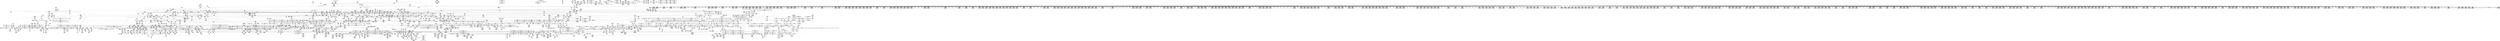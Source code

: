 digraph {
	CE0x57b68e0 [shape=record,shape=Mrecord,label="{CE0x57b68e0|current_sid:tmp18|security/selinux/hooks.c,218}"]
	CE0x56a4810 [shape=record,shape=Mrecord,label="{CE0x56a4810|i64_6|*Constant*}"]
	CE0x56f1650 [shape=record,shape=Mrecord,label="{CE0x56f1650|2472:_%struct.cred*,_:_CRE_144,152_|*MultipleSource*|Function::task_sid&Arg::task::|Function::current_has_perm&Arg::tsk::|Function::selinux_task_kill&Arg::p::|security/selinux/hooks.c,208}"]
	CE0x5724aa0 [shape=record,shape=Mrecord,label="{CE0x5724aa0|2472:_%struct.cred*,_:_CRE_6216,6224_|*MultipleSource*|Function::task_sid&Arg::task::|Function::current_has_perm&Arg::tsk::|Function::selinux_task_kill&Arg::p::|security/selinux/hooks.c,208}"]
	CE0x57d7630 [shape=record,shape=Mrecord,label="{CE0x57d7630|task_sid:if.then}"]
	CE0x570c060 [shape=record,shape=Mrecord,label="{CE0x570c060|2472:_%struct.cred*,_:_CRE_2368,2376_|*MultipleSource*|Function::task_sid&Arg::task::|Function::current_has_perm&Arg::tsk::|Function::selinux_task_kill&Arg::p::|security/selinux/hooks.c,208}"]
	CE0x571a170 [shape=record,shape=Mrecord,label="{CE0x571a170|2472:_%struct.cred*,_:_CRE_2952,2953_}"]
	CE0x57183c0 [shape=record,shape=Mrecord,label="{CE0x57183c0|2472:_%struct.cred*,_:_CRE_2927,2928_}"]
	CE0x570e9c0 [shape=record,shape=Mrecord,label="{CE0x570e9c0|2472:_%struct.cred*,_:_CRE_2525,2526_}"]
	CE0x56ea5c0 [shape=record,shape=Mrecord,label="{CE0x56ea5c0|_call_void_mcount()_#3|*SummSource*}"]
	CE0x5782750 [shape=record,shape=Mrecord,label="{CE0x5782750|rcu_read_unlock:if.then|*SummSink*}"]
	CE0x583f240 [shape=record,shape=Mrecord,label="{CE0x583f240|__preempt_count_sub:do.end|*SummSink*}"]
	CE0x56a7080 [shape=record,shape=Mrecord,label="{CE0x56a7080|__llvm_gcov_indirect_counter_increment:bb4|*SummSource*}"]
	CE0x567c530 [shape=record,shape=Mrecord,label="{CE0x567c530|selinux_task_kill:entry|*SummSource*}"]
	CE0x5731480 [shape=record,shape=Mrecord,label="{CE0x5731480|2472:_%struct.cred*,_:_CRE_6664,6668_|*MultipleSource*|Function::task_sid&Arg::task::|Function::current_has_perm&Arg::tsk::|Function::selinux_task_kill&Arg::p::|security/selinux/hooks.c,208}"]
	CE0x5784c40 [shape=record,shape=Mrecord,label="{CE0x5784c40|GLOBAL:__preempt_count_add|*Constant*}"]
	CE0x568da10 [shape=record,shape=Mrecord,label="{CE0x568da10|selinux_task_kill:if.end7|*SummSource*}"]
	CE0x56ae320 [shape=record,shape=Mrecord,label="{CE0x56ae320|signal_to_av:sw.bb1}"]
	CE0x5771bc0 [shape=record,shape=Mrecord,label="{CE0x5771bc0|rcu_read_lock:tmp11|include/linux/rcupdate.h,882|*SummSource*}"]
	CE0x5723ef0 [shape=record,shape=Mrecord,label="{CE0x5723ef0|2472:_%struct.cred*,_:_CRE_6184,6192_|*MultipleSource*|Function::task_sid&Arg::task::|Function::current_has_perm&Arg::tsk::|Function::selinux_task_kill&Arg::p::|security/selinux/hooks.c,208}"]
	CE0x56aa5f0 [shape=record,shape=Mrecord,label="{CE0x56aa5f0|current_has_perm:perms|Function::current_has_perm&Arg::perms::|*SummSink*}"]
	CE0x57072c0 [shape=record,shape=Mrecord,label="{CE0x57072c0|2472:_%struct.cred*,_:_CRE_2044,2048_|*MultipleSource*|Function::task_sid&Arg::task::|Function::current_has_perm&Arg::tsk::|Function::selinux_task_kill&Arg::p::|security/selinux/hooks.c,208}"]
	CE0x57d9c00 [shape=record,shape=Mrecord,label="{CE0x57d9c00|GLOBAL:__preempt_count|Global_var:__preempt_count}"]
	CE0x56f4270 [shape=record,shape=Mrecord,label="{CE0x56f4270|2472:_%struct.cred*,_:_CRE_344,352_|*MultipleSource*|Function::task_sid&Arg::task::|Function::current_has_perm&Arg::tsk::|Function::selinux_task_kill&Arg::p::|security/selinux/hooks.c,208}"]
	CE0x56f7900 [shape=record,shape=Mrecord,label="{CE0x56f7900|task_sid:do.end6}"]
	CE0x576a4e0 [shape=record,shape=Mrecord,label="{CE0x576a4e0|current_sid:land.lhs.true|*SummSource*}"]
	CE0x57ea6e0 [shape=record,shape=Mrecord,label="{CE0x57ea6e0|i64*_getelementptr_inbounds_(_4_x_i64_,_4_x_i64_*___llvm_gcov_ctr135,_i64_0,_i64_1)|*Constant*|*SummSink*}"]
	CE0x56b1c30 [shape=record,shape=Mrecord,label="{CE0x56b1c30|i8*_getelementptr_inbounds_(_45_x_i8_,_45_x_i8_*_.str12,_i32_0,_i32_0)|*Constant*|*SummSource*}"]
	CE0x5711380 [shape=record,shape=Mrecord,label="{CE0x5711380|2472:_%struct.cred*,_:_CRE_2656,2664_|*MultipleSource*|Function::task_sid&Arg::task::|Function::current_has_perm&Arg::tsk::|Function::selinux_task_kill&Arg::p::|security/selinux/hooks.c,208}"]
	CE0x56df2b0 [shape=record,shape=Mrecord,label="{CE0x56df2b0|rcu_lock_release:tmp7|*SummSink*}"]
	CE0x5744fa0 [shape=record,shape=Mrecord,label="{CE0x5744fa0|task_sid:tmp15|security/selinux/hooks.c,208|*SummSink*}"]
	CE0x5719330 [shape=record,shape=Mrecord,label="{CE0x5719330|2472:_%struct.cred*,_:_CRE_2940,2941_}"]
	CE0x580b710 [shape=record,shape=Mrecord,label="{CE0x580b710|_call_void_mcount()_#3}"]
	CE0x570dcb0 [shape=record,shape=Mrecord,label="{CE0x570dcb0|2472:_%struct.cred*,_:_CRE_2508,2512_|*MultipleSource*|Function::task_sid&Arg::task::|Function::current_has_perm&Arg::tsk::|Function::selinux_task_kill&Arg::p::|security/selinux/hooks.c,208}"]
	CE0x568f110 [shape=record,shape=Mrecord,label="{CE0x568f110|i64_5|*Constant*}"]
	CE0x5715cf0 [shape=record,shape=Mrecord,label="{CE0x5715cf0|2472:_%struct.cred*,_:_CRE_2880,2884_|*MultipleSource*|Function::task_sid&Arg::task::|Function::current_has_perm&Arg::tsk::|Function::selinux_task_kill&Arg::p::|security/selinux/hooks.c,208}"]
	CE0x56f5c20 [shape=record,shape=Mrecord,label="{CE0x56f5c20|2472:_%struct.cred*,_:_CRE_160,164_|*MultipleSource*|Function::task_sid&Arg::task::|Function::current_has_perm&Arg::tsk::|Function::selinux_task_kill&Arg::p::|security/selinux/hooks.c,208}"]
	CE0x56d48c0 [shape=record,shape=Mrecord,label="{CE0x56d48c0|i8*_getelementptr_inbounds_(_41_x_i8_,_41_x_i8_*_.str44,_i32_0,_i32_0)|*Constant*}"]
	CE0x5823f80 [shape=record,shape=Mrecord,label="{CE0x5823f80|__preempt_count_add:do.end|*SummSink*}"]
	CE0x57136f0 [shape=record,shape=Mrecord,label="{CE0x57136f0|2472:_%struct.cred*,_:_CRE_2760,2768_|*MultipleSource*|Function::task_sid&Arg::task::|Function::current_has_perm&Arg::tsk::|Function::selinux_task_kill&Arg::p::|security/selinux/hooks.c,208}"]
	CE0x5801130 [shape=record,shape=Mrecord,label="{CE0x5801130|i64*_getelementptr_inbounds_(_4_x_i64_,_4_x_i64_*___llvm_gcov_ctr129,_i64_0,_i64_2)|*Constant*|*SummSource*}"]
	CE0x56fe300 [shape=record,shape=Mrecord,label="{CE0x56fe300|i64_7|*Constant*|*SummSink*}"]
	CE0x578b1d0 [shape=record,shape=Mrecord,label="{CE0x578b1d0|rcu_read_unlock:tmp10|include/linux/rcupdate.h,933|*SummSink*}"]
	CE0x57e6ce0 [shape=record,shape=Mrecord,label="{CE0x57e6ce0|__rcu_read_unlock:tmp4|include/linux/rcupdate.h,244|*SummSink*}"]
	CE0x571d1b0 [shape=record,shape=Mrecord,label="{CE0x571d1b0|2472:_%struct.cred*,_:_CRE_3048,3056_|*MultipleSource*|Function::task_sid&Arg::task::|Function::current_has_perm&Arg::tsk::|Function::selinux_task_kill&Arg::p::|security/selinux/hooks.c,208}"]
	CE0x576ceb0 [shape=record,shape=Mrecord,label="{CE0x576ceb0|rcu_read_lock:land.lhs.true2|*SummSink*}"]
	CE0x5783780 [shape=record,shape=Mrecord,label="{CE0x5783780|rcu_lock_acquire:__here}"]
	CE0x580ade0 [shape=record,shape=Mrecord,label="{CE0x580ade0|i64*_getelementptr_inbounds_(_2_x_i64_,_2_x_i64_*___llvm_gcov_ctr98,_i64_0,_i64_0)|*Constant*|*SummSink*}"]
	CE0x56a7ce0 [shape=record,shape=Mrecord,label="{CE0x56a7ce0|selinux_task_kill:tmp17|security/selinux/hooks.c,3669|*SummSink*}"]
	CE0x56abe10 [shape=record,shape=Mrecord,label="{CE0x56abe10|signal_to_av:bb|*SummSink*}"]
	CE0x582d5f0 [shape=record,shape=Mrecord,label="{CE0x582d5f0|COLLAPSED:_GCMRE___llvm_gcov_ctr135_internal_global_4_x_i64_zeroinitializer:_elem_0:default:}"]
	CE0x575d910 [shape=record,shape=Mrecord,label="{CE0x575d910|task_sid:do.body}"]
	CE0x5701570 [shape=record,shape=Mrecord,label="{CE0x5701570|2472:_%struct.cred*,_:_CRE_692,693_}"]
	CE0x56eab70 [shape=record,shape=Mrecord,label="{CE0x56eab70|GLOBAL:current_sid|*Constant*|*SummSink*}"]
	CE0x56815e0 [shape=record,shape=Mrecord,label="{CE0x56815e0|current_has_perm:tmp|*SummSink*}"]
	CE0x578e180 [shape=record,shape=Mrecord,label="{CE0x578e180|COLLAPSED:_GCMRE___llvm_gcov_ctr125_internal_global_11_x_i64_zeroinitializer:_elem_0:default:}"]
	CE0x567dab0 [shape=record,shape=Mrecord,label="{CE0x567dab0|selinux_task_kill:secid|Function::selinux_task_kill&Arg::secid::|*SummSink*}"]
	CE0x56ae0c0 [shape=record,shape=Mrecord,label="{CE0x56ae0c0|COLLAPSED:_GCMRE___llvm_gcov_ctr126_internal_global_13_x_i64_zeroinitializer:_elem_0:default:}"]
	CE0x57739f0 [shape=record,shape=Mrecord,label="{CE0x57739f0|rcu_read_lock:tmp13|include/linux/rcupdate.h,882|*SummSink*}"]
	CE0x5787530 [shape=record,shape=Mrecord,label="{CE0x5787530|rcu_read_unlock:tmp14|include/linux/rcupdate.h,933}"]
	CE0x5713260 [shape=record,shape=Mrecord,label="{CE0x5713260|2472:_%struct.cred*,_:_CRE_2744,2752_|*MultipleSource*|Function::task_sid&Arg::task::|Function::current_has_perm&Arg::tsk::|Function::selinux_task_kill&Arg::p::|security/selinux/hooks.c,208}"]
	CE0x5777730 [shape=record,shape=Mrecord,label="{CE0x5777730|rcu_read_lock:tmp18|include/linux/rcupdate.h,882}"]
	CE0x56ef5b0 [shape=record,shape=Mrecord,label="{CE0x56ef5b0|2472:_%struct.cred*,_:_CRE_320,328_|*MultipleSource*|Function::task_sid&Arg::task::|Function::current_has_perm&Arg::tsk::|Function::selinux_task_kill&Arg::p::|security/selinux/hooks.c,208}"]
	CE0x5726cb0 [shape=record,shape=Mrecord,label="{CE0x5726cb0|2472:_%struct.cred*,_:_CRE_6299,6300_}"]
	CE0x56783b0 [shape=record,shape=Mrecord,label="{CE0x56783b0|task_sid:bb|*SummSource*}"]
	CE0x5732030 [shape=record,shape=Mrecord,label="{CE0x5732030|2472:_%struct.cred*,_:_CRE_10536,10544_|*MultipleSource*|Function::task_sid&Arg::task::|Function::current_has_perm&Arg::tsk::|Function::selinux_task_kill&Arg::p::|security/selinux/hooks.c,208}"]
	CE0x571a040 [shape=record,shape=Mrecord,label="{CE0x571a040|2472:_%struct.cred*,_:_CRE_2951,2952_}"]
	CE0x5702ab0 [shape=record,shape=Mrecord,label="{CE0x5702ab0|2472:_%struct.cred*,_:_CRE_760,768_|*MultipleSource*|Function::task_sid&Arg::task::|Function::current_has_perm&Arg::tsk::|Function::selinux_task_kill&Arg::p::|security/selinux/hooks.c,208}"]
	CE0x56e45a0 [shape=record,shape=Mrecord,label="{CE0x56e45a0|i32_4|*Constant*}"]
	CE0x56d1100 [shape=record,shape=Mrecord,label="{CE0x56d1100|rcu_read_lock:entry|*SummSource*}"]
	CE0x578bb10 [shape=record,shape=Mrecord,label="{CE0x578bb10|_call_void_mcount()_#3|*SummSink*}"]
	CE0x57b37b0 [shape=record,shape=Mrecord,label="{CE0x57b37b0|current_sid:do.end|*SummSource*}"]
	CE0x57f24e0 [shape=record,shape=Mrecord,label="{CE0x57f24e0|task_sid:tmp15|security/selinux/hooks.c,208}"]
	CE0x57273d0 [shape=record,shape=Mrecord,label="{CE0x57273d0|2472:_%struct.cred*,_:_CRE_6305,6306_}"]
	CE0x57207f0 [shape=record,shape=Mrecord,label="{CE0x57207f0|2472:_%struct.cred*,_:_CRE_5872,5880_|*MultipleSource*|Function::task_sid&Arg::task::|Function::current_has_perm&Arg::tsk::|Function::selinux_task_kill&Arg::p::|security/selinux/hooks.c,208}"]
	CE0x57d6850 [shape=record,shape=Mrecord,label="{CE0x57d6850|task_sid:tmp5|security/selinux/hooks.c,208}"]
	CE0x57706d0 [shape=record,shape=Mrecord,label="{CE0x57706d0|i64_4|*Constant*}"]
	CE0x5780890 [shape=record,shape=Mrecord,label="{CE0x5780890|rcu_read_unlock:tmp6|include/linux/rcupdate.h,933}"]
	CE0x576fcc0 [shape=record,shape=Mrecord,label="{CE0x576fcc0|__rcu_read_lock:tmp6|include/linux/rcupdate.h,240|*SummSource*}"]
	CE0x5791ff0 [shape=record,shape=Mrecord,label="{CE0x5791ff0|__preempt_count_add:entry|*SummSink*}"]
	CE0x56b3820 [shape=record,shape=Mrecord,label="{CE0x56b3820|_ret_void|*SummSink*}"]
	CE0x577ffc0 [shape=record,shape=Mrecord,label="{CE0x577ffc0|rcu_read_unlock:do.end|*SummSink*}"]
	CE0x57016f0 [shape=record,shape=Mrecord,label="{CE0x57016f0|2472:_%struct.cred*,_:_CRE_694,695_}"]
	CE0x5742db0 [shape=record,shape=Mrecord,label="{CE0x5742db0|current_sid:tmp9|security/selinux/hooks.c,218|*SummSink*}"]
	CE0x5681650 [shape=record,shape=Mrecord,label="{CE0x5681650|current_has_perm:tmp1}"]
	CE0x56e0380 [shape=record,shape=Mrecord,label="{CE0x56e0380|i64*_getelementptr_inbounds_(_2_x_i64_,_2_x_i64_*___llvm_gcov_ctr131,_i64_0,_i64_1)|*Constant*|*SummSink*}"]
	CE0x5684700 [shape=record,shape=Mrecord,label="{CE0x5684700|selinux_task_kill:if.else|*SummSource*}"]
	CE0x573ffa0 [shape=record,shape=Mrecord,label="{CE0x573ffa0|current_sid:tmp7|security/selinux/hooks.c,218|*SummSink*}"]
	CE0x5782990 [shape=record,shape=Mrecord,label="{CE0x5782990|current_sid:tmp14|security/selinux/hooks.c,218|*SummSink*}"]
	CE0x56e6d70 [shape=record,shape=Mrecord,label="{CE0x56e6d70|current_has_perm:tmp3}"]
	CE0x57065d0 [shape=record,shape=Mrecord,label="{CE0x57065d0|2472:_%struct.cred*,_:_CRE_1984,2016_|*MultipleSource*|Function::task_sid&Arg::task::|Function::current_has_perm&Arg::tsk::|Function::selinux_task_kill&Arg::p::|security/selinux/hooks.c,208}"]
	CE0x56add60 [shape=record,shape=Mrecord,label="{CE0x56add60|_call_void_mcount()_#3|*SummSource*}"]
	CE0x5747650 [shape=record,shape=Mrecord,label="{CE0x5747650|GLOBAL:task_sid.__warned|Global_var:task_sid.__warned}"]
	CE0x578fe50 [shape=record,shape=Mrecord,label="{CE0x578fe50|rcu_read_unlock:tmp17|include/linux/rcupdate.h,933|*SummSink*}"]
	CE0x5723080 [shape=record,shape=Mrecord,label="{CE0x5723080|2472:_%struct.cred*,_:_CRE_6008,6136_|*MultipleSource*|Function::task_sid&Arg::task::|Function::current_has_perm&Arg::tsk::|Function::selinux_task_kill&Arg::p::|security/selinux/hooks.c,208}"]
	CE0x5699a50 [shape=record,shape=Mrecord,label="{CE0x5699a50|selinux_task_kill:tmp16|security/selinux/hooks.c,3669}"]
	CE0x575da90 [shape=record,shape=Mrecord,label="{CE0x575da90|task_sid:land.lhs.true}"]
	CE0x56d7190 [shape=record,shape=Mrecord,label="{CE0x56d7190|task_sid:tmp21|security/selinux/hooks.c,208}"]
	CE0x582e2d0 [shape=record,shape=Mrecord,label="{CE0x582e2d0|_call_void_mcount()_#3|*SummSource*}"]
	CE0x581d850 [shape=record,shape=Mrecord,label="{CE0x581d850|_call_void_asm_addl_$1,_%gs:$0_,_*m,ri,*m,_dirflag_,_fpsr_,_flags_(i32*___preempt_count,_i32_%sub,_i32*___preempt_count)_#3,_!dbg_!27717,_!srcloc_!27718|./arch/x86/include/asm/preempt.h,77}"]
	CE0x56d7550 [shape=record,shape=Mrecord,label="{CE0x56d7550|task_sid:tmp22|security/selinux/hooks.c,208}"]
	CE0x57f1800 [shape=record,shape=Mrecord,label="{CE0x57f1800|task_sid:call3|security/selinux/hooks.c,208}"]
	CE0x5772660 [shape=record,shape=Mrecord,label="{CE0x5772660|rcu_read_lock:call3|include/linux/rcupdate.h,882|*SummSource*}"]
	CE0x5696860 [shape=record,shape=Mrecord,label="{CE0x5696860|selinux_task_kill:tmp6|security/selinux/hooks.c,3662|*SummSink*}"]
	CE0x577d190 [shape=record,shape=Mrecord,label="{CE0x577d190|i64*_getelementptr_inbounds_(_11_x_i64_,_11_x_i64_*___llvm_gcov_ctr132,_i64_0,_i64_1)|*Constant*}"]
	CE0x5708390 [shape=record,shape=Mrecord,label="{CE0x5708390|2472:_%struct.cred*,_:_CRE_2088,2096_|*MultipleSource*|Function::task_sid&Arg::task::|Function::current_has_perm&Arg::tsk::|Function::selinux_task_kill&Arg::p::|security/selinux/hooks.c,208}"]
	CE0x577d910 [shape=record,shape=Mrecord,label="{CE0x577d910|rcu_read_unlock:do.end|*SummSource*}"]
	CE0x583f880 [shape=record,shape=Mrecord,label="{CE0x583f880|i64*_getelementptr_inbounds_(_4_x_i64_,_4_x_i64_*___llvm_gcov_ctr135,_i64_0,_i64_3)|*Constant*}"]
	CE0x5770980 [shape=record,shape=Mrecord,label="{CE0x5770980|i64_5|*Constant*}"]
	CE0x56deac0 [shape=record,shape=Mrecord,label="{CE0x56deac0|rcu_lock_release:tmp6}"]
	CE0x569a640 [shape=record,shape=Mrecord,label="{CE0x569a640|selinux_task_kill:tmp13|security/selinux/hooks.c,3665}"]
	CE0x5774420 [shape=record,shape=Mrecord,label="{CE0x5774420|rcu_read_lock:tmp15|include/linux/rcupdate.h,882|*SummSink*}"]
	CE0x576bd80 [shape=record,shape=Mrecord,label="{CE0x576bd80|i64_2|*Constant*}"]
	CE0x574e050 [shape=record,shape=Mrecord,label="{CE0x574e050|task_sid:call|security/selinux/hooks.c,208|*SummSink*}"]
	CE0x56800c0 [shape=record,shape=Mrecord,label="{CE0x56800c0|_call_void_mcount()_#3|*SummSink*}"]
	CE0x5765cc0 [shape=record,shape=Mrecord,label="{CE0x5765cc0|rcu_read_lock:bb}"]
	CE0x56942b0 [shape=record,shape=Mrecord,label="{CE0x56942b0|_call_void_rcu_lock_release(%struct.lockdep_map*_rcu_lock_map)_#10,_!dbg_!27733|include/linux/rcupdate.h,935|*SummSink*}"]
	CE0x5785440 [shape=record,shape=Mrecord,label="{CE0x5785440|current_sid:tmp3|*SummSink*}"]
	CE0x57b7ed0 [shape=record,shape=Mrecord,label="{CE0x57b7ed0|current_sid:tmp15|security/selinux/hooks.c,218|*SummSource*}"]
	CE0x5790460 [shape=record,shape=Mrecord,label="{CE0x5790460|rcu_read_unlock:tmp18|include/linux/rcupdate.h,933|*SummSink*}"]
	CE0x5817090 [shape=record,shape=Mrecord,label="{CE0x5817090|i64*_getelementptr_inbounds_(_4_x_i64_,_4_x_i64_*___llvm_gcov_ctr129,_i64_0,_i64_0)|*Constant*|*SummSink*}"]
	CE0x5735410 [shape=record,shape=Mrecord,label="{CE0x5735410|i32_934|*Constant*|*SummSource*}"]
	CE0x572bf30 [shape=record,shape=Mrecord,label="{CE0x572bf30|2472:_%struct.cred*,_:_CRE_6400,6408_|*MultipleSource*|Function::task_sid&Arg::task::|Function::current_has_perm&Arg::tsk::|Function::selinux_task_kill&Arg::p::|security/selinux/hooks.c,208}"]
	CE0x57856b0 [shape=record,shape=Mrecord,label="{CE0x57856b0|rcu_read_unlock:tmp6|include/linux/rcupdate.h,933|*SummSink*}"]
	CE0x56da140 [shape=record,shape=Mrecord,label="{CE0x56da140|i64*_getelementptr_inbounds_(_13_x_i64_,_13_x_i64_*___llvm_gcov_ctr126,_i64_0,_i64_12)|*Constant*|*SummSource*}"]
	CE0x5740e70 [shape=record,shape=Mrecord,label="{CE0x5740e70|current_sid:tmp12|security/selinux/hooks.c,218}"]
	CE0x56d91a0 [shape=record,shape=Mrecord,label="{CE0x56d91a0|task_sid:tmp24|security/selinux/hooks.c,208|*SummSource*}"]
	CE0x56d0c30 [shape=record,shape=Mrecord,label="{CE0x56d0c30|__llvm_gcov_indirect_counter_increment:counter|*SummSink*}"]
	CE0x57b24e0 [shape=record,shape=Mrecord,label="{CE0x57b24e0|current_sid:if.then}"]
	CE0x58065d0 [shape=record,shape=Mrecord,label="{CE0x58065d0|__preempt_count_add:tmp5|./arch/x86/include/asm/preempt.h,72}"]
	CE0x5728930 [shape=record,shape=Mrecord,label="{CE0x5728930|2472:_%struct.cred*,_:_CRE_6323,6324_}"]
	CE0x5779130 [shape=record,shape=Mrecord,label="{CE0x5779130|rcu_read_lock:tmp20|include/linux/rcupdate.h,882|*SummSink*}"]
	CE0x5710080 [shape=record,shape=Mrecord,label="{CE0x5710080|2472:_%struct.cred*,_:_CRE_2592,2594_|*MultipleSource*|Function::task_sid&Arg::task::|Function::current_has_perm&Arg::tsk::|Function::selinux_task_kill&Arg::p::|security/selinux/hooks.c,208}"]
	CE0x56b5320 [shape=record,shape=Mrecord,label="{CE0x56b5320|avc_has_perm:ssid|Function::avc_has_perm&Arg::ssid::|*SummSource*}"]
	CE0x5696650 [shape=record,shape=Mrecord,label="{CE0x5696650|i32_(i32,_i32,_i16,_i32,_%struct.common_audit_data*)*_bitcast_(i32_(i32,_i32,_i16,_i32,_%struct.common_audit_data.495*)*_avc_has_perm_to_i32_(i32,_i32,_i16,_i32,_%struct.common_audit_data*)*)|*Constant*|*SummSink*}"]
	CE0x5693b90 [shape=record,shape=Mrecord,label="{CE0x5693b90|i64_5|*Constant*|*SummSink*}"]
	CE0x5691e50 [shape=record,shape=Mrecord,label="{CE0x5691e50|2472:_%struct.cred*,_:_CRE_92,96_|*MultipleSource*|Function::task_sid&Arg::task::|Function::current_has_perm&Arg::tsk::|Function::selinux_task_kill&Arg::p::|security/selinux/hooks.c,208}"]
	CE0x575ef50 [shape=record,shape=Mrecord,label="{CE0x575ef50|_call_void___preempt_count_sub(i32_1)_#10,_!dbg_!27715|include/linux/rcupdate.h,244|*SummSource*}"]
	CE0x5732390 [shape=record,shape=Mrecord,label="{CE0x5732390|2472:_%struct.cred*,_:_CRE_10544,10548_|*MultipleSource*|Function::task_sid&Arg::task::|Function::current_has_perm&Arg::tsk::|Function::selinux_task_kill&Arg::p::|security/selinux/hooks.c,208}"]
	CE0x56e9f70 [shape=record,shape=Mrecord,label="{CE0x56e9f70|2472:_%struct.cred*,_:_CRE_72,76_|*MultipleSource*|Function::task_sid&Arg::task::|Function::current_has_perm&Arg::tsk::|Function::selinux_task_kill&Arg::p::|security/selinux/hooks.c,208}"]
	CE0x56afb80 [shape=record,shape=Mrecord,label="{CE0x56afb80|GLOBAL:task_sid|*Constant*}"]
	CE0x5812530 [shape=record,shape=Mrecord,label="{CE0x5812530|i64*_getelementptr_inbounds_(_4_x_i64_,_4_x_i64_*___llvm_gcov_ctr135,_i64_0,_i64_2)|*Constant*|*SummSource*}"]
	CE0x57ef270 [shape=record,shape=Mrecord,label="{CE0x57ef270|rcu_lock_acquire:tmp7}"]
	CE0x57f1110 [shape=record,shape=Mrecord,label="{CE0x57f1110|task_sid:tmp11|security/selinux/hooks.c,208}"]
	CE0x5817d50 [shape=record,shape=Mrecord,label="{CE0x5817d50|i64*_getelementptr_inbounds_(_4_x_i64_,_4_x_i64_*___llvm_gcov_ctr135,_i64_0,_i64_1)|*Constant*|*SummSource*}"]
	CE0x5716ce0 [shape=record,shape=Mrecord,label="{CE0x5716ce0|2472:_%struct.cred*,_:_CRE_2907,2908_}"]
	CE0x572b520 [shape=record,shape=Mrecord,label="{CE0x572b520|2472:_%struct.cred*,_:_CRE_6360,6368_|*MultipleSource*|Function::task_sid&Arg::task::|Function::current_has_perm&Arg::tsk::|Function::selinux_task_kill&Arg::p::|security/selinux/hooks.c,208}"]
	CE0x5790d00 [shape=record,shape=Mrecord,label="{CE0x5790d00|current_sid:tmp2|*SummSource*}"]
	CE0x56f9f00 [shape=record,shape=Mrecord,label="{CE0x56f9f00|cred_sid:tmp|*SummSource*}"]
	CE0x5738360 [shape=record,shape=Mrecord,label="{CE0x5738360|rcu_read_unlock:tmp22|include/linux/rcupdate.h,935|*SummSink*}"]
	CE0x5744200 [shape=record,shape=Mrecord,label="{CE0x5744200|task_sid:tobool|security/selinux/hooks.c,208}"]
	CE0x57f0850 [shape=record,shape=Mrecord,label="{CE0x57f0850|GLOBAL:task_sid.__warned|Global_var:task_sid.__warned}"]
	CE0x57370c0 [shape=record,shape=Mrecord,label="{CE0x57370c0|rcu_read_unlock:tmp21|include/linux/rcupdate.h,935}"]
	CE0x5719590 [shape=record,shape=Mrecord,label="{CE0x5719590|2472:_%struct.cred*,_:_CRE_2942,2943_}"]
	CE0x576c250 [shape=record,shape=Mrecord,label="{CE0x576c250|rcu_read_unlock:tmp4|include/linux/rcupdate.h,933}"]
	CE0x5785820 [shape=record,shape=Mrecord,label="{CE0x5785820|rcu_read_unlock:tmp7|include/linux/rcupdate.h,933}"]
	CE0x56e1220 [shape=record,shape=Mrecord,label="{CE0x56e1220|i64*_getelementptr_inbounds_(_11_x_i64_,_11_x_i64_*___llvm_gcov_ctr127,_i64_0,_i64_1)|*Constant*|*SummSource*}"]
	CE0x573bd90 [shape=record,shape=Mrecord,label="{CE0x573bd90|current_sid:land.lhs.true2|*SummSink*}"]
	CE0x56f0170 [shape=record,shape=Mrecord,label="{CE0x56f0170|i32_(i32,_i32,_i16,_i32,_%struct.common_audit_data*)*_bitcast_(i32_(i32,_i32,_i16,_i32,_%struct.common_audit_data.495*)*_avc_has_perm_to_i32_(i32,_i32,_i16,_i32,_%struct.common_audit_data*)*)|*Constant*}"]
	CE0x577aa30 [shape=record,shape=Mrecord,label="{CE0x577aa30|cred_sid:bb|*SummSink*}"]
	CE0x56e60c0 [shape=record,shape=Mrecord,label="{CE0x56e60c0|i64*_getelementptr_inbounds_(_2_x_i64_,_2_x_i64_*___llvm_gcov_ctr136,_i64_0,_i64_1)|*Constant*|*SummSource*}"]
	CE0x57dc860 [shape=record,shape=Mrecord,label="{CE0x57dc860|__preempt_count_add:do.body|*SummSink*}"]
	CE0x572fa60 [shape=record,shape=Mrecord,label="{CE0x572fa60|2472:_%struct.cred*,_:_CRE_6584,6600_|*MultipleSource*|Function::task_sid&Arg::task::|Function::current_has_perm&Arg::tsk::|Function::selinux_task_kill&Arg::p::|security/selinux/hooks.c,208}"]
	CE0x5718290 [shape=record,shape=Mrecord,label="{CE0x5718290|2472:_%struct.cred*,_:_CRE_2926,2927_}"]
	CE0x57ddb40 [shape=record,shape=Mrecord,label="{CE0x57ddb40|rcu_lock_release:bb|*SummSource*}"]
	CE0x5741ea0 [shape=record,shape=Mrecord,label="{CE0x5741ea0|i8*_undef|*Constant*|*SummSource*}"]
	CE0x5745860 [shape=record,shape=Mrecord,label="{CE0x5745860|task_sid:tmp17|security/selinux/hooks.c,208|*SummSource*}"]
	CE0x574c6b0 [shape=record,shape=Mrecord,label="{CE0x574c6b0|i64_4|*Constant*}"]
	CE0x5764320 [shape=record,shape=Mrecord,label="{CE0x5764320|_call_void_mcount()_#3|*SummSource*}"]
	CE0x56ab040 [shape=record,shape=Mrecord,label="{CE0x56ab040|i64*_getelementptr_inbounds_(_10_x_i64_,_10_x_i64_*___llvm_gcov_ctr290,_i64_0,_i64_9)|*Constant*|*SummSource*}"]
	CE0x57b88e0 [shape=record,shape=Mrecord,label="{CE0x57b88e0|__rcu_read_lock:tmp5|include/linux/rcupdate.h,239|*SummSink*}"]
	CE0x57d7e20 [shape=record,shape=Mrecord,label="{CE0x57d7e20|GLOBAL:lock_release|*Constant*|*SummSource*}"]
	CE0x56f3b10 [shape=record,shape=Mrecord,label="{CE0x56f3b10|0:_i64*,_array:_GCR___llvm_gcda_edge_table266_internal_unnamed_addr_constant_4_x_i64*_i64*_getelementptr_inbounds_(_10_x_i64_,_10_x_i64_*___llvm_gcov_ctr265,_i64_0,_i64_1),_i64*_getelementptr_inbounds_(_10_x_i64_,_10_x_i64_*___llvm_gcov_ctr265,_i64_0,_i64_2),_i64*_getelementptr_inbounds_(_10_x_i64_,_10_x_i64_*___llvm_gcov_ctr265,_i64_0,_i64_3),_i64*_getelementptr_inbounds_(_10_x_i64_,_10_x_i64_*___llvm_gcov_ctr265,_i64_0,_i64_4)_:_elem_0::}"]
	CE0x5754e00 [shape=record,shape=Mrecord,label="{CE0x5754e00|current_sid:tmp21|security/selinux/hooks.c,218|*SummSink*}"]
	CE0x56f98f0 [shape=record,shape=Mrecord,label="{CE0x56f98f0|rcu_read_lock:land.lhs.true|*SummSink*}"]
	CE0x56af100 [shape=record,shape=Mrecord,label="{CE0x56af100|selinux_task_kill:tmp18|security/selinux/hooks.c,3670}"]
	CE0x56f39a0 [shape=record,shape=Mrecord,label="{CE0x56f39a0|__llvm_gcov_indirect_counter_increment:tmp2|*SummSink*}"]
	CE0x56fca70 [shape=record,shape=Mrecord,label="{CE0x56fca70|task_sid:tmp13|security/selinux/hooks.c,208}"]
	CE0x575e780 [shape=record,shape=Mrecord,label="{CE0x575e780|i64*_getelementptr_inbounds_(_4_x_i64_,_4_x_i64_*___llvm_gcov_ctr130,_i64_0,_i64_1)|*Constant*}"]
	CE0x573aa90 [shape=record,shape=Mrecord,label="{CE0x573aa90|_call_void___rcu_read_unlock()_#10,_!dbg_!27734|include/linux/rcupdate.h,937}"]
	CE0x56df240 [shape=record,shape=Mrecord,label="{CE0x56df240|rcu_lock_release:tmp7|*SummSource*}"]
	CE0x5720cb0 [shape=record,shape=Mrecord,label="{CE0x5720cb0|2472:_%struct.cred*,_:_CRE_5888,5896_|*MultipleSource*|Function::task_sid&Arg::task::|Function::current_has_perm&Arg::tsk::|Function::selinux_task_kill&Arg::p::|security/selinux/hooks.c,208}"]
	CE0x581ce30 [shape=record,shape=Mrecord,label="{CE0x581ce30|__preempt_count_sub:sub|./arch/x86/include/asm/preempt.h,77}"]
	CE0x570f050 [shape=record,shape=Mrecord,label="{CE0x570f050|2472:_%struct.cred*,_:_CRE_2531,2532_}"]
	CE0x5719b80 [shape=record,shape=Mrecord,label="{CE0x5719b80|2472:_%struct.cred*,_:_CRE_2947,2948_}"]
	CE0x568bd60 [shape=record,shape=Mrecord,label="{CE0x568bd60|task_sid:entry|*SummSource*}"]
	CE0x5783b40 [shape=record,shape=Mrecord,label="{CE0x5783b40|rcu_read_unlock:tmp2|*SummSource*}"]
	CE0x57ef4c0 [shape=record,shape=Mrecord,label="{CE0x57ef4c0|rcu_lock_acquire:tmp7|*SummSink*}"]
	CE0x5701de0 [shape=record,shape=Mrecord,label="{CE0x5701de0|2472:_%struct.cred*,_:_CRE_702,703_}"]
	CE0x56aa840 [shape=record,shape=Mrecord,label="{CE0x56aa840|_ret_i32_%call2,_!dbg_!27718|security/selinux/hooks.c,1544|*SummSink*}"]
	CE0x5769760 [shape=record,shape=Mrecord,label="{CE0x5769760|__rcu_read_lock:entry|*SummSource*}"]
	CE0x5688400 [shape=record,shape=Mrecord,label="{CE0x5688400|selinux_task_kill:tmp6|security/selinux/hooks.c,3662|*SummSource*}"]
	CE0x5760c70 [shape=record,shape=Mrecord,label="{CE0x5760c70|rcu_read_lock:tmp7|include/linux/rcupdate.h,882|*SummSource*}"]
	CE0x580d460 [shape=record,shape=Mrecord,label="{CE0x580d460|get_current:tmp1|*SummSink*}"]
	CE0x5717450 [shape=record,shape=Mrecord,label="{CE0x5717450|2472:_%struct.cred*,_:_CRE_2914,2915_}"]
	CE0x5778540 [shape=record,shape=Mrecord,label="{CE0x5778540|_call_void_lockdep_rcu_suspicious(i8*_getelementptr_inbounds_(_25_x_i8_,_25_x_i8_*_.str45,_i32_0,_i32_0),_i32_883,_i8*_getelementptr_inbounds_(_42_x_i8_,_42_x_i8_*_.str46,_i32_0,_i32_0))_#10,_!dbg_!27728|include/linux/rcupdate.h,882|*SummSink*}"]
	CE0x576ccf0 [shape=record,shape=Mrecord,label="{CE0x576ccf0|rcu_read_lock:land.lhs.true2}"]
	CE0x580b550 [shape=record,shape=Mrecord,label="{CE0x580b550|i64*_getelementptr_inbounds_(_4_x_i64_,_4_x_i64_*___llvm_gcov_ctr129,_i64_0,_i64_0)|*Constant*|*SummSource*}"]
	CE0x574dc40 [shape=record,shape=Mrecord,label="{CE0x574dc40|task_sid:tmp10|security/selinux/hooks.c,208|*SummSink*}"]
	CE0x57d7b00 [shape=record,shape=Mrecord,label="{CE0x57d7b00|i32_1|*Constant*}"]
	CE0x56987f0 [shape=record,shape=Mrecord,label="{CE0x56987f0|avc_has_perm:auditdata|Function::avc_has_perm&Arg::auditdata::|*SummSink*}"]
	CE0x56f0a90 [shape=record,shape=Mrecord,label="{CE0x56f0a90|i64*_getelementptr_inbounds_(_13_x_i64_,_13_x_i64_*___llvm_gcov_ctr126,_i64_0,_i64_1)|*Constant*}"]
	CE0x57da4c0 [shape=record,shape=Mrecord,label="{CE0x57da4c0|i64*_getelementptr_inbounds_(_4_x_i64_,_4_x_i64_*___llvm_gcov_ctr130,_i64_0,_i64_2)|*Constant*|*SummSink*}"]
	CE0x573b880 [shape=record,shape=Mrecord,label="{CE0x573b880|_ret_void,_!dbg_!27717|include/linux/rcupdate.h,245|*SummSource*}"]
	CE0x56ff130 [shape=record,shape=Mrecord,label="{CE0x56ff130|2472:_%struct.cred*,_:_CRE_592,600_|*MultipleSource*|Function::task_sid&Arg::task::|Function::current_has_perm&Arg::tsk::|Function::selinux_task_kill&Arg::p::|security/selinux/hooks.c,208}"]
	CE0x56f1180 [shape=record,shape=Mrecord,label="{CE0x56f1180|avc_has_perm:ssid|Function::avc_has_perm&Arg::ssid::}"]
	CE0x57546c0 [shape=record,shape=Mrecord,label="{CE0x57546c0|current_sid:cred|security/selinux/hooks.c,218|*SummSource*}"]
	CE0x576c7c0 [shape=record,shape=Mrecord,label="{CE0x576c7c0|rcu_read_lock:if.end|*SummSource*}"]
	CE0x56f8ac0 [shape=record,shape=Mrecord,label="{CE0x56f8ac0|2472:_%struct.cred*,_:_CRE_184,192_|*MultipleSource*|Function::task_sid&Arg::task::|Function::current_has_perm&Arg::tsk::|Function::selinux_task_kill&Arg::p::|security/selinux/hooks.c,208}"]
	CE0x56b1fd0 [shape=record,shape=Mrecord,label="{CE0x56b1fd0|GLOBAL:rcu_read_unlock|*Constant*}"]
	CE0x57919d0 [shape=record,shape=Mrecord,label="{CE0x57919d0|rcu_read_unlock:tmp12|include/linux/rcupdate.h,933}"]
	CE0x580bc40 [shape=record,shape=Mrecord,label="{CE0x580bc40|__rcu_read_unlock:tmp7|include/linux/rcupdate.h,245|*SummSource*}"]
	CE0x56e0280 [shape=record,shape=Mrecord,label="{CE0x56e0280|i64*_getelementptr_inbounds_(_4_x_i64_,_4_x_i64_*___llvm_gcov_ctr134,_i64_0,_i64_0)|*Constant*|*SummSink*}"]
	CE0x56a77b0 [shape=record,shape=Mrecord,label="{CE0x56a77b0|selinux_task_kill:tmp10|security/selinux/hooks.c,3665|*SummSource*}"]
	CE0x5702670 [shape=record,shape=Mrecord,label="{CE0x5702670|2472:_%struct.cred*,_:_CRE_736,744_|*MultipleSource*|Function::task_sid&Arg::task::|Function::current_has_perm&Arg::tsk::|Function::selinux_task_kill&Arg::p::|security/selinux/hooks.c,208}"]
	CE0x57d7990 [shape=record,shape=Mrecord,label="{CE0x57d7990|_call_void_lock_release(%struct.lockdep_map*_%map,_i32_1,_i64_ptrtoint_(i8*_blockaddress(_rcu_lock_release,_%__here)_to_i64))_#10,_!dbg_!27716|include/linux/rcupdate.h,423|*SummSink*}"]
	CE0x578c8b0 [shape=record,shape=Mrecord,label="{CE0x578c8b0|i64*_getelementptr_inbounds_(_4_x_i64_,_4_x_i64_*___llvm_gcov_ctr133,_i64_0,_i64_1)|*Constant*}"]
	CE0x570ab00 [shape=record,shape=Mrecord,label="{CE0x570ab00|2472:_%struct.cred*,_:_CRE_2296,2304_|*MultipleSource*|Function::task_sid&Arg::task::|Function::current_has_perm&Arg::tsk::|Function::selinux_task_kill&Arg::p::|security/selinux/hooks.c,208}"]
	CE0x56d61e0 [shape=record,shape=Mrecord,label="{CE0x56d61e0|task_sid:tmp19|security/selinux/hooks.c,208|*SummSource*}"]
	CE0x57ebea0 [shape=record,shape=Mrecord,label="{CE0x57ebea0|__preempt_count_sub:bb|*SummSource*}"]
	CE0x56ff790 [shape=record,shape=Mrecord,label="{CE0x56ff790|2472:_%struct.cred*,_:_CRE_616,624_|*MultipleSource*|Function::task_sid&Arg::task::|Function::current_has_perm&Arg::tsk::|Function::selinux_task_kill&Arg::p::|security/selinux/hooks.c,208}"]
	CE0x571eb70 [shape=record,shape=Mrecord,label="{CE0x571eb70|2472:_%struct.cred*,_:_CRE_3120,3128_|*MultipleSource*|Function::task_sid&Arg::task::|Function::current_has_perm&Arg::tsk::|Function::selinux_task_kill&Arg::p::|security/selinux/hooks.c,208}"]
	CE0x575c800 [shape=record,shape=Mrecord,label="{CE0x575c800|i32_1|*Constant*}"]
	CE0x5784f70 [shape=record,shape=Mrecord,label="{CE0x5784f70|i64*_getelementptr_inbounds_(_11_x_i64_,_11_x_i64_*___llvm_gcov_ctr132,_i64_0,_i64_1)|*Constant*|*SummSink*}"]
	CE0x57411a0 [shape=record,shape=Mrecord,label="{CE0x57411a0|current_sid:tmp12|security/selinux/hooks.c,218|*SummSink*}"]
	CE0x570d5c0 [shape=record,shape=Mrecord,label="{CE0x570d5c0|2472:_%struct.cred*,_:_CRE_2480,2488_|*MultipleSource*|Function::task_sid&Arg::task::|Function::current_has_perm&Arg::tsk::|Function::selinux_task_kill&Arg::p::|security/selinux/hooks.c,208}"]
	CE0x5775030 [shape=record,shape=Mrecord,label="{CE0x5775030|i64*_getelementptr_inbounds_(_11_x_i64_,_11_x_i64_*___llvm_gcov_ctr127,_i64_0,_i64_8)|*Constant*|*SummSink*}"]
	CE0x574c5e0 [shape=record,shape=Mrecord,label="{CE0x574c5e0|task_sid:tobool1|security/selinux/hooks.c,208|*SummSink*}"]
	CE0x5760870 [shape=record,shape=Mrecord,label="{CE0x5760870|rcu_read_lock:tmp6|include/linux/rcupdate.h,882|*SummSource*}"]
	CE0x5767a10 [shape=record,shape=Mrecord,label="{CE0x5767a10|_call_void___rcu_read_lock()_#10,_!dbg_!27710|include/linux/rcupdate.h,879}"]
	CE0x5779f40 [shape=record,shape=Mrecord,label="{CE0x5779f40|rcu_read_lock:tmp22|include/linux/rcupdate.h,884|*SummSource*}"]
	CE0x5700a80 [shape=record,shape=Mrecord,label="{CE0x5700a80|2472:_%struct.cred*,_:_CRE_672,680_|*MultipleSource*|Function::task_sid&Arg::task::|Function::current_has_perm&Arg::tsk::|Function::selinux_task_kill&Arg::p::|security/selinux/hooks.c,208}"]
	CE0x5713000 [shape=record,shape=Mrecord,label="{CE0x5713000|2472:_%struct.cred*,_:_CRE_2736,2744_|*MultipleSource*|Function::task_sid&Arg::task::|Function::current_has_perm&Arg::tsk::|Function::selinux_task_kill&Arg::p::|security/selinux/hooks.c,208}"]
	CE0x575bd80 [shape=record,shape=Mrecord,label="{CE0x575bd80|current_sid:tmp22|security/selinux/hooks.c,218|*SummSource*}"]
	CE0x5781340 [shape=record,shape=Mrecord,label="{CE0x5781340|rcu_lock_acquire:tmp4|include/linux/rcupdate.h,418|*SummSink*}"]
	CE0x580b480 [shape=record,shape=Mrecord,label="{CE0x580b480|__preempt_count_sub:tmp7|./arch/x86/include/asm/preempt.h,78}"]
	CE0x568e4b0 [shape=record,shape=Mrecord,label="{CE0x568e4b0|current_has_perm:entry|*SummSink*}"]
	CE0x5703fc0 [shape=record,shape=Mrecord,label="{CE0x5703fc0|2472:_%struct.cred*,_:_CRE_1848,1856_|*MultipleSource*|Function::task_sid&Arg::task::|Function::current_has_perm&Arg::tsk::|Function::selinux_task_kill&Arg::p::|security/selinux/hooks.c,208}"]
	CE0x56965e0 [shape=record,shape=Mrecord,label="{CE0x56965e0|i32_(i32,_i32,_i16,_i32,_%struct.common_audit_data*)*_bitcast_(i32_(i32,_i32,_i16,_i32,_%struct.common_audit_data.495*)*_avc_has_perm_to_i32_(i32,_i32,_i16,_i32,_%struct.common_audit_data*)*)|*Constant*|*SummSource*}"]
	CE0x57f6770 [shape=record,shape=Mrecord,label="{CE0x57f6770|__rcu_read_lock:do.end|*SummSource*}"]
	CE0x58257e0 [shape=record,shape=Mrecord,label="{CE0x58257e0|COLLAPSED:_GCMRE___llvm_gcov_ctr129_internal_global_4_x_i64_zeroinitializer:_elem_0:default:}"]
	CE0x5737ec0 [shape=record,shape=Mrecord,label="{CE0x5737ec0|rcu_read_unlock:tmp22|include/linux/rcupdate.h,935|*SummSource*}"]
	CE0x5698630 [shape=record,shape=Mrecord,label="{CE0x5698630|%struct.common_audit_data*_null|*Constant*|*SummSource*}"]
	CE0x5783e90 [shape=record,shape=Mrecord,label="{CE0x5783e90|i64*_getelementptr_inbounds_(_4_x_i64_,_4_x_i64_*___llvm_gcov_ctr128,_i64_0,_i64_3)|*Constant*|*SummSource*}"]
	CE0x56d6bf0 [shape=record,shape=Mrecord,label="{CE0x56d6bf0|_call_void_lockdep_rcu_suspicious(i8*_getelementptr_inbounds_(_25_x_i8_,_25_x_i8_*_.str3,_i32_0,_i32_0),_i32_208,_i8*_getelementptr_inbounds_(_41_x_i8_,_41_x_i8_*_.str44,_i32_0,_i32_0))_#10,_!dbg_!27732|security/selinux/hooks.c,208|*SummSource*}"]
	CE0x575cc40 [shape=record,shape=Mrecord,label="{CE0x575cc40|current_sid:sid|security/selinux/hooks.c,220|*SummSink*}"]
	CE0x570da50 [shape=record,shape=Mrecord,label="{CE0x570da50|2472:_%struct.cred*,_:_CRE_2504,2508_|*MultipleSource*|Function::task_sid&Arg::task::|Function::current_has_perm&Arg::tsk::|Function::selinux_task_kill&Arg::p::|security/selinux/hooks.c,208}"]
	CE0x57459a0 [shape=record,shape=Mrecord,label="{CE0x57459a0|i64*_getelementptr_inbounds_(_13_x_i64_,_13_x_i64_*___llvm_gcov_ctr126,_i64_0,_i64_8)|*Constant*|*SummSource*}"]
	CE0x568bbf0 [shape=record,shape=Mrecord,label="{CE0x568bbf0|task_sid:entry}"]
	CE0x57134c0 [shape=record,shape=Mrecord,label="{CE0x57134c0|2472:_%struct.cred*,_:_CRE_2752,2760_|*MultipleSource*|Function::task_sid&Arg::task::|Function::current_has_perm&Arg::tsk::|Function::selinux_task_kill&Arg::p::|security/selinux/hooks.c,208}"]
	CE0x680e9f0 [shape=record,shape=Mrecord,label="{CE0x680e9f0|selinux_task_kill:if.then}"]
	CE0x57243b0 [shape=record,shape=Mrecord,label="{CE0x57243b0|2472:_%struct.cred*,_:_CRE_6196,6200_|*MultipleSource*|Function::task_sid&Arg::task::|Function::current_has_perm&Arg::tsk::|Function::selinux_task_kill&Arg::p::|security/selinux/hooks.c,208}"]
	CE0x5804e60 [shape=record,shape=Mrecord,label="{CE0x5804e60|i64*_getelementptr_inbounds_(_4_x_i64_,_4_x_i64_*___llvm_gcov_ctr135,_i64_0,_i64_2)|*Constant*}"]
	CE0x56e2a40 [shape=record,shape=Mrecord,label="{CE0x56e2a40|i64*_getelementptr_inbounds_(_10_x_i64_,_10_x_i64_*___llvm_gcov_ctr265,_i64_0,_i64_8)|*Constant*|*SummSink*}"]
	CE0x571f9b0 [shape=record,shape=Mrecord,label="{CE0x571f9b0|2472:_%struct.cred*,_:_CRE_3152,3160_|*MultipleSource*|Function::task_sid&Arg::task::|Function::current_has_perm&Arg::tsk::|Function::selinux_task_kill&Arg::p::|security/selinux/hooks.c,208}"]
	CE0x5701500 [shape=record,shape=Mrecord,label="{CE0x5701500|2472:_%struct.cred*,_:_CRE_691,692_}"]
	CE0x5702cd0 [shape=record,shape=Mrecord,label="{CE0x5702cd0|2472:_%struct.cred*,_:_CRE_768,772_|*MultipleSource*|Function::task_sid&Arg::task::|Function::current_has_perm&Arg::tsk::|Function::selinux_task_kill&Arg::p::|security/selinux/hooks.c,208}"]
	CE0x5728b90 [shape=record,shape=Mrecord,label="{CE0x5728b90|2472:_%struct.cred*,_:_CRE_6325,6326_}"]
	CE0x580c160 [shape=record,shape=Mrecord,label="{CE0x580c160|get_current:bb|*SummSink*}"]
	CE0x56fced0 [shape=record,shape=Mrecord,label="{CE0x56fced0|task_sid:call3|security/selinux/hooks.c,208}"]
	CE0x5699350 [shape=record,shape=Mrecord,label="{CE0x5699350|i64*_getelementptr_inbounds_(_10_x_i64_,_10_x_i64_*___llvm_gcov_ctr290,_i64_0,_i64_8)|*Constant*}"]
	CE0x57190d0 [shape=record,shape=Mrecord,label="{CE0x57190d0|2472:_%struct.cred*,_:_CRE_2938,2939_}"]
	CE0x576d7c0 [shape=record,shape=Mrecord,label="{CE0x576d7c0|GLOBAL:rcu_lock_acquire|*Constant*}"]
	CE0x5698280 [shape=record,shape=Mrecord,label="{CE0x5698280|avc_has_perm:requested|Function::avc_has_perm&Arg::requested::|*SummSource*}"]
	CE0x57e1060 [shape=record,shape=Mrecord,label="{CE0x57e1060|get_current:tmp|*SummSource*}"]
	CE0x57677e0 [shape=record,shape=Mrecord,label="{CE0x57677e0|_call_void___rcu_read_lock()_#10,_!dbg_!27710|include/linux/rcupdate.h,879|*SummSink*}"]
	CE0x57299d0 [shape=record,shape=Mrecord,label="{CE0x57299d0|2472:_%struct.cred*,_:_CRE_6337,6338_}"]
	CE0x56b0630 [shape=record,shape=Mrecord,label="{CE0x56b0630|i32_218|*Constant*|*SummSource*}"]
	CE0x580a4e0 [shape=record,shape=Mrecord,label="{CE0x580a4e0|get_current:tmp4|./arch/x86/include/asm/current.h,14}"]
	CE0x581e030 [shape=record,shape=Mrecord,label="{CE0x581e030|__preempt_count_sub:tmp2}"]
	CE0x5723c90 [shape=record,shape=Mrecord,label="{CE0x5723c90|2472:_%struct.cred*,_:_CRE_6176,6180_|*MultipleSource*|Function::task_sid&Arg::task::|Function::current_has_perm&Arg::tsk::|Function::selinux_task_kill&Arg::p::|security/selinux/hooks.c,208}"]
	CE0x5812880 [shape=record,shape=Mrecord,label="{CE0x5812880|__preempt_count_add:tmp6|./arch/x86/include/asm/preempt.h,73|*SummSink*}"]
	CE0x56fb4d0 [shape=record,shape=Mrecord,label="{CE0x56fb4d0|2472:_%struct.cred*,_:_CRE_448,456_|*MultipleSource*|Function::task_sid&Arg::task::|Function::current_has_perm&Arg::tsk::|Function::selinux_task_kill&Arg::p::|security/selinux/hooks.c,208}"]
	CE0x572e730 [shape=record,shape=Mrecord,label="{CE0x572e730|2472:_%struct.cred*,_:_CRE_6520,6528_|*MultipleSource*|Function::task_sid&Arg::task::|Function::current_has_perm&Arg::tsk::|Function::selinux_task_kill&Arg::p::|security/selinux/hooks.c,208}"]
	CE0x5770b00 [shape=record,shape=Mrecord,label="{CE0x5770b00|rcu_read_lock:tmp9|include/linux/rcupdate.h,882}"]
	CE0x56939d0 [shape=record,shape=Mrecord,label="{CE0x56939d0|i64_5|*Constant*|*SummSource*}"]
	CE0x56fd800 [shape=record,shape=Mrecord,label="{CE0x56fd800|task_sid:call3|security/selinux/hooks.c,208|*SummSink*}"]
	CE0x5691660 [shape=record,shape=Mrecord,label="{CE0x5691660|task_sid:if.then|*SummSink*}"]
	CE0x57061c0 [shape=record,shape=Mrecord,label="{CE0x57061c0|2472:_%struct.cred*,_:_CRE_1976,1977_|*MultipleSource*|Function::task_sid&Arg::task::|Function::current_has_perm&Arg::tsk::|Function::selinux_task_kill&Arg::p::|security/selinux/hooks.c,208}"]
	CE0x56914b0 [shape=record,shape=Mrecord,label="{CE0x56914b0|task_sid:if.then}"]
	CE0x56e91e0 [shape=record,shape=Mrecord,label="{CE0x56e91e0|_call_void_mcount()_#3|*SummSink*}"]
	CE0x570d100 [shape=record,shape=Mrecord,label="{CE0x570d100|2472:_%struct.cred*,_:_CRE_2424,2472_|*MultipleSource*|Function::task_sid&Arg::task::|Function::current_has_perm&Arg::tsk::|Function::selinux_task_kill&Arg::p::|security/selinux/hooks.c,208}"]
	CE0x56a8530 [shape=record,shape=Mrecord,label="{CE0x56a8530|i64**_getelementptr_inbounds_(_4_x_i64*_,_4_x_i64*_*___llvm_gcda_edge_table266,_i64_0,_i64_3)|*Constant*|*SummSource*}"]
	CE0x5727630 [shape=record,shape=Mrecord,label="{CE0x5727630|2472:_%struct.cred*,_:_CRE_6307,6308_}"]
	CE0x57f06b0 [shape=record,shape=Mrecord,label="{CE0x57f06b0|task_sid:tmp8|security/selinux/hooks.c,208}"]
	CE0x56a5230 [shape=record,shape=Mrecord,label="{CE0x56a5230|_ret_i32_%call7,_!dbg_!27749|security/selinux/hooks.c,210}"]
	CE0x5732fc0 [shape=record,shape=Mrecord,label="{CE0x5732fc0|2472:_%struct.cred*,_:_CRE_10576,10584_|*MultipleSource*|Function::task_sid&Arg::task::|Function::current_has_perm&Arg::tsk::|Function::selinux_task_kill&Arg::p::|security/selinux/hooks.c,208}"]
	CE0x581ad70 [shape=record,shape=Mrecord,label="{CE0x581ad70|__rcu_read_unlock:tmp6|include/linux/rcupdate.h,245}"]
	CE0x567b930 [shape=record,shape=Mrecord,label="{CE0x567b930|selinux_task_kill:if.then2}"]
	CE0x58256d0 [shape=record,shape=Mrecord,label="{CE0x58256d0|__preempt_count_sub:tmp|*SummSink*}"]
	CE0x72ed980 [shape=record,shape=Mrecord,label="{CE0x72ed980|i64_2|*Constant*|*SummSource*}"]
	CE0x5703960 [shape=record,shape=Mrecord,label="{CE0x5703960|2472:_%struct.cred*,_:_CRE_1824,1832_|*MultipleSource*|Function::task_sid&Arg::task::|Function::current_has_perm&Arg::tsk::|Function::selinux_task_kill&Arg::p::|security/selinux/hooks.c,208}"]
	CE0x57879c0 [shape=record,shape=Mrecord,label="{CE0x57879c0|rcu_read_unlock:tmp14|include/linux/rcupdate.h,933|*SummSink*}"]
	CE0x5718d40 [shape=record,shape=Mrecord,label="{CE0x5718d40|2472:_%struct.cred*,_:_CRE_2935,2936_}"]
	CE0x56e7aa0 [shape=record,shape=Mrecord,label="{CE0x56e7aa0|signal_to_av:tmp11|security/selinux/hooks.c,1495}"]
	CE0x578a1c0 [shape=record,shape=Mrecord,label="{CE0x578a1c0|i32_77|*Constant*}"]
	CE0x5754c60 [shape=record,shape=Mrecord,label="{CE0x5754c60|current_sid:tmp21|security/selinux/hooks.c,218|*SummSource*}"]
	CE0x5774020 [shape=record,shape=Mrecord,label="{CE0x5774020|rcu_read_lock:tmp15|include/linux/rcupdate.h,882}"]
	CE0x5730640 [shape=record,shape=Mrecord,label="{CE0x5730640|2472:_%struct.cred*,_:_CRE_6632,6640_|*MultipleSource*|Function::task_sid&Arg::task::|Function::current_has_perm&Arg::tsk::|Function::selinux_task_kill&Arg::p::|security/selinux/hooks.c,208}"]
	CE0x57780a0 [shape=record,shape=Mrecord,label="{CE0x57780a0|_call_void_lockdep_rcu_suspicious(i8*_getelementptr_inbounds_(_25_x_i8_,_25_x_i8_*_.str45,_i32_0,_i32_0),_i32_883,_i8*_getelementptr_inbounds_(_42_x_i8_,_42_x_i8_*_.str46,_i32_0,_i32_0))_#10,_!dbg_!27728|include/linux/rcupdate.h,882|*SummSource*}"]
	CE0x57843c0 [shape=record,shape=Mrecord,label="{CE0x57843c0|current_sid:tmp13|security/selinux/hooks.c,218|*SummSource*}"]
	CE0x5699ac0 [shape=record,shape=Mrecord,label="{CE0x5699ac0|selinux_task_kill:tmp16|security/selinux/hooks.c,3669|*SummSource*}"]
	CE0x5717dd0 [shape=record,shape=Mrecord,label="{CE0x5717dd0|2472:_%struct.cred*,_:_CRE_2922,2923_}"]
	CE0x56b3ba0 [shape=record,shape=Mrecord,label="{CE0x56b3ba0|i64*_getelementptr_inbounds_(_10_x_i64_,_10_x_i64_*___llvm_gcov_ctr265,_i64_0,_i64_5)|*Constant*}"]
	CE0x571f290 [shape=record,shape=Mrecord,label="{CE0x571f290|2472:_%struct.cred*,_:_CRE_3140,3144_|*MultipleSource*|Function::task_sid&Arg::task::|Function::current_has_perm&Arg::tsk::|Function::selinux_task_kill&Arg::p::|security/selinux/hooks.c,208}"]
	CE0x56aaab0 [shape=record,shape=Mrecord,label="{CE0x56aaab0|selinux_task_kill:rc.0}"]
	CE0x56a6020 [shape=record,shape=Mrecord,label="{CE0x56a6020|__llvm_gcov_indirect_counter_increment:bb}"]
	"CONST[source:0(mediator),value:2(dynamic)][purpose:{subject}][SnkIdx:0]"
	CE0x57b48a0 [shape=record,shape=Mrecord,label="{CE0x57b48a0|__rcu_read_lock:tmp|*SummSource*}"]
	CE0x5728cc0 [shape=record,shape=Mrecord,label="{CE0x5728cc0|2472:_%struct.cred*,_:_CRE_6326,6327_}"]
	CE0x56d0190 [shape=record,shape=Mrecord,label="{CE0x56d0190|i64*_getelementptr_inbounds_(_13_x_i64_,_13_x_i64_*___llvm_gcov_ctr126,_i64_0,_i64_0)|*Constant*}"]
	CE0x56d4a30 [shape=record,shape=Mrecord,label="{CE0x56d4a30|i8*_getelementptr_inbounds_(_41_x_i8_,_41_x_i8_*_.str44,_i32_0,_i32_0)|*Constant*|*SummSink*}"]
	CE0x56a6ab0 [shape=record,shape=Mrecord,label="{CE0x56a6ab0|_call_void___llvm_gcov_indirect_counter_increment(i32*___llvm_gcov_global_state_pred267,_i64**_getelementptr_inbounds_(_4_x_i64*_,_4_x_i64*_*___llvm_gcda_edge_table266,_i64_0,_i64_2)),_!dbg_!27717|security/selinux/hooks.c,1483}"]
	CE0x571a9c0 [shape=record,shape=Mrecord,label="{CE0x571a9c0|2472:_%struct.cred*,_:_CRE_2959,2960_}"]
	CE0x56a3cc0 [shape=record,shape=Mrecord,label="{CE0x56a3cc0|i64*_getelementptr_inbounds_(_10_x_i64_,_10_x_i64_*___llvm_gcov_ctr290,_i64_0,_i64_7)|*Constant*|*SummSink*}"]
	CE0x56f3570 [shape=record,shape=Mrecord,label="{CE0x56f3570|__llvm_gcov_indirect_counter_increment:tmp2}"]
	CE0x5741920 [shape=record,shape=Mrecord,label="{CE0x5741920|current_sid:tmp1}"]
	CE0x5755200 [shape=record,shape=Mrecord,label="{CE0x5755200|current_sid:security|security/selinux/hooks.c,218|*SummSource*}"]
	CE0x571cf50 [shape=record,shape=Mrecord,label="{CE0x571cf50|2472:_%struct.cred*,_:_CRE_3040,3048_|*MultipleSource*|Function::task_sid&Arg::task::|Function::current_has_perm&Arg::tsk::|Function::selinux_task_kill&Arg::p::|security/selinux/hooks.c,208}"]
	CE0x5707f50 [shape=record,shape=Mrecord,label="{CE0x5707f50|2472:_%struct.cred*,_:_CRE_2076,2080_|*MultipleSource*|Function::task_sid&Arg::task::|Function::current_has_perm&Arg::tsk::|Function::selinux_task_kill&Arg::p::|security/selinux/hooks.c,208}"]
	CE0x57092a0 [shape=record,shape=Mrecord,label="{CE0x57092a0|2472:_%struct.cred*,_:_CRE_2144,2152_|*MultipleSource*|Function::task_sid&Arg::task::|Function::current_has_perm&Arg::tsk::|Function::selinux_task_kill&Arg::p::|security/selinux/hooks.c,208}"]
	CE0x56a5840 [shape=record,shape=Mrecord,label="{CE0x56a5840|__llvm_gcov_indirect_counter_increment:predecessor|Function::__llvm_gcov_indirect_counter_increment&Arg::predecessor::|*SummSink*}"]
	CE0x569fb40 [shape=record,shape=Mrecord,label="{CE0x569fb40|selinux_task_kill:call3|security/selinux/hooks.c,3666}"]
	CE0x5725650 [shape=record,shape=Mrecord,label="{CE0x5725650|2472:_%struct.cred*,_:_CRE_6256,6264_|*MultipleSource*|Function::task_sid&Arg::task::|Function::current_has_perm&Arg::tsk::|Function::selinux_task_kill&Arg::p::|security/selinux/hooks.c,208}"]
	CE0x580a800 [shape=record,shape=Mrecord,label="{CE0x580a800|__rcu_read_unlock:do.body}"]
	CE0x582c8e0 [shape=record,shape=Mrecord,label="{CE0x582c8e0|i64*_getelementptr_inbounds_(_4_x_i64_,_4_x_i64_*___llvm_gcov_ctr135,_i64_0,_i64_0)|*Constant*|*SummSink*}"]
	CE0x56b29f0 [shape=record,shape=Mrecord,label="{CE0x56b29f0|rcu_read_unlock:entry|*SummSink*}"]
	CE0x575d1b0 [shape=record,shape=Mrecord,label="{CE0x575d1b0|task_sid:bb}"]
	CE0x57e2880 [shape=record,shape=Mrecord,label="{CE0x57e2880|__rcu_read_unlock:tmp3}"]
	CE0x56910a0 [shape=record,shape=Mrecord,label="{CE0x56910a0|i64_1|*Constant*}"]
	CE0x5680400 [shape=record,shape=Mrecord,label="{CE0x5680400|task_sid:real_cred|security/selinux/hooks.c,208|*SummSink*}"]
	CE0x56b2f10 [shape=record,shape=Mrecord,label="{CE0x56b2f10|_ret_void,_!dbg_!27735|include/linux/rcupdate.h,938|*SummSource*}"]
	CE0x56dd010 [shape=record,shape=Mrecord,label="{CE0x56dd010|i64*_getelementptr_inbounds_(_10_x_i64_,_10_x_i64_*___llvm_gcov_ctr265,_i64_0,_i64_7)|*Constant*|*SummSource*}"]
	CE0x56a3da0 [shape=record,shape=Mrecord,label="{CE0x56a3da0|selinux_task_kill:sig|Function::selinux_task_kill&Arg::sig::|*SummSink*}"]
	CE0x5735c00 [shape=record,shape=Mrecord,label="{CE0x5735c00|i8*_getelementptr_inbounds_(_44_x_i8_,_44_x_i8_*_.str47,_i32_0,_i32_0)|*Constant*|*SummSource*}"]
	CE0x56f7560 [shape=record,shape=Mrecord,label="{CE0x56f7560|cred_sid:tmp1|*SummSource*}"]
	CE0x56981a0 [shape=record,shape=Mrecord,label="{CE0x56981a0|avc_has_perm:requested|Function::avc_has_perm&Arg::requested::}"]
	CE0x573e440 [shape=record,shape=Mrecord,label="{CE0x573e440|i64*_getelementptr_inbounds_(_11_x_i64_,_11_x_i64_*___llvm_gcov_ctr125,_i64_0,_i64_6)|*Constant*|*SummSource*}"]
	CE0x56f5f10 [shape=record,shape=Mrecord,label="{CE0x56f5f10|rcu_read_lock:tmp3}"]
	CE0x5754ae0 [shape=record,shape=Mrecord,label="{CE0x5754ae0|current_sid:tmp21|security/selinux/hooks.c,218}"]
	CE0x571bdf0 [shape=record,shape=Mrecord,label="{CE0x571bdf0|2472:_%struct.cred*,_:_CRE_2976,2980_|*MultipleSource*|Function::task_sid&Arg::task::|Function::current_has_perm&Arg::tsk::|Function::selinux_task_kill&Arg::p::|security/selinux/hooks.c,208}"]
	CE0x57d68c0 [shape=record,shape=Mrecord,label="{CE0x57d68c0|i64*_getelementptr_inbounds_(_4_x_i64_,_4_x_i64_*___llvm_gcov_ctr133,_i64_0,_i64_1)|*Constant*|*SummSource*}"]
	CE0x576eb80 [shape=record,shape=Mrecord,label="{CE0x576eb80|rcu_read_lock:tobool|include/linux/rcupdate.h,882|*SummSource*}"]
	CE0x56b60c0 [shape=record,shape=Mrecord,label="{CE0x56b60c0|avc_has_perm:tclass|Function::avc_has_perm&Arg::tclass::|*SummSink*}"]
	CE0x57b34b0 [shape=record,shape=Mrecord,label="{CE0x57b34b0|current_sid:bb|*SummSource*}"]
	CE0x572ba70 [shape=record,shape=Mrecord,label="{CE0x572ba70|2472:_%struct.cred*,_:_CRE_6384,6392_|*MultipleSource*|Function::task_sid&Arg::task::|Function::current_has_perm&Arg::tsk::|Function::selinux_task_kill&Arg::p::|security/selinux/hooks.c,208}"]
	CE0x5701390 [shape=record,shape=Mrecord,label="{CE0x5701390|2472:_%struct.cred*,_:_CRE_690,691_}"]
	CE0x56a8040 [shape=record,shape=Mrecord,label="{CE0x56a8040|selinux_task_kill:call6|security/selinux/hooks.c,3669}"]
	CE0x573be70 [shape=record,shape=Mrecord,label="{CE0x573be70|current_sid:land.lhs.true}"]
	CE0x571df90 [shape=record,shape=Mrecord,label="{CE0x571df90|2472:_%struct.cred*,_:_CRE_3096,3104_|*MultipleSource*|Function::task_sid&Arg::task::|Function::current_has_perm&Arg::tsk::|Function::selinux_task_kill&Arg::p::|security/selinux/hooks.c,208}"]
	CE0x572a350 [shape=record,shape=Mrecord,label="{CE0x572a350|2472:_%struct.cred*,_:_CRE_6345,6346_}"]
	CE0x5704c80 [shape=record,shape=Mrecord,label="{CE0x5704c80|2472:_%struct.cred*,_:_CRE_1896,1900_|*MultipleSource*|Function::task_sid&Arg::task::|Function::current_has_perm&Arg::tsk::|Function::selinux_task_kill&Arg::p::|security/selinux/hooks.c,208}"]
	CE0x5788770 [shape=record,shape=Mrecord,label="{CE0x5788770|__rcu_read_unlock:tmp5|include/linux/rcupdate.h,244}"]
	CE0x56e5d80 [shape=record,shape=Mrecord,label="{CE0x56e5d80|2472:_%struct.cred*,_:_CRE_48,56_|*MultipleSource*|Function::task_sid&Arg::task::|Function::current_has_perm&Arg::tsk::|Function::selinux_task_kill&Arg::p::|security/selinux/hooks.c,208}"]
	CE0x568e030 [shape=record,shape=Mrecord,label="{CE0x568e030|GLOBAL:current_has_perm|*Constant*|*SummSource*}"]
	CE0x57213d0 [shape=record,shape=Mrecord,label="{CE0x57213d0|2472:_%struct.cred*,_:_CRE_5912,5920_|*MultipleSource*|Function::task_sid&Arg::task::|Function::current_has_perm&Arg::tsk::|Function::selinux_task_kill&Arg::p::|security/selinux/hooks.c,208}"]
	CE0x581a360 [shape=record,shape=Mrecord,label="{CE0x581a360|i64*_getelementptr_inbounds_(_2_x_i64_,_2_x_i64_*___llvm_gcov_ctr98,_i64_0,_i64_1)|*Constant*|*SummSink*}"]
	CE0x56d8090 [shape=record,shape=Mrecord,label="{CE0x56d8090|task_sid:tmp22|security/selinux/hooks.c,208|*SummSource*}"]
	CE0x570c2c0 [shape=record,shape=Mrecord,label="{CE0x570c2c0|2472:_%struct.cred*,_:_CRE_2376,2384_|*MultipleSource*|Function::task_sid&Arg::task::|Function::current_has_perm&Arg::tsk::|Function::selinux_task_kill&Arg::p::|security/selinux/hooks.c,208}"]
	CE0x5782f80 [shape=record,shape=Mrecord,label="{CE0x5782f80|i64*_getelementptr_inbounds_(_11_x_i64_,_11_x_i64_*___llvm_gcov_ctr125,_i64_0,_i64_8)|*Constant*|*SummSink*}"]
	CE0x56d3a70 [shape=record,shape=Mrecord,label="{CE0x56d3a70|i8*_getelementptr_inbounds_(_25_x_i8_,_25_x_i8_*_.str3,_i32_0,_i32_0)|*Constant*|*SummSource*}"]
	CE0x572e270 [shape=record,shape=Mrecord,label="{CE0x572e270|2472:_%struct.cred*,_:_CRE_6504,6512_|*MultipleSource*|Function::task_sid&Arg::task::|Function::current_has_perm&Arg::tsk::|Function::selinux_task_kill&Arg::p::|security/selinux/hooks.c,208}"]
	CE0x56fd270 [shape=record,shape=Mrecord,label="{CE0x56fd270|task_sid:tmp13|security/selinux/hooks.c,208|*SummSink*}"]
	CE0x56ec3f0 [shape=record,shape=Mrecord,label="{CE0x56ec3f0|rcu_read_unlock:land.lhs.true2}"]
	CE0x57774a0 [shape=record,shape=Mrecord,label="{CE0x57774a0|rcu_read_lock:tmp17|include/linux/rcupdate.h,882|*SummSink*}"]
	CE0x56e59a0 [shape=record,shape=Mrecord,label="{CE0x56e59a0|current_has_perm:tmp1|*SummSink*}"]
	CE0x573ac30 [shape=record,shape=Mrecord,label="{CE0x573ac30|_call_void___rcu_read_unlock()_#10,_!dbg_!27734|include/linux/rcupdate.h,937|*SummSink*}"]
	CE0x56a7b00 [shape=record,shape=Mrecord,label="{CE0x56a7b00|selinux_task_kill:tmp11|security/selinux/hooks.c,3665|*SummSource*}"]
	CE0x569e390 [shape=record,shape=Mrecord,label="{CE0x569e390|selinux_task_kill:call|security/selinux/hooks.c,3664|*SummSource*}"]
	CE0x56efb80 [shape=record,shape=Mrecord,label="{CE0x56efb80|i64*_getelementptr_inbounds_(_13_x_i64_,_13_x_i64_*___llvm_gcov_ctr126,_i64_0,_i64_1)|*Constant*|*SummSink*}"]
	CE0x577d7b0 [shape=record,shape=Mrecord,label="{CE0x577d7b0|current_sid:tmp11|security/selinux/hooks.c,218}"]
	CE0x56dc7c0 [shape=record,shape=Mrecord,label="{CE0x56dc7c0|signal_to_av:tmp5|security/selinux/hooks.c,1483}"]
	CE0x56ab960 [shape=record,shape=Mrecord,label="{CE0x56ab960|selinux_task_kill:tmp19|security/selinux/hooks.c,3670|*SummSink*}"]
	CE0x577c500 [shape=record,shape=Mrecord,label="{CE0x577c500|i64_1|*Constant*}"]
	CE0x57d8490 [shape=record,shape=Mrecord,label="{CE0x57d8490|i64_ptrtoint_(i8*_blockaddress(_rcu_lock_release,_%__here)_to_i64)|*Constant*|*SummSource*}"]
	CE0x570e810 [shape=record,shape=Mrecord,label="{CE0x570e810|2472:_%struct.cred*,_:_CRE_2523,2524_}"]
	CE0x568bac0 [shape=record,shape=Mrecord,label="{CE0x568bac0|GLOBAL:task_sid|*Constant*|*SummSink*}"]
	CE0x577b570 [shape=record,shape=Mrecord,label="{CE0x577b570|cred_sid:sid|security/selinux/hooks.c,197|*SummSource*}"]
	CE0x5703710 [shape=record,shape=Mrecord,label="{CE0x5703710|2472:_%struct.cred*,_:_CRE_1816,1817_|*MultipleSource*|Function::task_sid&Arg::task::|Function::current_has_perm&Arg::tsk::|Function::selinux_task_kill&Arg::p::|security/selinux/hooks.c,208}"]
	CE0x56a40d0 [shape=record,shape=Mrecord,label="{CE0x56a40d0|GLOBAL:__llvm_gcov_ctr290|Global_var:__llvm_gcov_ctr290}"]
	CE0x5701170 [shape=record,shape=Mrecord,label="{CE0x5701170|2472:_%struct.cred*,_:_CRE_689,690_}"]
	CE0x56f9b00 [shape=record,shape=Mrecord,label="{CE0x56f9b00|2472:_%struct.cred*,_:_CRE_200,208_|*MultipleSource*|Function::task_sid&Arg::task::|Function::current_has_perm&Arg::tsk::|Function::selinux_task_kill&Arg::p::|security/selinux/hooks.c,208}"]
	CE0x5773eb0 [shape=record,shape=Mrecord,label="{CE0x5773eb0|rcu_read_lock:tmp14|include/linux/rcupdate.h,882|*SummSink*}"]
	CE0x5790d70 [shape=record,shape=Mrecord,label="{CE0x5790d70|current_sid:tmp2|*SummSink*}"]
	CE0x5775e70 [shape=record,shape=Mrecord,label="{CE0x5775e70|i32_883|*Constant*|*SummSource*}"]
	CE0x56b5f80 [shape=record,shape=Mrecord,label="{CE0x56b5f80|avc_has_perm:tclass|Function::avc_has_perm&Arg::tclass::}"]
	CE0x5687d40 [shape=record,shape=Mrecord,label="{CE0x5687d40|i64*_getelementptr_inbounds_(_10_x_i64_,_10_x_i64_*___llvm_gcov_ctr290,_i64_0,_i64_4)|*Constant*|*SummSource*}"]
	CE0x56ea260 [shape=record,shape=Mrecord,label="{CE0x56ea260|GLOBAL:current_sid|*Constant*}"]
	CE0x56e6760 [shape=record,shape=Mrecord,label="{CE0x56e6760|2472:_%struct.cred*,_:_CRE_360,368_|*MultipleSource*|Function::task_sid&Arg::task::|Function::current_has_perm&Arg::tsk::|Function::selinux_task_kill&Arg::p::|security/selinux/hooks.c,208}"]
	CE0x57b6b00 [shape=record,shape=Mrecord,label="{CE0x57b6b00|current_sid:tmp18|security/selinux/hooks.c,218|*SummSource*}"]
	CE0x56d7200 [shape=record,shape=Mrecord,label="{CE0x56d7200|task_sid:tmp20|security/selinux/hooks.c,208|*SummSource*}"]
	CE0x608cb60 [shape=record,shape=Mrecord,label="{CE0x608cb60|selinux_task_kill:tmp9|security/selinux/hooks.c,3664}"]
	CE0x573ee80 [shape=record,shape=Mrecord,label="{CE0x573ee80|i64*_getelementptr_inbounds_(_4_x_i64_,_4_x_i64_*___llvm_gcov_ctr133,_i64_0,_i64_2)|*Constant*|*SummSink*}"]
	CE0x56daff0 [shape=record,shape=Mrecord,label="{CE0x56daff0|GLOBAL:cred_sid|*Constant*|*SummSource*}"]
	CE0x5747810 [shape=record,shape=Mrecord,label="{CE0x5747810|GLOBAL:task_sid.__warned|Global_var:task_sid.__warned|*SummSource*}"]
	CE0x5697a90 [shape=record,shape=Mrecord,label="{CE0x5697a90|signal_to_av:tmp9|security/selinux/hooks.c,1491}"]
	CE0x573a2e0 [shape=record,shape=Mrecord,label="{CE0x573a2e0|rcu_lock_release:map|Function::rcu_lock_release&Arg::map::|*SummSource*}"]
	CE0x57868e0 [shape=record,shape=Mrecord,label="{CE0x57868e0|current_sid:tmp4|security/selinux/hooks.c,218}"]
	CE0x575cae0 [shape=record,shape=Mrecord,label="{CE0x575cae0|current_sid:sid|security/selinux/hooks.c,220|*SummSource*}"]
	CE0x5733230 [shape=record,shape=Mrecord,label="{CE0x5733230|2472:_%struct.cred*,_:_CRE_10584,10592_|*MultipleSource*|Function::task_sid&Arg::task::|Function::current_has_perm&Arg::tsk::|Function::selinux_task_kill&Arg::p::|security/selinux/hooks.c,208}"]
	CE0x5817860 [shape=record,shape=Mrecord,label="{CE0x5817860|void_(i32*,_i32,_i32*)*_asm_addl_$1,_%gs:$0_,_*m,ri,*m,_dirflag_,_fpsr_,_flags_}"]
	CE0x572a810 [shape=record,shape=Mrecord,label="{CE0x572a810|2472:_%struct.cred*,_:_CRE_6349,6350_}"]
	CE0x5735cb0 [shape=record,shape=Mrecord,label="{CE0x5735cb0|i8*_getelementptr_inbounds_(_44_x_i8_,_44_x_i8_*_.str47,_i32_0,_i32_0)|*Constant*|*SummSink*}"]
	CE0x573d4d0 [shape=record,shape=Mrecord,label="{CE0x573d4d0|__rcu_read_lock:tmp3}"]
	CE0x5744e20 [shape=record,shape=Mrecord,label="{CE0x5744e20|task_sid:tmp16|security/selinux/hooks.c,208}"]
	CE0x5721170 [shape=record,shape=Mrecord,label="{CE0x5721170|2472:_%struct.cred*,_:_CRE_5904,5912_|*MultipleSource*|Function::task_sid&Arg::task::|Function::current_has_perm&Arg::tsk::|Function::selinux_task_kill&Arg::p::|security/selinux/hooks.c,208}"]
	CE0x56f62c0 [shape=record,shape=Mrecord,label="{CE0x56f62c0|task_sid:if.end}"]
	CE0x5791130 [shape=record,shape=Mrecord,label="{CE0x5791130|_call_void_asm_sideeffect_,_memory_,_dirflag_,_fpsr_,_flags_()_#3,_!dbg_!27714,_!srcloc_!27715|include/linux/rcupdate.h,239|*SummSource*}"]
	CE0x5789240 [shape=record,shape=Mrecord,label="{CE0x5789240|rcu_read_unlock:land.lhs.true|*SummSource*}"]
	CE0x5712b70 [shape=record,shape=Mrecord,label="{CE0x5712b70|2472:_%struct.cred*,_:_CRE_2724,2725_|*MultipleSource*|Function::task_sid&Arg::task::|Function::current_has_perm&Arg::tsk::|Function::selinux_task_kill&Arg::p::|security/selinux/hooks.c,208}"]
	CE0x5736090 [shape=record,shape=Mrecord,label="{CE0x5736090|i64*_getelementptr_inbounds_(_11_x_i64_,_11_x_i64_*___llvm_gcov_ctr132,_i64_0,_i64_9)|*Constant*}"]
	CE0x56f5d00 [shape=record,shape=Mrecord,label="{CE0x56f5d00|rcu_read_lock:tmp2|*SummSink*}"]
	"CONST[source:1(input),value:2(dynamic)][purpose:{subject}][SrcIdx:6]"
	CE0x573bb00 [shape=record,shape=Mrecord,label="{CE0x573bb00|current_sid:land.lhs.true2|*SummSource*}"]
	CE0x56ebbb0 [shape=record,shape=Mrecord,label="{CE0x56ebbb0|2472:_%struct.cred*,_:_CRE_424,428_|*MultipleSource*|Function::task_sid&Arg::task::|Function::current_has_perm&Arg::tsk::|Function::selinux_task_kill&Arg::p::|security/selinux/hooks.c,208}"]
	CE0x5733e60 [shape=record,shape=Mrecord,label="{CE0x5733e60|2472:_%struct.cred*,_:_CRE_10616,10624_|*MultipleSource*|Function::task_sid&Arg::task::|Function::current_has_perm&Arg::tsk::|Function::selinux_task_kill&Arg::p::|security/selinux/hooks.c,208}"]
	CE0x56edb30 [shape=record,shape=Mrecord,label="{CE0x56edb30|task_sid:tmp3}"]
	CE0x56f1880 [shape=record,shape=Mrecord,label="{CE0x56f1880|i16_2|*Constant*}"]
	CE0x570f770 [shape=record,shape=Mrecord,label="{CE0x570f770|2472:_%struct.cred*,_:_CRE_2544,2568_|*MultipleSource*|Function::task_sid&Arg::task::|Function::current_has_perm&Arg::tsk::|Function::selinux_task_kill&Arg::p::|security/selinux/hooks.c,208}"]
	CE0x568c580 [shape=record,shape=Mrecord,label="{CE0x568c580|i32_32|*Constant*|*SummSink*}"]
	CE0x5778b80 [shape=record,shape=Mrecord,label="{CE0x5778b80|rcu_read_lock:tmp19|include/linux/rcupdate.h,882}"]
	CE0x56b3020 [shape=record,shape=Mrecord,label="{CE0x56b3020|_ret_void,_!dbg_!27735|include/linux/rcupdate.h,938|*SummSink*}"]
	CE0x5773920 [shape=record,shape=Mrecord,label="{CE0x5773920|rcu_read_lock:tmp13|include/linux/rcupdate.h,882|*SummSource*}"]
	CE0x56ae130 [shape=record,shape=Mrecord,label="{CE0x56ae130|task_sid:tmp|*SummSource*}"]
	CE0x57280e0 [shape=record,shape=Mrecord,label="{CE0x57280e0|2472:_%struct.cred*,_:_CRE_6316,6317_}"]
	CE0x56ab200 [shape=record,shape=Mrecord,label="{CE0x56ab200|i64*_getelementptr_inbounds_(_10_x_i64_,_10_x_i64_*___llvm_gcov_ctr290,_i64_0,_i64_9)|*Constant*|*SummSink*}"]
	CE0x5731220 [shape=record,shape=Mrecord,label="{CE0x5731220|2472:_%struct.cred*,_:_CRE_6660,6664_|*MultipleSource*|Function::task_sid&Arg::task::|Function::current_has_perm&Arg::tsk::|Function::selinux_task_kill&Arg::p::|security/selinux/hooks.c,208}"]
	CE0x57078f0 [shape=record,shape=Mrecord,label="{CE0x57078f0|2472:_%struct.cred*,_:_CRE_2056,2057_|*MultipleSource*|Function::task_sid&Arg::task::|Function::current_has_perm&Arg::tsk::|Function::selinux_task_kill&Arg::p::|security/selinux/hooks.c,208}"]
	CE0x5704400 [shape=record,shape=Mrecord,label="{CE0x5704400|2472:_%struct.cred*,_:_CRE_1864,1872_|*MultipleSource*|Function::task_sid&Arg::task::|Function::current_has_perm&Arg::tsk::|Function::selinux_task_kill&Arg::p::|security/selinux/hooks.c,208}"]
	CE0x57041e0 [shape=record,shape=Mrecord,label="{CE0x57041e0|2472:_%struct.cred*,_:_CRE_1856,1864_|*MultipleSource*|Function::task_sid&Arg::task::|Function::current_has_perm&Arg::tsk::|Function::selinux_task_kill&Arg::p::|security/selinux/hooks.c,208}"]
	CE0x5710540 [shape=record,shape=Mrecord,label="{CE0x5710540|2472:_%struct.cred*,_:_CRE_2596,2598_|*MultipleSource*|Function::task_sid&Arg::task::|Function::current_has_perm&Arg::tsk::|Function::selinux_task_kill&Arg::p::|security/selinux/hooks.c,208}"]
	CE0x5721d50 [shape=record,shape=Mrecord,label="{CE0x5721d50|2472:_%struct.cred*,_:_CRE_5944,5952_|*MultipleSource*|Function::task_sid&Arg::task::|Function::current_has_perm&Arg::tsk::|Function::selinux_task_kill&Arg::p::|security/selinux/hooks.c,208}"]
	CE0x57251c0 [shape=record,shape=Mrecord,label="{CE0x57251c0|2472:_%struct.cred*,_:_CRE_6240,6248_|*MultipleSource*|Function::task_sid&Arg::task::|Function::current_has_perm&Arg::tsk::|Function::selinux_task_kill&Arg::p::|security/selinux/hooks.c,208}"]
	CE0x56e9580 [shape=record,shape=Mrecord,label="{CE0x56e9580|i32_77|*Constant*}"]
	CE0x5786d80 [shape=record,shape=Mrecord,label="{CE0x5786d80|COLLAPSED:_GCMRE___llvm_gcov_ctr132_internal_global_11_x_i64_zeroinitializer:_elem_0:default:}"]
	CE0x5792190 [shape=record,shape=Mrecord,label="{CE0x5792190|_ret_void,_!dbg_!27719|./arch/x86/include/asm/preempt.h,73}"]
	CE0x571e910 [shape=record,shape=Mrecord,label="{CE0x571e910|2472:_%struct.cred*,_:_CRE_3116,3120_|*MultipleSource*|Function::task_sid&Arg::task::|Function::current_has_perm&Arg::tsk::|Function::selinux_task_kill&Arg::p::|security/selinux/hooks.c,208}"]
	CE0x57e9e50 [shape=record,shape=Mrecord,label="{CE0x57e9e50|_call_void_mcount()_#3|*SummSource*}"]
	CE0x5783ad0 [shape=record,shape=Mrecord,label="{CE0x5783ad0|rcu_read_unlock:tmp2}"]
	CE0x56b5830 [shape=record,shape=Mrecord,label="{CE0x56b5830|avc_has_perm:tsid|Function::avc_has_perm&Arg::tsid::|*SummSink*}"]
	CE0x5744b40 [shape=record,shape=Mrecord,label="{CE0x5744b40|__rcu_read_unlock:tmp3|*SummSink*}"]
	CE0x56f74f0 [shape=record,shape=Mrecord,label="{CE0x56f74f0|cred_sid:tmp1}"]
	CE0x57279c0 [shape=record,shape=Mrecord,label="{CE0x57279c0|2472:_%struct.cred*,_:_CRE_6310,6311_}"]
	CE0x56fcdd0 [shape=record,shape=Mrecord,label="{CE0x56fcdd0|task_sid:tmp12|security/selinux/hooks.c,208|*SummSource*}"]
	CE0x5705530 [shape=record,shape=Mrecord,label="{CE0x5705530|2472:_%struct.cred*,_:_CRE_1928,1936_|*MultipleSource*|Function::task_sid&Arg::task::|Function::current_has_perm&Arg::tsk::|Function::selinux_task_kill&Arg::p::|security/selinux/hooks.c,208}"]
	CE0x56ff570 [shape=record,shape=Mrecord,label="{CE0x56ff570|2472:_%struct.cred*,_:_CRE_608,616_|*MultipleSource*|Function::task_sid&Arg::task::|Function::current_has_perm&Arg::tsk::|Function::selinux_task_kill&Arg::p::|security/selinux/hooks.c,208}"]
	CE0x576a6f0 [shape=record,shape=Mrecord,label="{CE0x576a6f0|current_sid:do.body}"]
	CE0x56d09f0 [shape=record,shape=Mrecord,label="{CE0x56d09f0|i64*_null|*Constant*}"]
	CE0x56a1410 [shape=record,shape=Mrecord,label="{CE0x56a1410|selinux_task_kill:if.else|*SummSink*}"]
	CE0x573e6f0 [shape=record,shape=Mrecord,label="{CE0x573e6f0|i64*_getelementptr_inbounds_(_11_x_i64_,_11_x_i64_*___llvm_gcov_ctr125,_i64_0,_i64_6)|*Constant*|*SummSink*}"]
	CE0x57f23b0 [shape=record,shape=Mrecord,label="{CE0x57f23b0|task_sid:tmp17|security/selinux/hooks.c,208}"]
	CE0x5694cc0 [shape=record,shape=Mrecord,label="{CE0x5694cc0|cred_sid:entry|*SummSource*}"]
	CE0x57742a0 [shape=record,shape=Mrecord,label="{CE0x57742a0|rcu_read_lock:tmp15|include/linux/rcupdate.h,882|*SummSource*}"]
	CE0x56f82a0 [shape=record,shape=Mrecord,label="{CE0x56f82a0|2472:_%struct.cred*,_:_CRE_216,224_|*MultipleSource*|Function::task_sid&Arg::task::|Function::current_has_perm&Arg::tsk::|Function::selinux_task_kill&Arg::p::|security/selinux/hooks.c,208}"]
	CE0x5700420 [shape=record,shape=Mrecord,label="{CE0x5700420|2472:_%struct.cred*,_:_CRE_652,656_|*MultipleSource*|Function::task_sid&Arg::task::|Function::current_has_perm&Arg::tsk::|Function::selinux_task_kill&Arg::p::|security/selinux/hooks.c,208}"]
	CE0x573b0c0 [shape=record,shape=Mrecord,label="{CE0x573b0c0|GLOBAL:__rcu_read_unlock|*Constant*|*SummSource*}"]
	CE0x573ce70 [shape=record,shape=Mrecord,label="{CE0x573ce70|current_sid:bb}"]
	CE0x576d750 [shape=record,shape=Mrecord,label="{CE0x576d750|i64*_getelementptr_inbounds_(_4_x_i64_,_4_x_i64_*___llvm_gcov_ctr128,_i64_0,_i64_2)|*Constant*}"]
	CE0x56a6740 [shape=record,shape=Mrecord,label="{CE0x56a6740|signal_to_av:tmp3|security/selinux/hooks.c,1479|*SummSource*}"]
	CE0x571c3a0 [shape=record,shape=Mrecord,label="{CE0x571c3a0|2472:_%struct.cred*,_:_CRE_2992,3000_|*MultipleSource*|Function::task_sid&Arg::task::|Function::current_has_perm&Arg::tsk::|Function::selinux_task_kill&Arg::p::|security/selinux/hooks.c,208}"]
	CE0x569c920 [shape=record,shape=Mrecord,label="{CE0x569c920|signal_to_av:tmp2|security/selinux/hooks.c,1479|*SummSource*}"]
	CE0x578d760 [shape=record,shape=Mrecord,label="{CE0x578d760|rcu_read_unlock:tmp10|include/linux/rcupdate.h,933|*SummSource*}"]
	CE0x580d8c0 [shape=record,shape=Mrecord,label="{CE0x580d8c0|i64*_getelementptr_inbounds_(_4_x_i64_,_4_x_i64_*___llvm_gcov_ctr129,_i64_0,_i64_1)|*Constant*}"]
	CE0x56f8ce0 [shape=record,shape=Mrecord,label="{CE0x56f8ce0|2472:_%struct.cred*,_:_CRE_192,200_|*MultipleSource*|Function::task_sid&Arg::task::|Function::current_has_perm&Arg::tsk::|Function::selinux_task_kill&Arg::p::|security/selinux/hooks.c,208}"]
	CE0x57ec210 [shape=record,shape=Mrecord,label="{CE0x57ec210|__preempt_count_sub:do.body|*SummSource*}"]
	CE0x5790a40 [shape=record,shape=Mrecord,label="{CE0x5790a40|_call_void_lockdep_rcu_suspicious(i8*_getelementptr_inbounds_(_25_x_i8_,_25_x_i8_*_.str45,_i32_0,_i32_0),_i32_934,_i8*_getelementptr_inbounds_(_44_x_i8_,_44_x_i8_*_.str47,_i32_0,_i32_0))_#10,_!dbg_!27726|include/linux/rcupdate.h,933|*SummSink*}"]
	CE0x56fa8e0 [shape=record,shape=Mrecord,label="{CE0x56fa8e0|avc_has_perm:requested|Function::avc_has_perm&Arg::requested::}"]
	CE0x5698f30 [shape=record,shape=Mrecord,label="{CE0x5698f30|_ret_i32_%retval.0,_!dbg_!27728|security/selinux/avc.c,775|*SummSink*}"]
	CE0x573ab00 [shape=record,shape=Mrecord,label="{CE0x573ab00|_call_void___rcu_read_unlock()_#10,_!dbg_!27734|include/linux/rcupdate.h,937|*SummSource*}"]
	CE0x56eef80 [shape=record,shape=Mrecord,label="{CE0x56eef80|cred_sid:tmp}"]
	CE0x5774740 [shape=record,shape=Mrecord,label="{CE0x5774740|rcu_read_lock:tmp16|include/linux/rcupdate.h,882|*SummSource*}"]
	CE0x577c570 [shape=record,shape=Mrecord,label="{CE0x577c570|rcu_lock_release:tmp1}"]
	CE0x56f4d20 [shape=record,shape=Mrecord,label="{CE0x56f4d20|current_has_perm:call1|security/selinux/hooks.c,1543}"]
	CE0x56d3f70 [shape=record,shape=Mrecord,label="{CE0x56d3f70|i32_208|*Constant*}"]
	CE0x5694420 [shape=record,shape=Mrecord,label="{CE0x5694420|rcu_lock_release:entry}"]
	CE0x577cc40 [shape=record,shape=Mrecord,label="{CE0x577cc40|_call_void_mcount()_#3|*SummSink*}"]
	CE0x57f2a40 [shape=record,shape=Mrecord,label="{CE0x57f2a40|task_sid:tmp18|security/selinux/hooks.c,208}"]
	CE0x56fb2b0 [shape=record,shape=Mrecord,label="{CE0x56fb2b0|2472:_%struct.cred*,_:_CRE_440,448_|*MultipleSource*|Function::task_sid&Arg::task::|Function::current_has_perm&Arg::tsk::|Function::selinux_task_kill&Arg::p::|security/selinux/hooks.c,208}"]
	CE0x569cc20 [shape=record,shape=Mrecord,label="{CE0x569cc20|signal_to_av:tmp3|security/selinux/hooks.c,1479}"]
	CE0x57697d0 [shape=record,shape=Mrecord,label="{CE0x57697d0|__rcu_read_lock:entry|*SummSink*}"]
	CE0x5721af0 [shape=record,shape=Mrecord,label="{CE0x5721af0|2472:_%struct.cred*,_:_CRE_5936,5944_|*MultipleSource*|Function::task_sid&Arg::task::|Function::current_has_perm&Arg::tsk::|Function::selinux_task_kill&Arg::p::|security/selinux/hooks.c,208}"]
	CE0x5697d80 [shape=record,shape=Mrecord,label="{CE0x5697d80|signal_to_av:tmp9|security/selinux/hooks.c,1491|*SummSink*}"]
	CE0x582df40 [shape=record,shape=Mrecord,label="{CE0x582df40|__preempt_count_add:tmp1}"]
	CE0x56a5950 [shape=record,shape=Mrecord,label="{CE0x56a5950|__llvm_gcov_indirect_counter_increment:counters|Function::__llvm_gcov_indirect_counter_increment&Arg::counters::}"]
	CE0x581af60 [shape=record,shape=Mrecord,label="{CE0x581af60|__rcu_read_unlock:tmp6|include/linux/rcupdate.h,245|*SummSink*}"]
	CE0x56fe790 [shape=record,shape=Mrecord,label="{CE0x56fe790|task_sid:tmp14|security/selinux/hooks.c,208|*SummSource*}"]
	CE0x578d3b0 [shape=record,shape=Mrecord,label="{CE0x578d3b0|current_sid:tmp10|security/selinux/hooks.c,218}"]
	CE0x5825f50 [shape=record,shape=Mrecord,label="{CE0x5825f50|i64*_getelementptr_inbounds_(_4_x_i64_,_4_x_i64_*___llvm_gcov_ctr135,_i64_0,_i64_0)|*Constant*}"]
	CE0x572aa70 [shape=record,shape=Mrecord,label="{CE0x572aa70|2472:_%struct.cred*,_:_CRE_6351,6352_}"]
	CE0x56d8020 [shape=record,shape=Mrecord,label="{CE0x56d8020|i64*_getelementptr_inbounds_(_13_x_i64_,_13_x_i64_*___llvm_gcov_ctr126,_i64_0,_i64_10)|*Constant*|*SummSink*}"]
	CE0x56f1110 [shape=record,shape=Mrecord,label="{CE0x56f1110|avc_has_perm:entry}"]
	CE0x56b5480 [shape=record,shape=Mrecord,label="{CE0x56b5480|avc_has_perm:tsid|Function::avc_has_perm&Arg::tsid::}"]
	CE0x56a3820 [shape=record,shape=Mrecord,label="{CE0x56a3820|i64*_getelementptr_inbounds_(_10_x_i64_,_10_x_i64_*___llvm_gcov_ctr290,_i64_0,_i64_7)|*Constant*|*SummSource*}"]
	CE0x5705b90 [shape=record,shape=Mrecord,label="{CE0x5705b90|2472:_%struct.cred*,_:_CRE_1952,1960_|*MultipleSource*|Function::task_sid&Arg::task::|Function::current_has_perm&Arg::tsk::|Function::selinux_task_kill&Arg::p::|security/selinux/hooks.c,208}"]
	CE0x5770c70 [shape=record,shape=Mrecord,label="{CE0x5770c70|rcu_read_lock:tmp10|include/linux/rcupdate.h,882}"]
	CE0x57f3b20 [shape=record,shape=Mrecord,label="{CE0x57f3b20|i64*_getelementptr_inbounds_(_13_x_i64_,_13_x_i64_*___llvm_gcov_ctr126,_i64_0,_i64_9)|*Constant*}"]
	CE0x56d0050 [shape=record,shape=Mrecord,label="{CE0x56d0050|task_sid:if.end|*SummSink*}"]
	CE0x57d3c10 [shape=record,shape=Mrecord,label="{CE0x57d3c10|i32_2|*Constant*|*SummSource*}"]
	CE0x5695fe0 [shape=record,shape=Mrecord,label="{CE0x5695fe0|selinux_task_kill:call4|security/selinux/hooks.c,3666|*SummSink*}"]
	CE0x5819980 [shape=record,shape=Mrecord,label="{CE0x5819980|void_(i32*,_i32,_i32*)*_asm_addl_$1,_%gs:$0_,_*m,ri,*m,_dirflag_,_fpsr_,_flags_|*SummSink*}"]
	CE0x57e2610 [shape=record,shape=Mrecord,label="{CE0x57e2610|%struct.task_struct*_(%struct.task_struct**)*_asm_movq_%gs:$_1:P_,$0_,_r,im,_dirflag_,_fpsr_,_flags_|*SummSink*}"]
	CE0x57e1e10 [shape=record,shape=Mrecord,label="{CE0x57e1e10|_ret_void,_!dbg_!27720|./arch/x86/include/asm/preempt.h,78|*SummSource*}"]
	CE0x5774a30 [shape=record,shape=Mrecord,label="{CE0x5774a30|i64*_getelementptr_inbounds_(_11_x_i64_,_11_x_i64_*___llvm_gcov_ctr127,_i64_0,_i64_8)|*Constant*}"]
	CE0x5692d10 [shape=record,shape=Mrecord,label="{CE0x5692d10|selinux_task_kill:tmp3|security/selinux/hooks.c,3661|*SummSink*}"]
	CE0x56b21f0 [shape=record,shape=Mrecord,label="{CE0x56b21f0|_call_void_rcu_read_unlock()_#10,_!dbg_!27748|security/selinux/hooks.c,209}"]
	CE0x56dfef0 [shape=record,shape=Mrecord,label="{CE0x56dfef0|__preempt_count_sub:entry}"]
	CE0x56ad850 [shape=record,shape=Mrecord,label="{CE0x56ad850|GLOBAL:rcu_read_lock|*Constant*|*SummSource*}"]
	CE0x57d4a60 [shape=record,shape=Mrecord,label="{CE0x57d4a60|_call_void_lock_acquire(%struct.lockdep_map*_%map,_i32_0,_i32_0,_i32_2,_i32_0,_%struct.lockdep_map*_null,_i64_ptrtoint_(i8*_blockaddress(_rcu_lock_acquire,_%__here)_to_i64))_#10,_!dbg_!27716|include/linux/rcupdate.h,418|*SummSource*}"]
	CE0x56de300 [shape=record,shape=Mrecord,label="{CE0x56de300|rcu_read_lock:land.lhs.true}"]
	CE0x5716440 [shape=record,shape=Mrecord,label="{CE0x5716440|2472:_%struct.cred*,_:_CRE_2900,2904_|*MultipleSource*|Function::task_sid&Arg::task::|Function::current_has_perm&Arg::tsk::|Function::selinux_task_kill&Arg::p::|security/selinux/hooks.c,208}"]
	CE0x572a220 [shape=record,shape=Mrecord,label="{CE0x572a220|2472:_%struct.cred*,_:_CRE_6344,6345_}"]
	CE0x57f0130 [shape=record,shape=Mrecord,label="{CE0x57f0130|task_sid:tmp6|security/selinux/hooks.c,208}"]
	CE0x5766c70 [shape=record,shape=Mrecord,label="{CE0x5766c70|GLOBAL:rcu_read_lock.__warned|Global_var:rcu_read_lock.__warned}"]
	CE0x56e4210 [shape=record,shape=Mrecord,label="{CE0x56e4210|i32_8|*Constant*}"]
	"CONST[source:2(external),value:2(dynamic)][purpose:{subject}][SrcIdx:8]"
	CE0x5824880 [shape=record,shape=Mrecord,label="{CE0x5824880|get_current:tmp3|*SummSource*}"]
	CE0x5728f20 [shape=record,shape=Mrecord,label="{CE0x5728f20|2472:_%struct.cred*,_:_CRE_6328,6329_}"]
	CE0x5764510 [shape=record,shape=Mrecord,label="{CE0x5764510|GLOBAL:__rcu_read_lock|*Constant*}"]
	CE0x5786df0 [shape=record,shape=Mrecord,label="{CE0x5786df0|rcu_read_unlock:tmp|*SummSource*}"]
	CE0x5776c10 [shape=record,shape=Mrecord,label="{CE0x5776c10|i64*_getelementptr_inbounds_(_11_x_i64_,_11_x_i64_*___llvm_gcov_ctr127,_i64_0,_i64_9)|*Constant*}"]
	CE0x577f5a0 [shape=record,shape=Mrecord,label="{CE0x577f5a0|rcu_read_unlock:tmp5|include/linux/rcupdate.h,933}"]
	CE0x57f4c70 [shape=record,shape=Mrecord,label="{CE0x57f4c70|i64*_getelementptr_inbounds_(_13_x_i64_,_13_x_i64_*___llvm_gcov_ctr126,_i64_0,_i64_11)|*Constant*}"]
	CE0x56acfc0 [shape=record,shape=Mrecord,label="{CE0x56acfc0|task_sid:real_cred|security/selinux/hooks.c,208}"]
	CE0x5695bc0 [shape=record,shape=Mrecord,label="{CE0x5695bc0|_ret_void|*SummSource*}"]
	CE0x57efbd0 [shape=record,shape=Mrecord,label="{CE0x57efbd0|_call_void_mcount()_#3}"]
	CE0x56a53f0 [shape=record,shape=Mrecord,label="{CE0x56a53f0|2472:_%struct.cred*,_:_CRE_240,248_|*MultipleSource*|Function::task_sid&Arg::task::|Function::current_has_perm&Arg::tsk::|Function::selinux_task_kill&Arg::p::|security/selinux/hooks.c,208}"]
	CE0x576b550 [shape=record,shape=Mrecord,label="{CE0x576b550|cred_sid:tmp6|security/selinux/hooks.c,197}"]
	CE0x5705970 [shape=record,shape=Mrecord,label="{CE0x5705970|2472:_%struct.cred*,_:_CRE_1944,1952_|*MultipleSource*|Function::task_sid&Arg::task::|Function::current_has_perm&Arg::tsk::|Function::selinux_task_kill&Arg::p::|security/selinux/hooks.c,208}"]
	CE0x57e26e0 [shape=record,shape=Mrecord,label="{CE0x57e26e0|__preempt_count_add:do.body}"]
	CE0x57555e0 [shape=record,shape=Mrecord,label="{CE0x57555e0|current_sid:security|security/selinux/hooks.c,218|*SummSink*}"]
	CE0x5819680 [shape=record,shape=Mrecord,label="{CE0x5819680|void_(i32*,_i32,_i32*)*_asm_addl_$1,_%gs:$0_,_*m,ri,*m,_dirflag_,_fpsr_,_flags_|*SummSource*}"]
	CE0x573f460 [shape=record,shape=Mrecord,label="{CE0x573f460|rcu_lock_release:tmp4|include/linux/rcupdate.h,423|*SummSink*}"]
	CE0x57796d0 [shape=record,shape=Mrecord,label="{CE0x57796d0|i64*_getelementptr_inbounds_(_11_x_i64_,_11_x_i64_*___llvm_gcov_ctr127,_i64_0,_i64_10)|*Constant*}"]
	CE0x574db10 [shape=record,shape=Mrecord,label="{CE0x574db10|i64_4|*Constant*|*SummSink*}"]
	CE0x57272a0 [shape=record,shape=Mrecord,label="{CE0x57272a0|2472:_%struct.cred*,_:_CRE_6304,6305_}"]
	CE0x58176b0 [shape=record,shape=Mrecord,label="{CE0x58176b0|_call_void_asm_addl_$1,_%gs:$0_,_*m,ri,*m,_dirflag_,_fpsr_,_flags_(i32*___preempt_count,_i32_%sub,_i32*___preempt_count)_#3,_!dbg_!27717,_!srcloc_!27718|./arch/x86/include/asm/preempt.h,77|*SummSink*}"]
	CE0x573b990 [shape=record,shape=Mrecord,label="{CE0x573b990|_ret_void,_!dbg_!27717|include/linux/rcupdate.h,245|*SummSink*}"]
	CE0x5766f40 [shape=record,shape=Mrecord,label="{CE0x5766f40|GLOBAL:rcu_read_lock.__warned|Global_var:rcu_read_lock.__warned|*SummSource*}"]
	CE0x57308a0 [shape=record,shape=Mrecord,label="{CE0x57308a0|2472:_%struct.cred*,_:_CRE_6640,6644_|*MultipleSource*|Function::task_sid&Arg::task::|Function::current_has_perm&Arg::tsk::|Function::selinux_task_kill&Arg::p::|security/selinux/hooks.c,208}"]
	CE0x57340d0 [shape=record,shape=Mrecord,label="{CE0x57340d0|2472:_%struct.cred*,_:_CRE_10624,10628_|*MultipleSource*|Function::task_sid&Arg::task::|Function::current_has_perm&Arg::tsk::|Function::selinux_task_kill&Arg::p::|security/selinux/hooks.c,208}"]
	CE0x5778bf0 [shape=record,shape=Mrecord,label="{CE0x5778bf0|rcu_read_lock:tmp19|include/linux/rcupdate.h,882|*SummSource*}"]
	CE0x56f4e50 [shape=record,shape=Mrecord,label="{CE0x56f4e50|current_has_perm:call1|security/selinux/hooks.c,1543|*SummSource*}"]
	CE0x5736e20 [shape=record,shape=Mrecord,label="{CE0x5736e20|rcu_read_unlock:tmp20|include/linux/rcupdate.h,933|*SummSource*}"]
	CE0x5753790 [shape=record,shape=Mrecord,label="{CE0x5753790|get_current:entry}"]
	CE0x5740c50 [shape=record,shape=Mrecord,label="{CE0x5740c50|__rcu_read_unlock:tmp|*SummSource*}"]
	CE0x576a1e0 [shape=record,shape=Mrecord,label="{CE0x576a1e0|i64*_getelementptr_inbounds_(_11_x_i64_,_11_x_i64_*___llvm_gcov_ctr127,_i64_0,_i64_0)|*Constant*}"]
	CE0x5725fd0 [shape=record,shape=Mrecord,label="{CE0x5725fd0|2472:_%struct.cred*,_:_CRE_6289,6290_}"]
	CE0x568fcb0 [shape=record,shape=Mrecord,label="{CE0x568fcb0|selinux_task_kill:tmp11|security/selinux/hooks.c,3665|*SummSink*}"]
	CE0x5743110 [shape=record,shape=Mrecord,label="{CE0x5743110|i64*_getelementptr_inbounds_(_4_x_i64_,_4_x_i64_*___llvm_gcov_ctr128,_i64_0,_i64_3)|*Constant*|*SummSink*}"]
	CE0x576e940 [shape=record,shape=Mrecord,label="{CE0x576e940|rcu_read_lock:tobool|include/linux/rcupdate.h,882}"]
	CE0x5789410 [shape=record,shape=Mrecord,label="{CE0x5789410|i64*_getelementptr_inbounds_(_11_x_i64_,_11_x_i64_*___llvm_gcov_ctr132,_i64_0,_i64_0)|*Constant*}"]
	CE0x57e69d0 [shape=record,shape=Mrecord,label="{CE0x57e69d0|__rcu_read_unlock:tmp4|include/linux/rcupdate.h,244|*SummSource*}"]
	CE0x568c8e0 [shape=record,shape=Mrecord,label="{CE0x568c8e0|selinux_task_kill:if.end|*SummSource*}"]
	CE0x56edea0 [shape=record,shape=Mrecord,label="{CE0x56edea0|__llvm_gcov_indirect_counter_increment:tmp|*SummSink*}"]
	CE0x568e9f0 [shape=record,shape=Mrecord,label="{CE0x568e9f0|_ret_i32_%call2,_!dbg_!27718|security/selinux/hooks.c,1544}"]
	CE0x5729510 [shape=record,shape=Mrecord,label="{CE0x5729510|2472:_%struct.cred*,_:_CRE_6333,6334_}"]
	CE0x57b2620 [shape=record,shape=Mrecord,label="{CE0x57b2620|current_sid:if.then|*SummSource*}"]
	CE0x57d94b0 [shape=record,shape=Mrecord,label="{CE0x57d94b0|%struct.lockdep_map*_null|*Constant*|*SummSource*}"]
	CE0x5692070 [shape=record,shape=Mrecord,label="{CE0x5692070|2472:_%struct.cred*,_:_CRE_96,104_|*MultipleSource*|Function::task_sid&Arg::task::|Function::current_has_perm&Arg::tsk::|Function::selinux_task_kill&Arg::p::|security/selinux/hooks.c,208}"]
	CE0x5687620 [shape=record,shape=Mrecord,label="{CE0x5687620|i64*_getelementptr_inbounds_(_10_x_i64_,_10_x_i64_*___llvm_gcov_ctr290,_i64_0,_i64_3)|*Constant*|*SummSource*}"]
	CE0x56d1090 [shape=record,shape=Mrecord,label="{CE0x56d1090|rcu_read_lock:entry}"]
	CE0x5776c80 [shape=record,shape=Mrecord,label="{CE0x5776c80|i64*_getelementptr_inbounds_(_11_x_i64_,_11_x_i64_*___llvm_gcov_ctr127,_i64_0,_i64_9)|*Constant*|*SummSource*}"]
	CE0x57b6560 [shape=record,shape=Mrecord,label="{CE0x57b6560|current_sid:tmp17|security/selinux/hooks.c,218|*SummSource*}"]
	CE0x5693020 [shape=record,shape=Mrecord,label="{CE0x5693020|signal_to_av:sig|Function::signal_to_av&Arg::sig::}"]
	CE0x5818870 [shape=record,shape=Mrecord,label="{CE0x5818870|_call_void_asm_addl_$1,_%gs:$0_,_*m,ri,*m,_dirflag_,_fpsr_,_flags_(i32*___preempt_count,_i32_%val,_i32*___preempt_count)_#3,_!dbg_!27714,_!srcloc_!27717|./arch/x86/include/asm/preempt.h,72|*SummSource*}"]
	CE0x56e2ab0 [shape=record,shape=Mrecord,label="{CE0x56e2ab0|signal_to_av:tmp8|security/selinux/hooks.c,1491}"]
	CE0x5816d10 [shape=record,shape=Mrecord,label="{CE0x5816d10|__preempt_count_sub:tmp5|./arch/x86/include/asm/preempt.h,77|*SummSink*}"]
	CE0x5771eb0 [shape=record,shape=Mrecord,label="{CE0x5771eb0|rcu_read_lock:tmp12|include/linux/rcupdate.h,882}"]
	CE0x571e1f0 [shape=record,shape=Mrecord,label="{CE0x571e1f0|2472:_%struct.cred*,_:_CRE_3104,3108_|*MultipleSource*|Function::task_sid&Arg::task::|Function::current_has_perm&Arg::tsk::|Function::selinux_task_kill&Arg::p::|security/selinux/hooks.c,208}"]
	CE0x568fe20 [shape=record,shape=Mrecord,label="{CE0x568fe20|selinux_task_kill:tmp12|security/selinux/hooks.c,3665}"]
	CE0x57dc430 [shape=record,shape=Mrecord,label="{CE0x57dc430|__rcu_read_lock:do.body|*SummSink*}"]
	CE0x5744190 [shape=record,shape=Mrecord,label="{CE0x5744190|task_sid:tmp4|*LoadInst*|security/selinux/hooks.c,208}"]
	CE0x57773c0 [shape=record,shape=Mrecord,label="{CE0x57773c0|rcu_read_lock:tmp17|include/linux/rcupdate.h,882}"]
	CE0x568d7b0 [shape=record,shape=Mrecord,label="{CE0x568d7b0|selinux_task_kill:bb}"]
	CE0x56dfd40 [shape=record,shape=Mrecord,label="{CE0x56dfd40|GLOBAL:__preempt_count_sub|*Constant*|*SummSink*}"]
	CE0x575e390 [shape=record,shape=Mrecord,label="{CE0x575e390|rcu_lock_release:tmp2|*SummSink*}"]
	CE0x576a980 [shape=record,shape=Mrecord,label="{CE0x576a980|rcu_read_lock:do.body|*SummSink*}"]
	CE0x56d5630 [shape=record,shape=Mrecord,label="{CE0x56d5630|task_sid:tmp20|security/selinux/hooks.c,208}"]
	CE0x5775b40 [shape=record,shape=Mrecord,label="{CE0x5775b40|GLOBAL:lockdep_rcu_suspicious|*Constant*}"]
	CE0x56f7260 [shape=record,shape=Mrecord,label="{CE0x56f7260|2472:_%struct.cred*,_:_CRE_168,176_|*MultipleSource*|Function::task_sid&Arg::task::|Function::current_has_perm&Arg::tsk::|Function::selinux_task_kill&Arg::p::|security/selinux/hooks.c,208}"]
	CE0x57070a0 [shape=record,shape=Mrecord,label="{CE0x57070a0|2472:_%struct.cred*,_:_CRE_2040,2044_|*MultipleSource*|Function::task_sid&Arg::task::|Function::current_has_perm&Arg::tsk::|Function::selinux_task_kill&Arg::p::|security/selinux/hooks.c,208}"]
	CE0x56a9e40 [shape=record,shape=Mrecord,label="{CE0x56a9e40|_call_void___llvm_gcov_indirect_counter_increment(i32*___llvm_gcov_global_state_pred267,_i64**_getelementptr_inbounds_(_4_x_i64*_,_4_x_i64*_*___llvm_gcda_edge_table266,_i64_0,_i64_0)),_!dbg_!27721|security/selinux/hooks.c,1491}"]
	CE0x571a760 [shape=record,shape=Mrecord,label="{CE0x571a760|2472:_%struct.cred*,_:_CRE_2957,2958_}"]
	CE0x56a9140 [shape=record,shape=Mrecord,label="{CE0x56a9140|signal_to_av:tmp7|security/selinux/hooks.c,1487}"]
	CE0x570e8c0 [shape=record,shape=Mrecord,label="{CE0x570e8c0|2472:_%struct.cred*,_:_CRE_2524,2525_}"]
	CE0x5678930 [shape=record,shape=Mrecord,label="{CE0x5678930|selinux_task_kill:tmp5|security/selinux/hooks.c,3661|*SummSource*}"]
	CE0x567f880 [shape=record,shape=Mrecord,label="{CE0x567f880|COLLAPSED:_GCMRE___llvm_gcov_ctr265_internal_global_10_x_i64_zeroinitializer:_elem_0:default:}"]
	CE0x57085b0 [shape=record,shape=Mrecord,label="{CE0x57085b0|2472:_%struct.cred*,_:_CRE_2096,2104_|*MultipleSource*|Function::task_sid&Arg::task::|Function::current_has_perm&Arg::tsk::|Function::selinux_task_kill&Arg::p::|security/selinux/hooks.c,208}"]
	CE0x57716a0 [shape=record,shape=Mrecord,label="{CE0x57716a0|rcu_read_lock:tmp10|include/linux/rcupdate.h,882|*SummSource*}"]
	CE0x5770280 [shape=record,shape=Mrecord,label="{CE0x5770280|rcu_read_lock:tmp8|include/linux/rcupdate.h,882|*SummSink*}"]
	CE0x57b7610 [shape=record,shape=Mrecord,label="{CE0x57b7610|i64*_getelementptr_inbounds_(_11_x_i64_,_11_x_i64_*___llvm_gcov_ctr125,_i64_0,_i64_10)|*Constant*|*SummSink*}"]
	CE0x56f3400 [shape=record,shape=Mrecord,label="{CE0x56f3400|2472:_%struct.cred*,_:_CRE_296,304_|*MultipleSource*|Function::task_sid&Arg::task::|Function::current_has_perm&Arg::tsk::|Function::selinux_task_kill&Arg::p::|security/selinux/hooks.c,208}"]
	CE0x5805cc0 [shape=record,shape=Mrecord,label="{CE0x5805cc0|get_current:tmp4|./arch/x86/include/asm/current.h,14|*SummSource*}"]
	CE0x5776de0 [shape=record,shape=Mrecord,label="{CE0x5776de0|i64*_getelementptr_inbounds_(_11_x_i64_,_11_x_i64_*___llvm_gcov_ctr127,_i64_0,_i64_9)|*Constant*|*SummSink*}"]
	CE0x57dba70 [shape=record,shape=Mrecord,label="{CE0x57dba70|i64*_getelementptr_inbounds_(_4_x_i64_,_4_x_i64_*___llvm_gcov_ctr133,_i64_0,_i64_0)|*Constant*}"]
	CE0x5723510 [shape=record,shape=Mrecord,label="{CE0x5723510|2472:_%struct.cred*,_:_CRE_6144,6152_|*MultipleSource*|Function::task_sid&Arg::task::|Function::current_has_perm&Arg::tsk::|Function::selinux_task_kill&Arg::p::|security/selinux/hooks.c,208}"]
	CE0x56cf420 [shape=record,shape=Mrecord,label="{CE0x56cf420|i64*_getelementptr_inbounds_(_10_x_i64_,_10_x_i64_*___llvm_gcov_ctr265,_i64_0,_i64_0)|*Constant*}"]
	CE0x5822d60 [shape=record,shape=Mrecord,label="{CE0x5822d60|_call_void_mcount()_#3}"]
	CE0x571ca60 [shape=record,shape=Mrecord,label="{CE0x571ca60|2472:_%struct.cred*,_:_CRE_3024,3032_|*MultipleSource*|Function::task_sid&Arg::task::|Function::current_has_perm&Arg::tsk::|Function::selinux_task_kill&Arg::p::|security/selinux/hooks.c,208}"]
	CE0x57e77d0 [shape=record,shape=Mrecord,label="{CE0x57e77d0|i64*_getelementptr_inbounds_(_4_x_i64_,_4_x_i64_*___llvm_gcov_ctr130,_i64_0,_i64_0)|*Constant*|*SummSink*}"]
	CE0x576cd60 [shape=record,shape=Mrecord,label="{CE0x576cd60|rcu_read_lock:land.lhs.true2|*SummSource*}"]
	CE0x57748c0 [shape=record,shape=Mrecord,label="{CE0x57748c0|rcu_read_lock:tmp16|include/linux/rcupdate.h,882|*SummSink*}"]
	CE0x5831d50 [shape=record,shape=Mrecord,label="{CE0x5831d50|__preempt_count_sub:do.end|*SummSource*}"]
	CE0x5703300 [shape=record,shape=Mrecord,label="{CE0x5703300|2472:_%struct.cred*,_:_CRE_784,1808_|*MultipleSource*|Function::task_sid&Arg::task::|Function::current_has_perm&Arg::tsk::|Function::selinux_task_kill&Arg::p::|security/selinux/hooks.c,208}"]
	CE0x572d230 [shape=record,shape=Mrecord,label="{CE0x572d230|2472:_%struct.cred*,_:_CRE_6472,6474_|*MultipleSource*|Function::task_sid&Arg::task::|Function::current_has_perm&Arg::tsk::|Function::selinux_task_kill&Arg::p::|security/selinux/hooks.c,208}"]
	CE0x72eda90 [shape=record,shape=Mrecord,label="{CE0x72eda90|selinux_task_kill:tmp2|security/selinux/hooks.c,3661|*SummSink*}"]
	CE0x57881d0 [shape=record,shape=Mrecord,label="{CE0x57881d0|rcu_read_unlock:tmp1}"]
	CE0x5780950 [shape=record,shape=Mrecord,label="{CE0x5780950|current_sid:call|security/selinux/hooks.c,218|*SummSource*}"]
	CE0x56fde10 [shape=record,shape=Mrecord,label="{CE0x56fde10|task_sid:tobool4|security/selinux/hooks.c,208|*SummSink*}"]
	CE0x5754ff0 [shape=record,shape=Mrecord,label="{CE0x5754ff0|current_sid:security|security/selinux/hooks.c,218}"]
	CE0x577d460 [shape=record,shape=Mrecord,label="{CE0x577d460|i64*_getelementptr_inbounds_(_11_x_i64_,_11_x_i64_*___llvm_gcov_ctr132,_i64_0,_i64_1)|*Constant*|*SummSource*}"]
	CE0x57f45f0 [shape=record,shape=Mrecord,label="{CE0x57f45f0|task_sid:tmp23|security/selinux/hooks.c,208}"]
	CE0x56e9170 [shape=record,shape=Mrecord,label="{CE0x56e9170|_call_void_mcount()_#3}"]
	CE0x56e3ef0 [shape=record,shape=Mrecord,label="{CE0x56e3ef0|i32_16|*Constant*|*SummSink*}"]
	CE0x57161e0 [shape=record,shape=Mrecord,label="{CE0x57161e0|2472:_%struct.cred*,_:_CRE_2896,2900_|*MultipleSource*|Function::task_sid&Arg::task::|Function::current_has_perm&Arg::tsk::|Function::selinux_task_kill&Arg::p::|security/selinux/hooks.c,208}"]
	CE0x5718fa0 [shape=record,shape=Mrecord,label="{CE0x5718fa0|2472:_%struct.cred*,_:_CRE_2937,2938_}"]
	CE0x56d24a0 [shape=record,shape=Mrecord,label="{CE0x56d24a0|2472:_%struct.cred*,_:_CRE_512,520_|*MultipleSource*|Function::task_sid&Arg::task::|Function::current_has_perm&Arg::tsk::|Function::selinux_task_kill&Arg::p::|security/selinux/hooks.c,208}"]
	CE0x5756fd0 [shape=record,shape=Mrecord,label="{CE0x5756fd0|__llvm_gcov_indirect_counter_increment:tmp3|*SummSink*}"]
	CE0x57daaf0 [shape=record,shape=Mrecord,label="{CE0x57daaf0|task_sid:tmp1}"]
	CE0x5688390 [shape=record,shape=Mrecord,label="{CE0x5688390|selinux_task_kill:tmp6|security/selinux/hooks.c,3662}"]
	CE0x57258e0 [shape=record,shape=Mrecord,label="{CE0x57258e0|2472:_%struct.cred*,_:_CRE_6264,6280_|*MultipleSource*|Function::task_sid&Arg::task::|Function::current_has_perm&Arg::tsk::|Function::selinux_task_kill&Arg::p::|security/selinux/hooks.c,208}"]
	CE0x580bdb0 [shape=record,shape=Mrecord,label="{CE0x580bdb0|__rcu_read_unlock:tmp7|include/linux/rcupdate.h,245|*SummSink*}"]
	CE0x5788a10 [shape=record,shape=Mrecord,label="{CE0x5788a10|rcu_read_unlock:tmp6|include/linux/rcupdate.h,933|*SummSource*}"]
	CE0x56a4aa0 [shape=record,shape=Mrecord,label="{CE0x56a4aa0|i64*_getelementptr_inbounds_(_10_x_i64_,_10_x_i64_*___llvm_gcov_ctr290,_i64_0,_i64_7)|*Constant*}"]
	CE0x56770d0 [shape=record,shape=Mrecord,label="{CE0x56770d0|i32_9|*Constant*|*SummSink*}"]
	CE0x5783420 [shape=record,shape=Mrecord,label="{CE0x5783420|GLOBAL:__llvm_gcov_ctr132|Global_var:__llvm_gcov_ctr132|*SummSource*}"]
	CE0x577ddc0 [shape=record,shape=Mrecord,label="{CE0x577ddc0|current_sid:tmp1|*SummSink*}"]
	CE0x608cc90 [shape=record,shape=Mrecord,label="{CE0x608cc90|selinux_task_kill:tmp9|security/selinux/hooks.c,3664|*SummSource*}"]
	CE0x57dc5c0 [shape=record,shape=Mrecord,label="{CE0x57dc5c0|__preempt_count_add:do.body|*SummSource*}"]
	CE0x5688de0 [shape=record,shape=Mrecord,label="{CE0x5688de0|GLOBAL:__llvm_gcov_global_state_pred267|Global_var:__llvm_gcov_global_state_pred267|*SummSink*}"]
	CE0x57d8a60 [shape=record,shape=Mrecord,label="{CE0x57d8a60|rcu_lock_acquire:bb|*SummSink*}"]
	CE0x57e0d80 [shape=record,shape=Mrecord,label="{CE0x57e0d80|i64*_getelementptr_inbounds_(_4_x_i64_,_4_x_i64_*___llvm_gcov_ctr134,_i64_0,_i64_0)|*Constant*}"]
	CE0x576d5d0 [shape=record,shape=Mrecord,label="{CE0x576d5d0|_call_void_mcount()_#3|*SummSource*}"]
	CE0x56d3b40 [shape=record,shape=Mrecord,label="{CE0x56d3b40|i8*_getelementptr_inbounds_(_25_x_i8_,_25_x_i8_*_.str3,_i32_0,_i32_0)|*Constant*|*SummSink*}"]
	CE0x571e6b0 [shape=record,shape=Mrecord,label="{CE0x571e6b0|2472:_%struct.cred*,_:_CRE_3112,3116_|*MultipleSource*|Function::task_sid&Arg::task::|Function::current_has_perm&Arg::tsk::|Function::selinux_task_kill&Arg::p::|security/selinux/hooks.c,208}"]
	CE0x5691180 [shape=record,shape=Mrecord,label="{CE0x5691180|signal_to_av:tmp1|*SummSource*}"]
	CE0x567bba0 [shape=record,shape=Mrecord,label="{CE0x567bba0|i64*_getelementptr_inbounds_(_10_x_i64_,_10_x_i64_*___llvm_gcov_ctr290,_i64_0,_i64_0)|*Constant*|*SummSource*}"]
	CE0x56a3ec0 [shape=record,shape=Mrecord,label="{CE0x56a3ec0|selinux_task_kill:tmp4|security/selinux/hooks.c,3661}"]
	CE0x56920e0 [shape=record,shape=Mrecord,label="{CE0x56920e0|signal_to_av:sw.bb|*SummSource*}"]
	CE0x56853b0 [shape=record,shape=Mrecord,label="{CE0x56853b0|_call_void_mcount()_#3}"]
	CE0x56db340 [shape=record,shape=Mrecord,label="{CE0x56db340|i64*_getelementptr_inbounds_(_10_x_i64_,_10_x_i64_*___llvm_gcov_ctr265,_i64_0,_i64_6)|*Constant*}"]
	CE0x571b6d0 [shape=record,shape=Mrecord,label="{CE0x571b6d0|2472:_%struct.cred*,_:_CRE_2970,2971_}"]
	CE0x56a76a0 [shape=record,shape=Mrecord,label="{CE0x56a76a0|selinux_task_kill:tmp10|security/selinux/hooks.c,3665}"]
	CE0x577aee0 [shape=record,shape=Mrecord,label="{CE0x577aee0|cred_sid:tmp5|security/selinux/hooks.c,196|*SummSink*}"]
	CE0x56e36b0 [shape=record,shape=Mrecord,label="{CE0x56e36b0|i64*_getelementptr_inbounds_(_2_x_i64_,_2_x_i64_*___llvm_gcov_ctr131,_i64_0,_i64_1)|*Constant*|*SummSource*}"]
	CE0x56a55d0 [shape=record,shape=Mrecord,label="{CE0x56a55d0|2472:_%struct.cred*,_:_CRE_20,24_|*MultipleSource*|Function::task_sid&Arg::task::|Function::current_has_perm&Arg::tsk::|Function::selinux_task_kill&Arg::p::|security/selinux/hooks.c,208}"]
	CE0x56b2cd0 [shape=record,shape=Mrecord,label="{CE0x56b2cd0|_ret_void,_!dbg_!27735|include/linux/rcupdate.h,938}"]
	CE0x57736e0 [shape=record,shape=Mrecord,label="{CE0x57736e0|rcu_read_lock:tmp13|include/linux/rcupdate.h,882}"]
	CE0x57e7430 [shape=record,shape=Mrecord,label="{CE0x57e7430|__rcu_read_lock:tmp1|*SummSource*}"]
	CE0x57d2d10 [shape=record,shape=Mrecord,label="{CE0x57d2d10|__preempt_count_add:val|Function::__preempt_count_add&Arg::val::|*SummSink*}"]
	CE0x582b580 [shape=record,shape=Mrecord,label="{CE0x582b580|__preempt_count_add:tmp7|./arch/x86/include/asm/preempt.h,73}"]
	CE0x56edd70 [shape=record,shape=Mrecord,label="{CE0x56edd70|__llvm_gcov_indirect_counter_increment:tmp}"]
	CE0x578dd80 [shape=record,shape=Mrecord,label="{CE0x578dd80|rcu_read_unlock:tmp8|include/linux/rcupdate.h,933|*SummSink*}"]
	CE0x578c070 [shape=record,shape=Mrecord,label="{CE0x578c070|current_sid:tobool1|security/selinux/hooks.c,218}"]
	CE0x57b4ac0 [shape=record,shape=Mrecord,label="{CE0x57b4ac0|i64*_getelementptr_inbounds_(_4_x_i64_,_4_x_i64_*___llvm_gcov_ctr134,_i64_0,_i64_1)|*Constant*|*SummSink*}"]
	CE0x56e4360 [shape=record,shape=Mrecord,label="{CE0x56e4360|i32_64|*Constant*}"]
	CE0x5803030 [shape=record,shape=Mrecord,label="{CE0x5803030|i64_1|*Constant*}"]
	CE0x5680ba0 [shape=record,shape=Mrecord,label="{CE0x5680ba0|i64*_getelementptr_inbounds_(_2_x_i64_,_2_x_i64_*___llvm_gcov_ctr136,_i64_0,_i64_0)|*Constant*|*SummSource*}"]
	CE0x576add0 [shape=record,shape=Mrecord,label="{CE0x576add0|cred_sid:tmp6|security/selinux/hooks.c,197|*SummSink*}"]
	CE0x577e1c0 [shape=record,shape=Mrecord,label="{CE0x577e1c0|rcu_read_unlock:call|include/linux/rcupdate.h,933}"]
	CE0x5699550 [shape=record,shape=Mrecord,label="{CE0x5699550|i64*_getelementptr_inbounds_(_10_x_i64_,_10_x_i64_*___llvm_gcov_ctr290,_i64_0,_i64_8)|*Constant*|*SummSource*}"]
	CE0x58220e0 [shape=record,shape=Mrecord,label="{CE0x58220e0|get_current:tmp1|*SummSource*}"]
	CE0x567cd20 [shape=record,shape=Mrecord,label="{CE0x567cd20|selinux_task_kill:bb|*SummSource*}"]
	CE0x57b8250 [shape=record,shape=Mrecord,label="{CE0x57b8250|current_sid:tmp16|security/selinux/hooks.c,218}"]
	CE0x56e4500 [shape=record,shape=Mrecord,label="{CE0x56e4500|i32_64|*Constant*|*SummSink*}"]
	CE0x57292b0 [shape=record,shape=Mrecord,label="{CE0x57292b0|2472:_%struct.cred*,_:_CRE_6331,6332_}"]
	CE0x5765bb0 [shape=record,shape=Mrecord,label="{CE0x5765bb0|rcu_read_lock:if.then|*SummSink*}"]
	CE0x5685340 [shape=record,shape=Mrecord,label="{CE0x5685340|selinux_task_kill:tmp2|security/selinux/hooks.c,3661|*SummSource*}"]
	CE0x5685a30 [shape=record,shape=Mrecord,label="{CE0x5685a30|__llvm_gcov_indirect_counter_increment:entry}"]
	CE0x57b7680 [shape=record,shape=Mrecord,label="{CE0x57b7680|current_sid:tmp19|security/selinux/hooks.c,218|*SummSink*}"]
	CE0x580a9a0 [shape=record,shape=Mrecord,label="{CE0x580a9a0|get_current:tmp|*SummSink*}"]
	CE0x5801440 [shape=record,shape=Mrecord,label="{CE0x5801440|_call_void_mcount()_#3|*SummSource*}"]
	CE0x57689d0 [shape=record,shape=Mrecord,label="{CE0x57689d0|GLOBAL:__rcu_read_lock|*Constant*|*SummSink*}"]
	CE0x580aa80 [shape=record,shape=Mrecord,label="{CE0x580aa80|__rcu_read_unlock:do.body|*SummSink*}"]
	CE0x5801040 [shape=record,shape=Mrecord,label="{CE0x5801040|_call_void_mcount()_#3|*SummSink*}"]
	CE0x5678510 [shape=record,shape=Mrecord,label="{CE0x5678510|task_sid:do.body}"]
	CE0x56d9210 [shape=record,shape=Mrecord,label="{CE0x56d9210|task_sid:tmp24|security/selinux/hooks.c,208|*SummSink*}"]
	CE0x5779bb0 [shape=record,shape=Mrecord,label="{CE0x5779bb0|rcu_read_lock:tmp21|include/linux/rcupdate.h,884|*SummSink*}"]
	CE0x5791060 [shape=record,shape=Mrecord,label="{CE0x5791060|current_sid:tmp3}"]
	CE0x56fc150 [shape=record,shape=Mrecord,label="{CE0x56fc150|2472:_%struct.cred*,_:_CRE_472,480_|*MultipleSource*|Function::task_sid&Arg::task::|Function::current_has_perm&Arg::tsk::|Function::selinux_task_kill&Arg::p::|security/selinux/hooks.c,208}"]
	CE0x56fd200 [shape=record,shape=Mrecord,label="{CE0x56fd200|task_sid:tmp13|security/selinux/hooks.c,208|*SummSource*}"]
	CE0x56da640 [shape=record,shape=Mrecord,label="{CE0x56da640|task_sid:tmp27|security/selinux/hooks.c,208|*SummSource*}"]
	CE0x56fe430 [shape=record,shape=Mrecord,label="{CE0x56fe430|task_sid:tmp14|security/selinux/hooks.c,208|*SummSink*}"]
	CE0x4c6afe0 [shape=record,shape=Mrecord,label="{CE0x4c6afe0|i64_1|*Constant*|*SummSource*}"]
	CE0x56f5390 [shape=record,shape=Mrecord,label="{CE0x56f5390|_ret_void,_!dbg_!27717|include/linux/rcupdate.h,419|*SummSink*}"]
	CE0x572cb10 [shape=record,shape=Mrecord,label="{CE0x572cb10|2472:_%struct.cred*,_:_CRE_6448,6456_|*MultipleSource*|Function::task_sid&Arg::task::|Function::current_has_perm&Arg::tsk::|Function::selinux_task_kill&Arg::p::|security/selinux/hooks.c,208}"]
	CE0x56a4c10 [shape=record,shape=Mrecord,label="{CE0x56a4c10|selinux_task_kill:p|Function::selinux_task_kill&Arg::p::|*SummSink*}"]
	CE0x56d1cc0 [shape=record,shape=Mrecord,label="{CE0x56d1cc0|signal_to_av:sw.epilog|*SummSink*}"]
	CE0x57d44c0 [shape=record,shape=Mrecord,label="{CE0x57d44c0|_call_void_mcount()_#3|*SummSink*}"]
	CE0x578c640 [shape=record,shape=Mrecord,label="{CE0x578c640|rcu_read_unlock:do.body|*SummSource*}"]
	CE0x56a5b70 [shape=record,shape=Mrecord,label="{CE0x56a5b70|i64**_getelementptr_inbounds_(_4_x_i64*_,_4_x_i64*_*___llvm_gcda_edge_table266,_i64_0,_i64_1)|*Constant*}"]
	CE0x56fb8e0 [shape=record,shape=Mrecord,label="{CE0x56fb8e0|2472:_%struct.cred*,_:_CRE_460,464_|*MultipleSource*|Function::task_sid&Arg::task::|Function::current_has_perm&Arg::tsk::|Function::selinux_task_kill&Arg::p::|security/selinux/hooks.c,208}"]
	CE0x576abf0 [shape=record,shape=Mrecord,label="{CE0x576abf0|cred_sid:tmp6|security/selinux/hooks.c,197|*SummSource*}"]
	CE0x5719f10 [shape=record,shape=Mrecord,label="{CE0x5719f10|2472:_%struct.cred*,_:_CRE_2950,2951_}"]
	CE0x576dc40 [shape=record,shape=Mrecord,label="{CE0x576dc40|current_sid:tmp5|security/selinux/hooks.c,218|*SummSink*}"]
	CE0x56ac370 [shape=record,shape=Mrecord,label="{CE0x56ac370|signal_to_av:bb}"]
	CE0x567f8f0 [shape=record,shape=Mrecord,label="{CE0x567f8f0|signal_to_av:tmp|*SummSource*}"]
	CE0x56fd340 [shape=record,shape=Mrecord,label="{CE0x56fd340|task_sid:tobool4|security/selinux/hooks.c,208}"]
	CE0x5812810 [shape=record,shape=Mrecord,label="{CE0x5812810|__preempt_count_add:tmp6|./arch/x86/include/asm/preempt.h,73|*SummSource*}"]
	CE0x58048b0 [shape=record,shape=Mrecord,label="{CE0x58048b0|GLOBAL:__preempt_count|Global_var:__preempt_count}"]
	CE0x570e3d0 [shape=record,shape=Mrecord,label="{CE0x570e3d0|2472:_%struct.cred*,_:_CRE_2521,2522_}"]
	CE0x56da240 [shape=record,shape=Mrecord,label="{CE0x56da240|i64*_getelementptr_inbounds_(_13_x_i64_,_13_x_i64_*___llvm_gcov_ctr126,_i64_0,_i64_12)|*Constant*|*SummSink*}"]
	CE0x56e6ff0 [shape=record,shape=Mrecord,label="{CE0x56e6ff0|task_sid:do.body|*SummSink*}"]
	CE0x56ad030 [shape=record,shape=Mrecord,label="{CE0x56ad030|task_sid:real_cred|security/selinux/hooks.c,208|*SummSource*}"]
	CE0x57de260 [shape=record,shape=Mrecord,label="{CE0x57de260|rcu_lock_release:indirectgoto}"]
	CE0x5685c90 [shape=record,shape=Mrecord,label="{CE0x5685c90|__llvm_gcov_indirect_counter_increment:predecessor|Function::__llvm_gcov_indirect_counter_increment&Arg::predecessor::|*SummSource*}"]
	CE0x57f1a20 [shape=record,shape=Mrecord,label="{CE0x57f1a20|task_sid:tobool4|security/selinux/hooks.c,208}"]
	CE0x56cf040 [shape=record,shape=Mrecord,label="{CE0x56cf040|2472:_%struct.cred*,_:_CRE_392,400_|*MultipleSource*|Function::task_sid&Arg::task::|Function::current_has_perm&Arg::tsk::|Function::selinux_task_kill&Arg::p::|security/selinux/hooks.c,208}"]
	CE0x57b5220 [shape=record,shape=Mrecord,label="{CE0x57b5220|__rcu_read_unlock:tmp2|*SummSource*}"]
	CE0x56a42e0 [shape=record,shape=Mrecord,label="{CE0x56a42e0|selinux_task_kill:tmp3|security/selinux/hooks.c,3661|*SummSource*}"]
	CE0x5727040 [shape=record,shape=Mrecord,label="{CE0x5727040|2472:_%struct.cred*,_:_CRE_6302,6303_}"]
	CE0x56967f0 [shape=record,shape=Mrecord,label="{CE0x56967f0|avc_has_perm:entry|*SummSource*}"]
	CE0x5784430 [shape=record,shape=Mrecord,label="{CE0x5784430|current_sid:tmp13|security/selinux/hooks.c,218|*SummSink*}"]
	CE0x570ef20 [shape=record,shape=Mrecord,label="{CE0x570ef20|2472:_%struct.cred*,_:_CRE_2530,2531_}"]
	CE0x56e5c40 [shape=record,shape=Mrecord,label="{CE0x56e5c40|2472:_%struct.cred*,_:_CRE_32,40_|*MultipleSource*|Function::task_sid&Arg::task::|Function::current_has_perm&Arg::tsk::|Function::selinux_task_kill&Arg::p::|security/selinux/hooks.c,208}"]
	CE0x56e0f10 [shape=record,shape=Mrecord,label="{CE0x56e0f10|cred_sid:tmp3}"]
	CE0x56a6b20 [shape=record,shape=Mrecord,label="{CE0x56a6b20|_call_void___llvm_gcov_indirect_counter_increment(i32*___llvm_gcov_global_state_pred267,_i64**_getelementptr_inbounds_(_4_x_i64*_,_4_x_i64*_*___llvm_gcda_edge_table266,_i64_0,_i64_2)),_!dbg_!27717|security/selinux/hooks.c,1483|*SummSink*}"]
	CE0x56f5c90 [shape=record,shape=Mrecord,label="{CE0x56f5c90|rcu_read_lock:tmp2|*SummSource*}"]
	CE0x56d67f0 [shape=record,shape=Mrecord,label="{CE0x56d67f0|_call_void_lockdep_rcu_suspicious(i8*_getelementptr_inbounds_(_25_x_i8_,_25_x_i8_*_.str3,_i32_0,_i32_0),_i32_208,_i8*_getelementptr_inbounds_(_41_x_i8_,_41_x_i8_*_.str44,_i32_0,_i32_0))_#10,_!dbg_!27732|security/selinux/hooks.c,208}"]
	CE0x5731b70 [shape=record,shape=Mrecord,label="{CE0x5731b70|2472:_%struct.cred*,_:_CRE_6688,10528_|*MultipleSource*|Function::task_sid&Arg::task::|Function::current_has_perm&Arg::tsk::|Function::selinux_task_kill&Arg::p::|security/selinux/hooks.c,208}"]
	CE0x56a9820 [shape=record,shape=Mrecord,label="{CE0x56a9820|task_sid:tmp11|security/selinux/hooks.c,208|*SummSource*}"]
	CE0x56ee090 [shape=record,shape=Mrecord,label="{CE0x56ee090|2472:_%struct.cred*,_:_CRE_0,8_|*MultipleSource*|Function::task_sid&Arg::task::|Function::current_has_perm&Arg::tsk::|Function::selinux_task_kill&Arg::p::|security/selinux/hooks.c,208}"]
	CE0x5786ad0 [shape=record,shape=Mrecord,label="{CE0x5786ad0|current_sid:tmp4|security/selinux/hooks.c,218|*SummSource*}"]
	CE0x5712da0 [shape=record,shape=Mrecord,label="{CE0x5712da0|2472:_%struct.cred*,_:_CRE_2728,2736_|*MultipleSource*|Function::task_sid&Arg::task::|Function::current_has_perm&Arg::tsk::|Function::selinux_task_kill&Arg::p::|security/selinux/hooks.c,208}"]
	CE0x572f340 [shape=record,shape=Mrecord,label="{CE0x572f340|2472:_%struct.cred*,_:_CRE_6560,6568_|*MultipleSource*|Function::task_sid&Arg::task::|Function::current_has_perm&Arg::tsk::|Function::selinux_task_kill&Arg::p::|security/selinux/hooks.c,208}"]
	CE0x5740290 [shape=record,shape=Mrecord,label="{CE0x5740290|__preempt_count_add:entry}"]
	CE0x56b16e0 [shape=record,shape=Mrecord,label="{CE0x56b16e0|i32_218|*Constant*|*SummSink*}"]
	CE0x57369e0 [shape=record,shape=Mrecord,label="{CE0x57369e0|rcu_read_unlock:tmp19|include/linux/rcupdate.h,933|*SummSource*}"]
	CE0x5757330 [shape=record,shape=Mrecord,label="{CE0x5757330|__llvm_gcov_indirect_counter_increment:tmp5|*SummSource*}"]
	CE0x57b4760 [shape=record,shape=Mrecord,label="{CE0x57b4760|current_sid:tmp11|security/selinux/hooks.c,218|*SummSink*}"]
	CE0x57f5c40 [shape=record,shape=Mrecord,label="{CE0x57f5c40|GLOBAL:rcu_read_unlock|*Constant*}"]
	CE0x57d85f0 [shape=record,shape=Mrecord,label="{CE0x57d85f0|i64*_getelementptr_inbounds_(_4_x_i64_,_4_x_i64_*___llvm_gcov_ctr133,_i64_0,_i64_3)|*Constant*}"]
	CE0x5727890 [shape=record,shape=Mrecord,label="{CE0x5727890|2472:_%struct.cred*,_:_CRE_6309,6310_}"]
	CE0x57e9b50 [shape=record,shape=Mrecord,label="{CE0x57e9b50|__preempt_count_sub:val|Function::__preempt_count_sub&Arg::val::|*SummSink*}"]
	CE0x5756c00 [shape=record,shape=Mrecord,label="{CE0x5756c00|__llvm_gcov_indirect_counter_increment:tmp5}"]
	CE0x5763790 [shape=record,shape=Mrecord,label="{CE0x5763790|i32_22|*Constant*|*SummSink*}"]
	CE0x578b440 [shape=record,shape=Mrecord,label="{CE0x578b440|current_sid:tmp8|security/selinux/hooks.c,218|*SummSink*}"]
	CE0x571a2a0 [shape=record,shape=Mrecord,label="{CE0x571a2a0|2472:_%struct.cred*,_:_CRE_2953,2954_}"]
	CE0x57b4190 [shape=record,shape=Mrecord,label="{CE0x57b4190|GLOBAL:rcu_read_lock|*Constant*}"]
	CE0x571dd30 [shape=record,shape=Mrecord,label="{CE0x571dd30|2472:_%struct.cred*,_:_CRE_3088,3096_|*MultipleSource*|Function::task_sid&Arg::task::|Function::current_has_perm&Arg::tsk::|Function::selinux_task_kill&Arg::p::|security/selinux/hooks.c,208}"]
	CE0x5694f30 [shape=record,shape=Mrecord,label="{CE0x5694f30|cred_sid:cred|Function::cred_sid&Arg::cred::}"]
	CE0x56d6080 [shape=record,shape=Mrecord,label="{CE0x56d6080|i8_1|*Constant*}"]
	CE0x5709f60 [shape=record,shape=Mrecord,label="{CE0x5709f60|2472:_%struct.cred*,_:_CRE_2256,2264_|*MultipleSource*|Function::task_sid&Arg::task::|Function::current_has_perm&Arg::tsk::|Function::selinux_task_kill&Arg::p::|security/selinux/hooks.c,208}"]
	CE0x571f030 [shape=record,shape=Mrecord,label="{CE0x571f030|2472:_%struct.cred*,_:_CRE_3136,3140_|*MultipleSource*|Function::task_sid&Arg::task::|Function::current_has_perm&Arg::tsk::|Function::selinux_task_kill&Arg::p::|security/selinux/hooks.c,208}"]
	CE0x569d9c0 [shape=record,shape=Mrecord,label="{CE0x569d9c0|selinux_task_kill:sig|Function::selinux_task_kill&Arg::sig::|*SummSource*}"]
	CE0x570e170 [shape=record,shape=Mrecord,label="{CE0x570e170|2472:_%struct.cred*,_:_CRE_2520,2521_}"]
	CE0x570a3e0 [shape=record,shape=Mrecord,label="{CE0x570a3e0|2472:_%struct.cred*,_:_CRE_2272,2280_|*MultipleSource*|Function::task_sid&Arg::task::|Function::current_has_perm&Arg::tsk::|Function::selinux_task_kill&Arg::p::|security/selinux/hooks.c,208}"]
	CE0x56eb4e0 [shape=record,shape=Mrecord,label="{CE0x56eb4e0|current_has_perm:tmp2}"]
	CE0x573d570 [shape=record,shape=Mrecord,label="{CE0x573d570|current_sid:if.end}"]
	CE0x570f2b0 [shape=record,shape=Mrecord,label="{CE0x570f2b0|2472:_%struct.cred*,_:_CRE_2533,2534_}"]
	CE0x56a8c00 [shape=record,shape=Mrecord,label="{CE0x56a8c00|signal_to_av:tmp6|security/selinux/hooks.c,1487|*SummSink*}"]
	CE0x57147f0 [shape=record,shape=Mrecord,label="{CE0x57147f0|2472:_%struct.cred*,_:_CRE_2816,2824_|*MultipleSource*|Function::task_sid&Arg::task::|Function::current_has_perm&Arg::tsk::|Function::selinux_task_kill&Arg::p::|security/selinux/hooks.c,208}"]
	CE0x5729050 [shape=record,shape=Mrecord,label="{CE0x5729050|2472:_%struct.cred*,_:_CRE_6329,6330_}"]
	CE0x57b76f0 [shape=record,shape=Mrecord,label="{CE0x57b76f0|current_sid:tmp20|security/selinux/hooks.c,218}"]
	CE0x57293e0 [shape=record,shape=Mrecord,label="{CE0x57293e0|2472:_%struct.cred*,_:_CRE_6332,6333_}"]
	CE0x56e6f50 [shape=record,shape=Mrecord,label="{CE0x56e6f50|current_has_perm:tmp3|*SummSource*}"]
	CE0x56dbe20 [shape=record,shape=Mrecord,label="{CE0x56dbe20|i64*_getelementptr_inbounds_(_10_x_i64_,_10_x_i64_*___llvm_gcov_ctr265,_i64_0,_i64_6)|*Constant*|*SummSink*}"]
	CE0x57d6040 [shape=record,shape=Mrecord,label="{CE0x57d6040|rcu_lock_acquire:indirectgoto}"]
	CE0x57dc210 [shape=record,shape=Mrecord,label="{CE0x57dc210|task_sid:do.body5}"]
	CE0x577b2d0 [shape=record,shape=Mrecord,label="{CE0x577b2d0|i32_1|*Constant*|*SummSink*}"]
	CE0x5732600 [shape=record,shape=Mrecord,label="{CE0x5732600|2472:_%struct.cred*,_:_CRE_10552,10560_|*MultipleSource*|Function::task_sid&Arg::task::|Function::current_has_perm&Arg::tsk::|Function::selinux_task_kill&Arg::p::|security/selinux/hooks.c,208}"]
	CE0x573d3e0 [shape=record,shape=Mrecord,label="{CE0x573d3e0|__rcu_read_lock:tmp2|*SummSink*}"]
	CE0x5695290 [shape=record,shape=Mrecord,label="{CE0x5695290|_ret_i32_%tmp6,_!dbg_!27716|security/selinux/hooks.c,197}"]
	CE0x567bc80 [shape=record,shape=Mrecord,label="{CE0x567bc80|selinux_task_kill:if.then2|*SummSink*}"]
	CE0x567fb60 [shape=record,shape=Mrecord,label="{CE0x567fb60|COLLAPSED:_GCMRE___llvm_gcov_ctr136_internal_global_2_x_i64_zeroinitializer:_elem_0:default:}"]
	CE0x572e4d0 [shape=record,shape=Mrecord,label="{CE0x572e4d0|2472:_%struct.cred*,_:_CRE_6512,6520_|*MultipleSource*|Function::task_sid&Arg::task::|Function::current_has_perm&Arg::tsk::|Function::selinux_task_kill&Arg::p::|security/selinux/hooks.c,208}"]
	CE0x5781890 [shape=record,shape=Mrecord,label="{CE0x5781890|rcu_read_unlock:tmp3|*SummSource*}"]
	CE0x57f07e0 [shape=record,shape=Mrecord,label="{CE0x57f07e0|task_sid:tmp9|security/selinux/hooks.c,208}"]
	CE0x5781260 [shape=record,shape=Mrecord,label="{CE0x5781260|rcu_lock_acquire:tmp4|include/linux/rcupdate.h,418}"]
	CE0x572a940 [shape=record,shape=Mrecord,label="{CE0x572a940|2472:_%struct.cred*,_:_CRE_6350,6351_}"]
	CE0x57e7a70 [shape=record,shape=Mrecord,label="{CE0x57e7a70|COLLAPSED:_GCMRE___llvm_gcov_ctr130_internal_global_4_x_i64_zeroinitializer:_elem_0:default:}"]
	CE0x571a890 [shape=record,shape=Mrecord,label="{CE0x571a890|2472:_%struct.cred*,_:_CRE_2958,2959_}"]
	CE0x56eed80 [shape=record,shape=Mrecord,label="{CE0x56eed80|i64*_getelementptr_inbounds_(_2_x_i64_,_2_x_i64_*___llvm_gcov_ctr131,_i64_0,_i64_0)|*Constant*|*SummSource*}"]
	CE0x571edd0 [shape=record,shape=Mrecord,label="{CE0x571edd0|2472:_%struct.cred*,_:_CRE_3128,3136_|*MultipleSource*|Function::task_sid&Arg::task::|Function::current_has_perm&Arg::tsk::|Function::selinux_task_kill&Arg::p::|security/selinux/hooks.c,208}"]
	CE0x5774590 [shape=record,shape=Mrecord,label="{CE0x5774590|rcu_read_lock:tmp16|include/linux/rcupdate.h,882}"]
	CE0x56e7320 [shape=record,shape=Mrecord,label="{CE0x56e7320|task_sid:land.lhs.true|*SummSink*}"]
	CE0x569fbb0 [shape=record,shape=Mrecord,label="{CE0x569fbb0|selinux_task_kill:call3|security/selinux/hooks.c,3666|*SummSource*}"]
	CE0x57d60b0 [shape=record,shape=Mrecord,label="{CE0x57d60b0|rcu_lock_acquire:indirectgoto|*SummSource*}"]
	CE0x58127a0 [shape=record,shape=Mrecord,label="{CE0x58127a0|__preempt_count_add:tmp6|./arch/x86/include/asm/preempt.h,73}"]
	CE0x5744a70 [shape=record,shape=Mrecord,label="{CE0x5744a70|__rcu_read_unlock:bb|*SummSource*}"]
	CE0x56da320 [shape=record,shape=Mrecord,label="{CE0x56da320|task_sid:tmp26|security/selinux/hooks.c,208|*SummSink*}"]
	CE0x56d4720 [shape=record,shape=Mrecord,label="{CE0x56d4720|i32_208|*Constant*|*SummSink*}"]
	CE0x5728df0 [shape=record,shape=Mrecord,label="{CE0x5728df0|2472:_%struct.cred*,_:_CRE_6327,6328_}"]
	CE0x578dad0 [shape=record,shape=Mrecord,label="{CE0x578dad0|__rcu_read_lock:tmp4|include/linux/rcupdate.h,239|*SummSource*}"]
	CE0x571ac20 [shape=record,shape=Mrecord,label="{CE0x571ac20|2472:_%struct.cred*,_:_CRE_2961,2962_}"]
	CE0x56e5250 [shape=record,shape=Mrecord,label="{CE0x56e5250|i64*_getelementptr_inbounds_(_10_x_i64_,_10_x_i64_*___llvm_gcov_ctr265,_i64_0,_i64_9)|*Constant*|*SummSink*}"]
	CE0x5745430 [shape=record,shape=Mrecord,label="{CE0x5745430|task_sid:tmp16|security/selinux/hooks.c,208|*SummSource*}"]
	CE0x5716f90 [shape=record,shape=Mrecord,label="{CE0x5716f90|2472:_%struct.cred*,_:_CRE_2910,2911_}"]
	CE0x5708e60 [shape=record,shape=Mrecord,label="{CE0x5708e60|2472:_%struct.cred*,_:_CRE_2128,2136_|*MultipleSource*|Function::task_sid&Arg::task::|Function::current_has_perm&Arg::tsk::|Function::selinux_task_kill&Arg::p::|security/selinux/hooks.c,208}"]
	CE0x5781d00 [shape=record,shape=Mrecord,label="{CE0x5781d00|current_sid:call|security/selinux/hooks.c,218}"]
	CE0x5686cc0 [shape=record,shape=Mrecord,label="{CE0x5686cc0|_call_void_rcu_lock_acquire(%struct.lockdep_map*_rcu_lock_map)_#10,_!dbg_!27711|include/linux/rcupdate.h,881|*SummSource*}"]
	CE0x56e9330 [shape=record,shape=Mrecord,label="{CE0x56e9330|current_has_perm:call|security/selinux/hooks.c,1542}"]
	CE0x578dfb0 [shape=record,shape=Mrecord,label="{CE0x578dfb0|rcu_read_unlock:tobool1|include/linux/rcupdate.h,933}"]
	CE0x577d9f0 [shape=record,shape=Mrecord,label="{CE0x577d9f0|rcu_read_unlock:bb}"]
	CE0x680ea90 [shape=record,shape=Mrecord,label="{CE0x680ea90|selinux_task_kill:if.then|*SummSource*}"]
	CE0x57076d0 [shape=record,shape=Mrecord,label="{CE0x57076d0|2472:_%struct.cred*,_:_CRE_2052,2056_|*MultipleSource*|Function::task_sid&Arg::task::|Function::current_has_perm&Arg::tsk::|Function::selinux_task_kill&Arg::p::|security/selinux/hooks.c,208}"]
	CE0x56a44f0 [shape=record,shape=Mrecord,label="{CE0x56a44f0|selinux_task_kill:tobool|security/selinux/hooks.c,3661}"]
	CE0x5703110 [shape=record,shape=Mrecord,label="{CE0x5703110|2472:_%struct.cred*,_:_CRE_776,780_|*MultipleSource*|Function::task_sid&Arg::task::|Function::current_has_perm&Arg::tsk::|Function::selinux_task_kill&Arg::p::|security/selinux/hooks.c,208}"]
	CE0x57e0e80 [shape=record,shape=Mrecord,label="{CE0x57e0e80|get_current:tmp}"]
	CE0x5727af0 [shape=record,shape=Mrecord,label="{CE0x5727af0|2472:_%struct.cred*,_:_CRE_6311,6312_}"]
	CE0x56d8c90 [shape=record,shape=Mrecord,label="{CE0x56d8c90|i64*_getelementptr_inbounds_(_13_x_i64_,_13_x_i64_*___llvm_gcov_ctr126,_i64_0,_i64_11)|*Constant*}"]
	CE0x4c6b050 [shape=record,shape=Mrecord,label="{CE0x4c6b050|i64_1|*Constant*}"]
	CE0x570b6b0 [shape=record,shape=Mrecord,label="{CE0x570b6b0|2472:_%struct.cred*,_:_CRE_2336,2344_|*MultipleSource*|Function::task_sid&Arg::task::|Function::current_has_perm&Arg::tsk::|Function::selinux_task_kill&Arg::p::|security/selinux/hooks.c,208}"]
	CE0x56fd8d0 [shape=record,shape=Mrecord,label="{CE0x56fd8d0|task_sid:tobool4|security/selinux/hooks.c,208|*SummSource*}"]
	CE0x5726b80 [shape=record,shape=Mrecord,label="{CE0x5726b80|2472:_%struct.cred*,_:_CRE_6298,6299_}"]
	CE0x567db90 [shape=record,shape=Mrecord,label="{CE0x567db90|selinux_task_kill:tobool1|security/selinux/hooks.c,3665|*SummSource*}"]
	CE0x580b9c0 [shape=record,shape=Mrecord,label="{CE0x580b9c0|_call_void_mcount()_#3|*SummSink*}"]
	CE0x5729e90 [shape=record,shape=Mrecord,label="{CE0x5729e90|2472:_%struct.cred*,_:_CRE_6341,6342_}"]
	CE0x57121c0 [shape=record,shape=Mrecord,label="{CE0x57121c0|2472:_%struct.cred*,_:_CRE_2696,2704_|*MultipleSource*|Function::task_sid&Arg::task::|Function::current_has_perm&Arg::tsk::|Function::selinux_task_kill&Arg::p::|security/selinux/hooks.c,208}"]
	CE0x56feb50 [shape=record,shape=Mrecord,label="{CE0x56feb50|2472:_%struct.cred*,_:_CRE_568,576_|*MultipleSource*|Function::task_sid&Arg::task::|Function::current_has_perm&Arg::tsk::|Function::selinux_task_kill&Arg::p::|security/selinux/hooks.c,208}"]
	CE0x5718030 [shape=record,shape=Mrecord,label="{CE0x5718030|2472:_%struct.cred*,_:_CRE_2924,2925_}"]
	CE0x56f9d20 [shape=record,shape=Mrecord,label="{CE0x56f9d20|2472:_%struct.cred*,_:_CRE_208,216_|*MultipleSource*|Function::task_sid&Arg::task::|Function::current_has_perm&Arg::tsk::|Function::selinux_task_kill&Arg::p::|security/selinux/hooks.c,208}"]
	CE0x573b290 [shape=record,shape=Mrecord,label="{CE0x573b290|__rcu_read_unlock:entry|*SummSource*}"]
	CE0x56abce0 [shape=record,shape=Mrecord,label="{CE0x56abce0|_ret_i32_%rc.0,_!dbg_!27734|security/selinux/hooks.c,3670|*SummSink*}"]
	CE0x56ab7f0 [shape=record,shape=Mrecord,label="{CE0x56ab7f0|selinux_task_kill:tmp19|security/selinux/hooks.c,3670|*SummSource*}"]
	CE0x57d8150 [shape=record,shape=Mrecord,label="{CE0x57d8150|GLOBAL:lock_release|*Constant*|*SummSink*}"]
	CE0x5737a10 [shape=record,shape=Mrecord,label="{CE0x5737a10|i64*_getelementptr_inbounds_(_11_x_i64_,_11_x_i64_*___llvm_gcov_ctr132,_i64_0,_i64_10)|*Constant*|*SummSource*}"]
	CE0x5804b40 [shape=record,shape=Mrecord,label="{CE0x5804b40|get_current:tmp2|*SummSink*}"]
	CE0x56ed310 [shape=record,shape=Mrecord,label="{CE0x56ed310|2472:_%struct.cred*,_:_CRE_112,116_|*MultipleSource*|Function::task_sid&Arg::task::|Function::current_has_perm&Arg::tsk::|Function::selinux_task_kill&Arg::p::|security/selinux/hooks.c,208}"]
	CE0x56f7480 [shape=record,shape=Mrecord,label="{CE0x56f7480|2472:_%struct.cred*,_:_CRE_176,184_|*MultipleSource*|Function::task_sid&Arg::task::|Function::current_has_perm&Arg::tsk::|Function::selinux_task_kill&Arg::p::|security/selinux/hooks.c,208}"]
	CE0x56d9030 [shape=record,shape=Mrecord,label="{CE0x56d9030|i64*_getelementptr_inbounds_(_13_x_i64_,_13_x_i64_*___llvm_gcov_ctr126,_i64_0,_i64_11)|*Constant*|*SummSource*}"]
	CE0x57da710 [shape=record,shape=Mrecord,label="{CE0x57da710|i64*_getelementptr_inbounds_(_4_x_i64_,_4_x_i64_*___llvm_gcov_ctr130,_i64_0,_i64_2)|*Constant*|*SummSource*}"]
	CE0x56dccb0 [shape=record,shape=Mrecord,label="{CE0x56dccb0|_call_void___llvm_gcov_indirect_counter_increment(i32*___llvm_gcov_global_state_pred267,_i64**_getelementptr_inbounds_(_4_x_i64*_,_4_x_i64*_*___llvm_gcda_edge_table266,_i64_0,_i64_3)),_!dbg_!27719|security/selinux/hooks.c,1487}"]
	CE0x5802f60 [shape=record,shape=Mrecord,label="{CE0x5802f60|__rcu_read_unlock:bb|*SummSink*}"]
	CE0x576c540 [shape=record,shape=Mrecord,label="{CE0x576c540|rcu_read_lock:bb|*SummSink*}"]
	CE0x5724610 [shape=record,shape=Mrecord,label="{CE0x5724610|2472:_%struct.cred*,_:_CRE_6200,6208_|*MultipleSource*|Function::task_sid&Arg::task::|Function::current_has_perm&Arg::tsk::|Function::selinux_task_kill&Arg::p::|security/selinux/hooks.c,208}"]
	CE0x56a9380 [shape=record,shape=Mrecord,label="{CE0x56a9380|task_sid:tmp10|security/selinux/hooks.c,208|*SummSource*}"]
	CE0x5772350 [shape=record,shape=Mrecord,label="{CE0x5772350|rcu_read_lock:call3|include/linux/rcupdate.h,882}"]
	CE0x567fbd0 [shape=record,shape=Mrecord,label="{CE0x567fbd0|current_has_perm:tmp|*SummSource*}"]
	CE0x56eea10 [shape=record,shape=Mrecord,label="{CE0x56eea10|task_sid:tmp3|*SummSource*}"]
	CE0x57ddd90 [shape=record,shape=Mrecord,label="{CE0x57ddd90|i64*_getelementptr_inbounds_(_4_x_i64_,_4_x_i64_*___llvm_gcov_ctr134,_i64_0,_i64_2)|*Constant*|*SummSource*}"]
	CE0x5743f70 [shape=record,shape=Mrecord,label="{CE0x5743f70|current_sid:tmp|*SummSink*}"]
	CE0x5742960 [shape=record,shape=Mrecord,label="{CE0x5742960|__rcu_read_unlock:tmp1|*SummSource*}"]
	CE0x56f4c50 [shape=record,shape=Mrecord,label="{CE0x56f4c50|GLOBAL:task_sid|*Constant*}"]
	CE0x5711d00 [shape=record,shape=Mrecord,label="{CE0x5711d00|2472:_%struct.cred*,_:_CRE_2688,2692_|*MultipleSource*|Function::task_sid&Arg::task::|Function::current_has_perm&Arg::tsk::|Function::selinux_task_kill&Arg::p::|security/selinux/hooks.c,208}"]
	CE0x57345b0 [shape=record,shape=Mrecord,label="{CE0x57345b0|2472:_%struct.cred*,_:_CRE_10632,10640_|*MultipleSource*|Function::task_sid&Arg::task::|Function::current_has_perm&Arg::tsk::|Function::selinux_task_kill&Arg::p::|security/selinux/hooks.c,208}"]
	CE0x5726de0 [shape=record,shape=Mrecord,label="{CE0x5726de0|2472:_%struct.cred*,_:_CRE_6300,6301_}"]
	CE0x56f8d50 [shape=record,shape=Mrecord,label="{CE0x56f8d50|_ret_void,_!dbg_!27717|include/linux/rcupdate.h,240}"]
	CE0x57900e0 [shape=record,shape=Mrecord,label="{CE0x57900e0|rcu_read_unlock:tmp18|include/linux/rcupdate.h,933}"]
	CE0x56d9130 [shape=record,shape=Mrecord,label="{CE0x56d9130|i64*_getelementptr_inbounds_(_13_x_i64_,_13_x_i64_*___llvm_gcov_ctr126,_i64_0,_i64_11)|*Constant*|*SummSink*}"]
	CE0x5745da0 [shape=record,shape=Mrecord,label="{CE0x5745da0|task_sid:tmp5|security/selinux/hooks.c,208}"]
	CE0x5694110 [shape=record,shape=Mrecord,label="{CE0x5694110|_call_void_rcu_lock_release(%struct.lockdep_map*_rcu_lock_map)_#10,_!dbg_!27733|include/linux/rcupdate.h,935}"]
	CE0x5691570 [shape=record,shape=Mrecord,label="{CE0x5691570|task_sid:if.then|*SummSource*}"]
	CE0x56e14a0 [shape=record,shape=Mrecord,label="{CE0x56e14a0|cred_sid:tmp3|*SummSource*}"]
	CE0x57470c0 [shape=record,shape=Mrecord,label="{CE0x57470c0|task_sid:tmp8|security/selinux/hooks.c,208|*SummSource*}"]
	CE0x6750b90 [shape=record,shape=Mrecord,label="{CE0x6750b90|_call_void_mcount()_#3|*SummSource*}"]
	CE0x56d2cf0 [shape=record,shape=Mrecord,label="{CE0x56d2cf0|2472:_%struct.cred*,_:_CRE_544,552_|*MultipleSource*|Function::task_sid&Arg::task::|Function::current_has_perm&Arg::tsk::|Function::selinux_task_kill&Arg::p::|security/selinux/hooks.c,208}"]
	CE0x572db50 [shape=record,shape=Mrecord,label="{CE0x572db50|2472:_%struct.cred*,_:_CRE_6484,6488_|*MultipleSource*|Function::task_sid&Arg::task::|Function::current_has_perm&Arg::tsk::|Function::selinux_task_kill&Arg::p::|security/selinux/hooks.c,208}"]
	CE0x576a630 [shape=record,shape=Mrecord,label="{CE0x576a630|current_sid:land.lhs.true|*SummSink*}"]
	CE0x570b1f0 [shape=record,shape=Mrecord,label="{CE0x570b1f0|2472:_%struct.cred*,_:_CRE_2320,2328_|*MultipleSource*|Function::task_sid&Arg::task::|Function::current_has_perm&Arg::tsk::|Function::selinux_task_kill&Arg::p::|security/selinux/hooks.c,208}"]
	CE0x56e2e40 [shape=record,shape=Mrecord,label="{CE0x56e2e40|rcu_read_lock:land.lhs.true|*SummSource*}"]
	CE0x57334a0 [shape=record,shape=Mrecord,label="{CE0x57334a0|2472:_%struct.cred*,_:_CRE_10592,10600_|*MultipleSource*|Function::task_sid&Arg::task::|Function::current_has_perm&Arg::tsk::|Function::selinux_task_kill&Arg::p::|security/selinux/hooks.c,208}"]
	CE0x570df10 [shape=record,shape=Mrecord,label="{CE0x570df10|2472:_%struct.cred*,_:_CRE_2512,2520_|*MultipleSource*|Function::task_sid&Arg::task::|Function::current_has_perm&Arg::tsk::|Function::selinux_task_kill&Arg::p::|security/selinux/hooks.c,208}"]
	CE0x5728470 [shape=record,shape=Mrecord,label="{CE0x5728470|2472:_%struct.cred*,_:_CRE_6319,6320_}"]
	CE0x577cbd0 [shape=record,shape=Mrecord,label="{CE0x577cbd0|_call_void_mcount()_#3|*SummSource*}"]
	CE0x56e5380 [shape=record,shape=Mrecord,label="{CE0x56e5380|_call_void_rcu_read_lock()_#10,_!dbg_!27712|security/selinux/hooks.c,207|*SummSource*}"]
	CE0x57540a0 [shape=record,shape=Mrecord,label="{CE0x57540a0|i32_78|*Constant*}"]
	CE0x573c250 [shape=record,shape=Mrecord,label="{CE0x573c250|rcu_lock_release:tmp3|*SummSource*}"]
	CE0x57ec090 [shape=record,shape=Mrecord,label="{CE0x57ec090|__preempt_count_sub:bb|*SummSink*}"]
	CE0x57b65d0 [shape=record,shape=Mrecord,label="{CE0x57b65d0|current_sid:tmp17|security/selinux/hooks.c,218|*SummSink*}"]
	CE0x56aeb20 [shape=record,shape=Mrecord,label="{CE0x56aeb20|_call_void___llvm_gcov_indirect_counter_increment(i32*___llvm_gcov_global_state_pred267,_i64**_getelementptr_inbounds_(_4_x_i64*_,_4_x_i64*_*___llvm_gcda_edge_table266,_i64_0,_i64_1)),_!dbg_!27714|security/selinux/hooks.c,1479|*SummSource*}"]
	CE0x5685bb0 [shape=record,shape=Mrecord,label="{CE0x5685bb0|__llvm_gcov_indirect_counter_increment:entry|*SummSink*}"]
	CE0x5785550 [shape=record,shape=Mrecord,label="{CE0x5785550|_call_void_mcount()_#3}"]
	CE0x575fcd0 [shape=record,shape=Mrecord,label="{CE0x575fcd0|current_sid:tmp24|security/selinux/hooks.c,220|*SummSource*}"]
	CE0x57b8b80 [shape=record,shape=Mrecord,label="{CE0x57b8b80|_call_void___preempt_count_add(i32_1)_#10,_!dbg_!27711|include/linux/rcupdate.h,239}"]
	CE0x575e8a0 [shape=record,shape=Mrecord,label="{CE0x575e8a0|rcu_lock_acquire:tmp|*SummSink*}"]
	CE0x573a7e0 [shape=record,shape=Mrecord,label="{CE0x573a7e0|_ret_void,_!dbg_!27717|include/linux/rcupdate.h,424|*SummSource*}"]
	CE0x573f380 [shape=record,shape=Mrecord,label="{CE0x573f380|rcu_lock_release:tmp4|include/linux/rcupdate.h,423}"]
	CE0x56ef640 [shape=record,shape=Mrecord,label="{CE0x56ef640|current_sid:entry|*SummSource*}"]
	CE0x578c820 [shape=record,shape=Mrecord,label="{CE0x578c820|rcu_read_unlock:land.lhs.true}"]
	CE0x571ccf0 [shape=record,shape=Mrecord,label="{CE0x571ccf0|2472:_%struct.cred*,_:_CRE_3032,3036_|*MultipleSource*|Function::task_sid&Arg::task::|Function::current_has_perm&Arg::tsk::|Function::selinux_task_kill&Arg::p::|security/selinux/hooks.c,208}"]
	CE0x57717d0 [shape=record,shape=Mrecord,label="{CE0x57717d0|rcu_read_lock:tmp10|include/linux/rcupdate.h,882|*SummSink*}"]
	CE0x567faf0 [shape=record,shape=Mrecord,label="{CE0x567faf0|current_has_perm:tmp}"]
	CE0x5804da0 [shape=record,shape=Mrecord,label="{CE0x5804da0|_call_void_mcount()_#3|*SummSink*}"]
	CE0x5747350 [shape=record,shape=Mrecord,label="{CE0x5747350|task_sid:tmp9|security/selinux/hooks.c,208}"]
	CE0x56dd520 [shape=record,shape=Mrecord,label="{CE0x56dd520|i64*_getelementptr_inbounds_(_10_x_i64_,_10_x_i64_*___llvm_gcov_ctr265,_i64_0,_i64_7)|*Constant*}"]
	CE0x56a68b0 [shape=record,shape=Mrecord,label="{CE0x56a68b0|signal_to_av:tmp3|security/selinux/hooks.c,1479|*SummSink*}"]
	CE0x57f3280 [shape=record,shape=Mrecord,label="{CE0x57f3280|i32_208|*Constant*}"]
	CE0x5786ba0 [shape=record,shape=Mrecord,label="{CE0x5786ba0|current_sid:tmp4|security/selinux/hooks.c,218|*SummSink*}"]
	CE0x5817c30 [shape=record,shape=Mrecord,label="{CE0x5817c30|__preempt_count_sub:tmp1|*SummSink*}"]
	CE0x5753970 [shape=record,shape=Mrecord,label="{CE0x5753970|get_current:entry|*SummSink*}"]
	CE0x56d19d0 [shape=record,shape=Mrecord,label="{CE0x56d19d0|128:_i8*,_:_CRE_128,136_|*MultipleSource*|Function::cred_sid&Arg::cred::|*LoadInst*|security/selinux/hooks.c,208|security/selinux/hooks.c,196}"]
	CE0x57e95c0 [shape=record,shape=Mrecord,label="{CE0x57e95c0|i64*_getelementptr_inbounds_(_4_x_i64_,_4_x_i64_*___llvm_gcov_ctr134,_i64_0,_i64_1)|*Constant*|*SummSource*}"]
	CE0x56d3130 [shape=record,shape=Mrecord,label="{CE0x56d3130|2472:_%struct.cred*,_:_CRE_560,568_|*MultipleSource*|Function::task_sid&Arg::task::|Function::current_has_perm&Arg::tsk::|Function::selinux_task_kill&Arg::p::|security/selinux/hooks.c,208}"]
	CE0x5686da0 [shape=record,shape=Mrecord,label="{CE0x5686da0|selinux_task_kill:call|security/selinux/hooks.c,3664}"]
	CE0x580a170 [shape=record,shape=Mrecord,label="{CE0x580a170|i64*_getelementptr_inbounds_(_4_x_i64_,_4_x_i64_*___llvm_gcov_ctr129,_i64_0,_i64_0)|*Constant*}"]
	CE0x57e1e80 [shape=record,shape=Mrecord,label="{CE0x57e1e80|_ret_void,_!dbg_!27720|./arch/x86/include/asm/preempt.h,78|*SummSink*}"]
	CE0x57e6630 [shape=record,shape=Mrecord,label="{CE0x57e6630|__preempt_count_sub:do.end}"]
	CE0x571bf20 [shape=record,shape=Mrecord,label="{CE0x571bf20|2472:_%struct.cred*,_:_CRE_2980,2984_|*MultipleSource*|Function::task_sid&Arg::task::|Function::current_has_perm&Arg::tsk::|Function::selinux_task_kill&Arg::p::|security/selinux/hooks.c,208}"]
	CE0x56f9020 [shape=record,shape=Mrecord,label="{CE0x56f9020|_ret_void,_!dbg_!27717|include/linux/rcupdate.h,240|*SummSink*}"]
	CE0x580afc0 [shape=record,shape=Mrecord,label="{CE0x580afc0|__preempt_count_add:tmp3|*SummSink*}"]
	CE0x5726920 [shape=record,shape=Mrecord,label="{CE0x5726920|2472:_%struct.cred*,_:_CRE_6296,6297_}"]
	CE0x57ddc00 [shape=record,shape=Mrecord,label="{CE0x57ddc00|rcu_lock_release:bb|*SummSink*}"]
	CE0x56a81e0 [shape=record,shape=Mrecord,label="{CE0x56a81e0|selinux_task_kill:call6|security/selinux/hooks.c,3669|*SummSink*}"]
	CE0x571a3d0 [shape=record,shape=Mrecord,label="{CE0x571a3d0|2472:_%struct.cred*,_:_CRE_2954,2955_}"]
	CE0x56a87a0 [shape=record,shape=Mrecord,label="{CE0x56a87a0|i64*_getelementptr_inbounds_(_10_x_i64_,_10_x_i64_*___llvm_gcov_ctr265,_i64_0,_i64_7)|*Constant*|*SummSink*}"]
	CE0x569e830 [shape=record,shape=Mrecord,label="{CE0x569e830|selinux_task_kill:tmp7|security/selinux/hooks.c,3662|*SummSink*}"]
	CE0x56e70e0 [shape=record,shape=Mrecord,label="{CE0x56e70e0|task_sid:land.lhs.true}"]
	CE0x56aa930 [shape=record,shape=Mrecord,label="{CE0x56aa930|i64*_getelementptr_inbounds_(_10_x_i64_,_10_x_i64_*___llvm_gcov_ctr290,_i64_0,_i64_9)|*Constant*}"]
	CE0x56fde80 [shape=record,shape=Mrecord,label="{CE0x56fde80|i64_7|*Constant*}"]
	CE0x568e2d0 [shape=record,shape=Mrecord,label="{CE0x568e2d0|current_has_perm:entry|*SummSource*}"]
	CE0x5706a10 [shape=record,shape=Mrecord,label="{CE0x5706a10|2472:_%struct.cred*,_:_CRE_2020,2032_|*MultipleSource*|Function::task_sid&Arg::task::|Function::current_has_perm&Arg::tsk::|Function::selinux_task_kill&Arg::p::|security/selinux/hooks.c,208}"]
	CE0x576f0b0 [shape=record,shape=Mrecord,label="{CE0x576f0b0|rcu_read_lock:call|include/linux/rcupdate.h,882|*SummSource*}"]
	CE0x56ed870 [shape=record,shape=Mrecord,label="{CE0x56ed870|task_sid:tmp2}"]
	CE0x56a5d90 [shape=record,shape=Mrecord,label="{CE0x56a5d90|__llvm_gcov_indirect_counter_increment:counters|Function::__llvm_gcov_indirect_counter_increment&Arg::counters::|*SummSource*}"]
	CE0x5701960 [shape=record,shape=Mrecord,label="{CE0x5701960|2472:_%struct.cred*,_:_CRE_697,698_}"]
	CE0x57db5b0 [shape=record,shape=Mrecord,label="{CE0x57db5b0|__rcu_read_lock:tmp5|include/linux/rcupdate.h,239|*SummSource*}"]
	CE0x57dd490 [shape=record,shape=Mrecord,label="{CE0x57dd490|i64*_getelementptr_inbounds_(_4_x_i64_,_4_x_i64_*___llvm_gcov_ctr130,_i64_0,_i64_3)|*Constant*|*SummSink*}"]
	CE0x5817390 [shape=record,shape=Mrecord,label="{CE0x5817390|__preempt_count_sub:tmp|*SummSource*}"]
	CE0x56fc590 [shape=record,shape=Mrecord,label="{CE0x56fc590|2472:_%struct.cred*,_:_CRE_488,496_|*MultipleSource*|Function::task_sid&Arg::task::|Function::current_has_perm&Arg::tsk::|Function::selinux_task_kill&Arg::p::|security/selinux/hooks.c,208}"]
	CE0x573a3a0 [shape=record,shape=Mrecord,label="{CE0x573a3a0|rcu_lock_release:map|Function::rcu_lock_release&Arg::map::|*SummSink*}"]
	CE0x56daeb0 [shape=record,shape=Mrecord,label="{CE0x56daeb0|task_sid:call7|security/selinux/hooks.c,208|*SummSource*}"]
	CE0x5736100 [shape=record,shape=Mrecord,label="{CE0x5736100|i64*_getelementptr_inbounds_(_11_x_i64_,_11_x_i64_*___llvm_gcov_ctr132,_i64_0,_i64_9)|*Constant*|*SummSource*}"]
	CE0x56e4a00 [shape=record,shape=Mrecord,label="{CE0x56e4a00|signal_to_av:perm.0|*SummSink*}"]
	CE0x57613f0 [shape=record,shape=Mrecord,label="{CE0x57613f0|cred_sid:sid|security/selinux/hooks.c,197|*SummSink*}"]
	CE0x56879f0 [shape=record,shape=Mrecord,label="{CE0x56879f0|selinux_task_kill:if.end|*SummSink*}"]
	CE0x5718e70 [shape=record,shape=Mrecord,label="{CE0x5718e70|2472:_%struct.cred*,_:_CRE_2936,2937_}"]
	CE0x5717580 [shape=record,shape=Mrecord,label="{CE0x5717580|2472:_%struct.cred*,_:_CRE_2915,2916_}"]
	CE0x56d35f0 [shape=record,shape=Mrecord,label="{CE0x56d35f0|i64*_getelementptr_inbounds_(_13_x_i64_,_13_x_i64_*___llvm_gcov_ctr126,_i64_0,_i64_8)|*Constant*|*SummSink*}"]
	CE0x576fb30 [shape=record,shape=Mrecord,label="{CE0x576fb30|%struct.task_struct*_(%struct.task_struct**)*_asm_movq_%gs:$_1:P_,$0_,_r,im,_dirflag_,_fpsr_,_flags_}"]
	CE0x5805b00 [shape=record,shape=Mrecord,label="{CE0x5805b00|__preempt_count_add:tmp2|*SummSink*}"]
	CE0x56d5e50 [shape=record,shape=Mrecord,label="{CE0x56d5e50|task_sid:tmp18|security/selinux/hooks.c,208|*SummSink*}"]
	CE0x5746670 [shape=record,shape=Mrecord,label="{CE0x5746670|GLOBAL:__llvm_gcov_ctr126|Global_var:__llvm_gcov_ctr126|*SummSource*}"]
	CE0x5768840 [shape=record,shape=Mrecord,label="{CE0x5768840|__rcu_read_lock:entry}"]
	CE0x5788140 [shape=record,shape=Mrecord,label="{CE0x5788140|rcu_read_unlock:tmp|*SummSink*}"]
	CE0x56b2980 [shape=record,shape=Mrecord,label="{CE0x56b2980|rcu_read_unlock:entry|*SummSource*}"]
	CE0x5722700 [shape=record,shape=Mrecord,label="{CE0x5722700|2472:_%struct.cred*,_:_CRE_5976,5984_|*MultipleSource*|Function::task_sid&Arg::task::|Function::current_has_perm&Arg::tsk::|Function::selinux_task_kill&Arg::p::|security/selinux/hooks.c,208}"]
	CE0x573a6f0 [shape=record,shape=Mrecord,label="{CE0x573a6f0|_ret_void,_!dbg_!27717|include/linux/rcupdate.h,424}"]
	CE0x57898e0 [shape=record,shape=Mrecord,label="{CE0x57898e0|_call_void_mcount()_#3}"]
	CE0x5752eb0 [shape=record,shape=Mrecord,label="{CE0x5752eb0|current_sid:call4|security/selinux/hooks.c,218|*SummSource*}"]
	CE0x56ed380 [shape=record,shape=Mrecord,label="{CE0x56ed380|rcu_read_lock:tmp1}"]
	CE0x56f7a90 [shape=record,shape=Mrecord,label="{CE0x56f7a90|task_sid:land.lhs.true2}"]
	CE0x56dede0 [shape=record,shape=Mrecord,label="{CE0x56dede0|rcu_lock_release:tmp6|*SummSink*}"]
	CE0x5718750 [shape=record,shape=Mrecord,label="{CE0x5718750|2472:_%struct.cred*,_:_CRE_2930,2931_}"]
	CE0x56a2fe0 [shape=record,shape=Mrecord,label="{CE0x56a2fe0|i32_32|*Constant*}"]
	CE0x5727760 [shape=record,shape=Mrecord,label="{CE0x5727760|2472:_%struct.cred*,_:_CRE_6308,6309_}"]
	CE0x5783bb0 [shape=record,shape=Mrecord,label="{CE0x5783bb0|rcu_read_unlock:tmp2|*SummSink*}"]
	CE0x56ab3d0 [shape=record,shape=Mrecord,label="{CE0x56ab3d0|selinux_task_kill:tmp18|security/selinux/hooks.c,3670|*SummSink*}"]
	CE0x56b3dc0 [shape=record,shape=Mrecord,label="{CE0x56b3dc0|i64*_getelementptr_inbounds_(_10_x_i64_,_10_x_i64_*___llvm_gcov_ctr265,_i64_0,_i64_5)|*Constant*|*SummSource*}"]
	CE0x572acd0 [shape=record,shape=Mrecord,label="{CE0x572acd0|2472:_%struct.cred*,_:_CRE_6353,6354_}"]
	CE0x56e6980 [shape=record,shape=Mrecord,label="{CE0x56e6980|2472:_%struct.cred*,_:_CRE_368,376_|*MultipleSource*|Function::task_sid&Arg::task::|Function::current_has_perm&Arg::tsk::|Function::selinux_task_kill&Arg::p::|security/selinux/hooks.c,208}"]
	CE0x56dc030 [shape=record,shape=Mrecord,label="{CE0x56dc030|signal_to_av:tmp4|security/selinux/hooks.c,1483|*SummSource*}"]
	CE0x5780e00 [shape=record,shape=Mrecord,label="{CE0x5780e00|rcu_read_unlock:call|include/linux/rcupdate.h,933|*SummSink*}"]
	CE0x568e820 [shape=record,shape=Mrecord,label="{CE0x568e820|current_has_perm:tsk|Function::current_has_perm&Arg::tsk::|*SummSource*}"]
	CE0x5723a00 [shape=record,shape=Mrecord,label="{CE0x5723a00|2472:_%struct.cred*,_:_CRE_6168,6176_|*MultipleSource*|Function::task_sid&Arg::task::|Function::current_has_perm&Arg::tsk::|Function::selinux_task_kill&Arg::p::|security/selinux/hooks.c,208}"]
	CE0x5718620 [shape=record,shape=Mrecord,label="{CE0x5718620|2472:_%struct.cred*,_:_CRE_2929,2930_}"]
	CE0x56dfb50 [shape=record,shape=Mrecord,label="{CE0x56dfb50|__rcu_read_unlock:do.end|*SummSource*}"]
	CE0x5781bb0 [shape=record,shape=Mrecord,label="{CE0x5781bb0|_call_void_mcount()_#3|*SummSink*}"]
	CE0x57096e0 [shape=record,shape=Mrecord,label="{CE0x57096e0|2472:_%struct.cred*,_:_CRE_2160,2168_|*MultipleSource*|Function::task_sid&Arg::task::|Function::current_has_perm&Arg::tsk::|Function::selinux_task_kill&Arg::p::|security/selinux/hooks.c,208}"]
	CE0x56da2b0 [shape=record,shape=Mrecord,label="{CE0x56da2b0|task_sid:tmp26|security/selinux/hooks.c,208|*SummSource*}"]
	CE0x57899e0 [shape=record,shape=Mrecord,label="{CE0x57899e0|rcu_read_unlock:tmp7|include/linux/rcupdate.h,933|*SummSource*}"]
	CE0x574e850 [shape=record,shape=Mrecord,label="{CE0x574e850|i64_3|*Constant*|*SummSink*}"]
	CE0x56da4a0 [shape=record,shape=Mrecord,label="{CE0x56da4a0|task_sid:call7|security/selinux/hooks.c,208}"]
	CE0x571d670 [shape=record,shape=Mrecord,label="{CE0x571d670|2472:_%struct.cred*,_:_CRE_3064,3072_|*MultipleSource*|Function::task_sid&Arg::task::|Function::current_has_perm&Arg::tsk::|Function::selinux_task_kill&Arg::p::|security/selinux/hooks.c,208}"]
	CE0x57754a0 [shape=record,shape=Mrecord,label="{CE0x57754a0|i8*_getelementptr_inbounds_(_25_x_i8_,_25_x_i8_*_.str45,_i32_0,_i32_0)|*Constant*|*SummSource*}"]
	CE0x5763970 [shape=record,shape=Mrecord,label="{CE0x5763970|cred_sid:security|security/selinux/hooks.c,196}"]
	CE0x56926c0 [shape=record,shape=Mrecord,label="{CE0x56926c0|GLOBAL:__llvm_gcov_ctr125|Global_var:__llvm_gcov_ctr125|*SummSource*}"]
	CE0x56e27d0 [shape=record,shape=Mrecord,label="{CE0x56e27d0|i64**_getelementptr_inbounds_(_4_x_i64*_,_4_x_i64*_*___llvm_gcda_edge_table266,_i64_0,_i64_0)|*Constant*|*SummSource*}"]
	CE0x573c570 [shape=record,shape=Mrecord,label="{CE0x573c570|current_sid:tmp5|security/selinux/hooks.c,218}"]
	CE0x5772d50 [shape=record,shape=Mrecord,label="{CE0x5772d50|i64_6|*Constant*}"]
	"CONST[source:0(mediator),value:2(dynamic)][purpose:{subject}][SnkIdx:4]"
	CE0x57efa50 [shape=record,shape=Mrecord,label="{CE0x57efa50|rcu_lock_acquire:tmp3|*SummSource*}"]
	CE0x571fc10 [shape=record,shape=Mrecord,label="{CE0x571fc10|2472:_%struct.cred*,_:_CRE_3160,3164_|*MultipleSource*|Function::task_sid&Arg::task::|Function::current_has_perm&Arg::tsk::|Function::selinux_task_kill&Arg::p::|security/selinux/hooks.c,208}"]
	"CONST[source:0(mediator),value:2(dynamic)][purpose:{object}][SnkIdx:6]"
	CE0x57ddf40 [shape=record,shape=Mrecord,label="{CE0x57ddf40|i64*_getelementptr_inbounds_(_4_x_i64_,_4_x_i64_*___llvm_gcov_ctr134,_i64_0,_i64_2)|*Constant*|*SummSink*}"]
	CE0x5732d50 [shape=record,shape=Mrecord,label="{CE0x5732d50|2472:_%struct.cred*,_:_CRE_10572,10576_|*MultipleSource*|Function::task_sid&Arg::task::|Function::current_has_perm&Arg::tsk::|Function::selinux_task_kill&Arg::p::|security/selinux/hooks.c,208}"]
	CE0x5733bf0 [shape=record,shape=Mrecord,label="{CE0x5733bf0|2472:_%struct.cred*,_:_CRE_10608,10609_|*MultipleSource*|Function::task_sid&Arg::task::|Function::current_has_perm&Arg::tsk::|Function::selinux_task_kill&Arg::p::|security/selinux/hooks.c,208}"]
	CE0x5748010 [shape=record,shape=Mrecord,label="{CE0x5748010|task_sid:tmp9|security/selinux/hooks.c,208|*SummSink*}"]
	CE0x56f6f30 [shape=record,shape=Mrecord,label="{CE0x56f6f30|rcu_read_lock:tmp8|include/linux/rcupdate.h,882|*SummSource*}"]
	CE0x5772f50 [shape=record,shape=Mrecord,label="{CE0x5772f50|rcu_read_unlock:tmp12|include/linux/rcupdate.h,933|*SummSink*}"]
	CE0x572e010 [shape=record,shape=Mrecord,label="{CE0x572e010|2472:_%struct.cred*,_:_CRE_6496,6504_|*MultipleSource*|Function::task_sid&Arg::task::|Function::current_has_perm&Arg::tsk::|Function::selinux_task_kill&Arg::p::|security/selinux/hooks.c,208}"]
	CE0x578aae0 [shape=record,shape=Mrecord,label="{CE0x578aae0|i64*_getelementptr_inbounds_(_13_x_i64_,_13_x_i64_*___llvm_gcov_ctr126,_i64_0,_i64_1)|*Constant*}"]
	CE0x568b720 [shape=record,shape=Mrecord,label="{CE0x568b720|GLOBAL:task_sid|*Constant*|*SummSource*}"]
	CE0x57ebe30 [shape=record,shape=Mrecord,label="{CE0x57ebe30|__preempt_count_sub:bb}"]
	CE0x5742820 [shape=record,shape=Mrecord,label="{CE0x5742820|rcu_lock_release:__here}"]
	CE0x571c050 [shape=record,shape=Mrecord,label="{CE0x571c050|2472:_%struct.cred*,_:_CRE_2984,2988_|*MultipleSource*|Function::task_sid&Arg::task::|Function::current_has_perm&Arg::tsk::|Function::selinux_task_kill&Arg::p::|security/selinux/hooks.c,208}"]
	CE0x5713e10 [shape=record,shape=Mrecord,label="{CE0x5713e10|2472:_%struct.cred*,_:_CRE_2784,2792_|*MultipleSource*|Function::task_sid&Arg::task::|Function::current_has_perm&Arg::tsk::|Function::selinux_task_kill&Arg::p::|security/selinux/hooks.c,208}"]
	CE0x573ba90 [shape=record,shape=Mrecord,label="{CE0x573ba90|current_sid:land.lhs.true2}"]
	CE0x5822200 [shape=record,shape=Mrecord,label="{CE0x5822200|__preempt_count_add:tmp|*SummSink*}"]
	CE0x5762a80 [shape=record,shape=Mrecord,label="{CE0x5762a80|i64_1|*Constant*}"]
	CE0x56b2840 [shape=record,shape=Mrecord,label="{CE0x56b2840|GLOBAL:rcu_read_unlock|*Constant*|*SummSink*}"]
	CE0x57ebf10 [shape=record,shape=Mrecord,label="{CE0x57ebf10|__preempt_count_sub:do.body}"]
	CE0x56daa60 [shape=record,shape=Mrecord,label="{CE0x56daa60|GLOBAL:cred_sid|*Constant*}"]
	CE0x574e370 [shape=record,shape=Mrecord,label="{CE0x574e370|task_sid:tobool|security/selinux/hooks.c,208|*SummSource*}"]
	CE0x581aac0 [shape=record,shape=Mrecord,label="{CE0x581aac0|i64*_getelementptr_inbounds_(_4_x_i64_,_4_x_i64_*___llvm_gcov_ctr134,_i64_0,_i64_3)|*Constant*|*SummSink*}"]
	CE0x569c410 [shape=record,shape=Mrecord,label="{CE0x569c410|selinux_task_kill:tmp14|security/selinux/hooks.c,3666|*SummSource*}"]
	CE0x5701cf0 [shape=record,shape=Mrecord,label="{CE0x5701cf0|2472:_%struct.cred*,_:_CRE_701,702_}"]
	CE0x568f580 [shape=record,shape=Mrecord,label="{CE0x568f580|task_sid:do.end|*SummSink*}"]
	CE0x5817250 [shape=record,shape=Mrecord,label="{CE0x5817250|__preempt_count_sub:tmp1}"]
	CE0x57b3d10 [shape=record,shape=Mrecord,label="{CE0x57b3d10|current_sid:tmp8|security/selinux/hooks.c,218}"]
	CE0x56aff50 [shape=record,shape=Mrecord,label="{CE0x56aff50|i64*_getelementptr_inbounds_(_11_x_i64_,_11_x_i64_*___llvm_gcov_ctr125,_i64_0,_i64_8)|*Constant*}"]
	CE0x56dbc20 [shape=record,shape=Mrecord,label="{CE0x56dbc20|i64**_getelementptr_inbounds_(_4_x_i64*_,_4_x_i64*_*___llvm_gcda_edge_table266,_i64_0,_i64_2)|*Constant*|*SummSink*}"]
	CE0x5757a90 [shape=record,shape=Mrecord,label="{CE0x5757a90|__llvm_gcov_indirect_counter_increment:tmp6|*SummSource*}"]
	CE0x5769460 [shape=record,shape=Mrecord,label="{CE0x5769460|0:_i8,_:_GCMR_rcu_read_unlock.__warned_internal_global_i8_0,_section_.data.unlikely_,_align_1:_elem_0:default:}"]
	CE0x56eeee0 [shape=record,shape=Mrecord,label="{CE0x56eeee0|i64*_getelementptr_inbounds_(_2_x_i64_,_2_x_i64_*___llvm_gcov_ctr131,_i64_0,_i64_0)|*Constant*|*SummSink*}"]
	CE0x56e1a40 [shape=record,shape=Mrecord,label="{CE0x56e1a40|rcu_read_lock:tmp4|include/linux/rcupdate.h,882|*SummSink*}"]
	CE0x5714cb0 [shape=record,shape=Mrecord,label="{CE0x5714cb0|2472:_%struct.cred*,_:_CRE_2832,2840_|*MultipleSource*|Function::task_sid&Arg::task::|Function::current_has_perm&Arg::tsk::|Function::selinux_task_kill&Arg::p::|security/selinux/hooks.c,208}"]
	CE0x56ce450 [shape=record,shape=Mrecord,label="{CE0x56ce450|i32_19|*Constant*|*SummSource*}"]
	CE0x57375c0 [shape=record,shape=Mrecord,label="{CE0x57375c0|i64*_getelementptr_inbounds_(_11_x_i64_,_11_x_i64_*___llvm_gcov_ctr132,_i64_0,_i64_10)|*Constant*}"]
	CE0x567d7d0 [shape=record,shape=Mrecord,label="{CE0x567d7d0|selinux_task_kill:secid|Function::selinux_task_kill&Arg::secid::|*SummSource*}"]
	CE0x5736f50 [shape=record,shape=Mrecord,label="{CE0x5736f50|rcu_read_unlock:tmp20|include/linux/rcupdate.h,933|*SummSink*}"]
	CE0x574c980 [shape=record,shape=Mrecord,label="{CE0x574c980|i64_4|*Constant*|*SummSource*}"]
	CE0x56dc280 [shape=record,shape=Mrecord,label="{CE0x56dc280|signal_to_av:tmp4|security/selinux/hooks.c,1483|*SummSink*}"]
	CE0x576fc50 [shape=record,shape=Mrecord,label="{CE0x576fc50|__rcu_read_lock:tmp6|include/linux/rcupdate.h,240|*SummSink*}"]
	CE0x569bd80 [shape=record,shape=Mrecord,label="{CE0x569bd80|selinux_task_kill:tmp}"]
	CE0x57196c0 [shape=record,shape=Mrecord,label="{CE0x57196c0|2472:_%struct.cred*,_:_CRE_2943,2944_}"]
	CE0x56ad500 [shape=record,shape=Mrecord,label="{CE0x56ad500|0:_i32,_:_GCMR___llvm_gcov_global_state_pred267_internal_unnamed_addr_global_i32_-1:_elem_0:default:}"]
	CE0x56a4ec0 [shape=record,shape=Mrecord,label="{CE0x56a4ec0|task_sid:task|Function::task_sid&Arg::task::|*SummSource*}"]
	CE0x5761350 [shape=record,shape=Mrecord,label="{CE0x5761350|cred_sid:tmp4|*LoadInst*|security/selinux/hooks.c,196|*SummSink*}"]
	CE0x577e510 [shape=record,shape=Mrecord,label="{CE0x577e510|__rcu_read_lock:tmp7|include/linux/rcupdate.h,240}"]
	CE0x5760950 [shape=record,shape=Mrecord,label="{CE0x5760950|rcu_read_lock:tmp6|include/linux/rcupdate.h,882|*SummSink*}"]
	CE0x569e520 [shape=record,shape=Mrecord,label="{CE0x569e520|selinux_task_kill:tmp7|security/selinux/hooks.c,3662}"]
	CE0x5764bb0 [shape=record,shape=Mrecord,label="{CE0x5764bb0|rcu_read_unlock:tmp15|include/linux/rcupdate.h,933|*SummSource*}"]
	CE0x5781b10 [shape=record,shape=Mrecord,label="{CE0x5781b10|_call_void_mcount()_#3|*SummSource*}"]
	CE0x5746400 [shape=record,shape=Mrecord,label="{CE0x5746400|GLOBAL:__llvm_gcov_ctr126|Global_var:__llvm_gcov_ctr126}"]
	CE0x5715140 [shape=record,shape=Mrecord,label="{CE0x5715140|2472:_%struct.cred*,_:_CRE_2848,2856_|*MultipleSource*|Function::task_sid&Arg::task::|Function::current_has_perm&Arg::tsk::|Function::selinux_task_kill&Arg::p::|security/selinux/hooks.c,208}"]
	CE0x56aebf0 [shape=record,shape=Mrecord,label="{CE0x56aebf0|_call_void___llvm_gcov_indirect_counter_increment(i32*___llvm_gcov_global_state_pred267,_i64**_getelementptr_inbounds_(_4_x_i64*_,_4_x_i64*_*___llvm_gcda_edge_table266,_i64_0,_i64_1)),_!dbg_!27714|security/selinux/hooks.c,1479|*SummSink*}"]
	CE0x57e21e0 [shape=record,shape=Mrecord,label="{CE0x57e21e0|i64*_getelementptr_inbounds_(_4_x_i64_,_4_x_i64_*___llvm_gcov_ctr134,_i64_0,_i64_3)|*Constant*|*SummSource*}"]
	CE0x578cda0 [shape=record,shape=Mrecord,label="{CE0x578cda0|rcu_read_unlock:tobool1|include/linux/rcupdate.h,933|*SummSink*}"]
	CE0x5686ed0 [shape=record,shape=Mrecord,label="{CE0x5686ed0|selinux_task_kill:call|security/selinux/hooks.c,3664|*SummSink*}"]
	CE0x56d9530 [shape=record,shape=Mrecord,label="{CE0x56d9530|task_sid:tmp25|security/selinux/hooks.c,208|*SummSource*}"]
	CE0x57176b0 [shape=record,shape=Mrecord,label="{CE0x57176b0|2472:_%struct.cred*,_:_CRE_2916,2917_}"]
	CE0x56ce4f0 [shape=record,shape=Mrecord,label="{CE0x56ce4f0|i32_19|*Constant*|*SummSink*}"]
	CE0x57b4120 [shape=record,shape=Mrecord,label="{CE0x57b4120|_call_void_mcount()_#3}"]
	CE0x5745530 [shape=record,shape=Mrecord,label="{CE0x5745530|i64*_getelementptr_inbounds_(_13_x_i64_,_13_x_i64_*___llvm_gcov_ctr126,_i64_0,_i64_8)|*Constant*}"]
	CE0x57df1c0 [shape=record,shape=Mrecord,label="{CE0x57df1c0|rcu_lock_acquire:__here|*SummSink*}"]
	CE0x56f92e0 [shape=record,shape=Mrecord,label="{CE0x56f92e0|2472:_%struct.cred*,_:_CRE_248,256_|*MultipleSource*|Function::task_sid&Arg::task::|Function::current_has_perm&Arg::tsk::|Function::selinux_task_kill&Arg::p::|security/selinux/hooks.c,208}"]
	CE0x5730d60 [shape=record,shape=Mrecord,label="{CE0x5730d60|2472:_%struct.cred*,_:_CRE_6648,6656_|*MultipleSource*|Function::task_sid&Arg::task::|Function::current_has_perm&Arg::tsk::|Function::selinux_task_kill&Arg::p::|security/selinux/hooks.c,208}"]
	CE0x572b780 [shape=record,shape=Mrecord,label="{CE0x572b780|2472:_%struct.cred*,_:_CRE_6376,6384_|*MultipleSource*|Function::task_sid&Arg::task::|Function::current_has_perm&Arg::tsk::|Function::selinux_task_kill&Arg::p::|security/selinux/hooks.c,208}"]
	CE0x56f8800 [shape=record,shape=Mrecord,label="{CE0x56f8800|rcu_read_unlock:tmp4|include/linux/rcupdate.h,933|*SummSource*}"]
	CE0x578c710 [shape=record,shape=Mrecord,label="{CE0x578c710|rcu_read_unlock:do.body|*SummSink*}"]
	CE0x56e4430 [shape=record,shape=Mrecord,label="{CE0x56e4430|i32_64|*Constant*|*SummSource*}"]
	CE0x56e5ed0 [shape=record,shape=Mrecord,label="{CE0x56e5ed0|2472:_%struct.cred*,_:_CRE_56,64_|*MultipleSource*|Function::task_sid&Arg::task::|Function::current_has_perm&Arg::tsk::|Function::selinux_task_kill&Arg::p::|security/selinux/hooks.c,208}"]
	CE0x56adc00 [shape=record,shape=Mrecord,label="{CE0x56adc00|i32_0|*Constant*}"]
	CE0x56b2280 [shape=record,shape=Mrecord,label="{CE0x56b2280|_call_void_rcu_read_unlock()_#10,_!dbg_!27748|security/selinux/hooks.c,209|*SummSource*}"]
	CE0x57f5cb0 [shape=record,shape=Mrecord,label="{CE0x57f5cb0|_call_void_rcu_read_unlock()_#10,_!dbg_!27748|security/selinux/hooks.c,209}"]
	CE0x56e00f0 [shape=record,shape=Mrecord,label="{CE0x56e00f0|__preempt_count_sub:entry|*SummSink*}"]
	CE0x577c930 [shape=record,shape=Mrecord,label="{CE0x577c930|_call_void_mcount()_#3}"]
	CE0x5782800 [shape=record,shape=Mrecord,label="{CE0x5782800|rcu_read_unlock:if.end}"]
	CE0x56ee280 [shape=record,shape=Mrecord,label="{CE0x56ee280|2472:_%struct.cred*,_:_CRE_16,20_|*MultipleSource*|Function::task_sid&Arg::task::|Function::current_has_perm&Arg::tsk::|Function::selinux_task_kill&Arg::p::|security/selinux/hooks.c,208}"]
	CE0x56e2480 [shape=record,shape=Mrecord,label="{CE0x56e2480|i64**_getelementptr_inbounds_(_4_x_i64*_,_4_x_i64*_*___llvm_gcda_edge_table266,_i64_0,_i64_0)|*Constant*}"]
	CE0x5773d30 [shape=record,shape=Mrecord,label="{CE0x5773d30|rcu_read_lock:tmp14|include/linux/rcupdate.h,882|*SummSource*}"]
	CE0x56f0000 [shape=record,shape=Mrecord,label="{CE0x56f0000|_ret_i32_%call7,_!dbg_!27749|security/selinux/hooks.c,210}"]
	CE0x5805d30 [shape=record,shape=Mrecord,label="{CE0x5805d30|get_current:tmp4|./arch/x86/include/asm/current.h,14|*SummSink*}"]
	CE0x5714300 [shape=record,shape=Mrecord,label="{CE0x5714300|2472:_%struct.cred*,_:_CRE_2800,2808_|*MultipleSource*|Function::task_sid&Arg::task::|Function::current_has_perm&Arg::tsk::|Function::selinux_task_kill&Arg::p::|security/selinux/hooks.c,208}"]
	CE0x567bf00 [shape=record,shape=Mrecord,label="{CE0x567bf00|selinux_task_kill:if.end}"]
	CE0x5699c40 [shape=record,shape=Mrecord,label="{CE0x5699c40|selinux_task_kill:tmp16|security/selinux/hooks.c,3669|*SummSink*}"]
	CE0x57e9930 [shape=record,shape=Mrecord,label="{CE0x57e9930|__preempt_count_sub:val|Function::__preempt_count_sub&Arg::val::}"]
	CE0x5800420 [shape=record,shape=Mrecord,label="{CE0x5800420|__preempt_count_add:bb|*SummSource*}"]
	CE0x5754d90 [shape=record,shape=Mrecord,label="{CE0x5754d90|i32_22|*Constant*}"]
	CE0x572bcd0 [shape=record,shape=Mrecord,label="{CE0x572bcd0|2472:_%struct.cred*,_:_CRE_6392,6400_|*MultipleSource*|Function::task_sid&Arg::task::|Function::current_has_perm&Arg::tsk::|Function::selinux_task_kill&Arg::p::|security/selinux/hooks.c,208}"]
	CE0x56e3d50 [shape=record,shape=Mrecord,label="{CE0x56e3d50|i32_16|*Constant*}"]
	CE0x571a500 [shape=record,shape=Mrecord,label="{CE0x571a500|2472:_%struct.cred*,_:_CRE_2955,2956_}"]
	CE0x5695620 [shape=record,shape=Mrecord,label="{CE0x5695620|_ret_i32_%tmp6,_!dbg_!27716|security/selinux/hooks.c,197|*SummSink*}"]
	CE0x56b27d0 [shape=record,shape=Mrecord,label="{CE0x56b27d0|GLOBAL:rcu_read_unlock|*Constant*|*SummSource*}"]
	CE0x575f1c0 [shape=record,shape=Mrecord,label="{CE0x575f1c0|rcu_lock_acquire:__here|*SummSource*}"]
	CE0x575dbc0 [shape=record,shape=Mrecord,label="{CE0x575dbc0|task_sid:do.end6}"]
	CE0x578d110 [shape=record,shape=Mrecord,label="{CE0x578d110|i64_5|*Constant*}"]
	CE0x572aba0 [shape=record,shape=Mrecord,label="{CE0x572aba0|2472:_%struct.cred*,_:_CRE_6352,6353_}"]
	CE0x56d7bf0 [shape=record,shape=Mrecord,label="{CE0x56d7bf0|task_sid:tmp23|security/selinux/hooks.c,208}"]
	CE0x56b1ca0 [shape=record,shape=Mrecord,label="{CE0x56b1ca0|i8*_getelementptr_inbounds_(_45_x_i8_,_45_x_i8_*_.str12,_i32_0,_i32_0)|*Constant*|*SummSink*}"]
	CE0x5685550 [shape=record,shape=Mrecord,label="{CE0x5685550|GLOBAL:__llvm_gcov_indirect_counter_increment|*Constant*}"]
	CE0x56eac50 [shape=record,shape=Mrecord,label="{CE0x56eac50|current_sid:entry}"]
	CE0x5701870 [shape=record,shape=Mrecord,label="{CE0x5701870|2472:_%struct.cred*,_:_CRE_696,697_}"]
	CE0x5725b40 [shape=record,shape=Mrecord,label="{CE0x5725b40|2472:_%struct.cred*,_:_CRE_6280,6284_|*MultipleSource*|Function::task_sid&Arg::task::|Function::current_has_perm&Arg::tsk::|Function::selinux_task_kill&Arg::p::|security/selinux/hooks.c,208}"]
	CE0x5763e90 [shape=record,shape=Mrecord,label="{CE0x5763e90|cred_sid:security|security/selinux/hooks.c,196|*SummSource*}"]
	CE0x570f8a0 [shape=record,shape=Mrecord,label="{CE0x570f8a0|2472:_%struct.cred*,_:_CRE_2568,2576_|*MultipleSource*|Function::task_sid&Arg::task::|Function::current_has_perm&Arg::tsk::|Function::selinux_task_kill&Arg::p::|security/selinux/hooks.c,208}"]
	CE0x5717910 [shape=record,shape=Mrecord,label="{CE0x5717910|2472:_%struct.cred*,_:_CRE_2918,2919_}"]
	CE0x72ed9f0 [shape=record,shape=Mrecord,label="{CE0x72ed9f0|i64_2|*Constant*|*SummSink*}"]
	CE0x5763300 [shape=record,shape=Mrecord,label="{CE0x5763300|rcu_read_lock:tmp3|*SummSink*}"]
	CE0x56e5490 [shape=record,shape=Mrecord,label="{CE0x56e5490|_call_void_rcu_read_lock()_#10,_!dbg_!27712|security/selinux/hooks.c,207|*SummSink*}"]
	CE0x5777f20 [shape=record,shape=Mrecord,label="{CE0x5777f20|_call_void_lockdep_rcu_suspicious(i8*_getelementptr_inbounds_(_25_x_i8_,_25_x_i8_*_.str45,_i32_0,_i32_0),_i32_883,_i8*_getelementptr_inbounds_(_42_x_i8_,_42_x_i8_*_.str46,_i32_0,_i32_0))_#10,_!dbg_!27728|include/linux/rcupdate.h,882}"]
	CE0x576a140 [shape=record,shape=Mrecord,label="{CE0x576a140|rcu_read_lock:do.end|*SummSource*}"]
	CE0x568ee10 [shape=record,shape=Mrecord,label="{CE0x568ee10|selinux_task_kill:perm.0|*SummSource*}"]
	CE0x56a5030 [shape=record,shape=Mrecord,label="{CE0x56a5030|task_sid:task|Function::task_sid&Arg::task::|*SummSink*}"]
	CE0x57458d0 [shape=record,shape=Mrecord,label="{CE0x57458d0|task_sid:tmp17|security/selinux/hooks.c,208|*SummSink*}"]
	CE0x5729c30 [shape=record,shape=Mrecord,label="{CE0x5729c30|2472:_%struct.cred*,_:_CRE_6339,6340_}"]
	CE0x5701630 [shape=record,shape=Mrecord,label="{CE0x5701630|2472:_%struct.cred*,_:_CRE_693,694_}"]
	CE0x57626f0 [shape=record,shape=Mrecord,label="{CE0x57626f0|_call_void_mcount()_#3|*SummSink*}"]
	CE0x5753600 [shape=record,shape=Mrecord,label="{CE0x5753600|GLOBAL:get_current|*Constant*|*SummSink*}"]
	CE0x5747e40 [shape=record,shape=Mrecord,label="{CE0x5747e40|task_sid:tobool1|security/selinux/hooks.c,208}"]
	CE0x57264f0 [shape=record,shape=Mrecord,label="{CE0x57264f0|2472:_%struct.cred*,_:_CRE_6292,6293_}"]
	CE0x57f14f0 [shape=record,shape=Mrecord,label="{CE0x57f14f0|task_sid:tmp13|security/selinux/hooks.c,208}"]
	CE0x608c9a0 [shape=record,shape=Mrecord,label="{CE0x608c9a0|selinux_task_kill:tmp8|security/selinux/hooks.c,3664|*SummSink*}"]
	CE0x5692c80 [shape=record,shape=Mrecord,label="{CE0x5692c80|signal_to_av:sw.epilog|*SummSource*}"]
	CE0x576aa60 [shape=record,shape=Mrecord,label="{CE0x576aa60|rcu_read_lock:if.then}"]
	CE0x573c430 [shape=record,shape=Mrecord,label="{CE0x573c430|GLOBAL:__llvm_gcov_ctr125|Global_var:__llvm_gcov_ctr125|*SummSink*}"]
	CE0x580d6d0 [shape=record,shape=Mrecord,label="{CE0x580d6d0|__preempt_count_add:tmp1|*SummSink*}"]
	CE0x5756520 [shape=record,shape=Mrecord,label="{CE0x5756520|__llvm_gcov_indirect_counter_increment:counter|*SummSource*}"]
	CE0x5722240 [shape=record,shape=Mrecord,label="{CE0x5722240|2472:_%struct.cred*,_:_CRE_5960,5968_|*MultipleSource*|Function::task_sid&Arg::task::|Function::current_has_perm&Arg::tsk::|Function::selinux_task_kill&Arg::p::|security/selinux/hooks.c,208}"]
	CE0x56a9890 [shape=record,shape=Mrecord,label="{CE0x56a9890|task_sid:tmp11|security/selinux/hooks.c,208|*SummSink*}"]
	CE0x57de860 [shape=record,shape=Mrecord,label="{CE0x57de860|void_(i32*,_i32,_i32*)*_asm_addl_$1,_%gs:$0_,_*m,ri,*m,_dirflag_,_fpsr_,_flags_}"]
	CE0x57356d0 [shape=record,shape=Mrecord,label="{CE0x57356d0|i32_934|*Constant*|*SummSink*}"]
	CE0x56de9a0 [shape=record,shape=Mrecord,label="{CE0x56de9a0|i64*_getelementptr_inbounds_(_4_x_i64_,_4_x_i64_*___llvm_gcov_ctr133,_i64_0,_i64_3)|*Constant*|*SummSource*}"]
	CE0x57265f0 [shape=record,shape=Mrecord,label="{CE0x57265f0|2472:_%struct.cred*,_:_CRE_6293,6294_}"]
	CE0x56dfe80 [shape=record,shape=Mrecord,label="{CE0x56dfe80|__preempt_count_sub:entry|*SummSource*}"]
	CE0x57166a0 [shape=record,shape=Mrecord,label="{CE0x57166a0|2472:_%struct.cred*,_:_CRE_2904,2905_}"]
	CE0x5761e00 [shape=record,shape=Mrecord,label="{CE0x5761e00|GLOBAL:__llvm_gcov_ctr127|Global_var:__llvm_gcov_ctr127}"]
	CE0x5777b00 [shape=record,shape=Mrecord,label="{CE0x5777b00|rcu_read_lock:tmp18|include/linux/rcupdate.h,882|*SummSink*}"]
	CE0x56b0da0 [shape=record,shape=Mrecord,label="{CE0x56b0da0|i8*_getelementptr_inbounds_(_25_x_i8_,_25_x_i8_*_.str3,_i32_0,_i32_0)|*Constant*}"]
	CE0x568f490 [shape=record,shape=Mrecord,label="{CE0x568f490|task_sid:do.end|*SummSource*}"]
	CE0x573c6f0 [shape=record,shape=Mrecord,label="{CE0x573c6f0|current_sid:tmp6|security/selinux/hooks.c,218}"]
	CE0x572ae00 [shape=record,shape=Mrecord,label="{CE0x572ae00|2472:_%struct.cred*,_:_CRE_6354,6355_}"]
	CE0x57d6f10 [shape=record,shape=Mrecord,label="{CE0x57d6f10|__preempt_count_sub:tmp6|./arch/x86/include/asm/preempt.h,78|*SummSource*}"]
	CE0x56de460 [shape=record,shape=Mrecord,label="{CE0x56de460|i64_ptrtoint_(i8*_blockaddress(_rcu_lock_release,_%__here)_to_i64)|*Constant*|*SummSink*}"]
	CE0x5784640 [shape=record,shape=Mrecord,label="{CE0x5784640|current_sid:tmp14|security/selinux/hooks.c,218}"]
	CE0x575bff0 [shape=record,shape=Mrecord,label="{CE0x575bff0|current_sid:tmp22|security/selinux/hooks.c,218|*SummSink*}"]
	CE0x56b0380 [shape=record,shape=Mrecord,label="{CE0x56b0380|_call_void_lockdep_rcu_suspicious(i8*_getelementptr_inbounds_(_25_x_i8_,_25_x_i8_*_.str3,_i32_0,_i32_0),_i32_218,_i8*_getelementptr_inbounds_(_45_x_i8_,_45_x_i8_*_.str12,_i32_0,_i32_0))_#10,_!dbg_!27727|security/selinux/hooks.c,218}"]
	CE0x5691720 [shape=record,shape=Mrecord,label="{CE0x5691720|task_sid:do.end6|*SummSource*}"]
	CE0x5747280 [shape=record,shape=Mrecord,label="{CE0x5747280|task_sid:tmp8|security/selinux/hooks.c,208|*SummSink*}"]
	CE0x574de00 [shape=record,shape=Mrecord,label="{CE0x574de00|task_sid:tmp10|security/selinux/hooks.c,208}"]
	CE0x5686750 [shape=record,shape=Mrecord,label="{CE0x5686750|selinux_task_kill:p|Function::selinux_task_kill&Arg::p::}"]
	CE0x56b0ff0 [shape=record,shape=Mrecord,label="{CE0x56b0ff0|GLOBAL:lockdep_rcu_suspicious|*Constant*}"]
	CE0x577fe90 [shape=record,shape=Mrecord,label="{CE0x577fe90|rcu_read_unlock:do.end}"]
	CE0x573c920 [shape=record,shape=Mrecord,label="{CE0x573c920|i64*_getelementptr_inbounds_(_4_x_i64_,_4_x_i64_*___llvm_gcov_ctr128,_i64_0,_i64_2)|*Constant*|*SummSink*}"]
	CE0x57200d0 [shape=record,shape=Mrecord,label="{CE0x57200d0|2472:_%struct.cred*,_:_CRE_3168,5856_|*MultipleSource*|Function::task_sid&Arg::task::|Function::current_has_perm&Arg::tsk::|Function::selinux_task_kill&Arg::p::|security/selinux/hooks.c,208}"]
	CE0x56ef820 [shape=record,shape=Mrecord,label="{CE0x56ef820|_ret_i32_%tmp24,_!dbg_!27742|security/selinux/hooks.c,220}"]
	CE0x57f0d90 [shape=record,shape=Mrecord,label="{CE0x57f0d90|task_sid:tmp10|security/selinux/hooks.c,208}"]
	CE0x56f79d0 [shape=record,shape=Mrecord,label="{CE0x56f79d0|task_sid:do.end6|*SummSink*}"]
	CE0x575ee20 [shape=record,shape=Mrecord,label="{CE0x575ee20|_call_void_asm_sideeffect_,_memory_,_dirflag_,_fpsr_,_flags_()_#3,_!dbg_!27711,_!srcloc_!27714|include/linux/rcupdate.h,244|*SummSink*}"]
	CE0x56787b0 [shape=record,shape=Mrecord,label="{CE0x56787b0|signal_to_av:sw.bb2|*SummSink*}"]
	CE0x572af30 [shape=record,shape=Mrecord,label="{CE0x572af30|2472:_%struct.cred*,_:_CRE_6355,6356_}"]
	CE0x57dd420 [shape=record,shape=Mrecord,label="{CE0x57dd420|rcu_lock_acquire:tmp6}"]
	CE0x5690130 [shape=record,shape=Mrecord,label="{CE0x5690130|selinux_task_kill:tmp12|security/selinux/hooks.c,3665|*SummSource*}"]
	CE0x5741dd0 [shape=record,shape=Mrecord,label="{CE0x5741dd0|__rcu_read_lock:bb|*SummSource*}"]
	CE0x568d070 [shape=record,shape=Mrecord,label="{CE0x568d070|selinux_task_kill:if.else5}"]
	CE0x5788fe0 [shape=record,shape=Mrecord,label="{CE0x5788fe0|i64_3|*Constant*}"]
	CE0x5787890 [shape=record,shape=Mrecord,label="{CE0x5787890|rcu_read_unlock:tmp14|include/linux/rcupdate.h,933|*SummSource*}"]
	CE0x5721fe0 [shape=record,shape=Mrecord,label="{CE0x5721fe0|2472:_%struct.cred*,_:_CRE_5952,5960_|*MultipleSource*|Function::task_sid&Arg::task::|Function::current_has_perm&Arg::tsk::|Function::selinux_task_kill&Arg::p::|security/selinux/hooks.c,208}"]
	CE0x5727d50 [shape=record,shape=Mrecord,label="{CE0x5727d50|2472:_%struct.cred*,_:_CRE_6313,6314_}"]
	CE0x5769240 [shape=record,shape=Mrecord,label="{CE0x5769240|i64*_getelementptr_inbounds_(_11_x_i64_,_11_x_i64_*___llvm_gcov_ctr127,_i64_0,_i64_0)|*Constant*|*SummSink*}"]
	CE0x5776800 [shape=record,shape=Mrecord,label="{CE0x5776800|i8*_getelementptr_inbounds_(_42_x_i8_,_42_x_i8_*_.str46,_i32_0,_i32_0)|*Constant*|*SummSink*}"]
	CE0x56f6150 [shape=record,shape=Mrecord,label="{CE0x56f6150|task_sid:do.body5|*SummSource*}"]
	CE0x5781900 [shape=record,shape=Mrecord,label="{CE0x5781900|rcu_read_unlock:tmp3|*SummSink*}"]
	CE0x56d6320 [shape=record,shape=Mrecord,label="{CE0x56d6320|i8_1|*Constant*|*SummSource*}"]
	CE0x56a5fb0 [shape=record,shape=Mrecord,label="{CE0x56a5fb0|__llvm_gcov_indirect_counter_increment:bb|*SummSource*}"]
	CE0x57da8b0 [shape=record,shape=Mrecord,label="{CE0x57da8b0|task_sid:tmp}"]
	CE0x56f7c80 [shape=record,shape=Mrecord,label="{CE0x56f7c80|task_sid:land.lhs.true2|*SummSink*}"]
	CE0x571f750 [shape=record,shape=Mrecord,label="{CE0x571f750|2472:_%struct.cred*,_:_CRE_3148,3152_|*MultipleSource*|Function::task_sid&Arg::task::|Function::current_has_perm&Arg::tsk::|Function::selinux_task_kill&Arg::p::|security/selinux/hooks.c,208}"]
	CE0x5789630 [shape=record,shape=Mrecord,label="{CE0x5789630|__rcu_read_lock:tmp1}"]
	CE0x5803920 [shape=record,shape=Mrecord,label="{CE0x5803920|__preempt_count_sub:tmp5|./arch/x86/include/asm/preempt.h,77}"]
	CE0x56fa7f0 [shape=record,shape=Mrecord,label="{CE0x56fa7f0|_ret_i32_%retval.0,_!dbg_!27728|security/selinux/avc.c,775}"]
	CE0x57f4510 [shape=record,shape=Mrecord,label="{CE0x57f4510|task_sid:tmp22|security/selinux/hooks.c,208}"]
	CE0x5700f50 [shape=record,shape=Mrecord,label="{CE0x5700f50|2472:_%struct.cred*,_:_CRE_688,689_}"]
	CE0x56a8350 [shape=record,shape=Mrecord,label="{CE0x56a8350|GLOBAL:current_has_perm|*Constant*|*SummSink*}"]
	CE0x581a960 [shape=record,shape=Mrecord,label="{CE0x581a960|COLLAPSED:_GCMRE___llvm_gcov_ctr134_internal_global_4_x_i64_zeroinitializer:_elem_0:default:}"]
	CE0x56d2ad0 [shape=record,shape=Mrecord,label="{CE0x56d2ad0|2472:_%struct.cred*,_:_CRE_536,544_|*MultipleSource*|Function::task_sid&Arg::task::|Function::current_has_perm&Arg::tsk::|Function::selinux_task_kill&Arg::p::|security/selinux/hooks.c,208}"]
	CE0x56d4980 [shape=record,shape=Mrecord,label="{CE0x56d4980|i8*_getelementptr_inbounds_(_41_x_i8_,_41_x_i8_*_.str44,_i32_0,_i32_0)|*Constant*|*SummSource*}"]
	CE0x57d5620 [shape=record,shape=Mrecord,label="{CE0x57d5620|i64*_getelementptr_inbounds_(_4_x_i64_,_4_x_i64_*___llvm_gcov_ctr130,_i64_0,_i64_0)|*Constant*}"]
	CE0x56a4140 [shape=record,shape=Mrecord,label="{CE0x56a4140|GLOBAL:__llvm_gcov_ctr290|Global_var:__llvm_gcov_ctr290|*SummSource*}"]
	CE0x57e2060 [shape=record,shape=Mrecord,label="{CE0x57e2060|i64*_getelementptr_inbounds_(_4_x_i64_,_4_x_i64_*___llvm_gcov_ctr134,_i64_0,_i64_3)|*Constant*}"]
	CE0x57869c0 [shape=record,shape=Mrecord,label="{CE0x57869c0|i64_0|*Constant*}"]
	CE0x56da990 [shape=record,shape=Mrecord,label="{CE0x56da990|task_sid:tmp27|security/selinux/hooks.c,208|*SummSink*}"]
	CE0x5692e80 [shape=record,shape=Mrecord,label="{CE0x5692e80|i64*_getelementptr_inbounds_(_10_x_i64_,_10_x_i64_*___llvm_gcov_ctr290,_i64_0,_i64_3)|*Constant*}"]
	CE0x56e4eb0 [shape=record,shape=Mrecord,label="{CE0x56e4eb0|signal_to_av:tmp8|security/selinux/hooks.c,1491|*SummSink*}"]
	CE0x57825c0 [shape=record,shape=Mrecord,label="{CE0x57825c0|rcu_read_unlock:if.then}"]
	CE0x5756aa0 [shape=record,shape=Mrecord,label="{CE0x5756aa0|i64*_null|*Constant*|*SummSink*}"]
	CE0x56f31e0 [shape=record,shape=Mrecord,label="{CE0x56f31e0|2472:_%struct.cred*,_:_CRE_288,296_|*MultipleSource*|Function::task_sid&Arg::task::|Function::current_has_perm&Arg::tsk::|Function::selinux_task_kill&Arg::p::|security/selinux/hooks.c,208}"]
	CE0x5732870 [shape=record,shape=Mrecord,label="{CE0x5732870|2472:_%struct.cred*,_:_CRE_10560,10568_|*MultipleSource*|Function::task_sid&Arg::task::|Function::current_has_perm&Arg::tsk::|Function::selinux_task_kill&Arg::p::|security/selinux/hooks.c,208}"]
	CE0x56fb6c0 [shape=record,shape=Mrecord,label="{CE0x56fb6c0|2472:_%struct.cred*,_:_CRE_456,460_|*MultipleSource*|Function::task_sid&Arg::task::|Function::current_has_perm&Arg::tsk::|Function::selinux_task_kill&Arg::p::|security/selinux/hooks.c,208}"]
	CE0x583f9a0 [shape=record,shape=Mrecord,label="{CE0x583f9a0|i64*_getelementptr_inbounds_(_4_x_i64_,_4_x_i64_*___llvm_gcov_ctr135,_i64_0,_i64_3)|*Constant*|*SummSource*}"]
	CE0x57020b0 [shape=record,shape=Mrecord,label="{CE0x57020b0|2472:_%struct.cred*,_:_CRE_712,720_|*MultipleSource*|Function::task_sid&Arg::task::|Function::current_has_perm&Arg::tsk::|Function::selinux_task_kill&Arg::p::|security/selinux/hooks.c,208}"]
	CE0x56f5630 [shape=record,shape=Mrecord,label="{CE0x56f5630|avc_has_perm:auditdata|Function::avc_has_perm&Arg::auditdata::}"]
	CE0x577ae20 [shape=record,shape=Mrecord,label="{CE0x577ae20|cred_sid:tmp5|security/selinux/hooks.c,196|*SummSource*}"]
	CE0x5722bc0 [shape=record,shape=Mrecord,label="{CE0x5722bc0|2472:_%struct.cred*,_:_CRE_5992,6000_|*MultipleSource*|Function::task_sid&Arg::task::|Function::current_has_perm&Arg::tsk::|Function::selinux_task_kill&Arg::p::|security/selinux/hooks.c,208}"]
	CE0x5743c50 [shape=record,shape=Mrecord,label="{CE0x5743c50|__rcu_read_lock:bb|*SummSink*}"]
	CE0x5791860 [shape=record,shape=Mrecord,label="{CE0x5791860|rcu_read_unlock:tmp11|include/linux/rcupdate.h,933|*SummSink*}"]
	CE0x56d5bc0 [shape=record,shape=Mrecord,label="{CE0x56d5bc0|task_sid:tmp18|security/selinux/hooks.c,208|*SummSource*}"]
	CE0x5691000 [shape=record,shape=Mrecord,label="{CE0x5691000|i64_0|*Constant*|*SummSink*}"]
	CE0x5703d70 [shape=record,shape=Mrecord,label="{CE0x5703d70|2472:_%struct.cred*,_:_CRE_1840,1844_|*MultipleSource*|Function::task_sid&Arg::task::|Function::current_has_perm&Arg::tsk::|Function::selinux_task_kill&Arg::p::|security/selinux/hooks.c,208}"]
	CE0x57d65f0 [shape=record,shape=Mrecord,label="{CE0x57d65f0|task_sid:call|security/selinux/hooks.c,208}"]
	CE0x56e5aa0 [shape=record,shape=Mrecord,label="{CE0x56e5aa0|i64*_getelementptr_inbounds_(_2_x_i64_,_2_x_i64_*___llvm_gcov_ctr136,_i64_0,_i64_1)|*Constant*}"]
	CE0x56ed8e0 [shape=record,shape=Mrecord,label="{CE0x56ed8e0|task_sid:tmp2|*SummSource*}"]
	CE0x56fc9d0 [shape=record,shape=Mrecord,label="{CE0x56fc9d0|2472:_%struct.cred*,_:_CRE_504,512_|*MultipleSource*|Function::task_sid&Arg::task::|Function::current_has_perm&Arg::tsk::|Function::selinux_task_kill&Arg::p::|security/selinux/hooks.c,208}"]
	CE0x5775250 [shape=record,shape=Mrecord,label="{CE0x5775250|i8*_getelementptr_inbounds_(_25_x_i8_,_25_x_i8_*_.str45,_i32_0,_i32_0)|*Constant*}"]
	CE0x5746920 [shape=record,shape=Mrecord,label="{CE0x5746920|task_sid:tmp7|security/selinux/hooks.c,208}"]
	CE0x56f1430 [shape=record,shape=Mrecord,label="{CE0x56f1430|2472:_%struct.cred*,_:_CRE_136,144_|*MultipleSource*|Function::task_sid&Arg::task::|Function::current_has_perm&Arg::tsk::|Function::selinux_task_kill&Arg::p::|security/selinux/hooks.c,208}"]
	CE0x57d9520 [shape=record,shape=Mrecord,label="{CE0x57d9520|__rcu_read_unlock:tmp2|*SummSink*}"]
	CE0x56fc7b0 [shape=record,shape=Mrecord,label="{CE0x56fc7b0|2472:_%struct.cred*,_:_CRE_496,504_|*MultipleSource*|Function::task_sid&Arg::task::|Function::current_has_perm&Arg::tsk::|Function::selinux_task_kill&Arg::p::|security/selinux/hooks.c,208}"]
	CE0x5702890 [shape=record,shape=Mrecord,label="{CE0x5702890|2472:_%struct.cred*,_:_CRE_744,760_|*MultipleSource*|Function::task_sid&Arg::task::|Function::current_has_perm&Arg::tsk::|Function::selinux_task_kill&Arg::p::|security/selinux/hooks.c,208}"]
	CE0x56ae9d0 [shape=record,shape=Mrecord,label="{CE0x56ae9d0|_call_void___llvm_gcov_indirect_counter_increment(i32*___llvm_gcov_global_state_pred267,_i64**_getelementptr_inbounds_(_4_x_i64*_,_4_x_i64*_*___llvm_gcda_edge_table266,_i64_0,_i64_1)),_!dbg_!27714|security/selinux/hooks.c,1479}"]
	CE0x57905d0 [shape=record,shape=Mrecord,label="{CE0x57905d0|_call_void_lockdep_rcu_suspicious(i8*_getelementptr_inbounds_(_25_x_i8_,_25_x_i8_*_.str45,_i32_0,_i32_0),_i32_934,_i8*_getelementptr_inbounds_(_44_x_i8_,_44_x_i8_*_.str47,_i32_0,_i32_0))_#10,_!dbg_!27726|include/linux/rcupdate.h,933}"]
	CE0x56ea660 [shape=record,shape=Mrecord,label="{CE0x56ea660|_call_void_mcount()_#3|*SummSink*}"]
	CE0x5704620 [shape=record,shape=Mrecord,label="{CE0x5704620|2472:_%struct.cred*,_:_CRE_1872,1880_|*MultipleSource*|Function::task_sid&Arg::task::|Function::current_has_perm&Arg::tsk::|Function::selinux_task_kill&Arg::p::|security/selinux/hooks.c,208}"]
	CE0x57f2e50 [shape=record,shape=Mrecord,label="{CE0x57f2e50|task_sid:tmp19|security/selinux/hooks.c,208}"]
	CE0x577c060 [shape=record,shape=Mrecord,label="{CE0x577c060|i32_0|*Constant*}"]
	CE0x56d3e50 [shape=record,shape=Mrecord,label="{CE0x56d3e50|GLOBAL:lockdep_rcu_suspicious|*Constant*|*SummSink*}"]
	CE0x56fb100 [shape=record,shape=Mrecord,label="{CE0x56fb100|__llvm_gcov_indirect_counter_increment:exit|*SummSink*}"]
	CE0x5737b30 [shape=record,shape=Mrecord,label="{CE0x5737b30|rcu_read_unlock:tmp21|include/linux/rcupdate.h,935|*SummSink*}"]
	CE0x56a31b0 [shape=record,shape=Mrecord,label="{CE0x56a31b0|i32_32|*Constant*|*SummSource*}"]
	CE0x580baa0 [shape=record,shape=Mrecord,label="{CE0x580baa0|get_current:bb}"]
	CE0x56d66b0 [shape=record,shape=Mrecord,label="{CE0x56d66b0|i8_1|*Constant*|*SummSink*}"]
	CE0x56f4a30 [shape=record,shape=Mrecord,label="{CE0x56f4a30|rcu_lock_acquire:map|Function::rcu_lock_acquire&Arg::map::}"]
	CE0x4c6b130 [shape=record,shape=Mrecord,label="{CE0x4c6b130|i64_1|*Constant*|*SummSink*}"]
	CE0x5717b70 [shape=record,shape=Mrecord,label="{CE0x5717b70|2472:_%struct.cred*,_:_CRE_2920,2921_}"]
	CE0x56dbe90 [shape=record,shape=Mrecord,label="{CE0x56dbe90|signal_to_av:tmp4|security/selinux/hooks.c,1483}"]
	CE0x56dfdb0 [shape=record,shape=Mrecord,label="{CE0x56dfdb0|GLOBAL:__preempt_count_sub|*Constant*|*SummSource*}"]
	CE0x57e6db0 [shape=record,shape=Mrecord,label="{CE0x57e6db0|i64*_getelementptr_inbounds_(_4_x_i64_,_4_x_i64_*___llvm_gcov_ctr130,_i64_0,_i64_0)|*Constant*|*SummSource*}"]
	CE0x577d640 [shape=record,shape=Mrecord,label="{CE0x577d640|current_sid:tmp10|security/selinux/hooks.c,218|*SummSink*}"]
	CE0x56dcea0 [shape=record,shape=Mrecord,label="{CE0x56dcea0|_call_void___llvm_gcov_indirect_counter_increment(i32*___llvm_gcov_global_state_pred267,_i64**_getelementptr_inbounds_(_4_x_i64*_,_4_x_i64*_*___llvm_gcda_edge_table266,_i64_0,_i64_3)),_!dbg_!27719|security/selinux/hooks.c,1487|*SummSink*}"]
	CE0x5730150 [shape=record,shape=Mrecord,label="{CE0x5730150|2472:_%struct.cred*,_:_CRE_6616,6624_|*MultipleSource*|Function::task_sid&Arg::task::|Function::current_has_perm&Arg::tsk::|Function::selinux_task_kill&Arg::p::|security/selinux/hooks.c,208}"]
	CE0x57286d0 [shape=record,shape=Mrecord,label="{CE0x57286d0|2472:_%struct.cred*,_:_CRE_6321,6322_}"]
	CE0x577ea00 [shape=record,shape=Mrecord,label="{CE0x577ea00|rcu_read_unlock:tmp13|include/linux/rcupdate.h,933}"]
	CE0x577b0d0 [shape=record,shape=Mrecord,label="{CE0x577b0d0|i32_1|*Constant*}"]
	CE0x57d9b90 [shape=record,shape=Mrecord,label="{CE0x57d9b90|GLOBAL:__preempt_count|Global_var:__preempt_count|*SummSource*}"]
	CE0x56e8d60 [shape=record,shape=Mrecord,label="{CE0x56e8d60|2472:_%struct.cred*,_:_CRE_76,80_|*MultipleSource*|Function::task_sid&Arg::task::|Function::current_has_perm&Arg::tsk::|Function::selinux_task_kill&Arg::p::|security/selinux/hooks.c,208}"]
	CE0x57d35c0 [shape=record,shape=Mrecord,label="{CE0x57d35c0|rcu_lock_acquire:tmp1}"]
	CE0x57b61a0 [shape=record,shape=Mrecord,label="{CE0x57b61a0|current_sid:tmp17|security/selinux/hooks.c,218}"]
	CE0x568f210 [shape=record,shape=Mrecord,label="{CE0x568f210|selinux_task_kill:secid|Function::selinux_task_kill&Arg::secid::}"]
	CE0x578da60 [shape=record,shape=Mrecord,label="{CE0x578da60|__rcu_read_lock:tmp4|include/linux/rcupdate.h,239}"]
	CE0x5761f30 [shape=record,shape=Mrecord,label="{CE0x5761f30|GLOBAL:__llvm_gcov_ctr127|Global_var:__llvm_gcov_ctr127|*SummSource*}"]
	CE0x57620a0 [shape=record,shape=Mrecord,label="{CE0x57620a0|GLOBAL:__llvm_gcov_ctr127|Global_var:__llvm_gcov_ctr127|*SummSink*}"]
	CE0x57ef580 [shape=record,shape=Mrecord,label="{CE0x57ef580|i8*_undef|*Constant*}"]
	CE0x57699a0 [shape=record,shape=Mrecord,label="{CE0x57699a0|_call_void_rcu_lock_acquire(%struct.lockdep_map*_rcu_lock_map)_#10,_!dbg_!27711|include/linux/rcupdate.h,881}"]
	CE0x5729770 [shape=record,shape=Mrecord,label="{CE0x5729770|2472:_%struct.cred*,_:_CRE_6335,6336_}"]
	CE0x56d8420 [shape=record,shape=Mrecord,label="{CE0x56d8420|task_sid:tmp23|security/selinux/hooks.c,208|*SummSource*}"]
	CE0x572a0f0 [shape=record,shape=Mrecord,label="{CE0x572a0f0|2472:_%struct.cred*,_:_CRE_6343,6344_}"]
	CE0x57e7a00 [shape=record,shape=Mrecord,label="{CE0x57e7a00|rcu_lock_acquire:tmp}"]
	CE0x5818800 [shape=record,shape=Mrecord,label="{CE0x5818800|_call_void_asm_addl_$1,_%gs:$0_,_*m,ri,*m,_dirflag_,_fpsr_,_flags_(i32*___preempt_count,_i32_%val,_i32*___preempt_count)_#3,_!dbg_!27714,_!srcloc_!27717|./arch/x86/include/asm/preempt.h,72}"]
	CE0x56a13a0 [shape=record,shape=Mrecord,label="{CE0x56a13a0|selinux_task_kill:if.else}"]
	CE0x57285a0 [shape=record,shape=Mrecord,label="{CE0x57285a0|2472:_%struct.cred*,_:_CRE_6320,6321_}"]
	CE0x576b950 [shape=record,shape=Mrecord,label="{CE0x576b950|GLOBAL:rcu_read_unlock.__warned|Global_var:rcu_read_unlock.__warned|*SummSource*}"]
	CE0x5690f90 [shape=record,shape=Mrecord,label="{CE0x5690f90|i64_0|*Constant*|*SummSource*}"]
	CE0x5824790 [shape=record,shape=Mrecord,label="{CE0x5824790|get_current:tmp3}"]
	CE0x56ebdd0 [shape=record,shape=Mrecord,label="{CE0x56ebdd0|2472:_%struct.cred*,_:_CRE_432,440_|*MultipleSource*|Function::task_sid&Arg::task::|Function::current_has_perm&Arg::tsk::|Function::selinux_task_kill&Arg::p::|security/selinux/hooks.c,208}"]
	CE0x575edb0 [shape=record,shape=Mrecord,label="{CE0x575edb0|_call_void_asm_sideeffect_,_memory_,_dirflag_,_fpsr_,_flags_()_#3,_!dbg_!27711,_!srcloc_!27714|include/linux/rcupdate.h,244|*SummSource*}"]
	CE0x57de470 [shape=record,shape=Mrecord,label="{CE0x57de470|__rcu_read_lock:tmp2}"]
	CE0x581b940 [shape=record,shape=Mrecord,label="{CE0x581b940|__preempt_count_sub:tmp4|./arch/x86/include/asm/preempt.h,77|*SummSink*}"]
	CE0x5713bb0 [shape=record,shape=Mrecord,label="{CE0x5713bb0|2472:_%struct.cred*,_:_CRE_2776,2784_|*MultipleSource*|Function::task_sid&Arg::task::|Function::current_has_perm&Arg::tsk::|Function::selinux_task_kill&Arg::p::|security/selinux/hooks.c,208}"]
	CE0x570ecc0 [shape=record,shape=Mrecord,label="{CE0x570ecc0|2472:_%struct.cred*,_:_CRE_2528,2529_}"]
	CE0x5680b30 [shape=record,shape=Mrecord,label="{CE0x5680b30|i64*_getelementptr_inbounds_(_2_x_i64_,_2_x_i64_*___llvm_gcov_ctr136,_i64_0,_i64_0)|*Constant*}"]
	CE0x56d6e30 [shape=record,shape=Mrecord,label="{CE0x56d6e30|i8*_getelementptr_inbounds_(_25_x_i8_,_25_x_i8_*_.str3,_i32_0,_i32_0)|*Constant*}"]
	CE0x5720330 [shape=record,shape=Mrecord,label="{CE0x5720330|2472:_%struct.cred*,_:_CRE_5856,5860_|*MultipleSource*|Function::task_sid&Arg::task::|Function::current_has_perm&Arg::tsk::|Function::selinux_task_kill&Arg::p::|security/selinux/hooks.c,208}"]
	CE0x5721890 [shape=record,shape=Mrecord,label="{CE0x5721890|2472:_%struct.cred*,_:_CRE_5928,5936_|*MultipleSource*|Function::task_sid&Arg::task::|Function::current_has_perm&Arg::tsk::|Function::selinux_task_kill&Arg::p::|security/selinux/hooks.c,208}"]
	CE0x57b6c80 [shape=record,shape=Mrecord,label="{CE0x57b6c80|current_sid:tmp18|security/selinux/hooks.c,218|*SummSink*}"]
	CE0x5711120 [shape=record,shape=Mrecord,label="{CE0x5711120|2472:_%struct.cred*,_:_CRE_2648,2656_|*MultipleSource*|Function::task_sid&Arg::task::|Function::current_has_perm&Arg::tsk::|Function::selinux_task_kill&Arg::p::|security/selinux/hooks.c,208}"]
	CE0x5676e40 [shape=record,shape=Mrecord,label="{CE0x5676e40|2472:_%struct.cred*,_:_CRE_232,240_|*MultipleSource*|Function::task_sid&Arg::task::|Function::current_has_perm&Arg::tsk::|Function::selinux_task_kill&Arg::p::|security/selinux/hooks.c,208}"]
	CE0x580c290 [shape=record,shape=Mrecord,label="{CE0x580c290|i64*_getelementptr_inbounds_(_2_x_i64_,_2_x_i64_*___llvm_gcov_ctr98,_i64_0,_i64_0)|*Constant*}"]
	CE0x574dd90 [shape=record,shape=Mrecord,label="{CE0x574dd90|i64_5|*Constant*}"]
	CE0x5732ae0 [shape=record,shape=Mrecord,label="{CE0x5732ae0|2472:_%struct.cred*,_:_CRE_10568,10572_|*MultipleSource*|Function::task_sid&Arg::task::|Function::current_has_perm&Arg::tsk::|Function::selinux_task_kill&Arg::p::|security/selinux/hooks.c,208}"]
	CE0x5695a50 [shape=record,shape=Mrecord,label="{CE0x5695a50|__llvm_gcov_indirect_counter_increment:counters|Function::__llvm_gcov_indirect_counter_increment&Arg::counters::|*SummSink*}"]
	CE0x5734d00 [shape=record,shape=Mrecord,label="{CE0x5734d00|task_sid:tmp4|*LoadInst*|security/selinux/hooks.c,208|*SummSink*}"]
	CE0x57d6a40 [shape=record,shape=Mrecord,label="{CE0x57d6a40|i64*_getelementptr_inbounds_(_4_x_i64_,_4_x_i64_*___llvm_gcov_ctr133,_i64_0,_i64_1)|*Constant*|*SummSink*}"]
	CE0x5763be0 [shape=record,shape=Mrecord,label="{CE0x5763be0|COLLAPSED:_GCMRE___llvm_gcov_ctr127_internal_global_11_x_i64_zeroinitializer:_elem_0:default:}"]
	CE0x5699110 [shape=record,shape=Mrecord,label="{CE0x5699110|i64*_getelementptr_inbounds_(_10_x_i64_,_10_x_i64_*___llvm_gcov_ctr290,_i64_0,_i64_8)|*Constant*|*SummSink*}"]
	CE0x570a640 [shape=record,shape=Mrecord,label="{CE0x570a640|2472:_%struct.cred*,_:_CRE_2280,2288_|*MultipleSource*|Function::task_sid&Arg::task::|Function::current_has_perm&Arg::tsk::|Function::selinux_task_kill&Arg::p::|security/selinux/hooks.c,208}"]
	CE0x56feee0 [shape=record,shape=Mrecord,label="{CE0x56feee0|2472:_%struct.cred*,_:_CRE_584,592_|*MultipleSource*|Function::task_sid&Arg::task::|Function::current_has_perm&Arg::tsk::|Function::selinux_task_kill&Arg::p::|security/selinux/hooks.c,208}"]
	CE0x568b5e0 [shape=record,shape=Mrecord,label="{CE0x568b5e0|selinux_task_kill:if.else5|*SummSink*}"]
	CE0x56b5e20 [shape=record,shape=Mrecord,label="{CE0x56b5e20|%struct.common_audit_data*_null|*Constant*}"]
	CE0x56ddb00 [shape=record,shape=Mrecord,label="{CE0x56ddb00|i64**_getelementptr_inbounds_(_4_x_i64*_,_4_x_i64*_*___llvm_gcda_edge_table266,_i64_0,_i64_3)|*Constant*}"]
	CE0x5757930 [shape=record,shape=Mrecord,label="{CE0x5757930|__llvm_gcov_indirect_counter_increment:tmp6}"]
	CE0x572e990 [shape=record,shape=Mrecord,label="{CE0x572e990|2472:_%struct.cred*,_:_CRE_6528,6536_|*MultipleSource*|Function::task_sid&Arg::task::|Function::current_has_perm&Arg::tsk::|Function::selinux_task_kill&Arg::p::|security/selinux/hooks.c,208}"]
	CE0x56ef710 [shape=record,shape=Mrecord,label="{CE0x56ef710|current_sid:entry|*SummSink*}"]
	CE0x56e33f0 [shape=record,shape=Mrecord,label="{CE0x56e33f0|i64*_getelementptr_inbounds_(_2_x_i64_,_2_x_i64_*___llvm_gcov_ctr131,_i64_0,_i64_1)|*Constant*}"]
	CE0x56ab600 [shape=record,shape=Mrecord,label="{CE0x56ab600|_ret_i32_%rc.0,_!dbg_!27734|security/selinux/hooks.c,3670}"]
	CE0x56a4ba0 [shape=record,shape=Mrecord,label="{CE0x56a4ba0|selinux_task_kill:p|Function::selinux_task_kill&Arg::p::|*SummSource*}"]
	CE0x5789b10 [shape=record,shape=Mrecord,label="{CE0x5789b10|rcu_read_unlock:tmp7|include/linux/rcupdate.h,933|*SummSink*}"]
	CE0x56cf260 [shape=record,shape=Mrecord,label="{CE0x56cf260|2472:_%struct.cred*,_:_CRE_400,408_|*MultipleSource*|Function::task_sid&Arg::task::|Function::current_has_perm&Arg::tsk::|Function::selinux_task_kill&Arg::p::|security/selinux/hooks.c,208}"]
	CE0x57712d0 [shape=record,shape=Mrecord,label="{CE0x57712d0|rcu_read_lock:tmp9|include/linux/rcupdate.h,882|*SummSink*}"]
	CE0x57730c0 [shape=record,shape=Mrecord,label="{CE0x57730c0|rcu_read_unlock:call3|include/linux/rcupdate.h,933}"]
	CE0x581a6e0 [shape=record,shape=Mrecord,label="{CE0x581a6e0|__preempt_count_sub:tmp6|./arch/x86/include/asm/preempt.h,78}"]
	CE0x56e9740 [shape=record,shape=Mrecord,label="{CE0x56e9740|_ret_void,_!dbg_!27735|include/linux/rcupdate.h,884}"]
	CE0x5782630 [shape=record,shape=Mrecord,label="{CE0x5782630|rcu_read_unlock:if.then|*SummSource*}"]
	CE0x57414a0 [shape=record,shape=Mrecord,label="{CE0x57414a0|__rcu_read_unlock:tmp1|*SummSink*}"]
	CE0x56f0e30 [shape=record,shape=Mrecord,label="{CE0x56f0e30|task_sid:tmp1}"]
	CE0x56ae460 [shape=record,shape=Mrecord,label="{CE0x56ae460|signal_to_av:sw.bb}"]
	CE0x57d8320 [shape=record,shape=Mrecord,label="{CE0x57d8320|i64_ptrtoint_(i8*_blockaddress(_rcu_lock_release,_%__here)_to_i64)|*Constant*}"]
	CE0x56f61f0 [shape=record,shape=Mrecord,label="{CE0x56f61f0|task_sid:do.body5|*SummSink*}"]
	CE0x56fe540 [shape=record,shape=Mrecord,label="{CE0x56fe540|i64_6|*Constant*}"]
	CE0x5706e80 [shape=record,shape=Mrecord,label="{CE0x5706e80|2472:_%struct.cred*,_:_CRE_2036,2040_|*MultipleSource*|Function::task_sid&Arg::task::|Function::current_has_perm&Arg::tsk::|Function::selinux_task_kill&Arg::p::|security/selinux/hooks.c,208}"]
	CE0x56af720 [shape=record,shape=Mrecord,label="{CE0x56af720|selinux_task_kill:tmp14|security/selinux/hooks.c,3666}"]
	CE0x5711840 [shape=record,shape=Mrecord,label="{CE0x5711840|2472:_%struct.cred*,_:_CRE_2672,2680_|*MultipleSource*|Function::task_sid&Arg::task::|Function::current_has_perm&Arg::tsk::|Function::selinux_task_kill&Arg::p::|security/selinux/hooks.c,208}"]
	CE0x56ac570 [shape=record,shape=Mrecord,label="{CE0x56ac570|signal_to_av:bb|*SummSource*}"]
	CE0x56e3340 [shape=record,shape=Mrecord,label="{CE0x56e3340|GLOBAL:rcu_lock_acquire|*Constant*|*SummSource*}"]
	CE0x58263c0 [shape=record,shape=Mrecord,label="{CE0x58263c0|__preempt_count_sub:do.body|*SummSink*}"]
	CE0x578db40 [shape=record,shape=Mrecord,label="{CE0x578db40|__rcu_read_lock:tmp4|include/linux/rcupdate.h,239|*SummSink*}"]
	CE0x571db00 [shape=record,shape=Mrecord,label="{CE0x571db00|2472:_%struct.cred*,_:_CRE_3080,3084_|*MultipleSource*|Function::task_sid&Arg::task::|Function::current_has_perm&Arg::tsk::|Function::selinux_task_kill&Arg::p::|security/selinux/hooks.c,208}"]
	CE0x56ea730 [shape=record,shape=Mrecord,label="{CE0x56ea730|GLOBAL:rcu_read_lock|*Constant*}"]
	CE0x576d3b0 [shape=record,shape=Mrecord,label="{CE0x576d3b0|i64*_getelementptr_inbounds_(_4_x_i64_,_4_x_i64_*___llvm_gcov_ctr128,_i64_0,_i64_1)|*Constant*}"]
	CE0x57dfad0 [shape=record,shape=Mrecord,label="{CE0x57dfad0|i64*_getelementptr_inbounds_(_4_x_i64_,_4_x_i64_*___llvm_gcov_ctr133,_i64_0,_i64_0)|*Constant*|*SummSink*}"]
	CE0x5730fc0 [shape=record,shape=Mrecord,label="{CE0x5730fc0|2472:_%struct.cred*,_:_CRE_6656,6660_|*MultipleSource*|Function::task_sid&Arg::task::|Function::current_has_perm&Arg::tsk::|Function::selinux_task_kill&Arg::p::|security/selinux/hooks.c,208}"]
	CE0x5701c00 [shape=record,shape=Mrecord,label="{CE0x5701c00|2472:_%struct.cred*,_:_CRE_700,701_}"]
	CE0x5709080 [shape=record,shape=Mrecord,label="{CE0x5709080|2472:_%struct.cred*,_:_CRE_2136,2144_|*MultipleSource*|Function::task_sid&Arg::task::|Function::current_has_perm&Arg::tsk::|Function::selinux_task_kill&Arg::p::|security/selinux/hooks.c,208}"]
	CE0x57d6f80 [shape=record,shape=Mrecord,label="{CE0x57d6f80|__preempt_count_sub:tmp6|./arch/x86/include/asm/preempt.h,78|*SummSink*}"]
	CE0x57f4ce0 [shape=record,shape=Mrecord,label="{CE0x57f4ce0|task_sid:tmp25|security/selinux/hooks.c,208}"]
	CE0x573cc50 [shape=record,shape=Mrecord,label="{CE0x573cc50|current_sid:do.body|*SummSource*}"]
	CE0x57b7f40 [shape=record,shape=Mrecord,label="{CE0x57b7f40|current_sid:tmp15|security/selinux/hooks.c,218|*SummSink*}"]
	CE0x576eab0 [shape=record,shape=Mrecord,label="{CE0x576eab0|rcu_read_lock:tobool|include/linux/rcupdate.h,882|*SummSink*}"]
	CE0x5695d70 [shape=record,shape=Mrecord,label="{CE0x5695d70|_ret_i32_%call7,_!dbg_!27749|security/selinux/hooks.c,210|*SummSource*}"]
	CE0x5701a50 [shape=record,shape=Mrecord,label="{CE0x5701a50|2472:_%struct.cred*,_:_CRE_698,699_}"]
	CE0x5741cc0 [shape=record,shape=Mrecord,label="{CE0x5741cc0|i64*_getelementptr_inbounds_(_4_x_i64_,_4_x_i64_*___llvm_gcov_ctr128,_i64_0,_i64_0)|*Constant*}"]
	CE0x56850d0 [shape=record,shape=Mrecord,label="{CE0x56850d0|i32_0|*Constant*|*SummSink*}"]
	CE0x57f67e0 [shape=record,shape=Mrecord,label="{CE0x57f67e0|__rcu_read_lock:do.end|*SummSink*}"]
	CE0x5753a80 [shape=record,shape=Mrecord,label="{CE0x5753a80|_ret_%struct.task_struct*_%tmp4,_!dbg_!27714|./arch/x86/include/asm/current.h,14|*SummSource*}"]
	CE0x57f21d0 [shape=record,shape=Mrecord,label="{CE0x57f21d0|task_sid:tmp14|security/selinux/hooks.c,208}"]
	CE0x56ecd10 [shape=record,shape=Mrecord,label="{CE0x56ecd10|current_has_perm:call1|security/selinux/hooks.c,1543|*SummSink*}"]
	CE0x5780780 [shape=record,shape=Mrecord,label="{CE0x5780780|rcu_read_unlock:tmp5|include/linux/rcupdate.h,933|*SummSink*}"]
	CE0x571aaf0 [shape=record,shape=Mrecord,label="{CE0x571aaf0|2472:_%struct.cred*,_:_CRE_2960,2961_}"]
	CE0x57063e0 [shape=record,shape=Mrecord,label="{CE0x57063e0|2472:_%struct.cred*,_:_CRE_1980,1984_|*MultipleSource*|Function::task_sid&Arg::task::|Function::current_has_perm&Arg::tsk::|Function::selinux_task_kill&Arg::p::|security/selinux/hooks.c,208}"]
	CE0x56a9710 [shape=record,shape=Mrecord,label="{CE0x56a9710|task_sid:tmp12|security/selinux/hooks.c,208}"]
	CE0x57197f0 [shape=record,shape=Mrecord,label="{CE0x57197f0|2472:_%struct.cred*,_:_CRE_2944,2945_}"]
	CE0x56e8a20 [shape=record,shape=Mrecord,label="{CE0x56e8a20|_call_void_mcount()_#3|*SummSource*}"]
	CE0x5760f20 [shape=record,shape=Mrecord,label="{CE0x5760f20|cred_sid:tmp4|*LoadInst*|security/selinux/hooks.c,196}"]
	CE0x574e570 [shape=record,shape=Mrecord,label="{CE0x574e570|i64_3|*Constant*}"]
	CE0x56aa7d0 [shape=record,shape=Mrecord,label="{CE0x56aa7d0|_ret_i32_%call2,_!dbg_!27718|security/selinux/hooks.c,1544|*SummSource*}"]
	CE0x571b930 [shape=record,shape=Mrecord,label="{CE0x571b930|2472:_%struct.cred*,_:_CRE_2972,2973_}"]
	CE0x56d7720 [shape=record,shape=Mrecord,label="{CE0x56d7720|task_sid:tmp21|security/selinux/hooks.c,208|*SummSink*}"]
	CE0x5763620 [shape=record,shape=Mrecord,label="{CE0x5763620|i32_22|*Constant*}"]
	CE0x56f8870 [shape=record,shape=Mrecord,label="{CE0x56f8870|rcu_read_unlock:tmp4|include/linux/rcupdate.h,933|*SummSink*}"]
	CE0x5728210 [shape=record,shape=Mrecord,label="{CE0x5728210|2472:_%struct.cred*,_:_CRE_6317,6318_}"]
	CE0x56e8950 [shape=record,shape=Mrecord,label="{CE0x56e8950|current_has_perm:tmp3|*SummSink*}"]
	CE0x578d240 [shape=record,shape=Mrecord,label="{CE0x578d240|current_sid:tmp9|security/selinux/hooks.c,218}"]
	CE0x57464d0 [shape=record,shape=Mrecord,label="{CE0x57464d0|GLOBAL:__llvm_gcov_ctr126|Global_var:__llvm_gcov_ctr126|*SummSink*}"]
	CE0x5771d40 [shape=record,shape=Mrecord,label="{CE0x5771d40|rcu_read_lock:tmp11|include/linux/rcupdate.h,882|*SummSink*}"]
	CE0x57170c0 [shape=record,shape=Mrecord,label="{CE0x57170c0|2472:_%struct.cred*,_:_CRE_2911,2912_}"]
	CE0x5719cb0 [shape=record,shape=Mrecord,label="{CE0x5719cb0|2472:_%struct.cred*,_:_CRE_2948,2949_}"]
	CE0x57d89a0 [shape=record,shape=Mrecord,label="{CE0x57d89a0|rcu_lock_acquire:bb|*SummSource*}"]
	CE0x568e520 [shape=record,shape=Mrecord,label="{CE0x568e520|current_has_perm:tsk|Function::current_has_perm&Arg::tsk::}"]
	CE0x57721e0 [shape=record,shape=Mrecord,label="{CE0x57721e0|rcu_read_lock:tmp12|include/linux/rcupdate.h,882|*SummSink*}"]
	CE0x56f8790 [shape=record,shape=Mrecord,label="{CE0x56f8790|rcu_read_unlock:tobool|include/linux/rcupdate.h,933|*SummSink*}"]
	CE0x56e17d0 [shape=record,shape=Mrecord,label="{CE0x56e17d0|i64_0|*Constant*}"]
	CE0x57de970 [shape=record,shape=Mrecord,label="{CE0x57de970|rcu_lock_acquire:tmp|*SummSource*}"]
	CE0x5704840 [shape=record,shape=Mrecord,label="{CE0x5704840|2472:_%struct.cred*,_:_CRE_1880,1888_|*MultipleSource*|Function::task_sid&Arg::task::|Function::current_has_perm&Arg::tsk::|Function::selinux_task_kill&Arg::p::|security/selinux/hooks.c,208}"]
	CE0x569c8b0 [shape=record,shape=Mrecord,label="{CE0x569c8b0|signal_to_av:tmp2|security/selinux/hooks.c,1479}"]
	CE0x56e98f0 [shape=record,shape=Mrecord,label="{CE0x56e98f0|_ret_void,_!dbg_!27735|include/linux/rcupdate.h,884|*SummSink*}"]
	CE0x5763450 [shape=record,shape=Mrecord,label="{CE0x5763450|_call_void_mcount()_#3}"]
	CE0x5710ec0 [shape=record,shape=Mrecord,label="{CE0x5710ec0|2472:_%struct.cred*,_:_CRE_2616,2648_|*MultipleSource*|Function::task_sid&Arg::task::|Function::current_has_perm&Arg::tsk::|Function::selinux_task_kill&Arg::p::|security/selinux/hooks.c,208}"]
	CE0x5722960 [shape=record,shape=Mrecord,label="{CE0x5722960|2472:_%struct.cred*,_:_CRE_5984,5992_|*MultipleSource*|Function::task_sid&Arg::task::|Function::current_has_perm&Arg::tsk::|Function::selinux_task_kill&Arg::p::|security/selinux/hooks.c,208}"]
	CE0x57b4f20 [shape=record,shape=Mrecord,label="{CE0x57b4f20|current_sid:tmp8|security/selinux/hooks.c,218|*SummSource*}"]
	CE0x5789750 [shape=record,shape=Mrecord,label="{CE0x5789750|__rcu_read_lock:tmp3|*SummSource*}"]
	CE0x56d0290 [shape=record,shape=Mrecord,label="{CE0x56d0290|i64*_getelementptr_inbounds_(_13_x_i64_,_13_x_i64_*___llvm_gcov_ctr126,_i64_0,_i64_0)|*Constant*|*SummSource*}"]
	CE0x57017b0 [shape=record,shape=Mrecord,label="{CE0x57017b0|2472:_%struct.cred*,_:_CRE_695,696_}"]
	CE0x57b2410 [shape=record,shape=Mrecord,label="{CE0x57b2410|current_sid:do.end|*SummSink*}"]
	CE0x57b7870 [shape=record,shape=Mrecord,label="{CE0x57b7870|current_sid:tmp20|security/selinux/hooks.c,218|*SummSource*}"]
	CE0x5707d30 [shape=record,shape=Mrecord,label="{CE0x5707d30|2472:_%struct.cred*,_:_CRE_2072,2076_|*MultipleSource*|Function::task_sid&Arg::task::|Function::current_has_perm&Arg::tsk::|Function::selinux_task_kill&Arg::p::|security/selinux/hooks.c,208}"]
	CE0x56ed540 [shape=record,shape=Mrecord,label="{CE0x56ed540|rcu_read_lock:tmp1|*SummSource*}"]
	CE0x57087d0 [shape=record,shape=Mrecord,label="{CE0x57087d0|2472:_%struct.cred*,_:_CRE_2104,2112_|*MultipleSource*|Function::task_sid&Arg::task::|Function::current_has_perm&Arg::tsk::|Function::selinux_task_kill&Arg::p::|security/selinux/hooks.c,208}"]
	CE0x5688b30 [shape=record,shape=Mrecord,label="{CE0x5688b30|signal_to_av:tmp1|*SummSink*}"]
	CE0x5728800 [shape=record,shape=Mrecord,label="{CE0x5728800|2472:_%struct.cred*,_:_CRE_6322,6323_}"]
	CE0x57d59c0 [shape=record,shape=Mrecord,label="{CE0x57d59c0|rcu_lock_acquire:tmp5|include/linux/rcupdate.h,418|*SummSink*}"]
	CE0x5765090 [shape=record,shape=Mrecord,label="{CE0x5765090|rcu_read_unlock:tmp16|include/linux/rcupdate.h,933|*SummSource*}"]
	CE0x57616d0 [shape=record,shape=Mrecord,label="{CE0x57616d0|rcu_lock_acquire:entry|*SummSource*}"]
	CE0x57f4250 [shape=record,shape=Mrecord,label="{CE0x57f4250|task_sid:tmp21|security/selinux/hooks.c,208}"]
	CE0x57888f0 [shape=record,shape=Mrecord,label="{CE0x57888f0|__rcu_read_unlock:tmp5|include/linux/rcupdate.h,244|*SummSource*}"]
	CE0x5812cb0 [shape=record,shape=Mrecord,label="{CE0x5812cb0|__preempt_count_add:bb|*SummSink*}"]
	CE0x570ebc0 [shape=record,shape=Mrecord,label="{CE0x570ebc0|2472:_%struct.cred*,_:_CRE_2527,2528_}"]
	CE0x5719460 [shape=record,shape=Mrecord,label="{CE0x5719460|2472:_%struct.cred*,_:_CRE_2941,2942_}"]
	CE0x5694b80 [shape=record,shape=Mrecord,label="{CE0x5694b80|GLOBAL:cred_sid|*Constant*|*SummSink*}"]
	CE0x5780380 [shape=record,shape=Mrecord,label="{CE0x5780380|_call_void_asm_sideeffect_,_memory_,_dirflag_,_fpsr_,_flags_()_#3,_!dbg_!27714,_!srcloc_!27715|include/linux/rcupdate.h,239}"]
	CE0x57766d0 [shape=record,shape=Mrecord,label="{CE0x57766d0|i8*_getelementptr_inbounds_(_42_x_i8_,_42_x_i8_*_.str46,_i32_0,_i32_0)|*Constant*}"]
	CE0x5724f60 [shape=record,shape=Mrecord,label="{CE0x5724f60|2472:_%struct.cred*,_:_CRE_6232,6240_|*MultipleSource*|Function::task_sid&Arg::task::|Function::current_has_perm&Arg::tsk::|Function::selinux_task_kill&Arg::p::|security/selinux/hooks.c,208}"]
	CE0x5791290 [shape=record,shape=Mrecord,label="{CE0x5791290|_call_void_asm_sideeffect_,_memory_,_dirflag_,_fpsr_,_flags_()_#3,_!dbg_!27714,_!srcloc_!27715|include/linux/rcupdate.h,239|*SummSink*}"]
	CE0x56a4650 [shape=record,shape=Mrecord,label="{CE0x56a4650|selinux_task_kill:tmp10|security/selinux/hooks.c,3665|*SummSink*}"]
	CE0x5753840 [shape=record,shape=Mrecord,label="{CE0x5753840|get_current:entry|*SummSource*}"]
	CE0x576a020 [shape=record,shape=Mrecord,label="{CE0x576a020|rcu_read_lock:do.end}"]
	CE0x570c9b0 [shape=record,shape=Mrecord,label="{CE0x570c9b0|2472:_%struct.cred*,_:_CRE_2400,2408_|*MultipleSource*|Function::task_sid&Arg::task::|Function::current_has_perm&Arg::tsk::|Function::selinux_task_kill&Arg::p::|security/selinux/hooks.c,208}"]
	CE0x5805780 [shape=record,shape=Mrecord,label="{CE0x5805780|__preempt_count_add:tmp4|./arch/x86/include/asm/preempt.h,72|*SummSink*}"]
	CE0x5696140 [shape=record,shape=Mrecord,label="{CE0x5696140|i32_(i32,_i32,_i16,_i32,_%struct.common_audit_data*)*_bitcast_(i32_(i32,_i32,_i16,_i32,_%struct.common_audit_data.495*)*_avc_has_perm_to_i32_(i32,_i32,_i16,_i32,_%struct.common_audit_data*)*)|*Constant*}"]
	CE0x5744580 [shape=record,shape=Mrecord,label="{CE0x5744580|GLOBAL:lock_acquire|*Constant*}"]
	CE0x5712910 [shape=record,shape=Mrecord,label="{CE0x5712910|2472:_%struct.cred*,_:_CRE_2720,2724_|*MultipleSource*|Function::task_sid&Arg::task::|Function::current_has_perm&Arg::tsk::|Function::selinux_task_kill&Arg::p::|security/selinux/hooks.c,208}"]
	CE0x5700640 [shape=record,shape=Mrecord,label="{CE0x5700640|2472:_%struct.cred*,_:_CRE_656,660_|*MultipleSource*|Function::task_sid&Arg::task::|Function::current_has_perm&Arg::tsk::|Function::selinux_task_kill&Arg::p::|security/selinux/hooks.c,208}"]
	CE0x56ed650 [shape=record,shape=Mrecord,label="{CE0x56ed650|i64*_getelementptr_inbounds_(_11_x_i64_,_11_x_i64_*___llvm_gcov_ctr127,_i64_0,_i64_1)|*Constant*}"]
	CE0x57177e0 [shape=record,shape=Mrecord,label="{CE0x57177e0|2472:_%struct.cred*,_:_CRE_2917,2918_}"]
	"CONST[source:0(mediator),value:2(dynamic)][purpose:{subject}][SrcIdx:9]"
	CE0x573cd60 [shape=record,shape=Mrecord,label="{CE0x573cd60|current_sid:do.body|*SummSink*}"]
	CE0x57eacf0 [shape=record,shape=Mrecord,label="{CE0x57eacf0|i64*_getelementptr_inbounds_(_2_x_i64_,_2_x_i64_*___llvm_gcov_ctr98,_i64_0,_i64_1)|*Constant*}"]
	CE0x56fffe0 [shape=record,shape=Mrecord,label="{CE0x56fffe0|2472:_%struct.cred*,_:_CRE_644,648_|*MultipleSource*|Function::task_sid&Arg::task::|Function::current_has_perm&Arg::tsk::|Function::selinux_task_kill&Arg::p::|security/selinux/hooks.c,208}"]
	CE0x57b6db0 [shape=record,shape=Mrecord,label="{CE0x57b6db0|current_sid:tmp19|security/selinux/hooks.c,218}"]
	CE0x573e0c0 [shape=record,shape=Mrecord,label="{CE0x573e0c0|i64*_getelementptr_inbounds_(_4_x_i64_,_4_x_i64_*___llvm_gcov_ctr130,_i64_0,_i64_1)|*Constant*|*SummSource*}"]
	CE0x5694bf0 [shape=record,shape=Mrecord,label="{CE0x5694bf0|cred_sid:entry}"]
	CE0x57b28c0 [shape=record,shape=Mrecord,label="{CE0x57b28c0|__rcu_read_unlock:tmp|*SummSink*}"]
	CE0x569f860 [shape=record,shape=Mrecord,label="{CE0x569f860|selinux_task_kill:tmp15|security/selinux/hooks.c,3666|*SummSink*}"]
	CE0x576d0a0 [shape=record,shape=Mrecord,label="{CE0x576d0a0|rcu_read_unlock:tmp8|include/linux/rcupdate.h,933}"]
	CE0x57433e0 [shape=record,shape=Mrecord,label="{CE0x57433e0|__rcu_read_lock:tmp6|include/linux/rcupdate.h,240}"]
	CE0x57553f0 [shape=record,shape=Mrecord,label="{CE0x57553f0|COLLAPSED:_CMRE:_elem_0::|security/selinux/hooks.c,218}"]
	CE0x57b6130 [shape=record,shape=Mrecord,label="{CE0x57b6130|i64*_getelementptr_inbounds_(_11_x_i64_,_11_x_i64_*___llvm_gcov_ctr125,_i64_0,_i64_9)|*Constant*|*SummSink*}"]
	CE0x572a480 [shape=record,shape=Mrecord,label="{CE0x572a480|2472:_%struct.cred*,_:_CRE_6346,6347_}"]
	CE0x5788700 [shape=record,shape=Mrecord,label="{CE0x5788700|_call_void_asm_sideeffect_,_memory_,_dirflag_,_fpsr_,_flags_()_#3,_!dbg_!27711,_!srcloc_!27714|include/linux/rcupdate.h,244}"]
	CE0x57db960 [shape=record,shape=Mrecord,label="{CE0x57db960|rcu_lock_release:indirectgoto|*SummSink*}"]
	CE0x56cfcd0 [shape=record,shape=Mrecord,label="{CE0x56cfcd0|i32_9|*Constant*|*SummSource*}"]
	CE0x5739b60 [shape=record,shape=Mrecord,label="{CE0x5739b60|GLOBAL:rcu_lock_release|*Constant*|*SummSink*}"]
	CE0x57067f0 [shape=record,shape=Mrecord,label="{CE0x57067f0|2472:_%struct.cred*,_:_CRE_2016,2020_|*MultipleSource*|Function::task_sid&Arg::task::|Function::current_has_perm&Arg::tsk::|Function::selinux_task_kill&Arg::p::|security/selinux/hooks.c,208}"]
	CE0x570d820 [shape=record,shape=Mrecord,label="{CE0x570d820|2472:_%struct.cred*,_:_CRE_2488,2504_|*MultipleSource*|Function::task_sid&Arg::task::|Function::current_has_perm&Arg::tsk::|Function::selinux_task_kill&Arg::p::|security/selinux/hooks.c,208}"]
	CE0x56e7c20 [shape=record,shape=Mrecord,label="{CE0x56e7c20|signal_to_av:tmp11|security/selinux/hooks.c,1495|*SummSource*}"]
	CE0x57189b0 [shape=record,shape=Mrecord,label="{CE0x57189b0|2472:_%struct.cred*,_:_CRE_2932,2933_}"]
	CE0x569aad0 [shape=record,shape=Mrecord,label="{CE0x569aad0|selinux_task_kill:if.end7}"]
	CE0x56931d0 [shape=record,shape=Mrecord,label="{CE0x56931d0|signal_to_av:sig|Function::signal_to_av&Arg::sig::|*SummSource*}"]
	CE0x577b4a0 [shape=record,shape=Mrecord,label="{CE0x577b4a0|cred_sid:sid|security/selinux/hooks.c,197}"]
	CE0x5804cd0 [shape=record,shape=Mrecord,label="{CE0x5804cd0|__rcu_read_unlock:bb}"]
	CE0x572f800 [shape=record,shape=Mrecord,label="{CE0x572f800|2472:_%struct.cred*,_:_CRE_6576,6584_|*MultipleSource*|Function::task_sid&Arg::task::|Function::current_has_perm&Arg::tsk::|Function::selinux_task_kill&Arg::p::|security/selinux/hooks.c,208}"]
	CE0x56efed0 [shape=record,shape=Mrecord,label="{CE0x56efed0|task_sid:task|Function::task_sid&Arg::task::}"]
	CE0x56a72d0 [shape=record,shape=Mrecord,label="{CE0x56a72d0|signal_to_av:sw.default|*SummSink*}"]
	CE0x5772e20 [shape=record,shape=Mrecord,label="{CE0x5772e20|rcu_read_unlock:tmp12|include/linux/rcupdate.h,933|*SummSource*}"]
	CE0x573f8a0 [shape=record,shape=Mrecord,label="{CE0x573f8a0|rcu_lock_release:tmp5|include/linux/rcupdate.h,423}"]
	CE0x581b130 [shape=record,shape=Mrecord,label="{CE0x581b130|__preempt_count_sub:sub|./arch/x86/include/asm/preempt.h,77|*SummSink*}"]
	CE0x57792a0 [shape=record,shape=Mrecord,label="{CE0x57792a0|rcu_read_lock:tmp21|include/linux/rcupdate.h,884}"]
	"CONST[source:0(mediator),value:0(static)][purpose:{operation}][SnkIdx:7]"
	CE0x5786510 [shape=record,shape=Mrecord,label="{CE0x5786510|i64*_getelementptr_inbounds_(_11_x_i64_,_11_x_i64_*___llvm_gcov_ctr132,_i64_0,_i64_8)|*Constant*|*SummSink*}"]
	CE0x581e110 [shape=record,shape=Mrecord,label="{CE0x581e110|__preempt_count_sub:tmp2|*SummSink*}"]
	CE0x578e910 [shape=record,shape=Mrecord,label="{CE0x578e910|i64*_getelementptr_inbounds_(_4_x_i64_,_4_x_i64_*___llvm_gcov_ctr130,_i64_0,_i64_2)|*Constant*}"]
	CE0x56e1ea0 [shape=record,shape=Mrecord,label="{CE0x56e1ea0|i64*_getelementptr_inbounds_(_10_x_i64_,_10_x_i64_*___llvm_gcov_ctr265,_i64_0,_i64_8)|*Constant*}"]
	CE0x5711aa0 [shape=record,shape=Mrecord,label="{CE0x5711aa0|2472:_%struct.cred*,_:_CRE_2680,2688_|*MultipleSource*|Function::task_sid&Arg::task::|Function::current_has_perm&Arg::tsk::|Function::selinux_task_kill&Arg::p::|security/selinux/hooks.c,208}"]
	CE0x56f4420 [shape=record,shape=Mrecord,label="{CE0x56f4420|__llvm_gcov_indirect_counter_increment:pred|*SummSource*}"]
	CE0x568e8e0 [shape=record,shape=Mrecord,label="{CE0x568e8e0|current_has_perm:tsk|Function::current_has_perm&Arg::tsk::|*SummSink*}"]
	CE0x567db20 [shape=record,shape=Mrecord,label="{CE0x567db20|selinux_task_kill:tobool1|security/selinux/hooks.c,3665}"]
	CE0x578d4c0 [shape=record,shape=Mrecord,label="{CE0x578d4c0|rcu_read_unlock:tmp9|include/linux/rcupdate.h,933|*SummSink*}"]
	CE0x5822270 [shape=record,shape=Mrecord,label="{CE0x5822270|i64_1|*Constant*}"]
	CE0x56b09c0 [shape=record,shape=Mrecord,label="{CE0x56b09c0|_call_void_lockdep_rcu_suspicious(i8*_getelementptr_inbounds_(_25_x_i8_,_25_x_i8_*_.str3,_i32_0,_i32_0),_i32_218,_i8*_getelementptr_inbounds_(_45_x_i8_,_45_x_i8_*_.str12,_i32_0,_i32_0))_#10,_!dbg_!27727|security/selinux/hooks.c,218|*SummSink*}"]
	CE0x56ecc00 [shape=record,shape=Mrecord,label="{CE0x56ecc00|_ret_i32_%tmp24,_!dbg_!27742|security/selinux/hooks.c,220|*SummSink*}"]
	CE0x5710c60 [shape=record,shape=Mrecord,label="{CE0x5710c60|2472:_%struct.cred*,_:_CRE_2608,2616_|*MultipleSource*|Function::task_sid&Arg::task::|Function::current_has_perm&Arg::tsk::|Function::selinux_task_kill&Arg::p::|security/selinux/hooks.c,208}"]
	CE0x57b84f0 [shape=record,shape=Mrecord,label="{CE0x57b84f0|current_sid:tmp16|security/selinux/hooks.c,218|*SummSource*}"]
	CE0x56e5790 [shape=record,shape=Mrecord,label="{CE0x56e5790|current_has_perm:tmp1|*SummSource*}"]
	CE0x70fd720 [shape=record,shape=Mrecord,label="{CE0x70fd720|selinux_task_kill:tmp|*SummSink*}"]
	CE0x573afa0 [shape=record,shape=Mrecord,label="{CE0x573afa0|GLOBAL:__rcu_read_unlock|*Constant*|*SummSink*}"]
	CE0x57266f0 [shape=record,shape=Mrecord,label="{CE0x57266f0|2472:_%struct.cred*,_:_CRE_6294,6295_}"]
	CE0x57816b0 [shape=record,shape=Mrecord,label="{CE0x57816b0|rcu_read_unlock:tmp3}"]
	CE0x56e0c80 [shape=record,shape=Mrecord,label="{CE0x56e0c80|cred_sid:tmp2|*SummSink*}"]
	CE0x57e2530 [shape=record,shape=Mrecord,label="{CE0x57e2530|%struct.task_struct*_(%struct.task_struct**)*_asm_movq_%gs:$_1:P_,$0_,_r,im,_dirflag_,_fpsr_,_flags_|*SummSource*}"]
	CE0x5782550 [shape=record,shape=Mrecord,label="{CE0x5782550|current_sid:tobool|security/selinux/hooks.c,218|*SummSource*}"]
	CE0x57b3550 [shape=record,shape=Mrecord,label="{CE0x57b3550|current_sid:bb|*SummSink*}"]
	CE0x5695ed0 [shape=record,shape=Mrecord,label="{CE0x5695ed0|_ret_i32_%call7,_!dbg_!27749|security/selinux/hooks.c,210|*SummSink*}"]
	CE0x5767700 [shape=record,shape=Mrecord,label="{CE0x5767700|_call_void___rcu_read_lock()_#10,_!dbg_!27710|include/linux/rcupdate.h,879|*SummSource*}"]
	CE0x570c4f0 [shape=record,shape=Mrecord,label="{CE0x570c4f0|2472:_%struct.cred*,_:_CRE_2384,2392_|*MultipleSource*|Function::task_sid&Arg::task::|Function::current_has_perm&Arg::tsk::|Function::selinux_task_kill&Arg::p::|security/selinux/hooks.c,208}"]
	CE0x5785b50 [shape=record,shape=Mrecord,label="{CE0x5785b50|__rcu_read_unlock:tmp5|include/linux/rcupdate.h,244|*SummSink*}"]
	CE0x57649c0 [shape=record,shape=Mrecord,label="{CE0x57649c0|cred_sid:tmp5|security/selinux/hooks.c,196}"]
	CE0x577f120 [shape=record,shape=Mrecord,label="{CE0x577f120|current_sid:tobool1|security/selinux/hooks.c,218|*SummSource*}"]
	CE0x570af90 [shape=record,shape=Mrecord,label="{CE0x570af90|2472:_%struct.cred*,_:_CRE_2312,2320_|*MultipleSource*|Function::task_sid&Arg::task::|Function::current_has_perm&Arg::tsk::|Function::selinux_task_kill&Arg::p::|security/selinux/hooks.c,208}"]
	CE0x5692540 [shape=record,shape=Mrecord,label="{CE0x5692540|GLOBAL:__llvm_gcov_ctr125|Global_var:__llvm_gcov_ctr125}"]
	CE0x56d3de0 [shape=record,shape=Mrecord,label="{CE0x56d3de0|GLOBAL:lockdep_rcu_suspicious|*Constant*|*SummSource*}"]
	CE0x5804a60 [shape=record,shape=Mrecord,label="{CE0x5804a60|get_current:tmp2}"]
	CE0x56e5ba0 [shape=record,shape=Mrecord,label="{CE0x56e5ba0|2472:_%struct.cred*,_:_CRE_24,28_|*MultipleSource*|Function::task_sid&Arg::task::|Function::current_has_perm&Arg::tsk::|Function::selinux_task_kill&Arg::p::|security/selinux/hooks.c,208}"]
	CE0x5720a50 [shape=record,shape=Mrecord,label="{CE0x5720a50|2472:_%struct.cred*,_:_CRE_5880,5888_|*MultipleSource*|Function::task_sid&Arg::task::|Function::current_has_perm&Arg::tsk::|Function::selinux_task_kill&Arg::p::|security/selinux/hooks.c,208}"]
	CE0x577e640 [shape=record,shape=Mrecord,label="{CE0x577e640|__rcu_read_lock:tmp7|include/linux/rcupdate.h,240|*SummSource*}"]
	CE0x5735b90 [shape=record,shape=Mrecord,label="{CE0x5735b90|i8*_getelementptr_inbounds_(_44_x_i8_,_44_x_i8_*_.str47,_i32_0,_i32_0)|*Constant*}"]
	CE0x5762a10 [shape=record,shape=Mrecord,label="{CE0x5762a10|rcu_read_lock:tmp|*SummSink*}"]
	CE0x56df060 [shape=record,shape=Mrecord,label="{CE0x56df060|rcu_lock_release:tmp7}"]
	CE0x57670c0 [shape=record,shape=Mrecord,label="{CE0x57670c0|rcu_read_lock:tmp8|include/linux/rcupdate.h,882}"]
	CE0x57b2e30 [shape=record,shape=Mrecord,label="{CE0x57b2e30|GLOBAL:current_sid.__warned|Global_var:current_sid.__warned|*SummSource*}"]
	CE0x5761120 [shape=record,shape=Mrecord,label="{CE0x5761120|cred_sid:tmp4|*LoadInst*|security/selinux/hooks.c,196|*SummSource*}"]
	CE0x56e1970 [shape=record,shape=Mrecord,label="{CE0x56e1970|rcu_read_lock:tmp4|include/linux/rcupdate.h,882|*SummSource*}"]
	CE0x575e590 [shape=record,shape=Mrecord,label="{CE0x575e590|rcu_lock_acquire:tmp1|*SummSink*}"]
	CE0x56963d0 [shape=record,shape=Mrecord,label="{CE0x56963d0|selinux_task_kill:call4|security/selinux/hooks.c,3666|*SummSource*}"]
	CE0x578e1f0 [shape=record,shape=Mrecord,label="{CE0x578e1f0|current_sid:tmp|*SummSource*}"]
	CE0x5680690 [shape=record,shape=Mrecord,label="{CE0x5680690|i32_77|*Constant*|*SummSink*}"]
	CE0x56abc70 [shape=record,shape=Mrecord,label="{CE0x56abc70|_ret_i32_%rc.0,_!dbg_!27734|security/selinux/hooks.c,3670|*SummSource*}"]
	CE0x5699f90 [shape=record,shape=Mrecord,label="{CE0x5699f90|selinux_task_kill:tmp17|security/selinux/hooks.c,3669}"]
	CE0x5755c50 [shape=record,shape=Mrecord,label="{CE0x5755c50|current_has_perm:bb|*SummSource*}"]
	CE0x5785f60 [shape=record,shape=Mrecord,label="{CE0x5785f60|i64*_getelementptr_inbounds_(_11_x_i64_,_11_x_i64_*___llvm_gcov_ctr132,_i64_0,_i64_8)|*Constant*}"]
	"CONST[source:1(input),value:2(dynamic)][purpose:{operation}][SrcIdx:5]"
	CE0x5782ac0 [shape=record,shape=Mrecord,label="{CE0x5782ac0|i1_true|*Constant*}"]
	CE0x5714560 [shape=record,shape=Mrecord,label="{CE0x5714560|2472:_%struct.cred*,_:_CRE_2808,2816_|*MultipleSource*|Function::task_sid&Arg::task::|Function::current_has_perm&Arg::tsk::|Function::selinux_task_kill&Arg::p::|security/selinux/hooks.c,208}"]
	CE0x572cd70 [shape=record,shape=Mrecord,label="{CE0x572cd70|2472:_%struct.cred*,_:_CRE_6456,6464_|*MultipleSource*|Function::task_sid&Arg::task::|Function::current_has_perm&Arg::tsk::|Function::selinux_task_kill&Arg::p::|security/selinux/hooks.c,208}"]
	CE0x56daf20 [shape=record,shape=Mrecord,label="{CE0x56daf20|task_sid:call7|security/selinux/hooks.c,208|*SummSink*}"]
	CE0x56fe5b0 [shape=record,shape=Mrecord,label="{CE0x56fe5b0|task_sid:tmp14|security/selinux/hooks.c,208}"]
	CE0x57362f0 [shape=record,shape=Mrecord,label="{CE0x57362f0|i64*_getelementptr_inbounds_(_11_x_i64_,_11_x_i64_*___llvm_gcov_ctr132,_i64_0,_i64_9)|*Constant*|*SummSink*}"]
	CE0x577f710 [shape=record,shape=Mrecord,label="{CE0x577f710|GLOBAL:__llvm_gcov_ctr132|Global_var:__llvm_gcov_ctr132}"]
	CE0x57544a0 [shape=record,shape=Mrecord,label="{CE0x57544a0|current_sid:cred|security/selinux/hooks.c,218}"]
	CE0x56d9880 [shape=record,shape=Mrecord,label="{CE0x56d9880|task_sid:tmp25|security/selinux/hooks.c,208|*SummSink*}"]
	CE0x58171e0 [shape=record,shape=Mrecord,label="{CE0x58171e0|i64_1|*Constant*}"]
	CE0x57ff470 [shape=record,shape=Mrecord,label="{CE0x57ff470|__preempt_count_add:do.end}"]
	CE0x56f9500 [shape=record,shape=Mrecord,label="{CE0x56f9500|2472:_%struct.cred*,_:_CRE_256,264_|*MultipleSource*|Function::task_sid&Arg::task::|Function::current_has_perm&Arg::tsk::|Function::selinux_task_kill&Arg::p::|security/selinux/hooks.c,208}"]
	CE0x5704ea0 [shape=record,shape=Mrecord,label="{CE0x5704ea0|2472:_%struct.cred*,_:_CRE_1904,1912_|*MultipleSource*|Function::task_sid&Arg::task::|Function::current_has_perm&Arg::tsk::|Function::selinux_task_kill&Arg::p::|security/selinux/hooks.c,208}"]
	CE0x56ef170 [shape=record,shape=Mrecord,label="{CE0x56ef170|2472:_%struct.cred*,_:_CRE_304,312_|*MultipleSource*|Function::task_sid&Arg::task::|Function::current_has_perm&Arg::tsk::|Function::selinux_task_kill&Arg::p::|security/selinux/hooks.c,208}"]
	CE0x576fa20 [shape=record,shape=Mrecord,label="{CE0x576fa20|GLOBAL:current_task|Global_var:current_task|*SummSink*}"]
	CE0x569df20 [shape=record,shape=Mrecord,label="{CE0x569df20|signal_to_av:entry|*SummSink*}"]
	CE0x56e46c0 [shape=record,shape=Mrecord,label="{CE0x56e46c0|i32_4|*Constant*|*SummSource*}"]
	CE0x57e0ef0 [shape=record,shape=Mrecord,label="{CE0x57e0ef0|COLLAPSED:_GCMRE___llvm_gcov_ctr98_internal_global_2_x_i64_zeroinitializer:_elem_0:default:}"]
	CE0x56f3e30 [shape=record,shape=Mrecord,label="{CE0x56f3e30|2472:_%struct.cred*,_:_CRE_328,336_|*MultipleSource*|Function::task_sid&Arg::task::|Function::current_has_perm&Arg::tsk::|Function::selinux_task_kill&Arg::p::|security/selinux/hooks.c,208}"]
	CE0x571a630 [shape=record,shape=Mrecord,label="{CE0x571a630|2472:_%struct.cred*,_:_CRE_2956,2957_}"]
	CE0x5765b10 [shape=record,shape=Mrecord,label="{CE0x5765b10|rcu_read_lock:if.then|*SummSource*}"]
	CE0x573c070 [shape=record,shape=Mrecord,label="{CE0x573c070|rcu_lock_release:tmp3}"]
	CE0x573b300 [shape=record,shape=Mrecord,label="{CE0x573b300|__rcu_read_unlock:entry|*SummSink*}"]
	CE0x57ef870 [shape=record,shape=Mrecord,label="{CE0x57ef870|rcu_lock_acquire:tmp3}"]
	CE0x57454a0 [shape=record,shape=Mrecord,label="{CE0x57454a0|task_sid:tmp16|security/selinux/hooks.c,208|*SummSink*}"]
	CE0x57da010 [shape=record,shape=Mrecord,label="{CE0x57da010|rcu_lock_acquire:tmp2|*SummSink*}"]
	CE0x57102e0 [shape=record,shape=Mrecord,label="{CE0x57102e0|2472:_%struct.cred*,_:_CRE_2594,2596_|*MultipleSource*|Function::task_sid&Arg::task::|Function::current_has_perm&Arg::tsk::|Function::selinux_task_kill&Arg::p::|security/selinux/hooks.c,208}"]
	CE0x608caf0 [shape=record,shape=Mrecord,label="{CE0x608caf0|GLOBAL:signal_to_av|*Constant*}"]
	CE0x5727e80 [shape=record,shape=Mrecord,label="{CE0x5727e80|2472:_%struct.cred*,_:_CRE_6314,6315_}"]
	CE0x56a3ff0 [shape=record,shape=Mrecord,label="{CE0x56a3ff0|selinux_task_kill:tmp4|security/selinux/hooks.c,3661|*SummSink*}"]
	CE0x5775720 [shape=record,shape=Mrecord,label="{CE0x5775720|i8*_getelementptr_inbounds_(_25_x_i8_,_25_x_i8_*_.str45,_i32_0,_i32_0)|*Constant*|*SummSink*}"]
	CE0x567c0b0 [shape=record,shape=Mrecord,label="{CE0x567c0b0|selinux_task_kill:entry|*SummSink*}"]
	CE0x578d040 [shape=record,shape=Mrecord,label="{CE0x578d040|rcu_read_unlock:tmp9|include/linux/rcupdate.h,933|*SummSource*}"]
	CE0x5741990 [shape=record,shape=Mrecord,label="{CE0x5741990|current_sid:tmp1|*SummSource*}"]
	CE0x57e6770 [shape=record,shape=Mrecord,label="{CE0x57e6770|__rcu_read_lock:tmp1|*SummSink*}"]
	CE0x56f75d0 [shape=record,shape=Mrecord,label="{CE0x56f75d0|cred_sid:tmp1|*SummSink*}"]
	CE0x56d8100 [shape=record,shape=Mrecord,label="{CE0x56d8100|task_sid:tmp22|security/selinux/hooks.c,208|*SummSink*}"]
	CE0x577b240 [shape=record,shape=Mrecord,label="{CE0x577b240|i32_1|*Constant*|*SummSource*}"]
	CE0x5786270 [shape=record,shape=Mrecord,label="{CE0x5786270|i64*_getelementptr_inbounds_(_11_x_i64_,_11_x_i64_*___llvm_gcov_ctr132,_i64_0,_i64_8)|*Constant*|*SummSource*}"]
	CE0x57267f0 [shape=record,shape=Mrecord,label="{CE0x57267f0|2472:_%struct.cred*,_:_CRE_6295,6296_}"]
	CE0x56eb990 [shape=record,shape=Mrecord,label="{CE0x56eb990|2472:_%struct.cred*,_:_CRE_416,424_|*MultipleSource*|Function::task_sid&Arg::task::|Function::current_has_perm&Arg::tsk::|Function::selinux_task_kill&Arg::p::|security/selinux/hooks.c,208}"]
	CE0x5783610 [shape=record,shape=Mrecord,label="{CE0x5783610|rcu_lock_acquire:indirectgoto|*SummSink*}"]
	CE0x56aac60 [shape=record,shape=Mrecord,label="{CE0x56aac60|selinux_task_kill:rc.0|*SummSource*}"]
	CE0x5778fb0 [shape=record,shape=Mrecord,label="{CE0x5778fb0|rcu_read_lock:tmp20|include/linux/rcupdate.h,882|*SummSource*}"]
	CE0x57140a0 [shape=record,shape=Mrecord,label="{CE0x57140a0|2472:_%struct.cred*,_:_CRE_2792,2800_|*MultipleSource*|Function::task_sid&Arg::task::|Function::current_has_perm&Arg::tsk::|Function::selinux_task_kill&Arg::p::|security/selinux/hooks.c,208}"]
	CE0x57d3630 [shape=record,shape=Mrecord,label="{CE0x57d3630|rcu_lock_acquire:tmp1|*SummSource*}"]
	CE0x5746e50 [shape=record,shape=Mrecord,label="{CE0x5746e50|task_sid:tmp7|security/selinux/hooks.c,208|*SummSink*}"]
	CE0x5768960 [shape=record,shape=Mrecord,label="{CE0x5768960|GLOBAL:__rcu_read_lock|*Constant*|*SummSource*}"]
	CE0x575cf20 [shape=record,shape=Mrecord,label="{CE0x575cf20|0:_i32,_4:_i32,_8:_i32,_12:_i32,_:_CMRE_4,8_|*MultipleSource*|security/selinux/hooks.c,218|security/selinux/hooks.c,218|security/selinux/hooks.c,220}"]
	CE0x57155d0 [shape=record,shape=Mrecord,label="{CE0x57155d0|2472:_%struct.cred*,_:_CRE_2864,2872_|*MultipleSource*|Function::task_sid&Arg::task::|Function::current_has_perm&Arg::tsk::|Function::selinux_task_kill&Arg::p::|security/selinux/hooks.c,208}"]
	CE0x56a6280 [shape=record,shape=Mrecord,label="{CE0x56a6280|__llvm_gcov_indirect_counter_increment:bb|*SummSink*}"]
	CE0x57f02c0 [shape=record,shape=Mrecord,label="{CE0x57f02c0|GLOBAL:__llvm_gcov_ctr126|Global_var:__llvm_gcov_ctr126}"]
	CE0x56adf10 [shape=record,shape=Mrecord,label="{CE0x56adf10|i64*_getelementptr_inbounds_(_13_x_i64_,_13_x_i64_*___llvm_gcov_ctr126,_i64_0,_i64_0)|*Constant*|*SummSink*}"]
	CE0x57237a0 [shape=record,shape=Mrecord,label="{CE0x57237a0|2472:_%struct.cred*,_:_CRE_6152,6168_|*MultipleSource*|Function::task_sid&Arg::task::|Function::current_has_perm&Arg::tsk::|Function::selinux_task_kill&Arg::p::|security/selinux/hooks.c,208}"]
	CE0x571afb0 [shape=record,shape=Mrecord,label="{CE0x571afb0|2472:_%struct.cred*,_:_CRE_2964,2965_}"]
	CE0x57f1e30 [shape=record,shape=Mrecord,label="{CE0x57f1e30|i64_6|*Constant*}"]
	CE0x5716d90 [shape=record,shape=Mrecord,label="{CE0x5716d90|2472:_%struct.cred*,_:_CRE_2908,2909_}"]
	CE0x572b3f0 [shape=record,shape=Mrecord,label="{CE0x572b3f0|2472:_%struct.cred*,_:_CRE_6359,6360_}"]
	CE0x5698970 [shape=record,shape=Mrecord,label="{CE0x5698970|_ret_i32_%retval.0,_!dbg_!27728|security/selinux/avc.c,775}"]
	CE0x5780d60 [shape=record,shape=Mrecord,label="{CE0x5780d60|rcu_read_unlock:call|include/linux/rcupdate.h,933|*SummSource*}"]
	CE0x5699f20 [shape=record,shape=Mrecord,label="{CE0x5699f20|GLOBAL:current_has_perm|*Constant*}"]
	CE0x56922c0 [shape=record,shape=Mrecord,label="{CE0x56922c0|signal_to_av:sw.bb2}"]
	CE0x56ea9f0 [shape=record,shape=Mrecord,label="{CE0x56ea9f0|GLOBAL:current_sid|*Constant*|*SummSource*}"]
	CE0x56f6400 [shape=record,shape=Mrecord,label="{CE0x56f6400|task_sid:if.end|*SummSource*}"]
	CE0x5744f30 [shape=record,shape=Mrecord,label="{CE0x5744f30|task_sid:tmp15|security/selinux/hooks.c,208|*SummSource*}"]
	CE0x57d9ed0 [shape=record,shape=Mrecord,label="{CE0x57d9ed0|i64*_getelementptr_inbounds_(_4_x_i64_,_4_x_i64_*___llvm_gcov_ctr129,_i64_0,_i64_3)|*Constant*|*SummSource*}"]
	CE0x571b5a0 [shape=record,shape=Mrecord,label="{CE0x571b5a0|2472:_%struct.cred*,_:_CRE_2969,2970_}"]
	CE0x572a5b0 [shape=record,shape=Mrecord,label="{CE0x572a5b0|2472:_%struct.cred*,_:_CRE_6347,6348_}"]
	CE0x576efb0 [shape=record,shape=Mrecord,label="{CE0x576efb0|__rcu_read_lock:tmp|*SummSink*}"]
	CE0x56f9e90 [shape=record,shape=Mrecord,label="{CE0x56f9e90|COLLAPSED:_GCMRE___llvm_gcov_ctr131_internal_global_2_x_i64_zeroinitializer:_elem_0:default:}"]
	CE0x57d78b0 [shape=record,shape=Mrecord,label="{CE0x57d78b0|_call_void_lock_release(%struct.lockdep_map*_%map,_i32_1,_i64_ptrtoint_(i8*_blockaddress(_rcu_lock_release,_%__here)_to_i64))_#10,_!dbg_!27716|include/linux/rcupdate.h,423|*SummSource*}"]
	CE0x56e0800 [shape=record,shape=Mrecord,label="{CE0x56e0800|i32_0|*Constant*}"]
	CE0x5729fc0 [shape=record,shape=Mrecord,label="{CE0x5729fc0|2472:_%struct.cred*,_:_CRE_6342,6343_}"]
	CE0x577aba0 [shape=record,shape=Mrecord,label="{CE0x577aba0|i64*_getelementptr_inbounds_(_2_x_i64_,_2_x_i64_*___llvm_gcov_ctr131,_i64_0,_i64_0)|*Constant*}"]
	CE0x5730b00 [shape=record,shape=Mrecord,label="{CE0x5730b00|2472:_%struct.cred*,_:_CRE_6644,6648_|*MultipleSource*|Function::task_sid&Arg::task::|Function::current_has_perm&Arg::tsk::|Function::selinux_task_kill&Arg::p::|security/selinux/hooks.c,208}"]
	CE0x571b340 [shape=record,shape=Mrecord,label="{CE0x571b340|2472:_%struct.cred*,_:_CRE_2967,2968_}"]
	CE0x5678a40 [shape=record,shape=Mrecord,label="{CE0x5678a40|selinux_task_kill:tmp5|security/selinux/hooks.c,3661|*SummSink*}"]
	CE0x56dcab0 [shape=record,shape=Mrecord,label="{CE0x56dcab0|signal_to_av:tmp5|security/selinux/hooks.c,1483|*SummSink*}"]
	CE0x56f0610 [shape=record,shape=Mrecord,label="{CE0x56f0610|2472:_%struct.cred*,_:_CRE_128,136_|*MultipleSource*|Function::task_sid&Arg::task::|Function::current_has_perm&Arg::tsk::|Function::selinux_task_kill&Arg::p::|security/selinux/hooks.c,208}"]
	CE0x56983f0 [shape=record,shape=Mrecord,label="{CE0x56983f0|avc_has_perm:requested|Function::avc_has_perm&Arg::requested::|*SummSink*}"]
	CE0x577a430 [shape=record,shape=Mrecord,label="{CE0x577a430|rcu_read_lock:tmp22|include/linux/rcupdate.h,884|*SummSink*}"]
	CE0x5708170 [shape=record,shape=Mrecord,label="{CE0x5708170|2472:_%struct.cred*,_:_CRE_2080,2088_|*MultipleSource*|Function::task_sid&Arg::task::|Function::current_has_perm&Arg::tsk::|Function::selinux_task_kill&Arg::p::|security/selinux/hooks.c,208}"]
	CE0x570c750 [shape=record,shape=Mrecord,label="{CE0x570c750|2472:_%struct.cred*,_:_CRE_2392,2400_|*MultipleSource*|Function::task_sid&Arg::task::|Function::current_has_perm&Arg::tsk::|Function::selinux_task_kill&Arg::p::|security/selinux/hooks.c,208}"]
	CE0x575fb60 [shape=record,shape=Mrecord,label="{CE0x575fb60|current_sid:tmp24|security/selinux/hooks.c,220}"]
	CE0x5693270 [shape=record,shape=Mrecord,label="{CE0x5693270|signal_to_av:sig|Function::signal_to_av&Arg::sig::|*SummSink*}"]
	CE0x56cee20 [shape=record,shape=Mrecord,label="{CE0x56cee20|2472:_%struct.cred*,_:_CRE_384,392_|*MultipleSource*|Function::task_sid&Arg::task::|Function::current_has_perm&Arg::tsk::|Function::selinux_task_kill&Arg::p::|security/selinux/hooks.c,208}"]
	CE0x570a180 [shape=record,shape=Mrecord,label="{CE0x570a180|2472:_%struct.cred*,_:_CRE_2264,2272_|*MultipleSource*|Function::task_sid&Arg::task::|Function::current_has_perm&Arg::tsk::|Function::selinux_task_kill&Arg::p::|security/selinux/hooks.c,208}"]
	CE0x56e75b0 [shape=record,shape=Mrecord,label="{CE0x56e75b0|signal_to_av:tmp10|security/selinux/hooks.c,1495|*SummSource*}"]
	CE0x57107a0 [shape=record,shape=Mrecord,label="{CE0x57107a0|2472:_%struct.cred*,_:_CRE_2598,2600_|*MultipleSource*|Function::task_sid&Arg::task::|Function::current_has_perm&Arg::tsk::|Function::selinux_task_kill&Arg::p::|security/selinux/hooks.c,208}"]
	CE0x5726f10 [shape=record,shape=Mrecord,label="{CE0x5726f10|2472:_%struct.cred*,_:_CRE_6301,6302_}"]
	CE0x573ee10 [shape=record,shape=Mrecord,label="{CE0x573ee10|i64*_getelementptr_inbounds_(_4_x_i64_,_4_x_i64_*___llvm_gcov_ctr133,_i64_0,_i64_2)|*Constant*|*SummSource*}"]
	CE0x5717f00 [shape=record,shape=Mrecord,label="{CE0x5717f00|2472:_%struct.cred*,_:_CRE_2923,2924_}"]
	CE0x56788c0 [shape=record,shape=Mrecord,label="{CE0x56788c0|signal_to_av:sw.default}"]
	CE0x5779da0 [shape=record,shape=Mrecord,label="{CE0x5779da0|rcu_read_lock:tmp22|include/linux/rcupdate.h,884}"]
	CE0x57dc330 [shape=record,shape=Mrecord,label="{CE0x57dc330|task_sid:if.end}"]
	CE0x57b4bc0 [shape=record,shape=Mrecord,label="{CE0x57b4bc0|__rcu_read_lock:do.body}"]
	CE0x56afd20 [shape=record,shape=Mrecord,label="{CE0x56afd20|selinux_task_kill:tmp15|security/selinux/hooks.c,3666|*SummSource*}"]
	CE0x572c8b0 [shape=record,shape=Mrecord,label="{CE0x572c8b0|2472:_%struct.cred*,_:_CRE_6440,6448_|*MultipleSource*|Function::task_sid&Arg::task::|Function::current_has_perm&Arg::tsk::|Function::selinux_task_kill&Arg::p::|security/selinux/hooks.c,208}"]
	CE0x56d3cb0 [shape=record,shape=Mrecord,label="{CE0x56d3cb0|GLOBAL:lockdep_rcu_suspicious|*Constant*}"]
	CE0x5726a50 [shape=record,shape=Mrecord,label="{CE0x5726a50|2472:_%struct.cred*,_:_CRE_6297,6298_}"]
	CE0x56a9ad0 [shape=record,shape=Mrecord,label="{CE0x56a9ad0|signal_to_av:tmp7|security/selinux/hooks.c,1487|*SummSource*}"]
	CE0x5763b70 [shape=record,shape=Mrecord,label="{CE0x5763b70|rcu_read_lock:tmp}"]
	CE0x572ee50 [shape=record,shape=Mrecord,label="{CE0x572ee50|2472:_%struct.cred*,_:_CRE_6544,6552_|*MultipleSource*|Function::task_sid&Arg::task::|Function::current_has_perm&Arg::tsk::|Function::selinux_task_kill&Arg::p::|security/selinux/hooks.c,208}"]
	CE0x57853a0 [shape=record,shape=Mrecord,label="{CE0x57853a0|current_sid:tmp3|*SummSource*}"]
	CE0x56e8f80 [shape=record,shape=Mrecord,label="{CE0x56e8f80|2472:_%struct.cred*,_:_CRE_80,84_|*MultipleSource*|Function::task_sid&Arg::task::|Function::current_has_perm&Arg::tsk::|Function::selinux_task_kill&Arg::p::|security/selinux/hooks.c,208}"]
	CE0x57df280 [shape=record,shape=Mrecord,label="{CE0x57df280|rcu_lock_acquire:bb}"]
	CE0x57f3210 [shape=record,shape=Mrecord,label="{CE0x57f3210|_call_void_lockdep_rcu_suspicious(i8*_getelementptr_inbounds_(_25_x_i8_,_25_x_i8_*_.str3,_i32_0,_i32_0),_i32_208,_i8*_getelementptr_inbounds_(_41_x_i8_,_41_x_i8_*_.str44,_i32_0,_i32_0))_#10,_!dbg_!27732|security/selinux/hooks.c,208}"]
	CE0x56efe60 [shape=record,shape=Mrecord,label="{CE0x56efe60|task_sid:entry}"]
	CE0x57651c0 [shape=record,shape=Mrecord,label="{CE0x57651c0|rcu_read_unlock:tmp16|include/linux/rcupdate.h,933|*SummSink*}"]
	CE0x576bf00 [shape=record,shape=Mrecord,label="{CE0x576bf00|rcu_read_lock:tmp4|include/linux/rcupdate.h,882}"]
	CE0x575bef0 [shape=record,shape=Mrecord,label="{CE0x575bef0|current_sid:tmp23|security/selinux/hooks.c,218}"]
	CE0x56e7d90 [shape=record,shape=Mrecord,label="{CE0x56e7d90|signal_to_av:tmp11|security/selinux/hooks.c,1495|*SummSink*}"]
	CE0x57e2970 [shape=record,shape=Mrecord,label="{CE0x57e2970|__rcu_read_unlock:tmp3|*SummSource*}"]
	CE0x57232b0 [shape=record,shape=Mrecord,label="{CE0x57232b0|2472:_%struct.cred*,_:_CRE_6136,6140_|*MultipleSource*|Function::task_sid&Arg::task::|Function::current_has_perm&Arg::tsk::|Function::selinux_task_kill&Arg::p::|security/selinux/hooks.c,208}"]
	CE0x568f360 [shape=record,shape=Mrecord,label="{CE0x568f360|task_sid:do.end}"]
	CE0x57ec7e0 [shape=record,shape=Mrecord,label="{CE0x57ec7e0|i64*_getelementptr_inbounds_(_4_x_i64_,_4_x_i64_*___llvm_gcov_ctr129,_i64_0,_i64_2)|*Constant*}"]
	CE0x5763f60 [shape=record,shape=Mrecord,label="{CE0x5763f60|cred_sid:security|security/selinux/hooks.c,196|*SummSink*}"]
	CE0x571ba60 [shape=record,shape=Mrecord,label="{CE0x571ba60|2472:_%struct.cred*,_:_CRE_2973,2974_}"]
	CE0x56ea550 [shape=record,shape=Mrecord,label="{CE0x56ea550|current_has_perm:call|security/selinux/hooks.c,1542|*SummSink*}"]
	CE0x575dea0 [shape=record,shape=Mrecord,label="{CE0x575dea0|GLOBAL:__preempt_count_add|*Constant*|*SummSource*}"]
	CE0x573d370 [shape=record,shape=Mrecord,label="{CE0x573d370|__rcu_read_lock:tmp2|*SummSource*}"]
	CE0x57f3fa0 [shape=record,shape=Mrecord,label="{CE0x57f3fa0|task_sid:tmp20|security/selinux/hooks.c,208}"]
	CE0x57d9fa0 [shape=record,shape=Mrecord,label="{CE0x57d9fa0|rcu_lock_acquire:tmp2|*SummSource*}"]
	CE0x5806790 [shape=record,shape=Mrecord,label="{CE0x5806790|__preempt_count_add:tmp5|./arch/x86/include/asm/preempt.h,72|*SummSource*}"]
	CE0x56d7b80 [shape=record,shape=Mrecord,label="{CE0x56d7b80|i64*_getelementptr_inbounds_(_13_x_i64_,_13_x_i64_*___llvm_gcov_ctr126,_i64_0,_i64_10)|*Constant*}"]
	CE0x56d4f40 [shape=record,shape=Mrecord,label="{CE0x56d4f40|i64*_getelementptr_inbounds_(_13_x_i64_,_13_x_i64_*___llvm_gcov_ctr126,_i64_0,_i64_9)|*Constant*|*SummSource*}"]
	CE0x56a3220 [shape=record,shape=Mrecord,label="{CE0x56a3220|_ret_i32_%perm.0,_!dbg_!27724|security/selinux/hooks.c,1495}"]
	CE0x5742d00 [shape=record,shape=Mrecord,label="{CE0x5742d00|current_sid:tmp9|security/selinux/hooks.c,218|*SummSource*}"]
	CE0x5725420 [shape=record,shape=Mrecord,label="{CE0x5725420|2472:_%struct.cred*,_:_CRE_6248,6256_|*MultipleSource*|Function::task_sid&Arg::task::|Function::current_has_perm&Arg::tsk::|Function::selinux_task_kill&Arg::p::|security/selinux/hooks.c,208}"]
	CE0x5806910 [shape=record,shape=Mrecord,label="{CE0x5806910|__preempt_count_add:tmp5|./arch/x86/include/asm/preempt.h,72|*SummSink*}"]
	CE0x5685480 [shape=record,shape=Mrecord,label="{CE0x5685480|_call_void_mcount()_#3|*SummSink*}"]
	CE0x5780710 [shape=record,shape=Mrecord,label="{CE0x5780710|rcu_read_unlock:tmp5|include/linux/rcupdate.h,933|*SummSource*}"]
	CE0x575d420 [shape=record,shape=Mrecord,label="{CE0x575d420|current_sid:tmp24|security/selinux/hooks.c,220|*SummSink*}"]
	"CONST[source:0(mediator),value:0(static)][purpose:{operation}][SnkIdx:3]"
	CE0x568b570 [shape=record,shape=Mrecord,label="{CE0x568b570|selinux_task_kill:if.else5|*SummSource*}"]
	CE0x57094c0 [shape=record,shape=Mrecord,label="{CE0x57094c0|2472:_%struct.cred*,_:_CRE_2152,2160_|*MultipleSource*|Function::task_sid&Arg::task::|Function::current_has_perm&Arg::tsk::|Function::selinux_task_kill&Arg::p::|security/selinux/hooks.c,208}"]
	CE0x57dd300 [shape=record,shape=Mrecord,label="{CE0x57dd300|i64*_getelementptr_inbounds_(_4_x_i64_,_4_x_i64_*___llvm_gcov_ctr130,_i64_0,_i64_3)|*Constant*|*SummSource*}"]
	CE0x5782cd0 [shape=record,shape=Mrecord,label="{CE0x5782cd0|i1_true|*Constant*|*SummSource*}"]
	CE0x56852a0 [shape=record,shape=Mrecord,label="{CE0x56852a0|selinux_task_kill:tmp2|security/selinux/hooks.c,3661}"]
	CE0x574c470 [shape=record,shape=Mrecord,label="{CE0x574c470|task_sid:tobool1|security/selinux/hooks.c,208|*SummSource*}"]
	CE0x578caa0 [shape=record,shape=Mrecord,label="{CE0x578caa0|rcu_lock_release:tmp1|*SummSink*}"]
	CE0x5761810 [shape=record,shape=Mrecord,label="{CE0x5761810|GLOBAL:rcu_lock_map|Global_var:rcu_lock_map}"]
	CE0x573b7c0 [shape=record,shape=Mrecord,label="{CE0x573b7c0|_ret_void,_!dbg_!27717|include/linux/rcupdate.h,245}"]
	CE0x574df40 [shape=record,shape=Mrecord,label="{CE0x574df40|task_sid:call|security/selinux/hooks.c,208|*SummSource*}"]
	CE0x569e0c0 [shape=record,shape=Mrecord,label="{CE0x569e0c0|selinux_task_kill:tmp9|security/selinux/hooks.c,3664|*SummSink*}"]
	CE0x56e4930 [shape=record,shape=Mrecord,label="{CE0x56e4930|signal_to_av:perm.0|*SummSource*}"]
	CE0x5677980 [shape=record,shape=Mrecord,label="{CE0x5677980|_call_void___llvm_gcov_indirect_counter_increment(i32*___llvm_gcov_global_state_pred267,_i64**_getelementptr_inbounds_(_4_x_i64*_,_4_x_i64*_*___llvm_gcda_edge_table266,_i64_0,_i64_2)),_!dbg_!27717|security/selinux/hooks.c,1483|*SummSource*}"]
	CE0x571bcc0 [shape=record,shape=Mrecord,label="{CE0x571bcc0|2472:_%struct.cred*,_:_CRE_2975,2976_}"]
	CE0x56809b0 [shape=record,shape=Mrecord,label="{CE0x56809b0|signal_to_av:tmp|*SummSink*}"]
	CE0x5728a60 [shape=record,shape=Mrecord,label="{CE0x5728a60|2472:_%struct.cred*,_:_CRE_6324,6325_}"]
	CE0x56e31e0 [shape=record,shape=Mrecord,label="{CE0x56e31e0|GLOBAL:rcu_lock_acquire|*Constant*|*SummSink*}"]
	CE0x5745e10 [shape=record,shape=Mrecord,label="{CE0x5745e10|task_sid:tmp5|security/selinux/hooks.c,208|*SummSource*}"]
	CE0x56e1070 [shape=record,shape=Mrecord,label="{CE0x56e1070|rcu_read_lock:tmp1|*SummSink*}"]
	CE0x56ce780 [shape=record,shape=Mrecord,label="{CE0x56ce780|i32_17|*Constant*|*SummSink*}"]
	CE0x580bb10 [shape=record,shape=Mrecord,label="{CE0x580bb10|__rcu_read_unlock:tmp7|include/linux/rcupdate.h,245}"]
	CE0x568be50 [shape=record,shape=Mrecord,label="{CE0x568be50|selinux_task_kill:tmp3|security/selinux/hooks.c,3661}"]
	CE0x57351c0 [shape=record,shape=Mrecord,label="{CE0x57351c0|i32_934|*Constant*}"]
	CE0x57df8c0 [shape=record,shape=Mrecord,label="{CE0x57df8c0|i64*_getelementptr_inbounds_(_4_x_i64_,_4_x_i64_*___llvm_gcov_ctr133,_i64_0,_i64_0)|*Constant*|*SummSource*}"]
	CE0x56a3f30 [shape=record,shape=Mrecord,label="{CE0x56a3f30|selinux_task_kill:tmp4|security/selinux/hooks.c,3661|*SummSource*}"]
	CE0x580af30 [shape=record,shape=Mrecord,label="{CE0x580af30|__preempt_count_add:tmp3}"]
	CE0x57b7180 [shape=record,shape=Mrecord,label="{CE0x57b7180|i64*_getelementptr_inbounds_(_11_x_i64_,_11_x_i64_*___llvm_gcov_ctr125,_i64_0,_i64_10)|*Constant*}"]
	CE0x5769090 [shape=record,shape=Mrecord,label="{CE0x5769090|i64*_getelementptr_inbounds_(_11_x_i64_,_11_x_i64_*___llvm_gcov_ctr127,_i64_0,_i64_0)|*Constant*|*SummSource*}"]
	CE0x57b45e0 [shape=record,shape=Mrecord,label="{CE0x57b45e0|current_sid:tmp11|security/selinux/hooks.c,218|*SummSource*}"]
	CE0x571c600 [shape=record,shape=Mrecord,label="{CE0x571c600|2472:_%struct.cred*,_:_CRE_3000,3008_|*MultipleSource*|Function::task_sid&Arg::task::|Function::current_has_perm&Arg::tsk::|Function::selinux_task_kill&Arg::p::|security/selinux/hooks.c,208}"]
	CE0x569fce0 [shape=record,shape=Mrecord,label="{CE0x569fce0|selinux_task_kill:call3|security/selinux/hooks.c,3666|*SummSink*}"]
	CE0x575c290 [shape=record,shape=Mrecord,label="{CE0x575c290|current_sid:tmp23|security/selinux/hooks.c,218|*SummSource*}"]
	CE0x58056a0 [shape=record,shape=Mrecord,label="{CE0x58056a0|__preempt_count_add:tmp4|./arch/x86/include/asm/preempt.h,72}"]
	CE0x56a6210 [shape=record,shape=Mrecord,label="{CE0x56a6210|__llvm_gcov_indirect_counter_increment:bb4}"]
	CE0x5740450 [shape=record,shape=Mrecord,label="{CE0x5740450|i32_1|*Constant*}"]
	CE0x57021a0 [shape=record,shape=Mrecord,label="{CE0x57021a0|2472:_%struct.cred*,_:_CRE_720,728_|*MultipleSource*|Function::task_sid&Arg::task::|Function::current_has_perm&Arg::tsk::|Function::selinux_task_kill&Arg::p::|security/selinux/hooks.c,208}"]
	CE0x57d2ea0 [shape=record,shape=Mrecord,label="{CE0x57d2ea0|__preempt_count_add:val|Function::__preempt_count_add&Arg::val::|*SummSource*}"]
	CE0x5745070 [shape=record,shape=Mrecord,label="{CE0x5745070|task_sid:tmp17|security/selinux/hooks.c,208}"]
	CE0x569d3f0 [shape=record,shape=Mrecord,label="{CE0x569d3f0|GLOBAL:signal_to_av|*Constant*|*SummSink*}"]
	CE0x56ede30 [shape=record,shape=Mrecord,label="{CE0x56ede30|__llvm_gcov_indirect_counter_increment:tmp|*SummSource*}"]
	CE0x5740890 [shape=record,shape=Mrecord,label="{CE0x5740890|i64*_getelementptr_inbounds_(_11_x_i64_,_11_x_i64_*___llvm_gcov_ctr125,_i64_0,_i64_0)|*Constant*|*SummSink*}"]
	CE0x56ded70 [shape=record,shape=Mrecord,label="{CE0x56ded70|rcu_lock_release:tmp6|*SummSource*}"]
	CE0x57e6960 [shape=record,shape=Mrecord,label="{CE0x57e6960|__rcu_read_unlock:tmp4|include/linux/rcupdate.h,244}"]
	CE0x56e6540 [shape=record,shape=Mrecord,label="{CE0x56e6540|2472:_%struct.cred*,_:_CRE_352,360_|*MultipleSource*|Function::task_sid&Arg::task::|Function::current_has_perm&Arg::tsk::|Function::selinux_task_kill&Arg::p::|security/selinux/hooks.c,208}"]
	CE0x56d76b0 [shape=record,shape=Mrecord,label="{CE0x56d76b0|task_sid:tmp21|security/selinux/hooks.c,208|*SummSource*}"]
	CE0x574e6f0 [shape=record,shape=Mrecord,label="{CE0x574e6f0|i64_3|*Constant*|*SummSource*}"]
	CE0x56ff980 [shape=record,shape=Mrecord,label="{CE0x56ff980|2472:_%struct.cred*,_:_CRE_624,632_|*MultipleSource*|Function::task_sid&Arg::task::|Function::current_has_perm&Arg::tsk::|Function::selinux_task_kill&Arg::p::|security/selinux/hooks.c,208}"]
	CE0x56af170 [shape=record,shape=Mrecord,label="{CE0x56af170|selinux_task_kill:tmp18|security/selinux/hooks.c,3670|*SummSource*}"]
	CE0x57f1180 [shape=record,shape=Mrecord,label="{CE0x57f1180|task_sid:tmp12|security/selinux/hooks.c,208}"]
	CE0x56adcf0 [shape=record,shape=Mrecord,label="{CE0x56adcf0|i32_9|*Constant*}"]
	CE0x57478e0 [shape=record,shape=Mrecord,label="{CE0x57478e0|GLOBAL:task_sid.__warned|Global_var:task_sid.__warned|*SummSink*}"]
	CE0x57d90e0 [shape=record,shape=Mrecord,label="{CE0x57d90e0|task_sid:tmp3}"]
	CE0x5746810 [shape=record,shape=Mrecord,label="{CE0x5746810|task_sid:tmp6|security/selinux/hooks.c,208|*SummSink*}"]
	CE0x5742720 [shape=record,shape=Mrecord,label="{CE0x5742720|i8*_undef|*Constant*|*SummSink*}"]
	CE0x56a0500 [shape=record,shape=Mrecord,label="{CE0x56a0500|selinux_task_kill:sig|Function::selinux_task_kill&Arg::sig::}"]
	CE0x573c2c0 [shape=record,shape=Mrecord,label="{CE0x573c2c0|rcu_lock_release:tmp3|*SummSink*}"]
	CE0x56e1610 [shape=record,shape=Mrecord,label="{CE0x56e1610|_call_void_mcount()_#3}"]
	CE0x57d48c0 [shape=record,shape=Mrecord,label="{CE0x57d48c0|rcu_lock_acquire:tmp2}"]
	CE0x56d2f10 [shape=record,shape=Mrecord,label="{CE0x56d2f10|2472:_%struct.cred*,_:_CRE_552,560_|*MultipleSource*|Function::task_sid&Arg::task::|Function::current_has_perm&Arg::tsk::|Function::selinux_task_kill&Arg::p::|security/selinux/hooks.c,208}"]
	CE0x56b1b70 [shape=record,shape=Mrecord,label="{CE0x56b1b70|i8*_getelementptr_inbounds_(_45_x_i8_,_45_x_i8_*_.str12,_i32_0,_i32_0)|*Constant*}"]
	CE0x5702450 [shape=record,shape=Mrecord,label="{CE0x5702450|2472:_%struct.cred*,_:_CRE_728,732_|*MultipleSource*|Function::task_sid&Arg::task::|Function::current_has_perm&Arg::tsk::|Function::selinux_task_kill&Arg::p::|security/selinux/hooks.c,208}"]
	CE0x570ad30 [shape=record,shape=Mrecord,label="{CE0x570ad30|2472:_%struct.cred*,_:_CRE_2304,2312_|*MultipleSource*|Function::task_sid&Arg::task::|Function::current_has_perm&Arg::tsk::|Function::selinux_task_kill&Arg::p::|security/selinux/hooks.c,208}"]
	CE0x56ab670 [shape=record,shape=Mrecord,label="{CE0x56ab670|selinux_task_kill:tmp19|security/selinux/hooks.c,3670}"]
	CE0x5773560 [shape=record,shape=Mrecord,label="{CE0x5773560|rcu_read_unlock:call3|include/linux/rcupdate.h,933|*SummSink*}"]
	CE0x5743b00 [shape=record,shape=Mrecord,label="{CE0x5743b00|i64*_getelementptr_inbounds_(_4_x_i64_,_4_x_i64_*___llvm_gcov_ctr128,_i64_0,_i64_0)|*Constant*|*SummSource*}"]
	CE0x572cfd0 [shape=record,shape=Mrecord,label="{CE0x572cfd0|2472:_%struct.cred*,_:_CRE_6464,6472_|*MultipleSource*|Function::task_sid&Arg::task::|Function::current_has_perm&Arg::tsk::|Function::selinux_task_kill&Arg::p::|security/selinux/hooks.c,208}"]
	CE0x5816f80 [shape=record,shape=Mrecord,label="{CE0x5816f80|__preempt_count_sub:tmp1|*SummSource*}"]
	CE0x56fae70 [shape=record,shape=Mrecord,label="{CE0x56fae70|__llvm_gcov_indirect_counter_increment:bb4|*SummSink*}"]
	CE0x56d6c60 [shape=record,shape=Mrecord,label="{CE0x56d6c60|_call_void_lockdep_rcu_suspicious(i8*_getelementptr_inbounds_(_25_x_i8_,_25_x_i8_*_.str3,_i32_0,_i32_0),_i32_208,_i8*_getelementptr_inbounds_(_41_x_i8_,_41_x_i8_*_.str44,_i32_0,_i32_0))_#10,_!dbg_!27732|security/selinux/hooks.c,208|*SummSink*}"]
	CE0x56a49d0 [shape=record,shape=Mrecord,label="{CE0x56a49d0|i64_6|*Constant*|*SummSource*}"]
	CE0x5725da0 [shape=record,shape=Mrecord,label="{CE0x5725da0|2472:_%struct.cred*,_:_CRE_6288,6289_}"]
	CE0x57406e0 [shape=record,shape=Mrecord,label="{CE0x57406e0|i64*_getelementptr_inbounds_(_11_x_i64_,_11_x_i64_*___llvm_gcov_ctr125,_i64_0,_i64_0)|*Constant*|*SummSource*}"]
	CE0x5734a90 [shape=record,shape=Mrecord,label="{CE0x5734a90|task_sid:tmp4|*LoadInst*|security/selinux/hooks.c,208|*SummSource*}"]
	CE0x56e4790 [shape=record,shape=Mrecord,label="{CE0x56e4790|i32_4|*Constant*|*SummSink*}"]
	CE0x56f09d0 [shape=record,shape=Mrecord,label="{CE0x56f09d0|current_has_perm:call2|security/selinux/hooks.c,1544|*SummSink*}"]
	CE0x57f4bc0 [shape=record,shape=Mrecord,label="{CE0x57f4bc0|task_sid:tmp24|security/selinux/hooks.c,208}"]
	CE0x570f510 [shape=record,shape=Mrecord,label="{CE0x570f510|2472:_%struct.cred*,_:_CRE_2535,2536_}"]
	CE0x572ddb0 [shape=record,shape=Mrecord,label="{CE0x572ddb0|2472:_%struct.cred*,_:_CRE_6488,6492_|*MultipleSource*|Function::task_sid&Arg::task::|Function::current_has_perm&Arg::tsk::|Function::selinux_task_kill&Arg::p::|security/selinux/hooks.c,208}"]
	CE0x5740110 [shape=record,shape=Mrecord,label="{CE0x5740110|GLOBAL:current_sid.__warned|Global_var:current_sid.__warned}"]
	CE0x56d4250 [shape=record,shape=Mrecord,label="{CE0x56d4250|i32_208|*Constant*|*SummSource*}"]
	CE0x5819f40 [shape=record,shape=Mrecord,label="{CE0x5819f40|i64*_getelementptr_inbounds_(_4_x_i64_,_4_x_i64_*___llvm_gcov_ctr134,_i64_0,_i64_2)|*Constant*}"]
	CE0x57d74f0 [shape=record,shape=Mrecord,label="{CE0x57d74f0|rcu_lock_release:__here|*SummSource*}"]
	CE0x56a80b0 [shape=record,shape=Mrecord,label="{CE0x56a80b0|selinux_task_kill:call6|security/selinux/hooks.c,3669|*SummSource*}"]
	CE0x578baa0 [shape=record,shape=Mrecord,label="{CE0x578baa0|_call_void_mcount()_#3|*SummSource*}"]
	CE0x5691110 [shape=record,shape=Mrecord,label="{CE0x5691110|signal_to_av:tmp1}"]
	CE0x5678580 [shape=record,shape=Mrecord,label="{CE0x5678580|task_sid:do.body|*SummSource*}"]
	CE0x5700200 [shape=record,shape=Mrecord,label="{CE0x5700200|2472:_%struct.cred*,_:_CRE_648,652_|*MultipleSource*|Function::task_sid&Arg::task::|Function::current_has_perm&Arg::tsk::|Function::selinux_task_kill&Arg::p::|security/selinux/hooks.c,208}"]
	CE0x56b5cb0 [shape=record,shape=Mrecord,label="{CE0x56b5cb0|i16_2|*Constant*|*SummSink*}"]
	CE0x56d5160 [shape=record,shape=Mrecord,label="{CE0x56d5160|i64*_getelementptr_inbounds_(_13_x_i64_,_13_x_i64_*___llvm_gcov_ctr126,_i64_0,_i64_9)|*Constant*|*SummSink*}"]
	CE0x574e170 [shape=record,shape=Mrecord,label="{CE0x574e170|task_sid:tobool|security/selinux/hooks.c,208}"]
	CE0x57f5bd0 [shape=record,shape=Mrecord,label="{CE0x57f5bd0|GLOBAL:cred_sid|*Constant*}"]
	CE0x576d640 [shape=record,shape=Mrecord,label="{CE0x576d640|_call_void_mcount()_#3|*SummSink*}"]
	CE0x5816a40 [shape=record,shape=Mrecord,label="{CE0x5816a40|__preempt_count_sub:tmp4|./arch/x86/include/asm/preempt.h,77}"]
	CE0x57ec990 [shape=record,shape=Mrecord,label="{CE0x57ec990|i64*_getelementptr_inbounds_(_4_x_i64_,_4_x_i64_*___llvm_gcov_ctr129,_i64_0,_i64_2)|*Constant*|*SummSink*}"]
	CE0x56f6ce0 [shape=record,shape=Mrecord,label="{CE0x56f6ce0|0:_i8,_:_GCMR_rcu_read_lock.__warned_internal_global_i8_0,_section_.data.unlikely_,_align_1:_elem_0:default:}"]
	CE0x56eea80 [shape=record,shape=Mrecord,label="{CE0x56eea80|task_sid:tmp3|*SummSink*}"]
	CE0x572d460 [shape=record,shape=Mrecord,label="{CE0x572d460|2472:_%struct.cred*,_:_CRE_6474,6476_|*MultipleSource*|Function::task_sid&Arg::task::|Function::current_has_perm&Arg::tsk::|Function::selinux_task_kill&Arg::p::|security/selinux/hooks.c,208}"]
	CE0x56784a0 [shape=record,shape=Mrecord,label="{CE0x56784a0|task_sid:bb|*SummSink*}"]
	CE0x5753030 [shape=record,shape=Mrecord,label="{CE0x5753030|current_sid:call4|security/selinux/hooks.c,218|*SummSink*}"]
	CE0x5719200 [shape=record,shape=Mrecord,label="{CE0x5719200|2472:_%struct.cred*,_:_CRE_2939,2940_}"]
	CE0x5779840 [shape=record,shape=Mrecord,label="{CE0x5779840|rcu_read_lock:tmp21|include/linux/rcupdate.h,884|*SummSource*}"]
	CE0x57f25b0 [shape=record,shape=Mrecord,label="{CE0x57f25b0|task_sid:tmp16|security/selinux/hooks.c,208}"]
	CE0x57f6430 [shape=record,shape=Mrecord,label="{CE0x57f6430|__rcu_read_lock:do.end}"]
	CE0x5717ca0 [shape=record,shape=Mrecord,label="{CE0x5717ca0|2472:_%struct.cred*,_:_CRE_2921,2922_}"]
	CE0x576ba80 [shape=record,shape=Mrecord,label="{CE0x576ba80|GLOBAL:rcu_read_unlock.__warned|Global_var:rcu_read_unlock.__warned|*SummSink*}"]
	CE0x5726290 [shape=record,shape=Mrecord,label="{CE0x5726290|2472:_%struct.cred*,_:_CRE_6290,6291_}"]
	CE0x569a9b0 [shape=record,shape=Mrecord,label="{CE0x569a9b0|selinux_task_kill:tmp13|security/selinux/hooks.c,3665|*SummSink*}"]
	CE0x5812da0 [shape=record,shape=Mrecord,label="{CE0x5812da0|i64*_getelementptr_inbounds_(_4_x_i64_,_4_x_i64_*___llvm_gcov_ctr135,_i64_0,_i64_1)|*Constant*}"]
	CE0x5720590 [shape=record,shape=Mrecord,label="{CE0x5720590|2472:_%struct.cred*,_:_CRE_5864,5872_|*MultipleSource*|Function::task_sid&Arg::task::|Function::current_has_perm&Arg::tsk::|Function::selinux_task_kill&Arg::p::|security/selinux/hooks.c,208}"]
	CE0x5733980 [shape=record,shape=Mrecord,label="{CE0x5733980|2472:_%struct.cred*,_:_CRE_10604,10608_|*MultipleSource*|Function::task_sid&Arg::task::|Function::current_has_perm&Arg::tsk::|Function::selinux_task_kill&Arg::p::|security/selinux/hooks.c,208}"]
	CE0x5705db0 [shape=record,shape=Mrecord,label="{CE0x5705db0|2472:_%struct.cred*,_:_CRE_1960,1968_|*MultipleSource*|Function::task_sid&Arg::task::|Function::current_has_perm&Arg::tsk::|Function::selinux_task_kill&Arg::p::|security/selinux/hooks.c,208}"]
	CE0x57089f0 [shape=record,shape=Mrecord,label="{CE0x57089f0|2472:_%struct.cred*,_:_CRE_2112,2120_|*MultipleSource*|Function::task_sid&Arg::task::|Function::current_has_perm&Arg::tsk::|Function::selinux_task_kill&Arg::p::|security/selinux/hooks.c,208}"]
	CE0x56a85a0 [shape=record,shape=Mrecord,label="{CE0x56a85a0|i64**_getelementptr_inbounds_(_4_x_i64*_,_4_x_i64*_*___llvm_gcda_edge_table266,_i64_0,_i64_3)|*Constant*|*SummSink*}"]
	CE0x5789300 [shape=record,shape=Mrecord,label="{CE0x5789300|rcu_read_unlock:land.lhs.true|*SummSink*}"]
	CE0x573d7b0 [shape=record,shape=Mrecord,label="{CE0x573d7b0|current_sid:if.end|*SummSink*}"]
	CE0x5824920 [shape=record,shape=Mrecord,label="{CE0x5824920|get_current:tmp3|*SummSink*}"]
	CE0x56a9eb0 [shape=record,shape=Mrecord,label="{CE0x56a9eb0|_call_void___llvm_gcov_indirect_counter_increment(i32*___llvm_gcov_global_state_pred267,_i64**_getelementptr_inbounds_(_4_x_i64*_,_4_x_i64*_*___llvm_gcda_edge_table266,_i64_0,_i64_0)),_!dbg_!27721|security/selinux/hooks.c,1491|*SummSource*}"]
	CE0x56cf700 [shape=record,shape=Mrecord,label="{CE0x56cf700|i64*_getelementptr_inbounds_(_10_x_i64_,_10_x_i64_*___llvm_gcov_ctr265,_i64_0,_i64_0)|*Constant*|*SummSink*}"]
	CE0x572b650 [shape=record,shape=Mrecord,label="{CE0x572b650|2472:_%struct.cred*,_:_CRE_6368,6376_|*MultipleSource*|Function::task_sid&Arg::task::|Function::current_has_perm&Arg::tsk::|Function::selinux_task_kill&Arg::p::|security/selinux/hooks.c,208}"]
	CE0x58030a0 [shape=record,shape=Mrecord,label="{CE0x58030a0|get_current:tmp1}"]
	CE0x5766290 [shape=record,shape=Mrecord,label="{CE0x5766290|rcu_lock_acquire:map|Function::rcu_lock_acquire&Arg::map::|*SummSource*}"]
	CE0x56d28e0 [shape=record,shape=Mrecord,label="{CE0x56d28e0|2472:_%struct.cred*,_:_CRE_528,536_|*MultipleSource*|Function::task_sid&Arg::task::|Function::current_has_perm&Arg::tsk::|Function::selinux_task_kill&Arg::p::|security/selinux/hooks.c,208}"]
	CE0x56df690 [shape=record,shape=Mrecord,label="{CE0x56df690|__rcu_read_unlock:do.end}"]
	CE0x5789c80 [shape=record,shape=Mrecord,label="{CE0x5789c80|GLOBAL:rcu_read_unlock.__warned|Global_var:rcu_read_unlock.__warned}"]
	CE0x56b1380 [shape=record,shape=Mrecord,label="{CE0x56b1380|i32_218|*Constant*}"]
	CE0x575c410 [shape=record,shape=Mrecord,label="{CE0x575c410|current_sid:tmp23|security/selinux/hooks.c,218|*SummSink*}"]
	CE0x56fbb00 [shape=record,shape=Mrecord,label="{CE0x56fbb00|2472:_%struct.cred*,_:_CRE_464,472_|*MultipleSource*|Function::task_sid&Arg::task::|Function::current_has_perm&Arg::tsk::|Function::selinux_task_kill&Arg::p::|security/selinux/hooks.c,208}"]
	CE0x5822ca0 [shape=record,shape=Mrecord,label="{CE0x5822ca0|__preempt_count_sub:tmp3|*SummSink*}"]
	CE0x56a4060 [shape=record,shape=Mrecord,label="{CE0x56a4060|selinux_task_kill:tmp5|security/selinux/hooks.c,3661}"]
	CE0x5816bf0 [shape=record,shape=Mrecord,label="{CE0x5816bf0|__preempt_count_sub:tmp5|./arch/x86/include/asm/preempt.h,77|*SummSource*}"]
	CE0x5726440 [shape=record,shape=Mrecord,label="{CE0x5726440|2472:_%struct.cred*,_:_CRE_6291,6292_}"]
	CE0x56df3b0 [shape=record,shape=Mrecord,label="{CE0x56df3b0|i8*_undef|*Constant*}"]
	CE0x5727500 [shape=record,shape=Mrecord,label="{CE0x5727500|2472:_%struct.cred*,_:_CRE_6306,6307_}"]
	CE0x577c330 [shape=record,shape=Mrecord,label="{CE0x577c330|GLOBAL:lock_acquire|*Constant*|*SummSink*}"]
	CE0x570fb90 [shape=record,shape=Mrecord,label="{CE0x570fb90|2472:_%struct.cred*,_:_CRE_2576,2584_|*MultipleSource*|Function::task_sid&Arg::task::|Function::current_has_perm&Arg::tsk::|Function::selinux_task_kill&Arg::p::|security/selinux/hooks.c,208}"]
	CE0x571b800 [shape=record,shape=Mrecord,label="{CE0x571b800|2472:_%struct.cred*,_:_CRE_2971,2972_}"]
	CE0x5775ee0 [shape=record,shape=Mrecord,label="{CE0x5775ee0|i32_883|*Constant*|*SummSink*}"]
	CE0x5762680 [shape=record,shape=Mrecord,label="{CE0x5762680|_call_void_mcount()_#3|*SummSource*}"]
	CE0x57e90c0 [shape=record,shape=Mrecord,label="{CE0x57e90c0|i64*_getelementptr_inbounds_(_4_x_i64_,_4_x_i64_*___llvm_gcov_ctr129,_i64_0,_i64_3)|*Constant*|*SummSink*}"]
	CE0x5714a50 [shape=record,shape=Mrecord,label="{CE0x5714a50|2472:_%struct.cred*,_:_CRE_2824,2832_|*MultipleSource*|Function::task_sid&Arg::task::|Function::current_has_perm&Arg::tsk::|Function::selinux_task_kill&Arg::p::|security/selinux/hooks.c,208}"]
	CE0x582b900 [shape=record,shape=Mrecord,label="{CE0x582b900|__preempt_count_add:tmp7|./arch/x86/include/asm/preempt.h,73|*SummSink*}"]
	CE0x57882b0 [shape=record,shape=Mrecord,label="{CE0x57882b0|rcu_read_unlock:tmp1|*SummSink*}"]
	CE0x56eb5c0 [shape=record,shape=Mrecord,label="{CE0x56eb5c0|current_has_perm:tmp2|*SummSink*}"]
	CE0x5717a40 [shape=record,shape=Mrecord,label="{CE0x5717a40|2472:_%struct.cred*,_:_CRE_2919,2920_}"]
	CE0x571d410 [shape=record,shape=Mrecord,label="{CE0x571d410|2472:_%struct.cred*,_:_CRE_3056,3064_|*MultipleSource*|Function::task_sid&Arg::task::|Function::current_has_perm&Arg::tsk::|Function::selinux_task_kill&Arg::p::|security/selinux/hooks.c,208}"]
	CE0x56b2600 [shape=record,shape=Mrecord,label="{CE0x56b2600|rcu_read_unlock:entry}"]
	CE0x5739dc0 [shape=record,shape=Mrecord,label="{CE0x5739dc0|GLOBAL:rcu_lock_release|*Constant*|*SummSource*}"]
	CE0x5718ae0 [shape=record,shape=Mrecord,label="{CE0x5718ae0|2472:_%struct.cred*,_:_CRE_2933,2934_}"]
	CE0x576bd10 [shape=record,shape=Mrecord,label="{CE0x576bd10|i64_3|*Constant*}"]
	CE0x57298a0 [shape=record,shape=Mrecord,label="{CE0x57298a0|2472:_%struct.cred*,_:_CRE_6336,6337_}"]
	CE0x577a770 [shape=record,shape=Mrecord,label="{CE0x577a770|cred_sid:bb}"]
	CE0x570f180 [shape=record,shape=Mrecord,label="{CE0x570f180|2472:_%struct.cred*,_:_CRE_2532,2533_}"]
	CE0x56f4580 [shape=record,shape=Mrecord,label="{CE0x56f4580|__llvm_gcov_indirect_counter_increment:pred|*SummSink*}"]
	CE0x5719920 [shape=record,shape=Mrecord,label="{CE0x5719920|2472:_%struct.cred*,_:_CRE_2945,2946_}"]
	CE0x5777c70 [shape=record,shape=Mrecord,label="{CE0x5777c70|i8_1|*Constant*}"]
	CE0x5753cc0 [shape=record,shape=Mrecord,label="{CE0x5753cc0|_ret_%struct.task_struct*_%tmp4,_!dbg_!27714|./arch/x86/include/asm/current.h,14}"]
	CE0x57b5fa0 [shape=record,shape=Mrecord,label="{CE0x57b5fa0|i64*_getelementptr_inbounds_(_11_x_i64_,_11_x_i64_*___llvm_gcov_ctr125,_i64_0,_i64_9)|*Constant*|*SummSource*}"]
	CE0x5782060 [shape=record,shape=Mrecord,label="{CE0x5782060|i64*_getelementptr_inbounds_(_11_x_i64_,_11_x_i64_*___llvm_gcov_ctr132,_i64_0,_i64_0)|*Constant*|*SummSink*}"]
	CE0x5784850 [shape=record,shape=Mrecord,label="{CE0x5784850|current_sid:tmp14|security/selinux/hooks.c,218|*SummSource*}"]
	CE0x572d8f0 [shape=record,shape=Mrecord,label="{CE0x572d8f0|2472:_%struct.cred*,_:_CRE_6480,6484_|*MultipleSource*|Function::task_sid&Arg::task::|Function::current_has_perm&Arg::tsk::|Function::selinux_task_kill&Arg::p::|security/selinux/hooks.c,208}"]
	CE0x5818350 [shape=record,shape=Mrecord,label="{CE0x5818350|__preempt_count_sub:sub|./arch/x86/include/asm/preempt.h,77|*SummSource*}"]
	CE0x5752ba0 [shape=record,shape=Mrecord,label="{CE0x5752ba0|current_sid:call4|security/selinux/hooks.c,218}"]
	CE0x5698ec0 [shape=record,shape=Mrecord,label="{CE0x5698ec0|_ret_i32_%retval.0,_!dbg_!27728|security/selinux/avc.c,775|*SummSource*}"]
	CE0x5709b20 [shape=record,shape=Mrecord,label="{CE0x5709b20|2472:_%struct.cred*,_:_CRE_2240,2248_|*MultipleSource*|Function::task_sid&Arg::task::|Function::current_has_perm&Arg::tsk::|Function::selinux_task_kill&Arg::p::|security/selinux/hooks.c,208}"]
	CE0x57e9f10 [shape=record,shape=Mrecord,label="{CE0x57e9f10|_call_void_mcount()_#3|*SummSink*}"]
	CE0x577f940 [shape=record,shape=Mrecord,label="{CE0x577f940|GLOBAL:lock_acquire|*Constant*|*SummSource*}"]
	CE0x5724150 [shape=record,shape=Mrecord,label="{CE0x5724150|2472:_%struct.cred*,_:_CRE_6192,6196_|*MultipleSource*|Function::task_sid&Arg::task::|Function::current_has_perm&Arg::tsk::|Function::selinux_task_kill&Arg::p::|security/selinux/hooks.c,208}"]
	CE0x577c490 [shape=record,shape=Mrecord,label="{CE0x577c490|rcu_lock_release:tmp|*SummSink*}"]
	CE0x56d4ed0 [shape=record,shape=Mrecord,label="{CE0x56d4ed0|i64*_getelementptr_inbounds_(_13_x_i64_,_13_x_i64_*___llvm_gcov_ctr126,_i64_0,_i64_9)|*Constant*}"]
	CE0x5778dd0 [shape=record,shape=Mrecord,label="{CE0x5778dd0|rcu_read_lock:tmp20|include/linux/rcupdate.h,882}"]
	CE0x57ef070 [shape=record,shape=Mrecord,label="{CE0x57ef070|rcu_lock_acquire:tmp6|*SummSink*}"]
	CE0x56d26c0 [shape=record,shape=Mrecord,label="{CE0x56d26c0|2472:_%struct.cred*,_:_CRE_520,524_|*MultipleSource*|Function::task_sid&Arg::task::|Function::current_has_perm&Arg::tsk::|Function::selinux_task_kill&Arg::p::|security/selinux/hooks.c,208}"]
	CE0x5711f60 [shape=record,shape=Mrecord,label="{CE0x5711f60|2472:_%struct.cred*,_:_CRE_2692,2696_|*MultipleSource*|Function::task_sid&Arg::task::|Function::current_has_perm&Arg::tsk::|Function::selinux_task_kill&Arg::p::|security/selinux/hooks.c,208}"]
	CE0x5756ce0 [shape=record,shape=Mrecord,label="{CE0x5756ce0|__llvm_gcov_indirect_counter_increment:tmp3}"]
	"CONST[source:0(mediator),value:2(dynamic)][purpose:{object}][SnkIdx:5]"
	CE0x56affc0 [shape=record,shape=Mrecord,label="{CE0x56affc0|i64*_getelementptr_inbounds_(_11_x_i64_,_11_x_i64_*___llvm_gcov_ctr125,_i64_0,_i64_8)|*Constant*|*SummSource*}"]
	CE0x56986a0 [shape=record,shape=Mrecord,label="{CE0x56986a0|%struct.common_audit_data*_null|*Constant*|*SummSink*}"]
	CE0x569c530 [shape=record,shape=Mrecord,label="{CE0x569c530|selinux_task_kill:if.then2|*SummSource*}"]
	CE0x577db20 [shape=record,shape=Mrecord,label="{CE0x577db20|rcu_read_unlock:bb|*SummSource*}"]
	CE0x569bd10 [shape=record,shape=Mrecord,label="{CE0x569bd10|selinux_task_kill:tmp|*SummSource*}"]
	CE0x56e4830 [shape=record,shape=Mrecord,label="{CE0x56e4830|signal_to_av:perm.0}"]
	CE0x57b2aa0 [shape=record,shape=Mrecord,label="{CE0x57b2aa0|i64*_getelementptr_inbounds_(_4_x_i64_,_4_x_i64_*___llvm_gcov_ctr128,_i64_0,_i64_1)|*Constant*|*SummSource*}"]
	CE0x56f1d00 [shape=record,shape=Mrecord,label="{CE0x56f1d00|task_sid:tmp1|*SummSource*}"]
	CE0x570edf0 [shape=record,shape=Mrecord,label="{CE0x570edf0|2472:_%struct.cred*,_:_CRE_2529,2530_}"]
	CE0x568f7e0 [shape=record,shape=Mrecord,label="{CE0x568f7e0|i64_6|*Constant*|*SummSink*}"]
	CE0x5776790 [shape=record,shape=Mrecord,label="{CE0x5776790|i8*_getelementptr_inbounds_(_42_x_i8_,_42_x_i8_*_.str46,_i32_0,_i32_0)|*Constant*|*SummSource*}"]
	CE0x56f68c0 [shape=record,shape=Mrecord,label="{CE0x56f68c0|GLOBAL:rcu_read_lock.__warned|Global_var:rcu_read_lock.__warned|*SummSink*}"]
	CE0x57d4450 [shape=record,shape=Mrecord,label="{CE0x57d4450|_call_void_mcount()_#3|*SummSource*}"]
	CE0x5678740 [shape=record,shape=Mrecord,label="{CE0x5678740|signal_to_av:sw.bb2|*SummSource*}"]
	CE0x57d41c0 [shape=record,shape=Mrecord,label="{CE0x57d41c0|_call_void_mcount()_#3}"]
	CE0x56ddf40 [shape=record,shape=Mrecord,label="{CE0x56ddf40|__llvm_gcov_indirect_counter_increment:tmp6|*SummSink*}"]
	CE0x578a5f0 [shape=record,shape=Mrecord,label="{CE0x578a5f0|i64*_getelementptr_inbounds_(_11_x_i64_,_11_x_i64_*___llvm_gcov_ctr125,_i64_0,_i64_1)|*Constant*|*SummSink*}"]
	CE0x573c7f0 [shape=record,shape=Mrecord,label="{CE0x573c7f0|i64*_getelementptr_inbounds_(_4_x_i64_,_4_x_i64_*___llvm_gcov_ctr128,_i64_0,_i64_2)|*Constant*|*SummSource*}"]
	"CONST[source:0(mediator),value:2(dynamic)][purpose:{object}][SnkIdx:1]"
	CE0x57e7da0 [shape=record,shape=Mrecord,label="{CE0x57e7da0|COLLAPSED:_GCMRE___llvm_gcov_ctr128_internal_global_4_x_i64_zeroinitializer:_elem_0:default:}"]
	CE0x5713950 [shape=record,shape=Mrecord,label="{CE0x5713950|2472:_%struct.cred*,_:_CRE_2768,2776_|*MultipleSource*|Function::task_sid&Arg::task::|Function::current_has_perm&Arg::tsk::|Function::selinux_task_kill&Arg::p::|security/selinux/hooks.c,208}"]
	CE0x57b5dd0 [shape=record,shape=Mrecord,label="{CE0x57b5dd0|i64*_getelementptr_inbounds_(_11_x_i64_,_11_x_i64_*___llvm_gcov_ctr125,_i64_0,_i64_9)|*Constant*}"]
	CE0x56f84c0 [shape=record,shape=Mrecord,label="{CE0x56f84c0|2472:_%struct.cred*,_:_CRE_224,232_|*MultipleSource*|Function::task_sid&Arg::task::|Function::current_has_perm&Arg::tsk::|Function::selinux_task_kill&Arg::p::|security/selinux/hooks.c,208}"]
	CE0x574e980 [shape=record,shape=Mrecord,label="{CE0x574e980|i64_0|*Constant*}"]
	CE0x5717320 [shape=record,shape=Mrecord,label="{CE0x5717320|2472:_%struct.cred*,_:_CRE_2913,2914_}"]
	CE0x567bab0 [shape=record,shape=Mrecord,label="{CE0x567bab0|i64*_getelementptr_inbounds_(_10_x_i64_,_10_x_i64_*___llvm_gcov_ctr290,_i64_0,_i64_0)|*Constant*}"]
	CE0x5724870 [shape=record,shape=Mrecord,label="{CE0x5724870|2472:_%struct.cred*,_:_CRE_6208,6216_|*MultipleSource*|Function::task_sid&Arg::task::|Function::current_has_perm&Arg::tsk::|Function::selinux_task_kill&Arg::p::|security/selinux/hooks.c,208}"]
	CE0x571fe70 [shape=record,shape=Mrecord,label="{CE0x571fe70|2472:_%struct.cred*,_:_CRE_3164,3168_|*MultipleSource*|Function::task_sid&Arg::task::|Function::current_has_perm&Arg::tsk::|Function::selinux_task_kill&Arg::p::|security/selinux/hooks.c,208}"]
	CE0x5727170 [shape=record,shape=Mrecord,label="{CE0x5727170|2472:_%struct.cred*,_:_CRE_6303,6304_}"]
	CE0x569d070 [shape=record,shape=Mrecord,label="{CE0x569d070|task_sid:entry|*SummSink*}"]
	CE0x571b0e0 [shape=record,shape=Mrecord,label="{CE0x571b0e0|2472:_%struct.cred*,_:_CRE_2965,2966_}"]
	CE0x571bb90 [shape=record,shape=Mrecord,label="{CE0x571bb90|2472:_%struct.cred*,_:_CRE_2974,2975_}"]
	CE0x56ae6e0 [shape=record,shape=Mrecord,label="{CE0x56ae6e0|i32_-1|*Constant*|*SummSource*}"]
	CE0x56efa50 [shape=record,shape=Mrecord,label="{CE0x56efa50|i64*_getelementptr_inbounds_(_13_x_i64_,_13_x_i64_*___llvm_gcov_ctr126,_i64_0,_i64_1)|*Constant*|*SummSource*}"]
	CE0x57316b0 [shape=record,shape=Mrecord,label="{CE0x57316b0|2472:_%struct.cred*,_:_CRE_6672,6680_|*MultipleSource*|Function::task_sid&Arg::task::|Function::current_has_perm&Arg::tsk::|Function::selinux_task_kill&Arg::p::|security/selinux/hooks.c,208}"]
	CE0x569e6c0 [shape=record,shape=Mrecord,label="{CE0x569e6c0|selinux_task_kill:tmp7|security/selinux/hooks.c,3662|*SummSource*}"]
	CE0x5690e40 [shape=record,shape=Mrecord,label="{CE0x5690e40|GLOBAL:__llvm_gcov_ctr290|Global_var:__llvm_gcov_ctr290|*SummSink*}"]
	CE0x5756a30 [shape=record,shape=Mrecord,label="{CE0x5756a30|i64*_null|*Constant*|*SummSource*}"]
	CE0x56d1dc0 [shape=record,shape=Mrecord,label="{CE0x56d1dc0|signal_to_av:sw.bb1|*SummSource*}"]
	CE0x56ed0f0 [shape=record,shape=Mrecord,label="{CE0x56ed0f0|2472:_%struct.cred*,_:_CRE_104,112_|*MultipleSource*|Function::task_sid&Arg::task::|Function::current_has_perm&Arg::tsk::|Function::selinux_task_kill&Arg::p::|security/selinux/hooks.c,208}"]
	CE0x5768f50 [shape=record,shape=Mrecord,label="{CE0x5768f50|rcu_read_lock:do.end|*SummSink*}"]
	CE0x56af930 [shape=record,shape=Mrecord,label="{CE0x56af930|selinux_task_kill:tmp14|security/selinux/hooks.c,3666|*SummSink*}"]
	CE0x56959e0 [shape=record,shape=Mrecord,label="{CE0x56959e0|i64**_getelementptr_inbounds_(_4_x_i64*_,_4_x_i64*_*___llvm_gcda_edge_table266,_i64_0,_i64_1)|*Constant*|*SummSink*}"]
	CE0x56aa480 [shape=record,shape=Mrecord,label="{CE0x56aa480|current_has_perm:perms|Function::current_has_perm&Arg::perms::|*SummSource*}"]
	CE0x56d8280 [shape=record,shape=Mrecord,label="{CE0x56d8280|task_sid:tmp24|security/selinux/hooks.c,208}"]
	CE0x573a0a0 [shape=record,shape=Mrecord,label="{CE0x573a0a0|rcu_lock_release:map|Function::rcu_lock_release&Arg::map::}"]
	CE0x5784350 [shape=record,shape=Mrecord,label="{CE0x5784350|current_sid:tmp13|security/selinux/hooks.c,218}"]
	CE0x56edbc0 [shape=record,shape=Mrecord,label="{CE0x56edbc0|__llvm_gcov_indirect_counter_increment:tmp1}"]
	CE0x5737ac0 [shape=record,shape=Mrecord,label="{CE0x5737ac0|i64*_getelementptr_inbounds_(_11_x_i64_,_11_x_i64_*___llvm_gcov_ctr132,_i64_0,_i64_10)|*Constant*|*SummSink*}"]
	CE0x56e9e50 [shape=record,shape=Mrecord,label="{CE0x56e9e50|2472:_%struct.cred*,_:_CRE_64,72_|*MultipleSource*|Function::task_sid&Arg::task::|Function::current_has_perm&Arg::tsk::|Function::selinux_task_kill&Arg::p::|security/selinux/hooks.c,208}"]
	CE0x577dc10 [shape=record,shape=Mrecord,label="{CE0x577dc10|rcu_read_unlock:bb|*SummSink*}"]
	CE0x57052e0 [shape=record,shape=Mrecord,label="{CE0x57052e0|2472:_%struct.cred*,_:_CRE_1920,1928_|*MultipleSource*|Function::task_sid&Arg::task::|Function::current_has_perm&Arg::tsk::|Function::selinux_task_kill&Arg::p::|security/selinux/hooks.c,208}"]
	CE0x578fd70 [shape=record,shape=Mrecord,label="{CE0x578fd70|rcu_read_unlock:tmp17|include/linux/rcupdate.h,933}"]
	CE0x5719a50 [shape=record,shape=Mrecord,label="{CE0x5719a50|2472:_%struct.cred*,_:_CRE_2946,2947_}"]
	CE0x576a780 [shape=record,shape=Mrecord,label="{CE0x576a780|rcu_read_lock:do.body}"]
	CE0x572c160 [shape=record,shape=Mrecord,label="{CE0x572c160|2472:_%struct.cred*,_:_CRE_6408,6424_|*MultipleSource*|Function::task_sid&Arg::task::|Function::current_has_perm&Arg::tsk::|Function::selinux_task_kill&Arg::p::|security/selinux/hooks.c,208}"]
	CE0x573c5e0 [shape=record,shape=Mrecord,label="{CE0x573c5e0|current_sid:tmp5|security/selinux/hooks.c,218|*SummSource*}"]
	CE0x56827a0 [shape=record,shape=Mrecord,label="{CE0x56827a0|selinux_task_kill:if.then|*SummSink*}"]
	CE0x575de30 [shape=record,shape=Mrecord,label="{CE0x575de30|GLOBAL:__preempt_count_add|*Constant*|*SummSink*}"]
	CE0x5779b40 [shape=record,shape=Mrecord,label="{CE0x5779b40|i64*_getelementptr_inbounds_(_11_x_i64_,_11_x_i64_*___llvm_gcov_ctr127,_i64_0,_i64_10)|*Constant*|*SummSink*}"]
	CE0x5734820 [shape=record,shape=Mrecord,label="{CE0x5734820|task_sid:tmp4|*LoadInst*|security/selinux/hooks.c,208}"]
	CE0x578e110 [shape=record,shape=Mrecord,label="{CE0x578e110|current_sid:tmp}"]
	CE0x5805a90 [shape=record,shape=Mrecord,label="{CE0x5805a90|__preempt_count_add:tmp2|*SummSource*}"]
	CE0x572ebf0 [shape=record,shape=Mrecord,label="{CE0x572ebf0|2472:_%struct.cred*,_:_CRE_6536,6544_|*MultipleSource*|Function::task_sid&Arg::task::|Function::current_has_perm&Arg::tsk::|Function::selinux_task_kill&Arg::p::|security/selinux/hooks.c,208}"]
	CE0x56a9c40 [shape=record,shape=Mrecord,label="{CE0x56a9c40|signal_to_av:tmp7|security/selinux/hooks.c,1487|*SummSink*}"]
	CE0x5763270 [shape=record,shape=Mrecord,label="{CE0x5763270|rcu_read_lock:tmp3|*SummSource*}"]
	CE0x57115e0 [shape=record,shape=Mrecord,label="{CE0x57115e0|2472:_%struct.cred*,_:_CRE_2664,2672_|*MultipleSource*|Function::task_sid&Arg::task::|Function::current_has_perm&Arg::tsk::|Function::selinux_task_kill&Arg::p::|security/selinux/hooks.c,208}"]
	CE0x57418b0 [shape=record,shape=Mrecord,label="{CE0x57418b0|i64_1|*Constant*}"]
	CE0x56db920 [shape=record,shape=Mrecord,label="{CE0x56db920|i64**_getelementptr_inbounds_(_4_x_i64*_,_4_x_i64*_*___llvm_gcda_edge_table266,_i64_0,_i64_2)|*Constant*}"]
	CE0x5771940 [shape=record,shape=Mrecord,label="{CE0x5771940|rcu_read_lock:tmp11|include/linux/rcupdate.h,882}"]
	CE0x5755b20 [shape=record,shape=Mrecord,label="{CE0x5755b20|current_has_perm:bb}"]
	CE0x57f32f0 [shape=record,shape=Mrecord,label="{CE0x57f32f0|i8*_getelementptr_inbounds_(_41_x_i8_,_41_x_i8_*_.str44,_i32_0,_i32_0)|*Constant*}"]
	CE0x57d9a80 [shape=record,shape=Mrecord,label="{CE0x57d9a80|i64_ptrtoint_(i8*_blockaddress(_rcu_lock_acquire,_%__here)_to_i64)|*Constant*|*SummSource*}"]
	CE0x5743930 [shape=record,shape=Mrecord,label="{CE0x5743930|__rcu_read_lock:bb}"]
	CE0x6750af0 [shape=record,shape=Mrecord,label="{CE0x6750af0|selinux_task_kill:tmp1|*SummSink*}"]
	CE0x5710a00 [shape=record,shape=Mrecord,label="{CE0x5710a00|2472:_%struct.cred*,_:_CRE_2600,2608_|*MultipleSource*|Function::task_sid&Arg::task::|Function::current_has_perm&Arg::tsk::|Function::selinux_task_kill&Arg::p::|security/selinux/hooks.c,208}"]
	CE0x56b59a0 [shape=record,shape=Mrecord,label="{CE0x56b59a0|i16_2|*Constant*}"]
	CE0x57812d0 [shape=record,shape=Mrecord,label="{CE0x57812d0|rcu_lock_acquire:tmp4|include/linux/rcupdate.h,418|*SummSource*}"]
	CE0x56a11e0 [shape=record,shape=Mrecord,label="{CE0x56a11e0|i32_0|*Constant*|*SummSource*}"]
	CE0x5718160 [shape=record,shape=Mrecord,label="{CE0x5718160|2472:_%struct.cred*,_:_CRE_2925,2926_}"]
	CE0x56fd790 [shape=record,shape=Mrecord,label="{CE0x56fd790|task_sid:call3|security/selinux/hooks.c,208|*SummSource*}"]
	CE0x5733710 [shape=record,shape=Mrecord,label="{CE0x5733710|2472:_%struct.cred*,_:_CRE_10600,10604_|*MultipleSource*|Function::task_sid&Arg::task::|Function::current_has_perm&Arg::tsk::|Function::selinux_task_kill&Arg::p::|security/selinux/hooks.c,208}"]
	CE0x56b5700 [shape=record,shape=Mrecord,label="{CE0x56b5700|avc_has_perm:tsid|Function::avc_has_perm&Arg::tsid::|*SummSource*}"]
	CE0x5826160 [shape=record,shape=Mrecord,label="{CE0x5826160|i64*_getelementptr_inbounds_(_4_x_i64_,_4_x_i64_*___llvm_gcov_ctr135,_i64_0,_i64_0)|*Constant*|*SummSource*}"]
	CE0x5754510 [shape=record,shape=Mrecord,label="{CE0x5754510|COLLAPSED:_GCMRE_current_task_external_global_%struct.task_struct*:_elem_0::|security/selinux/hooks.c,218}"]
	CE0x56d7350 [shape=record,shape=Mrecord,label="{CE0x56d7350|task_sid:tmp20|security/selinux/hooks.c,208|*SummSink*}"]
	CE0x5705750 [shape=record,shape=Mrecord,label="{CE0x5705750|2472:_%struct.cred*,_:_CRE_1936,1944_|*MultipleSource*|Function::task_sid&Arg::task::|Function::current_has_perm&Arg::tsk::|Function::selinux_task_kill&Arg::p::|security/selinux/hooks.c,208}"]
	CE0x5779a90 [shape=record,shape=Mrecord,label="{CE0x5779a90|i64*_getelementptr_inbounds_(_11_x_i64_,_11_x_i64_*___llvm_gcov_ctr127,_i64_0,_i64_10)|*Constant*|*SummSource*}"]
	CE0x6750a80 [shape=record,shape=Mrecord,label="{CE0x6750a80|selinux_task_kill:tmp1|*SummSource*}"]
	CE0x576f120 [shape=record,shape=Mrecord,label="{CE0x576f120|rcu_read_lock:call|include/linux/rcupdate.h,882|*SummSink*}"]
	CE0x577efc0 [shape=record,shape=Mrecord,label="{CE0x577efc0|rcu_read_unlock:tmp13|include/linux/rcupdate.h,933|*SummSink*}"]
	CE0x57f2820 [shape=record,shape=Mrecord,label="{CE0x57f2820|i64*_getelementptr_inbounds_(_13_x_i64_,_13_x_i64_*___llvm_gcov_ctr126,_i64_0,_i64_8)|*Constant*}"]
	CE0x56e8610 [shape=record,shape=Mrecord,label="{CE0x56e8610|2472:_%struct.cred*,_:_CRE_84,88_|*MultipleSource*|Function::task_sid&Arg::task::|Function::current_has_perm&Arg::tsk::|Function::selinux_task_kill&Arg::p::|security/selinux/hooks.c,208}"]
	CE0x569d520 [shape=record,shape=Mrecord,label="{CE0x569d520|signal_to_av:entry}"]
	CE0x57727e0 [shape=record,shape=Mrecord,label="{CE0x57727e0|rcu_read_lock:call3|include/linux/rcupdate.h,882|*SummSink*}"]
	CE0x56e4060 [shape=record,shape=Mrecord,label="{CE0x56e4060|i64*_getelementptr_inbounds_(_10_x_i64_,_10_x_i64_*___llvm_gcov_ctr265,_i64_0,_i64_9)|*Constant*}"]
	CE0x572d6c0 [shape=record,shape=Mrecord,label="{CE0x572d6c0|2472:_%struct.cred*,_:_CRE_6476,6480_|*MultipleSource*|Function::task_sid&Arg::task::|Function::current_has_perm&Arg::tsk::|Function::selinux_task_kill&Arg::p::|security/selinux/hooks.c,208}"]
	CE0x5746290 [shape=record,shape=Mrecord,label="{CE0x5746290|task_sid:tmp6|security/selinux/hooks.c,208}"]
	CE0x57d9440 [shape=record,shape=Mrecord,label="{CE0x57d9440|%struct.lockdep_map*_null|*Constant*}"]
	CE0x5777430 [shape=record,shape=Mrecord,label="{CE0x5777430|rcu_read_lock:tmp17|include/linux/rcupdate.h,882|*SummSource*}"]
	CE0x56eb180 [shape=record,shape=Mrecord,label="{CE0x56eb180|2472:_%struct.cred*,_:_CRE_272,280_|*MultipleSource*|Function::task_sid&Arg::task::|Function::current_has_perm&Arg::tsk::|Function::selinux_task_kill&Arg::p::|security/selinux/hooks.c,208}"]
	CE0x56f0860 [shape=record,shape=Mrecord,label="{CE0x56f0860|current_has_perm:call2|security/selinux/hooks.c,1544}"]
	CE0x574e4e0 [shape=record,shape=Mrecord,label="{CE0x574e4e0|task_sid:tobool|security/selinux/hooks.c,208|*SummSink*}"]
	CE0x5757600 [shape=record,shape=Mrecord,label="{CE0x5757600|i64_1|*Constant*}"]
	CE0x57d52c0 [shape=record,shape=Mrecord,label="{CE0x57d52c0|rcu_lock_release:tmp|*SummSource*}"]
	CE0x5715a90 [shape=record,shape=Mrecord,label="{CE0x5715a90|2472:_%struct.cred*,_:_CRE_2876,2880_|*MultipleSource*|Function::task_sid&Arg::task::|Function::current_has_perm&Arg::tsk::|Function::selinux_task_kill&Arg::p::|security/selinux/hooks.c,208}"]
	CE0x56f8f10 [shape=record,shape=Mrecord,label="{CE0x56f8f10|_ret_void,_!dbg_!27717|include/linux/rcupdate.h,240|*SummSource*}"]
	CE0x56921b0 [shape=record,shape=Mrecord,label="{CE0x56921b0|signal_to_av:sw.bb|*SummSink*}"]
	CE0x56cec00 [shape=record,shape=Mrecord,label="{CE0x56cec00|2472:_%struct.cred*,_:_CRE_376,384_|*MultipleSource*|Function::task_sid&Arg::task::|Function::current_has_perm&Arg::tsk::|Function::selinux_task_kill&Arg::p::|security/selinux/hooks.c,208}"]
	CE0x5700ca0 [shape=record,shape=Mrecord,label="{CE0x5700ca0|2472:_%struct.cred*,_:_CRE_680,688_|*MultipleSource*|Function::task_sid&Arg::task::|Function::current_has_perm&Arg::tsk::|Function::selinux_task_kill&Arg::p::|security/selinux/hooks.c,208}"]
	CE0x575e2b0 [shape=record,shape=Mrecord,label="{CE0x575e2b0|rcu_lock_release:tmp2}"]
	CE0x56951c0 [shape=record,shape=Mrecord,label="{CE0x56951c0|cred_sid:cred|Function::cred_sid&Arg::cred::|*SummSink*}"]
	CE0x56aad90 [shape=record,shape=Mrecord,label="{CE0x56aad90|selinux_task_kill:rc.0|*SummSink*}"]
	CE0x576a8b0 [shape=record,shape=Mrecord,label="{CE0x576a8b0|rcu_read_lock:do.body|*SummSource*}"]
	CE0x5687760 [shape=record,shape=Mrecord,label="{CE0x5687760|i64*_getelementptr_inbounds_(_10_x_i64_,_10_x_i64_*___llvm_gcov_ctr290,_i64_0,_i64_3)|*Constant*|*SummSink*}"]
	CE0x570a8a0 [shape=record,shape=Mrecord,label="{CE0x570a8a0|2472:_%struct.cred*,_:_CRE_2288,2296_|*MultipleSource*|Function::task_sid&Arg::task::|Function::current_has_perm&Arg::tsk::|Function::selinux_task_kill&Arg::p::|security/selinux/hooks.c,208}"]
	CE0x57558e0 [shape=record,shape=Mrecord,label="{CE0x57558e0|current_sid:tmp22|security/selinux/hooks.c,218}"]
	CE0x57d4ad0 [shape=record,shape=Mrecord,label="{CE0x57d4ad0|_call_void_lock_acquire(%struct.lockdep_map*_%map,_i32_0,_i32_0,_i32_2,_i32_0,_%struct.lockdep_map*_null,_i64_ptrtoint_(i8*_blockaddress(_rcu_lock_acquire,_%__here)_to_i64))_#10,_!dbg_!27716|include/linux/rcupdate.h,418|*SummSink*}"]
	CE0x5791300 [shape=record,shape=Mrecord,label="{CE0x5791300|i64*_getelementptr_inbounds_(_4_x_i64_,_4_x_i64_*___llvm_gcov_ctr128,_i64_0,_i64_3)|*Constant*}"]
	CE0x56e3dc0 [shape=record,shape=Mrecord,label="{CE0x56e3dc0|i32_16|*Constant*|*SummSource*}"]
	CE0x5753160 [shape=record,shape=Mrecord,label="{CE0x5753160|GLOBAL:get_current|*Constant*}"]
	CE0x571d8d0 [shape=record,shape=Mrecord,label="{CE0x571d8d0|2472:_%struct.cred*,_:_CRE_3072,3080_|*MultipleSource*|Function::task_sid&Arg::task::|Function::current_has_perm&Arg::tsk::|Function::selinux_task_kill&Arg::p::|security/selinux/hooks.c,208}"]
	CE0x56f46b0 [shape=record,shape=Mrecord,label="{CE0x56f46b0|i32_-1|*Constant*}"]
	CE0x5781dc0 [shape=record,shape=Mrecord,label="{CE0x5781dc0|i64*_getelementptr_inbounds_(_11_x_i64_,_11_x_i64_*___llvm_gcov_ctr132,_i64_0,_i64_0)|*Constant*|*SummSource*}"]
	CE0x57801a0 [shape=record,shape=Mrecord,label="{CE0x57801a0|_ret_void,_!dbg_!27719|./arch/x86/include/asm/preempt.h,73|*SummSink*}"]
	CE0x57f5490 [shape=record,shape=Mrecord,label="{CE0x57f5490|task_sid:tmp27|security/selinux/hooks.c,208}"]
	CE0x5805710 [shape=record,shape=Mrecord,label="{CE0x5805710|__preempt_count_add:tmp4|./arch/x86/include/asm/preempt.h,72|*SummSource*}"]
	CE0x5729b00 [shape=record,shape=Mrecord,label="{CE0x5729b00|2472:_%struct.cred*,_:_CRE_6338,6339_}"]
	CE0x5731dd0 [shape=record,shape=Mrecord,label="{CE0x5731dd0|2472:_%struct.cred*,_:_CRE_10528,10536_|*MultipleSource*|Function::task_sid&Arg::task::|Function::current_has_perm&Arg::tsk::|Function::selinux_task_kill&Arg::p::|security/selinux/hooks.c,208}"]
	CE0x57b3660 [shape=record,shape=Mrecord,label="{CE0x57b3660|current_sid:do.end}"]
	CE0x57b4200 [shape=record,shape=Mrecord,label="{CE0x57b4200|_call_void_rcu_read_lock()_#10,_!dbg_!27712|security/selinux/hooks.c,207}"]
	CE0x5715f80 [shape=record,shape=Mrecord,label="{CE0x5715f80|2472:_%struct.cred*,_:_CRE_2888,2896_|*MultipleSource*|Function::task_sid&Arg::task::|Function::current_has_perm&Arg::tsk::|Function::selinux_task_kill&Arg::p::|security/selinux/hooks.c,208}"]
	CE0x568ec30 [shape=record,shape=Mrecord,label="{CE0x568ec30|current_has_perm:perms|Function::current_has_perm&Arg::perms::}"]
	CE0x5790910 [shape=record,shape=Mrecord,label="{CE0x5790910|_call_void_lockdep_rcu_suspicious(i8*_getelementptr_inbounds_(_25_x_i8_,_25_x_i8_*_.str45,_i32_0,_i32_0),_i32_934,_i8*_getelementptr_inbounds_(_44_x_i8_,_44_x_i8_*_.str47,_i32_0,_i32_0))_#10,_!dbg_!27726|include/linux/rcupdate.h,933|*SummSource*}"]
	CE0x581a540 [shape=record,shape=Mrecord,label="{CE0x581a540|i64*_getelementptr_inbounds_(_4_x_i64_,_4_x_i64_*___llvm_gcov_ctr135,_i64_0,_i64_3)|*Constant*|*SummSink*}"]
	CE0x568f690 [shape=record,shape=Mrecord,label="{CE0x568f690|task_sid:do.body5}"]
	CE0x56ad8c0 [shape=record,shape=Mrecord,label="{CE0x56ad8c0|GLOBAL:rcu_read_lock|*Constant*|*SummSink*}"]
	CE0x5693850 [shape=record,shape=Mrecord,label="{CE0x5693850|selinux_task_kill:tobool1|security/selinux/hooks.c,3665|*SummSink*}"]
	CE0x56f50d0 [shape=record,shape=Mrecord,label="{CE0x56f50d0|_ret_void,_!dbg_!27717|include/linux/rcupdate.h,419}"]
	CE0x56a89b0 [shape=record,shape=Mrecord,label="{CE0x56a89b0|signal_to_av:tmp6|security/selinux/hooks.c,1487|*SummSource*}"]
	CE0x56a8810 [shape=record,shape=Mrecord,label="{CE0x56a8810|signal_to_av:tmp6|security/selinux/hooks.c,1487}"]
	CE0x569e590 [shape=record,shape=Mrecord,label="{CE0x569e590|i64*_getelementptr_inbounds_(_10_x_i64_,_10_x_i64_*___llvm_gcov_ctr290,_i64_0,_i64_4)|*Constant*}"]
	CE0x57171f0 [shape=record,shape=Mrecord,label="{CE0x57171f0|2472:_%struct.cred*,_:_CRE_2912,2913_}"]
	CE0x57b72b0 [shape=record,shape=Mrecord,label="{CE0x57b72b0|current_sid:tmp19|security/selinux/hooks.c,218|*SummSource*}"]
	CE0x5777980 [shape=record,shape=Mrecord,label="{CE0x5777980|rcu_read_lock:tmp18|include/linux/rcupdate.h,882|*SummSource*}"]
	CE0x57e9a40 [shape=record,shape=Mrecord,label="{CE0x57e9a40|__preempt_count_sub:val|Function::__preempt_count_sub&Arg::val::|*SummSource*}"]
	CE0x57b87a0 [shape=record,shape=Mrecord,label="{CE0x57b87a0|i8_1|*Constant*}"]
	CE0x582e080 [shape=record,shape=Mrecord,label="{CE0x582e080|i64*_getelementptr_inbounds_(_4_x_i64_,_4_x_i64_*___llvm_gcov_ctr129,_i64_0,_i64_1)|*Constant*|*SummSink*}"]
	CE0x5712450 [shape=record,shape=Mrecord,label="{CE0x5712450|2472:_%struct.cred*,_:_CRE_2704,2712_|*MultipleSource*|Function::task_sid&Arg::task::|Function::current_has_perm&Arg::tsk::|Function::selinux_task_kill&Arg::p::|security/selinux/hooks.c,208}"]
	CE0x4c6b0c0 [shape=record,shape=Mrecord,label="{CE0x4c6b0c0|selinux_task_kill:tmp1}"]
	CE0x56aa1a0 [shape=record,shape=Mrecord,label="{CE0x56aa1a0|i64*_getelementptr_inbounds_(_10_x_i64_,_10_x_i64_*___llvm_gcov_ctr265,_i64_0,_i64_8)|*Constant*|*SummSource*}"]
	CE0x569daf0 [shape=record,shape=Mrecord,label="{CE0x569daf0|selinux_task_kill:tobool|security/selinux/hooks.c,3661|*SummSource*}"]
	CE0x56afbf0 [shape=record,shape=Mrecord,label="{CE0x56afbf0|selinux_task_kill:tmp15|security/selinux/hooks.c,3666}"]
	"CONST[source:1(input),value:2(dynamic)][purpose:{operation}][SrcIdx:7]"
	CE0x56ed950 [shape=record,shape=Mrecord,label="{CE0x56ed950|task_sid:tmp2|*SummSink*}"]
	CE0x5753480 [shape=record,shape=Mrecord,label="{CE0x5753480|GLOBAL:get_current|*Constant*|*SummSource*}"]
	CE0x5747ce0 [shape=record,shape=Mrecord,label="{CE0x5747ce0|task_sid:tmp9|security/selinux/hooks.c,208|*SummSource*}"]
	CE0x5736a50 [shape=record,shape=Mrecord,label="{CE0x5736a50|rcu_read_unlock:tmp19|include/linux/rcupdate.h,933|*SummSink*}"]
	CE0x5782e50 [shape=record,shape=Mrecord,label="{CE0x5782e50|i1_true|*Constant*|*SummSink*}"]
	CE0x5774d40 [shape=record,shape=Mrecord,label="{CE0x5774d40|i64*_getelementptr_inbounds_(_11_x_i64_,_11_x_i64_*___llvm_gcov_ctr127,_i64_0,_i64_8)|*Constant*|*SummSource*}"]
	CE0x57fefc0 [shape=record,shape=Mrecord,label="{CE0x57fefc0|i64*_getelementptr_inbounds_(_4_x_i64_,_4_x_i64_*___llvm_gcov_ctr133,_i64_0,_i64_2)|*Constant*}"]
	CE0x5697c10 [shape=record,shape=Mrecord,label="{CE0x5697c10|signal_to_av:tmp9|security/selinux/hooks.c,1491|*SummSource*}"]
	CE0x571b210 [shape=record,shape=Mrecord,label="{CE0x571b210|2472:_%struct.cred*,_:_CRE_2966,2967_}"]
	CE0x578b340 [shape=record,shape=Mrecord,label="{CE0x578b340|rcu_read_unlock:tmp11|include/linux/rcupdate.h,933}"]
	CE0x56ae050 [shape=record,shape=Mrecord,label="{CE0x56ae050|task_sid:tmp}"]
	CE0x57d64b0 [shape=record,shape=Mrecord,label="{CE0x57d64b0|i64*_getelementptr_inbounds_(_4_x_i64_,_4_x_i64_*___llvm_gcov_ctr129,_i64_0,_i64_1)|*Constant*|*SummSource*}"]
	CE0x5773430 [shape=record,shape=Mrecord,label="{CE0x5773430|rcu_read_unlock:call3|include/linux/rcupdate.h,933|*SummSource*}"]
	CE0x5819ad0 [shape=record,shape=Mrecord,label="{CE0x5819ad0|__preempt_count_add:bb}"]
	CE0x57664e0 [shape=record,shape=Mrecord,label="{CE0x57664e0|rcu_read_lock:call|include/linux/rcupdate.h,882}"]
	CE0x57700e0 [shape=record,shape=Mrecord,label="{CE0x57700e0|rcu_read_lock:tobool1|include/linux/rcupdate.h,882}"]
	CE0x56771f0 [shape=record,shape=Mrecord,label="{CE0x56771f0|GLOBAL:__llvm_gcov_indirect_counter_increment|*Constant*|*SummSink*}"]
	CE0x56a0fc0 [shape=record,shape=Mrecord,label="{CE0x56a0fc0|_ret_i32_%perm.0,_!dbg_!27724|security/selinux/hooks.c,1495|*SummSink*}"]
	CE0x568c750 [shape=record,shape=Mrecord,label="{CE0x568c750|i32_0|*Constant*}"]
	CE0x56b5ff0 [shape=record,shape=Mrecord,label="{CE0x56b5ff0|avc_has_perm:tclass|Function::avc_has_perm&Arg::tclass::|*SummSource*}"]
	CE0x56a0ac0 [shape=record,shape=Mrecord,label="{CE0x56a0ac0|selinux_task_kill:tmp8|security/selinux/hooks.c,3664|*SummSource*}"]
	CE0x567f810 [shape=record,shape=Mrecord,label="{CE0x567f810|signal_to_av:tmp}"]
	CE0x57d4080 [shape=record,shape=Mrecord,label="{CE0x57d4080|i32_2|*Constant*|*SummSink*}"]
	CE0x570f640 [shape=record,shape=Mrecord,label="{CE0x570f640|2472:_%struct.cred*,_:_CRE_2536,2544_|*MultipleSource*|Function::task_sid&Arg::task::|Function::current_has_perm&Arg::tsk::|Function::selinux_task_kill&Arg::p::|security/selinux/hooks.c,208}"]
	CE0x57f5b20 [shape=record,shape=Mrecord,label="{CE0x57f5b20|task_sid:call7|security/selinux/hooks.c,208}"]
	CE0x5729640 [shape=record,shape=Mrecord,label="{CE0x5729640|2472:_%struct.cred*,_:_CRE_6334,6335_}"]
	CE0x56f03f0 [shape=record,shape=Mrecord,label="{CE0x56f03f0|2472:_%struct.cred*,_:_CRE_120,128_|*MultipleSource*|Function::task_sid&Arg::task::|Function::current_has_perm&Arg::tsk::|Function::selinux_task_kill&Arg::p::|security/selinux/hooks.c,208}"]
	CE0x578a950 [shape=record,shape=Mrecord,label="{CE0x578a950|current_sid:tmp2}"]
	CE0x5784ad0 [shape=record,shape=Mrecord,label="{CE0x5784ad0|_call_void___preempt_count_add(i32_1)_#10,_!dbg_!27711|include/linux/rcupdate.h,239|*SummSink*}"]
	CE0x57f1bb0 [shape=record,shape=Mrecord,label="{CE0x57f1bb0|i64_7|*Constant*}"]
	CE0x5824540 [shape=record,shape=Mrecord,label="{CE0x5824540|__preempt_count_add:tmp3|*SummSource*}"]
	CE0x5703b80 [shape=record,shape=Mrecord,label="{CE0x5703b80|2472:_%struct.cred*,_:_CRE_1832,1840_|*MultipleSource*|Function::task_sid&Arg::task::|Function::current_has_perm&Arg::tsk::|Function::selinux_task_kill&Arg::p::|security/selinux/hooks.c,208}"]
	CE0x5741b70 [shape=record,shape=Mrecord,label="{CE0x5741b70|i64*_getelementptr_inbounds_(_11_x_i64_,_11_x_i64_*___llvm_gcov_ctr125,_i64_0,_i64_1)|*Constant*}"]
	CE0x57126b0 [shape=record,shape=Mrecord,label="{CE0x57126b0|2472:_%struct.cred*,_:_CRE_2712,2720_|*MultipleSource*|Function::task_sid&Arg::task::|Function::current_has_perm&Arg::tsk::|Function::selinux_task_kill&Arg::p::|security/selinux/hooks.c,208}"]
	CE0x581da10 [shape=record,shape=Mrecord,label="{CE0x581da10|_call_void_asm_addl_$1,_%gs:$0_,_*m,ri,*m,_dirflag_,_fpsr_,_flags_(i32*___preempt_count,_i32_%sub,_i32*___preempt_count)_#3,_!dbg_!27717,_!srcloc_!27718|./arch/x86/include/asm/preempt.h,77|*SummSource*}"]
	CE0x5790330 [shape=record,shape=Mrecord,label="{CE0x5790330|rcu_read_unlock:tmp18|include/linux/rcupdate.h,933|*SummSource*}"]
	CE0x5825770 [shape=record,shape=Mrecord,label="{CE0x5825770|__preempt_count_add:tmp}"]
	CE0x5770df0 [shape=record,shape=Mrecord,label="{CE0x5770df0|rcu_read_lock:tmp9|include/linux/rcupdate.h,882|*SummSource*}"]
	CE0x57b7560 [shape=record,shape=Mrecord,label="{CE0x57b7560|i64*_getelementptr_inbounds_(_11_x_i64_,_11_x_i64_*___llvm_gcov_ctr125,_i64_0,_i64_10)|*Constant*|*SummSource*}"]
	CE0x570d360 [shape=record,shape=Mrecord,label="{CE0x570d360|2472:_%struct.cred*,_:_CRE_2472,2480_|*MultipleSource*|Function::task_sid&Arg::task::|Function::current_has_perm&Arg::tsk::|Function::selinux_task_kill&Arg::p::|security/selinux/hooks.c,208}"]
	CE0x575c980 [shape=record,shape=Mrecord,label="{CE0x575c980|current_sid:sid|security/selinux/hooks.c,220}"]
	CE0x57b51b0 [shape=record,shape=Mrecord,label="{CE0x57b51b0|__rcu_read_unlock:tmp2}"]
	CE0x577c740 [shape=record,shape=Mrecord,label="{CE0x577c740|rcu_lock_release:tmp1|*SummSource*}"]
	CE0x5772060 [shape=record,shape=Mrecord,label="{CE0x5772060|rcu_read_lock:tmp12|include/linux/rcupdate.h,882|*SummSource*}"]
	CE0x569dce0 [shape=record,shape=Mrecord,label="{CE0x569dce0|signal_to_av:entry|*SummSource*}"]
	CE0x56f2e60 [shape=record,shape=Mrecord,label="{CE0x56f2e60|__llvm_gcov_indirect_counter_increment:tmp1|*SummSink*}"]
	CE0x578d5f0 [shape=record,shape=Mrecord,label="{CE0x578d5f0|rcu_read_unlock:tmp10|include/linux/rcupdate.h,933}"]
	CE0x5763c50 [shape=record,shape=Mrecord,label="{CE0x5763c50|rcu_read_lock:tmp|*SummSource*}"]
	CE0x56cf3b0 [shape=record,shape=Mrecord,label="{CE0x56cf3b0|2472:_%struct.cred*,_:_CRE_408,416_|*MultipleSource*|Function::task_sid&Arg::task::|Function::current_has_perm&Arg::tsk::|Function::selinux_task_kill&Arg::p::|security/selinux/hooks.c,208}"]
	CE0x56f8530 [shape=record,shape=Mrecord,label="{CE0x56f8530|rcu_read_unlock:tobool|include/linux/rcupdate.h,933|*SummSource*}"]
	CE0x571f4f0 [shape=record,shape=Mrecord,label="{CE0x571f4f0|2472:_%struct.cred*,_:_CRE_3144,3148_|*MultipleSource*|Function::task_sid&Arg::task::|Function::current_has_perm&Arg::tsk::|Function::selinux_task_kill&Arg::p::|security/selinux/hooks.c,208}"]
	CE0x5764ce0 [shape=record,shape=Mrecord,label="{CE0x5764ce0|rcu_read_unlock:tmp15|include/linux/rcupdate.h,933|*SummSink*}"]
	CE0x5741020 [shape=record,shape=Mrecord,label="{CE0x5741020|current_sid:tmp12|security/selinux/hooks.c,218|*SummSource*}"]
	CE0x57f5370 [shape=record,shape=Mrecord,label="{CE0x57f5370|task_sid:tmp26|security/selinux/hooks.c,208}"]
	CE0x56ae3c0 [shape=record,shape=Mrecord,label="{CE0x56ae3c0|signal_to_av:sw.bb1|*SummSink*}"]
	CE0x57303b0 [shape=record,shape=Mrecord,label="{CE0x57303b0|2472:_%struct.cred*,_:_CRE_6624,6632_|*MultipleSource*|Function::task_sid&Arg::task::|Function::current_has_perm&Arg::tsk::|Function::selinux_task_kill&Arg::p::|security/selinux/hooks.c,208}"]
	CE0x5746a90 [shape=record,shape=Mrecord,label="{CE0x5746a90|task_sid:tmp7|security/selinux/hooks.c,208|*SummSource*}"]
	CE0x57828d0 [shape=record,shape=Mrecord,label="{CE0x57828d0|rcu_read_unlock:if.end|*SummSource*}"]
	CE0x5782480 [shape=record,shape=Mrecord,label="{CE0x5782480|current_sid:tobool|security/selinux/hooks.c,218|*SummSink*}"]
	CE0x57d7db0 [shape=record,shape=Mrecord,label="{CE0x57d7db0|GLOBAL:lock_release|*Constant*}"]
	CE0x56e6230 [shape=record,shape=Mrecord,label="{CE0x56e6230|i64*_getelementptr_inbounds_(_2_x_i64_,_2_x_i64_*___llvm_gcov_ctr136,_i64_0,_i64_1)|*Constant*|*SummSink*}"]
	CE0x56ffdc0 [shape=record,shape=Mrecord,label="{CE0x56ffdc0|2472:_%struct.cred*,_:_CRE_640,644_|*MultipleSource*|Function::task_sid&Arg::task::|Function::current_has_perm&Arg::tsk::|Function::selinux_task_kill&Arg::p::|security/selinux/hooks.c,208}"]
	CE0x56e2840 [shape=record,shape=Mrecord,label="{CE0x56e2840|i64**_getelementptr_inbounds_(_4_x_i64*_,_4_x_i64*_*___llvm_gcda_edge_table266,_i64_0,_i64_0)|*Constant*|*SummSink*}"]
	CE0x582dfb0 [shape=record,shape=Mrecord,label="{CE0x582dfb0|__preempt_count_add:tmp1|*SummSource*}"]
	CE0x5786d10 [shape=record,shape=Mrecord,label="{CE0x5786d10|rcu_read_unlock:tmp}"]
	CE0x56e90d0 [shape=record,shape=Mrecord,label="{CE0x56e90d0|task_sid:call|security/selinux/hooks.c,208}"]
	CE0x56eb550 [shape=record,shape=Mrecord,label="{CE0x56eb550|current_has_perm:tmp2|*SummSource*}"]
	CE0x56adb00 [shape=record,shape=Mrecord,label="{CE0x56adb00|_call_void_mcount()_#3}"]
	CE0x5766b00 [shape=record,shape=Mrecord,label="{CE0x5766b00|rcu_read_lock:tmp7|include/linux/rcupdate.h,882|*SummSink*}"]
	CE0x570ce70 [shape=record,shape=Mrecord,label="{CE0x570ce70|2472:_%struct.cred*,_:_CRE_2416,2424_|*MultipleSource*|Function::task_sid&Arg::task::|Function::current_has_perm&Arg::tsk::|Function::selinux_task_kill&Arg::p::|security/selinux/hooks.c,208}"]
	CE0x56ffba0 [shape=record,shape=Mrecord,label="{CE0x56ffba0|2472:_%struct.cred*,_:_CRE_632,640_|*MultipleSource*|Function::task_sid&Arg::task::|Function::current_has_perm&Arg::tsk::|Function::selinux_task_kill&Arg::p::|security/selinux/hooks.c,208}"]
	CE0x56e0c10 [shape=record,shape=Mrecord,label="{CE0x56e0c10|cred_sid:tmp2|*SummSource*}"]
	CE0x56e0180 [shape=record,shape=Mrecord,label="{CE0x56e0180|_call_void___preempt_count_sub(i32_1)_#10,_!dbg_!27715|include/linux/rcupdate.h,244}"]
	CE0x56e1510 [shape=record,shape=Mrecord,label="{CE0x56e1510|cred_sid:tmp3|*SummSink*}"]
	CE0x57efac0 [shape=record,shape=Mrecord,label="{CE0x57efac0|rcu_lock_acquire:tmp3|*SummSink*}"]
	CE0x5695750 [shape=record,shape=Mrecord,label="{CE0x5695750|_call_void_rcu_read_unlock()_#10,_!dbg_!27748|security/selinux/hooks.c,209|*SummSink*}"]
	CE0x5736c40 [shape=record,shape=Mrecord,label="{CE0x5736c40|rcu_read_unlock:tmp20|include/linux/rcupdate.h,933}"]
	CE0x5770520 [shape=record,shape=Mrecord,label="{CE0x5770520|rcu_read_lock:tobool1|include/linux/rcupdate.h,882|*SummSource*}"]
	CE0x56f4370 [shape=record,shape=Mrecord,label="{CE0x56f4370|__llvm_gcov_indirect_counter_increment:pred}"]
	CE0x56ef390 [shape=record,shape=Mrecord,label="{CE0x56ef390|2472:_%struct.cred*,_:_CRE_312,320_|*MultipleSource*|Function::task_sid&Arg::task::|Function::current_has_perm&Arg::tsk::|Function::selinux_task_kill&Arg::p::|security/selinux/hooks.c,208}"]
	CE0x5715830 [shape=record,shape=Mrecord,label="{CE0x5715830|2472:_%struct.cred*,_:_CRE_2872,2876_|*MultipleSource*|Function::task_sid&Arg::task::|Function::current_has_perm&Arg::tsk::|Function::selinux_task_kill&Arg::p::|security/selinux/hooks.c,208}"]
	CE0x582c0c0 [shape=record,shape=Mrecord,label="{CE0x582c0c0|__preempt_count_add:tmp2}"]
	CE0x5728340 [shape=record,shape=Mrecord,label="{CE0x5728340|2472:_%struct.cred*,_:_CRE_6318,6319_}"]
	CE0x573d8c0 [shape=record,shape=Mrecord,label="{CE0x573d8c0|i64*_getelementptr_inbounds_(_11_x_i64_,_11_x_i64_*___llvm_gcov_ctr125,_i64_0,_i64_0)|*Constant*}"]
	CE0x5824650 [shape=record,shape=Mrecord,label="{CE0x5824650|_call_void_mcount()_#3}"]
	CE0x570b910 [shape=record,shape=Mrecord,label="{CE0x570b910|2472:_%struct.cred*,_:_CRE_2344,2352_|*MultipleSource*|Function::task_sid&Arg::task::|Function::current_has_perm&Arg::tsk::|Function::selinux_task_kill&Arg::p::|security/selinux/hooks.c,208}"]
	CE0x57db8d0 [shape=record,shape=Mrecord,label="{CE0x57db8d0|rcu_lock_release:indirectgoto|*SummSource*}"]
	CE0x5681260 [shape=record,shape=Mrecord,label="{CE0x5681260|__llvm_gcov_indirect_counter_increment:predecessor|Function::__llvm_gcov_indirect_counter_increment&Arg::predecessor::}"]
	CE0x572b2c0 [shape=record,shape=Mrecord,label="{CE0x572b2c0|2472:_%struct.cred*,_:_CRE_6358,6359_}"]
	CE0x5782350 [shape=record,shape=Mrecord,label="{CE0x5782350|current_sid:tobool|security/selinux/hooks.c,218}"]
	CE0x578b650 [shape=record,shape=Mrecord,label="{CE0x578b650|current_sid:tobool1|security/selinux/hooks.c,218|*SummSink*}"]
	CE0x56d0b00 [shape=record,shape=Mrecord,label="{CE0x56d0b00|__llvm_gcov_indirect_counter_increment:counter}"]
	CE0x573a4b0 [shape=record,shape=Mrecord,label="{CE0x573a4b0|GLOBAL:__rcu_read_unlock|*Constant*}"]
	CE0x572fc90 [shape=record,shape=Mrecord,label="{CE0x572fc90|2472:_%struct.cred*,_:_CRE_6600,6608_|*MultipleSource*|Function::task_sid&Arg::task::|Function::current_has_perm&Arg::tsk::|Function::selinux_task_kill&Arg::p::|security/selinux/hooks.c,208}"]
	CE0x57de1a0 [shape=record,shape=Mrecord,label="{CE0x57de1a0|rcu_lock_release:__here|*SummSink*}"]
	CE0x57ea0a0 [shape=record,shape=Mrecord,label="{CE0x57ea0a0|__preempt_count_sub:tmp3|*SummSource*}"]
	CE0x5698cf0 [shape=record,shape=Mrecord,label="{CE0x5698cf0|avc_has_perm:auditdata|Function::avc_has_perm&Arg::auditdata::|*SummSource*}"]
	CE0x57184f0 [shape=record,shape=Mrecord,label="{CE0x57184f0|2472:_%struct.cred*,_:_CRE_2928,2929_}"]
	CE0x5677a60 [shape=record,shape=Mrecord,label="{CE0x5677a60|i64*_getelementptr_inbounds_(_10_x_i64_,_10_x_i64_*___llvm_gcov_ctr265,_i64_0,_i64_6)|*Constant*|*SummSource*}"]
	CE0x5789050 [shape=record,shape=Mrecord,label="{CE0x5789050|i64_2|*Constant*}"]
	CE0x576c650 [shape=record,shape=Mrecord,label="{CE0x576c650|rcu_read_lock:if.end}"]
	CE0x56e42f0 [shape=record,shape=Mrecord,label="{CE0x56e42f0|i32_8|*Constant*|*SummSink*}"]
	CE0x56e5ce0 [shape=record,shape=Mrecord,label="{CE0x56e5ce0|2472:_%struct.cred*,_:_CRE_40,44_|*MultipleSource*|Function::task_sid&Arg::task::|Function::current_has_perm&Arg::tsk::|Function::selinux_task_kill&Arg::p::|security/selinux/hooks.c,208}"]
	CE0x571b470 [shape=record,shape=Mrecord,label="{CE0x571b470|2472:_%struct.cred*,_:_CRE_2968,2969_}"]
	CE0x5757490 [shape=record,shape=Mrecord,label="{CE0x5757490|__llvm_gcov_indirect_counter_increment:tmp5|*SummSink*}"]
	CE0x578e040 [shape=record,shape=Mrecord,label="{CE0x578e040|rcu_read_unlock:tobool1|include/linux/rcupdate.h,933|*SummSource*}"]
	CE0x57b2930 [shape=record,shape=Mrecord,label="{CE0x57b2930|i64*_getelementptr_inbounds_(_4_x_i64_,_4_x_i64_*___llvm_gcov_ctr128,_i64_0,_i64_0)|*Constant*|*SummSink*}"]
	CE0x56f1d70 [shape=record,shape=Mrecord,label="{CE0x56f1d70|task_sid:tmp1|*SummSink*}"]
	CE0x56ce6b0 [shape=record,shape=Mrecord,label="{CE0x56ce6b0|i32_17|*Constant*|*SummSource*}"]
	CE0x57b52d0 [shape=record,shape=Mrecord,label="{CE0x57b52d0|i64*_getelementptr_inbounds_(_4_x_i64_,_4_x_i64_*___llvm_gcov_ctr128,_i64_0,_i64_1)|*Constant*|*SummSink*}"]
	CE0x5692c10 [shape=record,shape=Mrecord,label="{CE0x5692c10|signal_to_av:sw.epilog}"]
	CE0x573e240 [shape=record,shape=Mrecord,label="{CE0x573e240|i64*_getelementptr_inbounds_(_4_x_i64_,_4_x_i64_*___llvm_gcov_ctr130,_i64_0,_i64_1)|*Constant*|*SummSink*}"]
	CE0x57b2720 [shape=record,shape=Mrecord,label="{CE0x57b2720|current_sid:if.then|*SummSink*}"]
	CE0x5755d70 [shape=record,shape=Mrecord,label="{CE0x5755d70|current_has_perm:bb|*SummSink*}"]
	CE0x57922a0 [shape=record,shape=Mrecord,label="{CE0x57922a0|__preempt_count_add:val|Function::__preempt_count_add&Arg::val::}"]
	CE0x5764e50 [shape=record,shape=Mrecord,label="{CE0x5764e50|rcu_read_unlock:tmp16|include/linux/rcupdate.h,933}"]
	CE0x56d36c0 [shape=record,shape=Mrecord,label="{CE0x56d36c0|task_sid:tmp18|security/selinux/hooks.c,208}"]
	CE0x5743520 [shape=record,shape=Mrecord,label="{CE0x5743520|current_sid:tmp6|security/selinux/hooks.c,218|*SummSource*}"]
	CE0x56f7ea0 [shape=record,shape=Mrecord,label="{CE0x56f7ea0|cred_sid:tmp|*SummSink*}"]
	CE0x5709900 [shape=record,shape=Mrecord,label="{CE0x5709900|2472:_%struct.cred*,_:_CRE_2168,2240_|*MultipleSource*|Function::task_sid&Arg::task::|Function::current_has_perm&Arg::tsk::|Function::selinux_task_kill&Arg::p::|security/selinux/hooks.c,208}"]
	CE0x5715370 [shape=record,shape=Mrecord,label="{CE0x5715370|2472:_%struct.cred*,_:_CRE_2856,2864_|*MultipleSource*|Function::task_sid&Arg::task::|Function::current_has_perm&Arg::tsk::|Function::selinux_task_kill&Arg::p::|security/selinux/hooks.c,208}"]
	"CONST[source:1(input),value:2(dynamic)][purpose:{object}][SrcIdx:4]"
	CE0x57f0420 [shape=record,shape=Mrecord,label="{CE0x57f0420|task_sid:tmp7|security/selinux/hooks.c,208}"]
	CE0x5709d40 [shape=record,shape=Mrecord,label="{CE0x5709d40|2472:_%struct.cred*,_:_CRE_2248,2256_|*MultipleSource*|Function::task_sid&Arg::task::|Function::current_has_perm&Arg::tsk::|Function::selinux_task_kill&Arg::p::|security/selinux/hooks.c,208}"]
	CE0x56f1710 [shape=record,shape=Mrecord,label="{CE0x56f1710|avc_has_perm:tsid|Function::avc_has_perm&Arg::tsid::}"]
	CE0x571ae80 [shape=record,shape=Mrecord,label="{CE0x571ae80|2472:_%struct.cred*,_:_CRE_2963,2964_}"]
	CE0x56ae840 [shape=record,shape=Mrecord,label="{CE0x56ae840|i32_-1|*Constant*|*SummSink*}"]
	CE0x5701ed0 [shape=record,shape=Mrecord,label="{CE0x5701ed0|2472:_%struct.cred*,_:_CRE_703,704_}"]
	CE0x573a030 [shape=record,shape=Mrecord,label="{CE0x573a030|rcu_lock_release:entry|*SummSink*}"]
	CE0x56962a0 [shape=record,shape=Mrecord,label="{CE0x56962a0|selinux_task_kill:call4|security/selinux/hooks.c,3666}"]
	CE0x56d8d00 [shape=record,shape=Mrecord,label="{CE0x56d8d00|task_sid:tmp25|security/selinux/hooks.c,208}"]
	CE0x57467a0 [shape=record,shape=Mrecord,label="{CE0x57467a0|task_sid:tmp6|security/selinux/hooks.c,208|*SummSource*}"]
	CE0x57dc020 [shape=record,shape=Mrecord,label="{CE0x57dc020|task_sid:land.lhs.true2}"]
	CE0x57e97c0 [shape=record,shape=Mrecord,label="{CE0x57e97c0|_ret_void,_!dbg_!27720|./arch/x86/include/asm/preempt.h,78}"]
	CE0x57224a0 [shape=record,shape=Mrecord,label="{CE0x57224a0|2472:_%struct.cred*,_:_CRE_5968,5976_|*MultipleSource*|Function::task_sid&Arg::task::|Function::current_has_perm&Arg::tsk::|Function::selinux_task_kill&Arg::p::|security/selinux/hooks.c,208}"]
	CE0x5700860 [shape=record,shape=Mrecord,label="{CE0x5700860|2472:_%struct.cred*,_:_CRE_664,672_|*MultipleSource*|Function::task_sid&Arg::task::|Function::current_has_perm&Arg::tsk::|Function::selinux_task_kill&Arg::p::|security/selinux/hooks.c,208}"]
	CE0x57dda80 [shape=record,shape=Mrecord,label="{CE0x57dda80|rcu_lock_release:bb}"]
	CE0x576af80 [shape=record,shape=Mrecord,label="{CE0x576af80|rcu_read_unlock:land.lhs.true2|*SummSink*}"]
	CE0x5724cd0 [shape=record,shape=Mrecord,label="{CE0x5724cd0|2472:_%struct.cred*,_:_CRE_6224,6232_|*MultipleSource*|Function::task_sid&Arg::task::|Function::current_has_perm&Arg::tsk::|Function::selinux_task_kill&Arg::p::|security/selinux/hooks.c,208}"]
	CE0x582b740 [shape=record,shape=Mrecord,label="{CE0x582b740|__preempt_count_add:tmp7|./arch/x86/include/asm/preempt.h,73|*SummSource*}"]
	CE0x5737730 [shape=record,shape=Mrecord,label="{CE0x5737730|rcu_read_unlock:tmp21|include/linux/rcupdate.h,935|*SummSource*}"]
	CE0x5760ac0 [shape=record,shape=Mrecord,label="{CE0x5760ac0|rcu_read_lock:tmp7|include/linux/rcupdate.h,882}"]
	CE0x56a9250 [shape=record,shape=Mrecord,label="{CE0x56a9250|task_sid:tmp11|security/selinux/hooks.c,208}"]
	CE0x5695150 [shape=record,shape=Mrecord,label="{CE0x5695150|cred_sid:cred|Function::cred_sid&Arg::cred::|*SummSource*}"]
	CE0x577a7e0 [shape=record,shape=Mrecord,label="{CE0x577a7e0|cred_sid:bb|*SummSource*}"]
	CE0x57b2fb0 [shape=record,shape=Mrecord,label="{CE0x57b2fb0|GLOBAL:current_sid.__warned|Global_var:current_sid.__warned|*SummSink*}"]
	CE0x570cc10 [shape=record,shape=Mrecord,label="{CE0x570cc10|2472:_%struct.cred*,_:_CRE_2408,2416_|*MultipleSource*|Function::task_sid&Arg::task::|Function::current_has_perm&Arg::tsk::|Function::selinux_task_kill&Arg::p::|security/selinux/hooks.c,208}"]
	CE0x57643c0 [shape=record,shape=Mrecord,label="{CE0x57643c0|_call_void_mcount()_#3|*SummSink*}"]
	CE0x572fef0 [shape=record,shape=Mrecord,label="{CE0x572fef0|2472:_%struct.cred*,_:_CRE_6608,6616_|*MultipleSource*|Function::task_sid&Arg::task::|Function::current_has_perm&Arg::tsk::|Function::selinux_task_kill&Arg::p::|security/selinux/hooks.c,208}"]
	CE0x56b0500 [shape=record,shape=Mrecord,label="{CE0x56b0500|_call_void_lockdep_rcu_suspicious(i8*_getelementptr_inbounds_(_25_x_i8_,_25_x_i8_*_.str3,_i32_0,_i32_0),_i32_218,_i8*_getelementptr_inbounds_(_45_x_i8_,_45_x_i8_*_.str12,_i32_0,_i32_0))_#10,_!dbg_!27727|security/selinux/hooks.c,218|*SummSource*}"]
	CE0x56e97e0 [shape=record,shape=Mrecord,label="{CE0x56e97e0|_ret_void,_!dbg_!27735|include/linux/rcupdate.h,884|*SummSource*}"]
	CE0x57ef000 [shape=record,shape=Mrecord,label="{CE0x57ef000|rcu_lock_acquire:tmp6|*SummSource*}"]
	CE0x57d5250 [shape=record,shape=Mrecord,label="{CE0x57d5250|COLLAPSED:_GCMRE___llvm_gcov_ctr133_internal_global_4_x_i64_zeroinitializer:_elem_0:default:}"]
	CE0x56b5b80 [shape=record,shape=Mrecord,label="{CE0x56b5b80|i16_2|*Constant*|*SummSource*}"]
	CE0x5762520 [shape=record,shape=Mrecord,label="{CE0x5762520|rcu_read_lock:tmp5|include/linux/rcupdate.h,882|*SummSink*}"]
	CE0x5804ad0 [shape=record,shape=Mrecord,label="{CE0x5804ad0|get_current:tmp2|*SummSource*}"]
	CE0x56a5e90 [shape=record,shape=Mrecord,label="{CE0x56a5e90|i64**_getelementptr_inbounds_(_4_x_i64*_,_4_x_i64*_*___llvm_gcda_edge_table266,_i64_0,_i64_1)|*Constant*|*SummSource*}"]
	CE0x5745d30 [shape=record,shape=Mrecord,label="{CE0x5745d30|i64_2|*Constant*}"]
	CE0x56b53c0 [shape=record,shape=Mrecord,label="{CE0x56b53c0|avc_has_perm:ssid|Function::avc_has_perm&Arg::ssid::|*SummSink*}"]
	CE0x573b130 [shape=record,shape=Mrecord,label="{CE0x573b130|__rcu_read_unlock:entry}"]
	CE0x577f250 [shape=record,shape=Mrecord,label="{CE0x577f250|i64_4|*Constant*}"]
	CE0x581a8f0 [shape=record,shape=Mrecord,label="{CE0x581a8f0|__rcu_read_unlock:tmp}"]
	CE0x577e7b0 [shape=record,shape=Mrecord,label="{CE0x577e7b0|__rcu_read_lock:tmp7|include/linux/rcupdate.h,240|*SummSink*}"]
	CE0x56a0dc0 [shape=record,shape=Mrecord,label="{CE0x56a0dc0|_ret_i32_%perm.0,_!dbg_!27724|security/selinux/hooks.c,1495|*SummSource*}"]
	CE0x5763690 [shape=record,shape=Mrecord,label="{CE0x5763690|i32_22|*Constant*|*SummSource*}"]
	CE0x569a4d0 [shape=record,shape=Mrecord,label="{CE0x569a4d0|selinux_task_kill:tmp12|security/selinux/hooks.c,3665|*SummSink*}"]
	CE0x5780b10 [shape=record,shape=Mrecord,label="{CE0x5780b10|i32_0|*Constant*}"]
	CE0x577d510 [shape=record,shape=Mrecord,label="{CE0x577d510|current_sid:tmp10|security/selinux/hooks.c,218|*SummSource*}"]
	CE0x571c830 [shape=record,shape=Mrecord,label="{CE0x571c830|2472:_%struct.cred*,_:_CRE_3008,3024_|*MultipleSource*|Function::task_sid&Arg::task::|Function::current_has_perm&Arg::tsk::|Function::selinux_task_kill&Arg::p::|security/selinux/hooks.c,208}"]
	CE0x5729180 [shape=record,shape=Mrecord,label="{CE0x5729180|2472:_%struct.cred*,_:_CRE_6330,6331_}"]
	CE0x56ec860 [shape=record,shape=Mrecord,label="{CE0x56ec860|_call_void_rcu_read_lock()_#10,_!dbg_!27712|security/selinux/hooks.c,207}"]
	CE0x56ecb60 [shape=record,shape=Mrecord,label="{CE0x56ecb60|_ret_i32_%tmp24,_!dbg_!27742|security/selinux/hooks.c,220|*SummSource*}"]
	CE0x56fdf50 [shape=record,shape=Mrecord,label="{CE0x56fdf50|i64_7|*Constant*|*SummSource*}"]
	CE0x5716b30 [shape=record,shape=Mrecord,label="{CE0x5716b30|2472:_%struct.cred*,_:_CRE_2906,2907_}"]
	CE0x5685aa0 [shape=record,shape=Mrecord,label="{CE0x5685aa0|__llvm_gcov_indirect_counter_increment:entry|*SummSource*}"]
	CE0x56ec480 [shape=record,shape=Mrecord,label="{CE0x56ec480|rcu_read_unlock:land.lhs.true2|*SummSource*}"]
	CE0x57412d0 [shape=record,shape=Mrecord,label="{CE0x57412d0|i64*_getelementptr_inbounds_(_11_x_i64_,_11_x_i64_*___llvm_gcov_ctr125,_i64_0,_i64_6)|*Constant*}"]
	CE0x56fecc0 [shape=record,shape=Mrecord,label="{CE0x56fecc0|2472:_%struct.cred*,_:_CRE_576,584_|*MultipleSource*|Function::task_sid&Arg::task::|Function::current_has_perm&Arg::tsk::|Function::selinux_task_kill&Arg::p::|security/selinux/hooks.c,208}"]
	CE0x56d9da0 [shape=record,shape=Mrecord,label="{CE0x56d9da0|i64*_getelementptr_inbounds_(_13_x_i64_,_13_x_i64_*___llvm_gcov_ctr126,_i64_0,_i64_12)|*Constant*}"]
	CE0x580aa10 [shape=record,shape=Mrecord,label="{CE0x580aa10|__rcu_read_unlock:do.body|*SummSource*}"]
	CE0x568ef20 [shape=record,shape=Mrecord,label="{CE0x568ef20|selinux_task_kill:perm.0|*SummSink*}"]
	CE0x57050c0 [shape=record,shape=Mrecord,label="{CE0x57050c0|2472:_%struct.cred*,_:_CRE_1912,1920_|*MultipleSource*|Function::task_sid&Arg::task::|Function::current_has_perm&Arg::tsk::|Function::selinux_task_kill&Arg::p::|security/selinux/hooks.c,208}"]
	CE0x56e7620 [shape=record,shape=Mrecord,label="{CE0x56e7620|signal_to_av:tmp10|security/selinux/hooks.c,1495|*SummSink*}"]
	CE0x581e0a0 [shape=record,shape=Mrecord,label="{CE0x581e0a0|__preempt_count_sub:tmp2|*SummSource*}"]
	CE0x56fc370 [shape=record,shape=Mrecord,label="{CE0x56fc370|2472:_%struct.cred*,_:_CRE_480,488_|*MultipleSource*|Function::task_sid&Arg::task::|Function::current_has_perm&Arg::tsk::|Function::selinux_task_kill&Arg::p::|security/selinux/hooks.c,208}"]
	CE0x5687040 [shape=record,shape=Mrecord,label="{CE0x5687040|GLOBAL:signal_to_av|*Constant*|*SummSource*}"]
	CE0x570bb70 [shape=record,shape=Mrecord,label="{CE0x570bb70|2472:_%struct.cred*,_:_CRE_2352,2360_|*MultipleSource*|Function::task_sid&Arg::task::|Function::current_has_perm&Arg::tsk::|Function::selinux_task_kill&Arg::p::|security/selinux/hooks.c,208}"]
	CE0x5691260 [shape=record,shape=Mrecord,label="{CE0x5691260|GLOBAL:__llvm_gcov_global_state_pred267|Global_var:__llvm_gcov_global_state_pred267}"]
	"CONST[source:0(mediator),value:2(dynamic)][purpose:{object}][SnkIdx:2]"
	CE0x569c990 [shape=record,shape=Mrecord,label="{CE0x569c990|signal_to_av:tmp2|security/selinux/hooks.c,1479|*SummSink*}"]
	CE0x56e0ba0 [shape=record,shape=Mrecord,label="{CE0x56e0ba0|cred_sid:tmp2}"]
	CE0x5745f40 [shape=record,shape=Mrecord,label="{CE0x5745f40|task_sid:tmp5|security/selinux/hooks.c,208|*SummSink*}"]
	CE0x5680620 [shape=record,shape=Mrecord,label="{CE0x5680620|i32_77|*Constant*|*SummSource*}"]
	CE0x571ad50 [shape=record,shape=Mrecord,label="{CE0x571ad50|2472:_%struct.cred*,_:_CRE_2962,2963_}"]
	CE0x568d390 [shape=record,shape=Mrecord,label="{CE0x568d390|selinux_task_kill:tobool|security/selinux/hooks.c,3661|*SummSink*}"]
	CE0x56d7f20 [shape=record,shape=Mrecord,label="{CE0x56d7f20|i64*_getelementptr_inbounds_(_13_x_i64_,_13_x_i64_*___llvm_gcov_ctr126,_i64_0,_i64_10)|*Constant*|*SummSource*}"]
	CE0x57dc900 [shape=record,shape=Mrecord,label="{CE0x57dc900|__rcu_read_lock:do.body|*SummSource*}"]
	CE0x5687db0 [shape=record,shape=Mrecord,label="{CE0x5687db0|i64*_getelementptr_inbounds_(_10_x_i64_,_10_x_i64_*___llvm_gcov_ctr290,_i64_0,_i64_4)|*Constant*|*SummSink*}"]
	CE0x568b310 [shape=record,shape=Mrecord,label="{CE0x568b310|i64*_getelementptr_inbounds_(_10_x_i64_,_10_x_i64_*___llvm_gcov_ctr290,_i64_0,_i64_0)|*Constant*|*SummSink*}"]
	CE0x580ac60 [shape=record,shape=Mrecord,label="{CE0x580ac60|i64*_getelementptr_inbounds_(_2_x_i64_,_2_x_i64_*___llvm_gcov_ctr98,_i64_0,_i64_0)|*Constant*|*SummSource*}"]
	CE0x56fc090 [shape=record,shape=Mrecord,label="{CE0x56fc090|avc_has_perm:tclass|Function::avc_has_perm&Arg::tclass::}"]
	CE0x581cdc0 [shape=record,shape=Mrecord,label="{CE0x581cdc0|i32_0|*Constant*}"]
	CE0x578fde0 [shape=record,shape=Mrecord,label="{CE0x578fde0|rcu_read_unlock:tmp17|include/linux/rcupdate.h,933|*SummSource*}"]
	CE0x571e450 [shape=record,shape=Mrecord,label="{CE0x571e450|2472:_%struct.cred*,_:_CRE_3108,3112_|*MultipleSource*|Function::task_sid&Arg::task::|Function::current_has_perm&Arg::tsk::|Function::selinux_task_kill&Arg::p::|security/selinux/hooks.c,208}"]
	CE0x56fafa0 [shape=record,shape=Mrecord,label="{CE0x56fafa0|__llvm_gcov_indirect_counter_increment:exit|*SummSource*}"]
	CE0x56860f0 [shape=record,shape=Mrecord,label="{CE0x56860f0|i64*_getelementptr_inbounds_(_10_x_i64_,_10_x_i64_*___llvm_gcov_ctr265,_i64_0,_i64_5)|*Constant*|*SummSink*}"]
	CE0x56d13e0 [shape=record,shape=Mrecord,label="{CE0x56d13e0|rcu_read_lock:entry|*SummSink*}"]
	CE0x57f5420 [shape=record,shape=Mrecord,label="{CE0x57f5420|i64*_getelementptr_inbounds_(_13_x_i64_,_13_x_i64_*___llvm_gcov_ctr126,_i64_0,_i64_12)|*Constant*}"]
	CE0x5706c30 [shape=record,shape=Mrecord,label="{CE0x5706c30|2472:_%struct.cred*,_:_CRE_2032,2036_|*MultipleSource*|Function::task_sid&Arg::task::|Function::current_has_perm&Arg::tsk::|Function::selinux_task_kill&Arg::p::|security/selinux/hooks.c,208}"]
	CE0x5740220 [shape=record,shape=Mrecord,label="{CE0x5740220|__preempt_count_add:entry|*SummSource*}"]
	CE0x570b450 [shape=record,shape=Mrecord,label="{CE0x570b450|2472:_%struct.cred*,_:_CRE_2328,2336_|*MultipleSource*|Function::task_sid&Arg::task::|Function::current_has_perm&Arg::tsk::|Function::selinux_task_kill&Arg::p::|security/selinux/hooks.c,208}"]
	CE0x56fa630 [shape=record,shape=Mrecord,label="{CE0x56fa630|%struct.common_audit_data*_null|*Constant*}"]
	CE0x577ee90 [shape=record,shape=Mrecord,label="{CE0x577ee90|rcu_read_unlock:tmp13|include/linux/rcupdate.h,933|*SummSource*}"]
	CE0x568faa0 [shape=record,shape=Mrecord,label="{CE0x568faa0|selinux_task_kill:entry}"]
	CE0x5737d20 [shape=record,shape=Mrecord,label="{CE0x5737d20|rcu_read_unlock:tmp22|include/linux/rcupdate.h,935}"]
	CE0x56a7a90 [shape=record,shape=Mrecord,label="{CE0x56a7a90|selinux_task_kill:tmp11|security/selinux/hooks.c,3665}"]
	CE0x56a4cb0 [shape=record,shape=Mrecord,label="{CE0x56a4cb0|task_sid:task|Function::task_sid&Arg::task::}"]
	CE0x572b060 [shape=record,shape=Mrecord,label="{CE0x572b060|2472:_%struct.cred*,_:_CRE_6356,6357_}"]
	CE0x5734340 [shape=record,shape=Mrecord,label="{CE0x5734340|2472:_%struct.cred*,_:_CRE_10628,10632_|*MultipleSource*|Function::task_sid&Arg::task::|Function::current_has_perm&Arg::tsk::|Function::selinux_task_kill&Arg::p::|security/selinux/hooks.c,208}"]
	CE0x56df7e0 [shape=record,shape=Mrecord,label="{CE0x56df7e0|__rcu_read_unlock:do.end|*SummSink*}"]
	CE0x5722e20 [shape=record,shape=Mrecord,label="{CE0x5722e20|2472:_%struct.cred*,_:_CRE_6000,6008_|*MultipleSource*|Function::task_sid&Arg::task::|Function::current_has_perm&Arg::tsk::|Function::selinux_task_kill&Arg::p::|security/selinux/hooks.c,208}"]
	CE0x5744c50 [shape=record,shape=Mrecord,label="{CE0x5744c50|_call_void_mcount()_#3}"]
	CE0x56f5220 [shape=record,shape=Mrecord,label="{CE0x56f5220|_ret_void,_!dbg_!27717|include/linux/rcupdate.h,419|*SummSource*}"]
	CE0x5791730 [shape=record,shape=Mrecord,label="{CE0x5791730|rcu_read_unlock:tmp11|include/linux/rcupdate.h,933|*SummSource*}"]
	CE0x57dd6a0 [shape=record,shape=Mrecord,label="{CE0x57dd6a0|i64_1|*Constant*}"]
	CE0x56857e0 [shape=record,shape=Mrecord,label="{CE0x56857e0|GLOBAL:__llvm_gcov_indirect_counter_increment|*Constant*|*SummSource*}"]
	CE0x56f0da0 [shape=record,shape=Mrecord,label="{CE0x56f0da0|task_sid:tmp|*SummSink*}"]
	CE0x57dc0d0 [shape=record,shape=Mrecord,label="{CE0x57dc0d0|task_sid:do.end}"]
	CE0x56e7220 [shape=record,shape=Mrecord,label="{CE0x56e7220|task_sid:land.lhs.true|*SummSource*}"]
	CE0x57e1170 [shape=record,shape=Mrecord,label="{CE0x57e1170|i64*_getelementptr_inbounds_(_4_x_i64_,_4_x_i64_*___llvm_gcov_ctr134,_i64_0,_i64_0)|*Constant*|*SummSource*}"]
	CE0x5714f10 [shape=record,shape=Mrecord,label="{CE0x5714f10|2472:_%struct.cred*,_:_CRE_2840,2848_|*MultipleSource*|Function::task_sid&Arg::task::|Function::current_has_perm&Arg::tsk::|Function::selinux_task_kill&Arg::p::|security/selinux/hooks.c,208}"]
	CE0x5702ef0 [shape=record,shape=Mrecord,label="{CE0x5702ef0|2472:_%struct.cred*,_:_CRE_772,776_|*MultipleSource*|Function::task_sid&Arg::task::|Function::current_has_perm&Arg::tsk::|Function::selinux_task_kill&Arg::p::|security/selinux/hooks.c,208}"]
	CE0x5769f60 [shape=record,shape=Mrecord,label="{CE0x5769f60|rcu_read_lock:if.end|*SummSink*}"]
	CE0x576c4d0 [shape=record,shape=Mrecord,label="{CE0x576c4d0|rcu_read_lock:bb|*SummSource*}"]
	CE0x56e8350 [shape=record,shape=Mrecord,label="{CE0x56e8350|task_sid:bb}"]
	CE0x580d590 [shape=record,shape=Mrecord,label="{CE0x580d590|i64*_getelementptr_inbounds_(_2_x_i64_,_2_x_i64_*___llvm_gcov_ctr98,_i64_0,_i64_1)|*Constant*|*SummSource*}"]
	CE0x5769620 [shape=record,shape=Mrecord,label="{CE0x5769620|rcu_read_unlock:tmp8|include/linux/rcupdate.h,933|*SummSource*}"]
	CE0x572f0e0 [shape=record,shape=Mrecord,label="{CE0x572f0e0|2472:_%struct.cred*,_:_CRE_6552,6560_|*MultipleSource*|Function::task_sid&Arg::task::|Function::current_has_perm&Arg::tsk::|Function::selinux_task_kill&Arg::p::|security/selinux/hooks.c,208}"]
	CE0x568e160 [shape=record,shape=Mrecord,label="{CE0x568e160|current_has_perm:entry}"]
	CE0x57d51e0 [shape=record,shape=Mrecord,label="{CE0x57d51e0|rcu_lock_release:tmp}"]
	CE0x578c4d0 [shape=record,shape=Mrecord,label="{CE0x578c4d0|rcu_read_unlock:do.body}"]
	CE0x56b5010 [shape=record,shape=Mrecord,label="{CE0x56b5010|avc_has_perm:ssid|Function::avc_has_perm&Arg::ssid::}"]
	CE0x57617a0 [shape=record,shape=Mrecord,label="{CE0x57617a0|rcu_lock_acquire:entry|*SummSink*}"]
	CE0x56871d0 [shape=record,shape=Mrecord,label="{CE0x56871d0|i64*_getelementptr_inbounds_(_11_x_i64_,_11_x_i64_*___llvm_gcov_ctr127,_i64_0,_i64_1)|*Constant*|*SummSink*}"]
	CE0x5705fa0 [shape=record,shape=Mrecord,label="{CE0x5705fa0|2472:_%struct.cred*,_:_CRE_1968,1976_|*MultipleSource*|Function::task_sid&Arg::task::|Function::current_has_perm&Arg::tsk::|Function::selinux_task_kill&Arg::p::|security/selinux/hooks.c,208}"]
	CE0x57db430 [shape=record,shape=Mrecord,label="{CE0x57db430|__rcu_read_lock:tmp5|include/linux/rcupdate.h,239}"]
	CE0x56fe690 [shape=record,shape=Mrecord,label="{CE0x56fe690|task_sid:tmp15|security/selinux/hooks.c,208}"]
	CE0x57ea000 [shape=record,shape=Mrecord,label="{CE0x57ea000|__preempt_count_sub:tmp3}"]
	CE0x570f3e0 [shape=record,shape=Mrecord,label="{CE0x570f3e0|2472:_%struct.cred*,_:_CRE_2534,2535_}"]
	CE0x5766410 [shape=record,shape=Mrecord,label="{CE0x5766410|rcu_lock_acquire:map|Function::rcu_lock_acquire&Arg::map::|*SummSink*}"]
	CE0x5736970 [shape=record,shape=Mrecord,label="{CE0x5736970|rcu_read_unlock:tmp19|include/linux/rcupdate.h,933}"]
	CE0x57b7a10 [shape=record,shape=Mrecord,label="{CE0x57b7a10|current_sid:tmp20|security/selinux/hooks.c,218|*SummSink*}"]
	CE0x57d7840 [shape=record,shape=Mrecord,label="{CE0x57d7840|_call_void_lock_release(%struct.lockdep_map*_%map,_i32_1,_i64_ptrtoint_(i8*_blockaddress(_rcu_lock_release,_%__here)_to_i64))_#10,_!dbg_!27716|include/linux/rcupdate.h,423}"]
	CE0x573fa20 [shape=record,shape=Mrecord,label="{CE0x573fa20|rcu_lock_release:tmp5|include/linux/rcupdate.h,423|*SummSource*}"]
	CE0x57d9d90 [shape=record,shape=Mrecord,label="{CE0x57d9d90|GLOBAL:__preempt_count|Global_var:__preempt_count|*SummSink*}"]
	CE0x572f5a0 [shape=record,shape=Mrecord,label="{CE0x572f5a0|2472:_%struct.cred*,_:_CRE_6568,6576_|*MultipleSource*|Function::task_sid&Arg::task::|Function::current_has_perm&Arg::tsk::|Function::selinux_task_kill&Arg::p::|security/selinux/hooks.c,208}"]
	CE0x56f4920 [shape=record,shape=Mrecord,label="{CE0x56f4920|GLOBAL:rcu_lock_map|Global_var:rcu_lock_map|*SummSink*}"]
	CE0x568d5a0 [shape=record,shape=Mrecord,label="{CE0x568d5a0|selinux_task_kill:if.end7|*SummSink*}"]
	CE0x580c0f0 [shape=record,shape=Mrecord,label="{CE0x580c0f0|get_current:bb|*SummSource*}"]
	CE0x56faee0 [shape=record,shape=Mrecord,label="{CE0x56faee0|__llvm_gcov_indirect_counter_increment:exit}"]
	CE0x57d3d70 [shape=record,shape=Mrecord,label="{CE0x57d3d70|i64*_getelementptr_inbounds_(_4_x_i64_,_4_x_i64_*___llvm_gcov_ctr130,_i64_0,_i64_3)|*Constant*}"]
	CE0x578ab50 [shape=record,shape=Mrecord,label="{CE0x578ab50|task_sid:tmp2}"]
	CE0x5704a60 [shape=record,shape=Mrecord,label="{CE0x5704a60|2472:_%struct.cred*,_:_CRE_1888,1896_|*MultipleSource*|Function::task_sid&Arg::task::|Function::current_has_perm&Arg::tsk::|Function::selinux_task_kill&Arg::p::|security/selinux/hooks.c,208}"]
	CE0x5727c20 [shape=record,shape=Mrecord,label="{CE0x5727c20|2472:_%struct.cred*,_:_CRE_6312,6313_}"]
	CE0x576c3d0 [shape=record,shape=Mrecord,label="{CE0x576c3d0|rcu_read_unlock:tobool|include/linux/rcupdate.h,933}"]
	CE0x56ee100 [shape=record,shape=Mrecord,label="{CE0x56ee100|2472:_%struct.cred*,_:_CRE_8,16_|*MultipleSource*|Function::task_sid&Arg::task::|Function::current_has_perm&Arg::tsk::|Function::selinux_task_kill&Arg::p::|security/selinux/hooks.c,208}"]
	CE0x5772950 [shape=record,shape=Mrecord,label="{CE0x5772950|i64_7|*Constant*}"]
	CE0x57de6b0 [shape=record,shape=Mrecord,label="{CE0x57de6b0|_call_void_asm_addl_$1,_%gs:$0_,_*m,ri,*m,_dirflag_,_fpsr_,_flags_(i32*___preempt_count,_i32_%val,_i32*___preempt_count)_#3,_!dbg_!27714,_!srcloc_!27717|./arch/x86/include/asm/preempt.h,72|*SummSink*}"]
	CE0x56f2ff0 [shape=record,shape=Mrecord,label="{CE0x56f2ff0|2472:_%struct.cred*,_:_CRE_280,288_|*MultipleSource*|Function::task_sid&Arg::task::|Function::current_has_perm&Arg::tsk::|Function::selinux_task_kill&Arg::p::|security/selinux/hooks.c,208}"]
	CE0x572b190 [shape=record,shape=Mrecord,label="{CE0x572b190|2472:_%struct.cred*,_:_CRE_6357,6358_}"]
	CE0x5721630 [shape=record,shape=Mrecord,label="{CE0x5721630|2472:_%struct.cred*,_:_CRE_5920,5928_|*MultipleSource*|Function::task_sid&Arg::task::|Function::current_has_perm&Arg::tsk::|Function::selinux_task_kill&Arg::p::|security/selinux/hooks.c,208}"]
	CE0x57e1800 [shape=record,shape=Mrecord,label="{CE0x57e1800|GLOBAL:__preempt_count_sub|*Constant*}"]
	CE0x56dc940 [shape=record,shape=Mrecord,label="{CE0x56dc940|signal_to_av:tmp5|security/selinux/hooks.c,1483|*SummSource*}"]
	CE0x57d5d60 [shape=record,shape=Mrecord,label="{CE0x57d5d60|rcu_lock_acquire:tmp5|include/linux/rcupdate.h,418|*SummSource*}"]
	CE0x57b4d60 [shape=record,shape=Mrecord,label="{CE0x57b4d60|0:_i8,_:_GCMR_current_sid.__warned_internal_global_i8_0,_section_.data.unlikely_,_align_1:_elem_0:default:}"]
	CE0x5708c40 [shape=record,shape=Mrecord,label="{CE0x5708c40|2472:_%struct.cred*,_:_CRE_2120,2128_|*MultipleSource*|Function::task_sid&Arg::task::|Function::current_has_perm&Arg::tsk::|Function::selinux_task_kill&Arg::p::|security/selinux/hooks.c,208}"]
	CE0x570eac0 [shape=record,shape=Mrecord,label="{CE0x570eac0|2472:_%struct.cred*,_:_CRE_2526,2527_}"]
	CE0x5739970 [shape=record,shape=Mrecord,label="{CE0x5739970|GLOBAL:rcu_lock_release|*Constant*}"]
	CE0x575f0c0 [shape=record,shape=Mrecord,label="{CE0x575f0c0|_call_void___preempt_count_sub(i32_1)_#10,_!dbg_!27715|include/linux/rcupdate.h,244|*SummSink*}"]
	CE0x5686a80 [shape=record,shape=Mrecord,label="{CE0x5686a80|rcu_lock_acquire:entry}"]
	CE0x56fce40 [shape=record,shape=Mrecord,label="{CE0x56fce40|task_sid:tmp12|security/selinux/hooks.c,208|*SummSink*}"]
	CE0x5747c70 [shape=record,shape=Mrecord,label="{CE0x5747c70|0:_i8,_:_GCMR_task_sid.__warned_internal_global_i8_0,_section_.data.unlikely_,_align_1:_elem_0:default:}"]
	CE0x567cdf0 [shape=record,shape=Mrecord,label="{CE0x567cdf0|selinux_task_kill:bb|*SummSink*}"]
	CE0x56b4d60 [shape=record,shape=Mrecord,label="{CE0x56b4d60|avc_has_perm:entry|*SummSink*}"]
	CE0x578a480 [shape=record,shape=Mrecord,label="{CE0x578a480|task_sid:real_cred|security/selinux/hooks.c,208}"]
	CE0x5753d60 [shape=record,shape=Mrecord,label="{CE0x5753d60|_ret_%struct.task_struct*_%tmp4,_!dbg_!27714|./arch/x86/include/asm/current.h,14|*SummSink*}"]
	CE0x582d580 [shape=record,shape=Mrecord,label="{CE0x582d580|__preempt_count_sub:tmp}"]
	CE0x5686950 [shape=record,shape=Mrecord,label="{CE0x5686950|_call_void_rcu_lock_acquire(%struct.lockdep_map*_rcu_lock_map)_#10,_!dbg_!27711|include/linux/rcupdate.h,881|*SummSink*}"]
	CE0x57705b0 [shape=record,shape=Mrecord,label="{CE0x57705b0|rcu_read_lock:tobool1|include/linux/rcupdate.h,882|*SummSink*}"]
	CE0x56e4280 [shape=record,shape=Mrecord,label="{CE0x56e4280|i32_8|*Constant*|*SummSource*}"]
	CE0x5746ee0 [shape=record,shape=Mrecord,label="{CE0x5746ee0|task_sid:tmp8|security/selinux/hooks.c,208}"]
	CE0x576ecd0 [shape=record,shape=Mrecord,label="{CE0x576ecd0|rcu_read_unlock:tmp9|include/linux/rcupdate.h,933}"]
	CE0x5740a40 [shape=record,shape=Mrecord,label="{CE0x5740a40|i64*_getelementptr_inbounds_(_4_x_i64_,_4_x_i64_*___llvm_gcov_ctr134,_i64_0,_i64_1)|*Constant*}"]
	CE0x56f5a00 [shape=record,shape=Mrecord,label="{CE0x56f5a00|2472:_%struct.cred*,_:_CRE_152,160_|*MultipleSource*|Function::task_sid&Arg::task::|Function::current_has_perm&Arg::tsk::|Function::selinux_task_kill&Arg::p::|security/selinux/hooks.c,208}"]
	CE0x570be00 [shape=record,shape=Mrecord,label="{CE0x570be00|2472:_%struct.cred*,_:_CRE_2360,2368_|*MultipleSource*|Function::task_sid&Arg::task::|Function::current_has_perm&Arg::tsk::|Function::selinux_task_kill&Arg::p::|security/selinux/hooks.c,208}"]
	CE0x570fe20 [shape=record,shape=Mrecord,label="{CE0x570fe20|2472:_%struct.cred*,_:_CRE_2584,2592_|*MultipleSource*|Function::task_sid&Arg::task::|Function::current_has_perm&Arg::tsk::|Function::selinux_task_kill&Arg::p::|security/selinux/hooks.c,208}"]
	CE0x5756f10 [shape=record,shape=Mrecord,label="{CE0x5756f10|__llvm_gcov_indirect_counter_increment:tmp3|*SummSource*}"]
	CE0x5754790 [shape=record,shape=Mrecord,label="{CE0x5754790|current_sid:cred|security/selinux/hooks.c,218|*SummSink*}"]
	CE0x575e320 [shape=record,shape=Mrecord,label="{CE0x575e320|rcu_lock_release:tmp2|*SummSource*}"]
	CE0x5773850 [shape=record,shape=Mrecord,label="{CE0x5773850|rcu_read_lock:tmp14|include/linux/rcupdate.h,882}"]
	CE0x572c650 [shape=record,shape=Mrecord,label="{CE0x572c650|2472:_%struct.cred*,_:_CRE_6432,6436_|*MultipleSource*|Function::task_sid&Arg::task::|Function::current_has_perm&Arg::tsk::|Function::selinux_task_kill&Arg::p::|security/selinux/hooks.c,208}"]
	CE0x5680d60 [shape=record,shape=Mrecord,label="{CE0x5680d60|i64*_getelementptr_inbounds_(_2_x_i64_,_2_x_i64_*___llvm_gcov_ctr136,_i64_0,_i64_0)|*Constant*|*SummSink*}"]
	CE0x56f3840 [shape=record,shape=Mrecord,label="{CE0x56f3840|__llvm_gcov_indirect_counter_increment:tmp2|*SummSource*}"]
	CE0x57d33d0 [shape=record,shape=Mrecord,label="{CE0x57d33d0|__preempt_count_sub:tmp7|./arch/x86/include/asm/preempt.h,78|*SummSink*}"]
	CE0x5789820 [shape=record,shape=Mrecord,label="{CE0x5789820|__rcu_read_lock:tmp3|*SummSink*}"]
	CE0x56cf530 [shape=record,shape=Mrecord,label="{CE0x56cf530|i64*_getelementptr_inbounds_(_10_x_i64_,_10_x_i64_*___llvm_gcov_ctr265,_i64_0,_i64_0)|*Constant*|*SummSource*}"]
	CE0x5775cf0 [shape=record,shape=Mrecord,label="{CE0x5775cf0|i32_883|*Constant*}"]
	CE0x573fe70 [shape=record,shape=Mrecord,label="{CE0x573fe70|current_sid:tmp7|security/selinux/hooks.c,218|*SummSource*}"]
	CE0x56d9e10 [shape=record,shape=Mrecord,label="{CE0x56d9e10|task_sid:tmp27|security/selinux/hooks.c,208}"]
	CE0x57034f0 [shape=record,shape=Mrecord,label="{CE0x57034f0|2472:_%struct.cred*,_:_CRE_1808,1816_|*MultipleSource*|Function::task_sid&Arg::task::|Function::current_has_perm&Arg::tsk::|Function::selinux_task_kill&Arg::p::|security/selinux/hooks.c,208}"]
	CE0x572a6e0 [shape=record,shape=Mrecord,label="{CE0x572a6e0|2472:_%struct.cred*,_:_CRE_6348,6349_}"]
	CE0x573f3f0 [shape=record,shape=Mrecord,label="{CE0x573f3f0|rcu_lock_release:tmp4|include/linux/rcupdate.h,423|*SummSource*}"]
	CE0x56d8770 [shape=record,shape=Mrecord,label="{CE0x56d8770|task_sid:tmp23|security/selinux/hooks.c,208|*SummSink*}"]
	CE0x56f2d00 [shape=record,shape=Mrecord,label="{CE0x56f2d00|__llvm_gcov_indirect_counter_increment:tmp1|*SummSource*}"]
	CE0x56f7bb0 [shape=record,shape=Mrecord,label="{CE0x56f7bb0|task_sid:land.lhs.true2|*SummSource*}"]
	CE0x5707b10 [shape=record,shape=Mrecord,label="{CE0x5707b10|2472:_%struct.cred*,_:_CRE_2064,2072_|*MultipleSource*|Function::task_sid&Arg::task::|Function::current_has_perm&Arg::tsk::|Function::selinux_task_kill&Arg::p::|security/selinux/hooks.c,208}"]
	CE0x5688d40 [shape=record,shape=Mrecord,label="{CE0x5688d40|GLOBAL:__llvm_gcov_global_state_pred267|Global_var:__llvm_gcov_global_state_pred267|*SummSource*}"]
	CE0x5687550 [shape=record,shape=Mrecord,label="{CE0x5687550|rcu_read_lock:tmp2}"]
	CE0x57b7e60 [shape=record,shape=Mrecord,label="{CE0x57b7e60|current_sid:tmp15|security/selinux/hooks.c,218}"]
	CE0x56deb30 [shape=record,shape=Mrecord,label="{CE0x56deb30|i64*_getelementptr_inbounds_(_4_x_i64_,_4_x_i64_*___llvm_gcov_ctr133,_i64_0,_i64_3)|*Constant*|*SummSink*}"]
	CE0x57d3aa0 [shape=record,shape=Mrecord,label="{CE0x57d3aa0|i32_2|*Constant*}"]
	CE0x5716900 [shape=record,shape=Mrecord,label="{CE0x5716900|2472:_%struct.cred*,_:_CRE_2905,2906_}"]
	CE0x56f4860 [shape=record,shape=Mrecord,label="{CE0x56f4860|GLOBAL:rcu_lock_map|Global_var:rcu_lock_map|*SummSource*}"]
	CE0x56e2c50 [shape=record,shape=Mrecord,label="{CE0x56e2c50|signal_to_av:tmp8|security/selinux/hooks.c,1491|*SummSource*}"]
	CE0x5701fc0 [shape=record,shape=Mrecord,label="{CE0x5701fc0|2472:_%struct.cred*,_:_CRE_704,712_|*MultipleSource*|Function::task_sid&Arg::task::|Function::current_has_perm&Arg::tsk::|Function::selinux_task_kill&Arg::p::|security/selinux/hooks.c,208}"]
	CE0x5716e90 [shape=record,shape=Mrecord,label="{CE0x5716e90|2472:_%struct.cred*,_:_CRE_2909,2910_}"]
	CE0x577fd80 [shape=record,shape=Mrecord,label="{CE0x577fd80|rcu_read_unlock:if.end|*SummSink*}"]
	CE0x568ce30 [shape=record,shape=Mrecord,label="{CE0x568ce30|selinux_task_kill:perm.0}"]
	CE0x5788240 [shape=record,shape=Mrecord,label="{CE0x5788240|rcu_read_unlock:tmp1|*SummSource*}"]
	CE0x569a880 [shape=record,shape=Mrecord,label="{CE0x569a880|selinux_task_kill:tmp13|security/selinux/hooks.c,3665|*SummSource*}"]
	CE0x57f0b10 [shape=record,shape=Mrecord,label="{CE0x57f0b10|task_sid:tobool1|security/selinux/hooks.c,208}"]
	CE0x56f4050 [shape=record,shape=Mrecord,label="{CE0x56f4050|2472:_%struct.cred*,_:_CRE_336,344_|*MultipleSource*|Function::task_sid&Arg::task::|Function::current_has_perm&Arg::tsk::|Function::selinux_task_kill&Arg::p::|security/selinux/hooks.c,208}"]
	CE0x57f4580 [shape=record,shape=Mrecord,label="{CE0x57f4580|i64*_getelementptr_inbounds_(_13_x_i64_,_13_x_i64_*___llvm_gcov_ctr126,_i64_0,_i64_10)|*Constant*}"]
	CE0x56eeb40 [shape=record,shape=Mrecord,label="{CE0x56eeb40|_call_void_mcount()_#3}"]
	CE0x57d9d20 [shape=record,shape=Mrecord,label="{CE0x57d9d20|i64*_getelementptr_inbounds_(_4_x_i64_,_4_x_i64_*___llvm_gcov_ctr129,_i64_0,_i64_3)|*Constant*}"]
	CE0x5778c60 [shape=record,shape=Mrecord,label="{CE0x5778c60|rcu_read_lock:tmp19|include/linux/rcupdate.h,882|*SummSink*}"]
	CE0x57da7c0 [shape=record,shape=Mrecord,label="{CE0x57da7c0|i64*_getelementptr_inbounds_(_13_x_i64_,_13_x_i64_*___llvm_gcov_ctr126,_i64_0,_i64_0)|*Constant*}"]
	CE0x57436a0 [shape=record,shape=Mrecord,label="{CE0x57436a0|current_sid:tmp6|security/selinux/hooks.c,218|*SummSink*}"]
	CE0x57074b0 [shape=record,shape=Mrecord,label="{CE0x57074b0|2472:_%struct.cred*,_:_CRE_2048,2052_|*MultipleSource*|Function::task_sid&Arg::task::|Function::current_has_perm&Arg::tsk::|Function::selinux_task_kill&Arg::p::|security/selinux/hooks.c,208}"]
	CE0x56d5b50 [shape=record,shape=Mrecord,label="{CE0x56d5b50|task_sid:tmp19|security/selinux/hooks.c,208}"]
	CE0x5720f10 [shape=record,shape=Mrecord,label="{CE0x5720f10|2472:_%struct.cred*,_:_CRE_5896,5904_|*MultipleSource*|Function::task_sid&Arg::task::|Function::current_has_perm&Arg::tsk::|Function::selinux_task_kill&Arg::p::|security/selinux/hooks.c,208}"]
	CE0x5787b30 [shape=record,shape=Mrecord,label="{CE0x5787b30|rcu_read_unlock:tmp15|include/linux/rcupdate.h,933}"]
	CE0x569a0c0 [shape=record,shape=Mrecord,label="{CE0x569a0c0|selinux_task_kill:tmp17|security/selinux/hooks.c,3669|*SummSource*}"]
	CE0x56e5120 [shape=record,shape=Mrecord,label="{CE0x56e5120|i64*_getelementptr_inbounds_(_10_x_i64_,_10_x_i64_*___llvm_gcov_ctr265,_i64_0,_i64_9)|*Constant*|*SummSource*}"]
	CE0x56ce3e0 [shape=record,shape=Mrecord,label="{CE0x56ce3e0|i32_19|*Constant*}"]
	CE0x56aa030 [shape=record,shape=Mrecord,label="{CE0x56aa030|_call_void___llvm_gcov_indirect_counter_increment(i32*___llvm_gcov_global_state_pred267,_i64**_getelementptr_inbounds_(_4_x_i64*_,_4_x_i64*_*___llvm_gcda_edge_table266,_i64_0,_i64_0)),_!dbg_!27721|security/selinux/hooks.c,1491|*SummSink*}"]
	CE0x581b8d0 [shape=record,shape=Mrecord,label="{CE0x581b8d0|__preempt_count_sub:tmp4|./arch/x86/include/asm/preempt.h,77|*SummSource*}"]
	CE0x573fb90 [shape=record,shape=Mrecord,label="{CE0x573fb90|rcu_lock_release:tmp5|include/linux/rcupdate.h,423|*SummSink*}"]
	CE0x5719de0 [shape=record,shape=Mrecord,label="{CE0x5719de0|2472:_%struct.cred*,_:_CRE_2949,2950_}"]
	CE0x576f8a0 [shape=record,shape=Mrecord,label="{CE0x576f8a0|GLOBAL:current_task|Global_var:current_task|*SummSource*}"]
	CE0x577df40 [shape=record,shape=Mrecord,label="{CE0x577df40|i64*_getelementptr_inbounds_(_11_x_i64_,_11_x_i64_*___llvm_gcov_ctr125,_i64_0,_i64_1)|*Constant*|*SummSource*}"]
	CE0x57437d0 [shape=record,shape=Mrecord,label="{CE0x57437d0|current_sid:tmp7|security/selinux/hooks.c,218}"]
	CE0x5805df0 [shape=record,shape=Mrecord,label="{CE0x5805df0|GLOBAL:current_task|Global_var:current_task}"]
	CE0x56a0a50 [shape=record,shape=Mrecord,label="{CE0x56a0a50|selinux_task_kill:tmp8|security/selinux/hooks.c,3664}"]
	CE0x5754340 [shape=record,shape=Mrecord,label="{CE0x5754340|i32_78|*Constant*|*SummSource*}"]
	CE0x5696780 [shape=record,shape=Mrecord,label="{CE0x5696780|avc_has_perm:entry}"]
	CE0x56a4560 [shape=record,shape=Mrecord,label="{CE0x56a4560|i64_2|*Constant*}"]
	CE0x56dcd20 [shape=record,shape=Mrecord,label="{CE0x56dcd20|_call_void___llvm_gcov_indirect_counter_increment(i32*___llvm_gcov_global_state_pred267,_i64**_getelementptr_inbounds_(_4_x_i64*_,_4_x_i64*_*___llvm_gcda_edge_table266,_i64_0,_i64_3)),_!dbg_!27719|security/selinux/hooks.c,1487|*SummSource*}"]
	CE0x56f0f80 [shape=record,shape=Mrecord,label="{CE0x56f0f80|current_has_perm:call2|security/selinux/hooks.c,1544|*SummSource*}"]
	CE0x5694e50 [shape=record,shape=Mrecord,label="{CE0x5694e50|cred_sid:entry|*SummSink*}"]
	CE0x573a950 [shape=record,shape=Mrecord,label="{CE0x573a950|_ret_void,_!dbg_!27717|include/linux/rcupdate.h,424|*SummSink*}"]
	CE0x5727fb0 [shape=record,shape=Mrecord,label="{CE0x5727fb0|2472:_%struct.cred*,_:_CRE_6315,6316_}"]
	CE0x5698be0 [shape=record,shape=Mrecord,label="{CE0x5698be0|avc_has_perm:auditdata|Function::avc_has_perm&Arg::auditdata::}"]
	CE0x573d710 [shape=record,shape=Mrecord,label="{CE0x573d710|current_sid:if.end|*SummSource*}"]
	CE0x5701b40 [shape=record,shape=Mrecord,label="{CE0x5701b40|2472:_%struct.cred*,_:_CRE_699,700_}"]
	CE0x582e420 [shape=record,shape=Mrecord,label="{CE0x582e420|__preempt_count_add:tmp|*SummSource*}"]
	CE0x5694180 [shape=record,shape=Mrecord,label="{CE0x5694180|_call_void_rcu_lock_release(%struct.lockdep_map*_rcu_lock_map)_#10,_!dbg_!27733|include/linux/rcupdate.h,935|*SummSource*}"]
	CE0x57622a0 [shape=record,shape=Mrecord,label="{CE0x57622a0|rcu_read_lock:tmp5|include/linux/rcupdate.h,882|*SummSource*}"]
	CE0x57e7d30 [shape=record,shape=Mrecord,label="{CE0x57e7d30|__rcu_read_lock:tmp}"]
	CE0x56e8830 [shape=record,shape=Mrecord,label="{CE0x56e8830|2472:_%struct.cred*,_:_CRE_88,92_|*MultipleSource*|Function::task_sid&Arg::task::|Function::current_has_perm&Arg::tsk::|Function::selinux_task_kill&Arg::p::|security/selinux/hooks.c,208}"]
	CE0x56a7200 [shape=record,shape=Mrecord,label="{CE0x56a7200|signal_to_av:sw.default|*SummSource*}"]
	CE0x57d5b30 [shape=record,shape=Mrecord,label="{CE0x57d5b30|_call_void_lock_acquire(%struct.lockdep_map*_%map,_i32_0,_i32_0,_i32_2,_i32_0,_%struct.lockdep_map*_null,_i64_ptrtoint_(i8*_blockaddress(_rcu_lock_acquire,_%__here)_to_i64))_#10,_!dbg_!27716|include/linux/rcupdate.h,418}"]
	CE0x5731910 [shape=record,shape=Mrecord,label="{CE0x5731910|2472:_%struct.cred*,_:_CRE_6680,6684_|*MultipleSource*|Function::task_sid&Arg::task::|Function::current_has_perm&Arg::tsk::|Function::selinux_task_kill&Arg::p::|security/selinux/hooks.c,208}"]
	CE0x56dbbb0 [shape=record,shape=Mrecord,label="{CE0x56dbbb0|i64**_getelementptr_inbounds_(_4_x_i64*_,_4_x_i64*_*___llvm_gcda_edge_table266,_i64_0,_i64_2)|*Constant*|*SummSource*}"]
	CE0x57dccb0 [shape=record,shape=Mrecord,label="{CE0x57dccb0|i64_ptrtoint_(i8*_blockaddress(_rcu_lock_acquire,_%__here)_to_i64)|*Constant*|*SummSink*}"]
	CE0x56ea4e0 [shape=record,shape=Mrecord,label="{CE0x56ea4e0|current_has_perm:call|security/selinux/hooks.c,1542|*SummSource*}"]
	CE0x56851a0 [shape=record,shape=Mrecord,label="{CE0x56851a0|i64_0|*Constant*}"]
	CE0x56954c0 [shape=record,shape=Mrecord,label="{CE0x56954c0|_ret_i32_%tmp6,_!dbg_!27716|security/selinux/hooks.c,197|*SummSource*}"]
	CE0x5729d60 [shape=record,shape=Mrecord,label="{CE0x5729d60|2472:_%struct.cred*,_:_CRE_6340,6341_}"]
	CE0x5762230 [shape=record,shape=Mrecord,label="{CE0x5762230|rcu_read_lock:tmp5|include/linux/rcupdate.h,882}"]
	CE0x5697610 [shape=record,shape=Mrecord,label="{CE0x5697610|4:_i32,_:_CRE_4,8_|*MultipleSource*|security/selinux/hooks.c,196|security/selinux/hooks.c,197|*LoadInst*|security/selinux/hooks.c,196}"]
	CE0x58126b0 [shape=record,shape=Mrecord,label="{CE0x58126b0|i64*_getelementptr_inbounds_(_4_x_i64_,_4_x_i64_*___llvm_gcov_ctr135,_i64_0,_i64_2)|*Constant*|*SummSink*}"]
	CE0x57d9940 [shape=record,shape=Mrecord,label="{CE0x57d9940|i64_ptrtoint_(i8*_blockaddress(_rcu_lock_acquire,_%__here)_to_i64)|*Constant*}"]
	CE0x5780540 [shape=record,shape=Mrecord,label="{CE0x5780540|GLOBAL:__llvm_gcov_ctr132|Global_var:__llvm_gcov_ctr132|*SummSink*}"]
	CE0x5739f60 [shape=record,shape=Mrecord,label="{CE0x5739f60|rcu_lock_release:entry|*SummSource*}"]
	CE0x569a280 [shape=record,shape=Mrecord,label="{CE0x569a280|COLLAPSED:_GCMRE___llvm_gcov_ctr290_internal_global_10_x_i64_zeroinitializer:_elem_0:default:}"]
	CE0x57df720 [shape=record,shape=Mrecord,label="{CE0x57df720|rcu_lock_acquire:tmp5|include/linux/rcupdate.h,418}"]
	CE0x581ade0 [shape=record,shape=Mrecord,label="{CE0x581ade0|__rcu_read_unlock:tmp6|include/linux/rcupdate.h,245|*SummSource*}"]
	CE0x57d9730 [shape=record,shape=Mrecord,label="{CE0x57d9730|%struct.lockdep_map*_null|*Constant*|*SummSink*}"]
	CE0x57428f0 [shape=record,shape=Mrecord,label="{CE0x57428f0|__rcu_read_unlock:tmp1}"]
	CE0x572c3c0 [shape=record,shape=Mrecord,label="{CE0x572c3c0|2472:_%struct.cred*,_:_CRE_6424,6432_|*MultipleSource*|Function::task_sid&Arg::task::|Function::current_has_perm&Arg::tsk::|Function::selinux_task_kill&Arg::p::|security/selinux/hooks.c,208}"]
	CE0x57542d0 [shape=record,shape=Mrecord,label="{CE0x57542d0|i32_78|*Constant*|*SummSink*}"]
	CE0x56d6250 [shape=record,shape=Mrecord,label="{CE0x56d6250|task_sid:tmp19|security/selinux/hooks.c,208|*SummSink*}"]
	CE0x56ce590 [shape=record,shape=Mrecord,label="{CE0x56ce590|i32_17|*Constant*}"]
	CE0x5718880 [shape=record,shape=Mrecord,label="{CE0x5718880|2472:_%struct.cred*,_:_CRE_2931,2932_}"]
	CE0x5780130 [shape=record,shape=Mrecord,label="{CE0x5780130|_ret_void,_!dbg_!27719|./arch/x86/include/asm/preempt.h,73|*SummSource*}"]
	CE0x56eaf60 [shape=record,shape=Mrecord,label="{CE0x56eaf60|2472:_%struct.cred*,_:_CRE_264,272_|*MultipleSource*|Function::task_sid&Arg::task::|Function::current_has_perm&Arg::tsk::|Function::selinux_task_kill&Arg::p::|security/selinux/hooks.c,208}"]
	CE0x57623b0 [shape=record,shape=Mrecord,label="{CE0x57623b0|rcu_read_lock:tmp6|include/linux/rcupdate.h,882}"]
	CE0x570e660 [shape=record,shape=Mrecord,label="{CE0x570e660|2472:_%struct.cred*,_:_CRE_2522,2523_}"]
	CE0x57b8bf0 [shape=record,shape=Mrecord,label="{CE0x57b8bf0|_call_void___preempt_count_add(i32_1)_#10,_!dbg_!27711|include/linux/rcupdate.h,239|*SummSource*}"]
	CE0x57dc740 [shape=record,shape=Mrecord,label="{CE0x57dc740|__preempt_count_add:do.end|*SummSource*}"]
	CE0x5695b50 [shape=record,shape=Mrecord,label="{CE0x5695b50|_ret_void}"]
	CE0x56ff350 [shape=record,shape=Mrecord,label="{CE0x56ff350|2472:_%struct.cred*,_:_CRE_600,608_|*MultipleSource*|Function::task_sid&Arg::task::|Function::current_has_perm&Arg::tsk::|Function::selinux_task_kill&Arg::p::|security/selinux/hooks.c,208}"]
	CE0x56d9390 [shape=record,shape=Mrecord,label="{CE0x56d9390|task_sid:tmp26|security/selinux/hooks.c,208}"]
	CE0x580b920 [shape=record,shape=Mrecord,label="{CE0x580b920|_call_void_mcount()_#3|*SummSource*}"]
	CE0x57b8670 [shape=record,shape=Mrecord,label="{CE0x57b8670|current_sid:tmp16|security/selinux/hooks.c,218|*SummSink*}"]
	CE0x56e7540 [shape=record,shape=Mrecord,label="{CE0x56e7540|signal_to_av:tmp10|security/selinux/hooks.c,1495}"]
	CE0x57d3270 [shape=record,shape=Mrecord,label="{CE0x57d3270|__preempt_count_sub:tmp7|./arch/x86/include/asm/preempt.h,78|*SummSource*}"]
	CE0x57809c0 [shape=record,shape=Mrecord,label="{CE0x57809c0|current_sid:call|security/selinux/hooks.c,218|*SummSink*}"]
	CE0x57ef450 [shape=record,shape=Mrecord,label="{CE0x57ef450|rcu_lock_acquire:tmp7|*SummSource*}"]
	CE0x5718c10 [shape=record,shape=Mrecord,label="{CE0x5718c10|2472:_%struct.cred*,_:_CRE_2934,2935_}"]
	CE0x569fb40 -> CE0x569fce0
	CE0x576abf0 -> CE0x576b550
	CE0x567bf00 -> CE0x567b930
	CE0x5822d60 -> CE0x5804da0
	"CONST[source:1(input),value:2(dynamic)][purpose:{object}][SrcIdx:4]" -> CE0x570a180
	CE0x57f1bb0 -> CE0x57f21d0
	CE0x57825c0 -> CE0x57905d0
	CE0x5805df0 -> CE0x5754510
	CE0x57ebe30 -> CE0x57ea000
	"CONST[source:1(input),value:2(dynamic)][purpose:{object}][SrcIdx:4]" -> CE0x56a55d0
	CE0x56b3ba0 -> CE0x56860f0
	CE0x578e180 -> CE0x5784350
	CE0x568e160 -> CE0x567fb60
	CE0x5746400 -> CE0x56fe690
	CE0x580af30 -> CE0x580afc0
	CE0x57428f0 -> CE0x581a960
	CE0x5804cd0 -> CE0x57b51b0
	CE0x56fcdd0 -> CE0x56a9710
	CE0x5754d90 -> CE0x5754ff0
	"CONST[source:1(input),value:2(dynamic)][purpose:{object}][SrcIdx:4]" -> CE0x5701870
	CE0x56daff0 -> CE0x56daa60
	"CONST[source:1(input),value:2(dynamic)][purpose:{object}][SrcIdx:4]" -> CE0x571bcc0
	CE0x567bba0 -> CE0x567bab0
	"CONST[source:1(input),value:2(dynamic)][purpose:{object}][SrcIdx:4]" -> CE0x5723ef0
	CE0x577fe90 -> CE0x5694420
	CE0x58030a0 -> CE0x580d460
	CE0x56e9330 -> CE0x56f1180
	CE0x680e9f0 -> CE0x569a280
	"CONST[source:1(input),value:2(dynamic)][purpose:{object}][SrcIdx:4]" -> CE0x57155d0
	CE0x573a6f0 -> CE0x5694110
	CE0x56ae130 -> CE0x56ae050
	CE0x578dad0 -> CE0x578da60
	CE0x5772350 -> CE0x57736e0
	CE0x573be70 -> CE0x576a630
	CE0x578a480 -> CE0x5744190
	CE0x5741b70 -> CE0x578e180
	CE0x57ef270 -> CE0x57e7a70
	CE0x56a7a90 -> CE0x568fcb0
	CE0x57d9fa0 -> CE0x57d48c0
	CE0x5782350 -> CE0x573be70
	CE0x578e180 -> CE0x573c6f0
	CE0x56d0290 -> CE0x57da7c0
	CE0x5698280 -> CE0x56fa8e0
	"CONST[source:1(input),value:2(dynamic)][purpose:{object}][SrcIdx:4]" -> CE0x56d2cf0
	CE0x56a7b00 -> CE0x56a7a90
	"CONST[source:1(input),value:2(dynamic)][purpose:{object}][SrcIdx:4]" -> CE0x56f4270
	CE0x5746400 -> CE0x5746290
	CE0x5756c00 -> CE0x5757930
	CE0x57868e0 -> CE0x5786ba0
	CE0x575c290 -> CE0x575bef0
	CE0x5782ac0 -> CE0x5782e50
	CE0x5698ec0 -> CE0x56fa7f0
	CE0x5764510 -> CE0x5768840
	CE0x56e3340 -> CE0x576d7c0
	CE0x573f3f0 -> CE0x573f380
	CE0x582b580 -> CE0x58257e0
	"CONST[source:1(input),value:2(dynamic)][purpose:{object}][SrcIdx:4]" -> CE0x5719920
	CE0x56b1b70 -> CE0x56b1ca0
	CE0x57351c0 -> CE0x57356d0
	"CONST[source:1(input),value:2(dynamic)][purpose:{object}][SrcIdx:4]" -> CE0x570f640
	CE0x56dc030 -> CE0x56dbe90
	CE0x5686a80 -> CE0x57e7a70
	CE0x56788c0 -> CE0x56a9e40
	"CONST[source:1(input),value:2(dynamic)][purpose:{object}][SrcIdx:4]" -> CE0x5705970
	CE0x56eb550 -> CE0x56eb4e0
	CE0x56e5380 -> CE0x57b4200
	CE0x5741ea0 -> CE0x57ef580
	CE0x56b5ff0 -> CE0x56fc090
	CE0x575bef0 -> CE0x575c410
	"CONST[source:1(input),value:2(dynamic)][purpose:{object}][SrcIdx:4]" -> CE0x57134c0
	CE0x680e9f0 -> CE0x569e520
	"CONST[source:1(input),value:2(dynamic)][purpose:{object}][SrcIdx:4]" -> CE0x56f92e0
	CE0x57f0850 -> CE0x57f07e0
	"CONST[source:1(input),value:2(dynamic)][purpose:{object}][SrcIdx:4]" -> CE0x57016f0
	CE0x57f0130 -> CE0x57f0420
	CE0x57812d0 -> CE0x5781260
	CE0x56a9710 -> CE0x56fca70
	CE0x56ed650 -> CE0x56871d0
	CE0x5787890 -> CE0x5787530
	CE0x576d750 -> CE0x573c920
	CE0x57370c0 -> CE0x5737d20
	CE0x5693020 -> CE0x56788c0
	CE0x5786d80 -> CE0x5787b30
	CE0x56939d0 -> CE0x574dd90
	CE0x56d8090 -> CE0x57f4510
	CE0x5744580 -> CE0x577c330
	"CONST[source:1(input),value:2(dynamic)][purpose:{object}][SrcIdx:4]" -> CE0x5716900
	CE0x57b51b0 -> CE0x57d9520
	CE0x56efe60 -> CE0x569d070
	CE0x576aa60 -> CE0x5765bb0
	CE0x56d8280 -> CE0x56d9210
	"CONST[source:1(input),value:2(dynamic)][purpose:{object}][SrcIdx:4]" -> CE0x570d360
	CE0x575c980 -> CE0x575fb60
	CE0x568d7b0 -> CE0x680e9f0
	CE0x5780b10 -> CE0x56850d0
	CE0x57b4190 -> CE0x56d1090
	CE0x5826160 -> CE0x5825f50
	"CONST[source:1(input),value:2(dynamic)][purpose:{object}][SrcIdx:4]" -> CE0x56e5d80
	CE0x576bd80 -> CE0x576bf00
	CE0x58171e0 -> CE0x57ea000
	CE0x580b480 -> CE0x57d33d0
	CE0x56ad850 -> CE0x56ea730
	CE0x5687040 -> CE0x608caf0
	CE0x573a0a0 -> CE0x573a3a0
	CE0x574e6f0 -> CE0x576bd10
	CE0x57da8b0 -> CE0x56f0da0
	CE0x56a76a0 -> CE0x56a4650
	CE0x569e390 -> CE0x5686da0
	"CONST[source:1(input),value:2(dynamic)][purpose:{object}][SrcIdx:4]" -> CE0x570f770
	CE0x5778bf0 -> CE0x5778b80
	"CONST[source:1(input),value:2(dynamic)][purpose:{object}][SrcIdx:4]" -> CE0x5701ed0
	CE0x569d520 -> CE0x56922c0
	CE0x56e70e0 -> CE0x56a9710
	CE0x573a4b0 -> CE0x573afa0
	CE0x575d1b0 -> CE0x57d90e0
	CE0x5695d70 -> CE0x56f0000
	CE0x56d0190 -> CE0x56ae0c0
	"CONST[source:1(input),value:2(dynamic)][purpose:{object}][SrcIdx:4]" -> CE0x571d8d0
	CE0x56a3f30 -> CE0x56a3ec0
	CE0x576bd10 -> CE0x576c250
	CE0x57616d0 -> CE0x5686a80
	CE0x56783b0 -> CE0x56e8350
	CE0x56eac50 -> CE0x56ef710
	"CONST[source:1(input),value:2(dynamic)][purpose:{object}][SrcIdx:4]" -> CE0x57067f0
	CE0x577a770 -> CE0x5763970
	CE0x57ff470 -> CE0x58127a0
	CE0x57e7a70 -> CE0x57d48c0
	CE0x5765cc0 -> CE0x576c540
	CE0x576e940 -> CE0x576ccf0
	CE0x577d190 -> CE0x5784f70
	CE0x56f5220 -> CE0x56f50d0
	CE0x56a2fe0 -> CE0x568ce30
	CE0x56d0b00 -> CE0x5756c00
	CE0x57dc330 -> CE0x57f3fa0
	CE0x5805710 -> CE0x58056a0
	"CONST[source:1(input),value:2(dynamic)][purpose:{object}][SrcIdx:4]" -> CE0x571a3d0
	CE0x56e17d0 -> CE0x5762230
	CE0x5737d20 -> CE0x5786d80
	CE0x58065d0 -> CE0x58257e0
	CE0x56e8350 -> CE0x56eeb40
	CE0x5746400 -> CE0x56a9250
	CE0x56a5230 -> CE0x569fb40
	CE0x57f21d0 -> CE0x57f24e0
	"CONST[source:1(input),value:2(dynamic)][purpose:{object}][SrcIdx:4]" -> CE0x57078f0
	CE0x577f710 -> CE0x5787530
	CE0x57e26e0 -> CE0x58065d0
	CE0x56cf530 -> CE0x56cf420
	CE0x5806790 -> CE0x58065d0
	CE0x57e26e0 -> CE0x57dc860
	CE0x57b4bc0 -> CE0x57dc430
	CE0x577c500 -> CE0x5788770
	CE0x56d7190 -> CE0x56d7720
	CE0x57dd300 -> CE0x57d3d70
	CE0x577c500 -> CE0x4c6b130
	"CONST[source:1(input),value:2(dynamic)][purpose:{object}][SrcIdx:4]" -> CE0x5709b20
	CE0x56daeb0 -> CE0x56da4a0
	CE0x575d910 -> CE0x57d65f0
	CE0x5747650 -> CE0x5747c70
	CE0x5762a80 -> CE0x56f5f10
	CE0x56b5320 -> CE0x56b5010
	CE0x576bd10 -> CE0x576bf00
	CE0x5695b50 -> CE0x56dccb0
	CE0x577c500 -> CE0x573f8a0
	"CONST[source:1(input),value:2(dynamic)][purpose:{object}][SrcIdx:4]" -> CE0x572cfd0
	CE0x5764320 -> CE0x5763450
	CE0x569a280 -> CE0x568fe20
	CE0x567f880 -> CE0x56dbe90
	CE0x5831d50 -> CE0x57e6630
	CE0x5740450 -> CE0x57922a0
	CE0x5768840 -> CE0x57e7da0
	CE0x5822270 -> CE0x582df40
	CE0x57de260 -> CE0x57db960
	CE0x57da710 -> CE0x578e910
	CE0x578c8b0 -> CE0x57d5250
	CE0x57d65f0 -> CE0x5744200
	CE0x573be70 -> CE0x57b3d10
	CE0x567bf00 -> CE0x569a640
	CE0x57d3aa0 -> CE0x57d4080
	CE0x56a4060 -> CE0x5678a40
	CE0x56b2cd0 -> CE0x57f5cb0
	"CONST[source:1(input),value:2(dynamic)][purpose:{object}][SrcIdx:4]" -> CE0x57166a0
	CE0x57b24e0 -> CE0x57b4d60
	CE0x57df280 -> CE0x57ef870
	CE0x56d9e10 -> CE0x56ae0c0
	CE0x57eacf0 -> CE0x57e0ef0
	CE0x56b0630 -> CE0x56b1380
	CE0x5772d50 -> CE0x57736e0
	CE0x56ae0c0 -> CE0x56d8280
	CE0x56ea4e0 -> CE0x56e9330
	CE0x580bb10 -> CE0x580bdb0
	CE0x576a6f0 -> CE0x57868e0
	CE0x578c4d0 -> CE0x577e1c0
	CE0x56d76b0 -> CE0x57f4250
	CE0x57d6850 -> CE0x57f0130
	CE0x56aaab0 -> CE0x56ab600
	CE0x5762a80 -> CE0x57816b0
	CE0x580d590 -> CE0x57eacf0
	CE0x56b2280 -> CE0x57f5cb0
	CE0x56ae0c0 -> CE0x56d7550
	CE0x573b880 -> CE0x573b7c0
	CE0x5803030 -> CE0x5824790
	CE0x5767a10 -> CE0x57677e0
	CE0x567db20 -> CE0x5693850
	CE0x5763be0 -> CE0x5763b70
	CE0x57ebe30 -> CE0x581e030
	CE0x56f4a30 -> CE0x5766410
	CE0x578d110 -> CE0x5693b90
	CE0x5819ad0 -> CE0x5824650
	CE0x57544a0 -> CE0x5754790
	CE0x568d070 -> CE0x56a8040
	CE0x568c8e0 -> CE0x567bf00
	CE0x5762230 -> CE0x5762520
	CE0x56ae0c0 -> CE0x578ab50
	CE0x56ecd10 -> "CONST[source:0(mediator),value:2(dynamic)][purpose:{object}][SnkIdx:5]"
	CE0x569e590 -> CE0x56a0a50
	CE0x57ebea0 -> CE0x57ebe30
	CE0x574e170 -> CE0x5745da0
	CE0x5762a80 -> CE0x5764e50
	CE0x4c6afe0 -> CE0x5803030
	CE0x57f0850 -> CE0x57478e0
	CE0x57418b0 -> CE0x57b8250
	CE0x5696780 -> CE0x56b4d60
	CE0x56922c0 -> CE0x56a8810
	CE0x568d7b0 -> CE0x56853b0
	"CONST[source:1(input),value:2(dynamic)][purpose:{object}][SrcIdx:4]" -> CE0x56d3130
	CE0x57efa50 -> CE0x57ef870
	CE0x608cc90 -> CE0x608cb60
	CE0x578c820 -> CE0x57919d0
	CE0x5825f50 -> CE0x582d580
	"CONST[source:1(input),value:2(dynamic)][purpose:{object}][SrcIdx:4]" -> CE0x57292b0
	"CONST[source:1(input),value:2(dynamic)][purpose:{object}][SrcIdx:4]" -> CE0x571a760
	CE0x56a0500 -> CE0x56a44f0
	CE0x56edb30 -> CE0x56eea80
	CE0x56adcf0 -> CE0x56ae460
	CE0x5691110 -> CE0x567f880
	CE0x580d8c0 -> CE0x582c0c0
	CE0x5699350 -> CE0x569a280
	CE0x577a770 -> CE0x56f9e90
	CE0x577c500 -> CE0x573c070
	CE0x56b2600 -> CE0x578c4d0
	CE0x5782800 -> CE0x5736c40
	CE0x56e75b0 -> CE0x56e7540
	CE0x574c980 -> CE0x57706d0
	"CONST[source:1(input),value:2(dynamic)][purpose:{object}][SrcIdx:4]" -> CE0x572bcd0
	CE0x57406e0 -> CE0x573d8c0
	CE0x56ae0c0 -> CE0x57f4bc0
	CE0x568ce30 -> CE0x568ef20
	"CONST[source:1(input),value:2(dynamic)][purpose:{object}][SrcIdx:4]" -> CE0x56e6760
	CE0x575d1b0 -> CE0x56784a0
	CE0x57d7b00 -> CE0x577b2d0
	CE0x56ae460 -> CE0x5685a30
	CE0x56cfcd0 -> CE0x56adcf0
	CE0x56a6210 -> CE0x5757930
	CE0x57f5bd0 -> CE0x5694bf0
	CE0x5761e00 -> CE0x57620a0
	CE0x569a280 -> CE0x56af100
	CE0x5692c10 -> CE0x56e7540
	CE0x573c7f0 -> CE0x576d750
	CE0x567bf00 -> CE0x568d070
	CE0x57843c0 -> CE0x5784350
	CE0x5784350 -> CE0x5784640
	CE0x57b6db0 -> CE0x57b7680
	CE0x574e370 -> CE0x5744200
	CE0x57f3210 -> CE0x56d6c60
	CE0x5785820 -> CE0x5786d80
	CE0x57f02c0 -> CE0x57f0130
	CE0x57d9d20 -> CE0x57e90c0
	CE0x56910a0 -> CE0x56d5b50
	CE0x56e0c10 -> CE0x56e0ba0
	CE0x573b130 -> CE0x580a800
	CE0x56e9580 -> CE0x56acfc0
	CE0x576fcc0 -> CE0x57433e0
	CE0x577b4a0 -> CE0x57613f0
	CE0x5787b30 -> CE0x5764e50
	CE0x57b68e0 -> CE0x57b6c80
	CE0x56ae460 -> CE0x569c8b0
	CE0x5678580 -> CE0x575d910
	CE0x56e70e0 -> CE0x56f7a90
	CE0x56e1970 -> CE0x576bf00
	"CONST[source:1(input),value:2(dynamic)][purpose:{object}][SrcIdx:4]" -> CE0x571e450
	"CONST[source:1(input),value:2(dynamic)][purpose:{object}][SrcIdx:4]" -> CE0x56e8830
	"CONST[source:1(input),value:2(dynamic)][purpose:{object}][SrcIdx:4]" -> CE0x57050c0
	"CONST[source:1(input),value:2(dynamic)][purpose:{object}][SrcIdx:4]" -> CE0x5709d40
	"CONST[source:1(input),value:2(dynamic)][purpose:{object}][SrcIdx:4]" -> CE0x5715a90
	CE0x576a780 -> CE0x5762230
	"CONST[source:1(input),value:2(dynamic)][purpose:{object}][SrcIdx:4]" -> CE0x56eaf60
	CE0x56b2280 -> CE0x56b21f0
	CE0x568ee10 -> CE0x568ce30
	CE0x57dda80 -> CE0x57ddc00
	CE0x56ce590 -> CE0x56ae460
	CE0x57e7a70 -> CE0x57e7a00
	CE0x56efe60 -> CE0x575d910
	"CONST[source:1(input),value:2(dynamic)][purpose:{object}][SrcIdx:4]" -> CE0x57285a0
	CE0x56e6d70 -> CE0x567fb60
	CE0x575d910 -> CE0x57dc020
	"CONST[source:1(input),value:2(dynamic)][purpose:{object}][SrcIdx:4]" -> CE0x5724aa0
	CE0x5763620 -> CE0x5763790
	CE0x56f4c50 -> CE0x568bac0
	CE0x56910a0 -> CE0x5691110
	CE0x575dea0 -> CE0x5784c40
	CE0x576aa60 -> CE0x5777730
	"CONST[source:1(input),value:2(dynamic)][purpose:{object}][SrcIdx:4]" -> CE0x56ebdd0
	CE0x56eea10 -> CE0x56edb30
	CE0x608cb60 -> CE0x569a280
	CE0x56a5950 -> CE0x5695a50
	CE0x576bf00 -> CE0x5762230
	CE0x57418b0 -> CE0x57f4ce0
	CE0x56ede30 -> CE0x56edd70
	CE0x5756f10 -> CE0x5756ce0
	CE0x5678510 -> CE0x56e70e0
	CE0x576ccf0 -> CE0x576ceb0
	"CONST[source:1(input),value:2(dynamic)][purpose:{object}][SrcIdx:4]" -> CE0x570ab00
	CE0x56910a0 -> CE0x56e7aa0
	CE0x5696140 -> CE0x5696780
	CE0x57d5620 -> CE0x57e77d0
	CE0x56ac370 -> CE0x56ad500
	CE0x56dfef0 -> CE0x582d580
	CE0x56f7900 -> CE0x56d9e10
	CE0x575d910 -> CE0x57f0420
	CE0x57e0d80 -> CE0x581a960
	CE0x56e9580 -> CE0x5680690
	CE0x576a780 -> CE0x576e940
	CE0x56f7a90 -> CE0x56fe5b0
	CE0x57b24e0 -> CE0x578e180
	CE0x576fb30 -> CE0x57e2610
	CE0x578c820 -> CE0x57825c0
	CE0x5762a80 -> CE0x56f74f0
	CE0x56ae320 -> CE0x56ae3c0
	"CONST[source:1(input),value:2(dynamic)][purpose:{object}][SrcIdx:4]" -> CE0x56f9500
	CE0x5780380 -> CE0x5791290
	CE0x5698630 -> CE0x56b5e20
	CE0x56910a0 -> CE0x56d9e10
	CE0x573c570 -> CE0x576dc40
	CE0x56d3f70 -> CE0x56d4720
	CE0x5765cc0 -> CE0x5763be0
	CE0x56f8f10 -> CE0x56f8d50
	CE0x568bd60 -> CE0x568bbf0
	"CONST[source:1(input),value:2(dynamic)][purpose:{object}][SrcIdx:4]" -> CE0x56e5ce0
	CE0x56f8d50 -> CE0x5767a10
	CE0x56a11e0 -> CE0x5780b10
	CE0x57d90e0 -> CE0x56eea80
	CE0x56da640 -> CE0x57f5490
	CE0x5819f40 -> CE0x57ddf40
	CE0x57dc020 -> CE0x56ae0c0
	CE0x57df280 -> CE0x57e7a70
	CE0x578c4d0 -> CE0x578c710
	CE0x56e4360 -> CE0x56e4830
	CE0x576aa60 -> CE0x5763be0
	CE0x573ba90 -> CE0x5784350
	CE0x5774a30 -> CE0x5775030
	"CONST[source:1(input),value:2(dynamic)][purpose:{object}][SrcIdx:4]" -> CE0x5702450
	CE0x573fe70 -> CE0x57437d0
	CE0x576ecd0 -> CE0x578d4c0
	CE0x57e2060 -> CE0x581aac0
	"CONST[source:1(input),value:2(dynamic)][purpose:{object}][SrcIdx:4]" -> CE0x56cf3b0
	"CONST[source:1(input),value:2(dynamic)][purpose:{object}][SrcIdx:4]" -> CE0x56f84c0
	CE0x57b4200 -> CE0x56e5490
	"CONST[source:1(input),value:2(dynamic)][purpose:{object}][SrcIdx:4]" -> CE0x5719590
	"CONST[source:1(input),value:2(dynamic)][purpose:{object}][SrcIdx:4]" -> CE0x56f2ff0
	CE0x56922c0 -> CE0x56a9140
	CE0x56f7900 -> CE0x56f79d0
	CE0x5772350 -> CE0x57727e0
	CE0x5771eb0 -> CE0x57721e0
	CE0x574df40 -> CE0x57d65f0
	CE0x574e6f0 -> CE0x574e570
	CE0x578d3b0 -> CE0x577d640
	CE0x5699f90 -> CE0x569a280
	CE0x5745860 -> CE0x5745070
	CE0x5763970 -> CE0x5763f60
	"CONST[source:1(input),value:2(dynamic)][purpose:{object}][SrcIdx:4]" -> CE0x570c060
	CE0x5765cc0 -> CE0x5687550
	CE0x573a4b0 -> CE0x573b130
	CE0x56a4140 -> CE0x56a40d0
	CE0x5743930 -> CE0x573d4d0
	CE0x56d9e10 -> CE0x56da990
	CE0x5770980 -> CE0x5770b00
	CE0x57796d0 -> CE0x5779b40
	CE0x5694bf0 -> CE0x56eef80
	CE0x56f50d0 -> CE0x57699a0
	CE0x580ac60 -> CE0x580c290
	CE0x56ded70 -> CE0x56deac0
	CE0x56df690 -> CE0x56df7e0
	CE0x573b130 -> CE0x5804cd0
	"CONST[source:1(input),value:2(dynamic)][purpose:{object}][SrcIdx:4]" -> CE0x570d5c0
	CE0x578ab50 -> CE0x56ed950
	CE0x57dd6a0 -> CE0x57ef270
	CE0x57706d0 -> CE0x574db10
	"CONST[source:1(input),value:2(dynamic)][purpose:{subject}][SrcIdx:6]" -> CE0x567d7d0
	"CONST[source:1(input),value:2(dynamic)][purpose:{object}][SrcIdx:4]" -> CE0x5701390
	CE0x574e170 -> CE0x56e70e0
	CE0x56ab670 -> CE0x569a280
	CE0x568faa0 -> CE0x569bd80
	CE0x5744a70 -> CE0x5804cd0
	CE0x5790d00 -> CE0x578a950
	CE0x56b2cd0 -> CE0x56b21f0
	CE0x57e26e0 -> CE0x58056a0
	CE0x56910a0 -> CE0x5746ee0
	"CONST[source:1(input),value:2(dynamic)][purpose:{object}][SrcIdx:4]" -> CE0x5733bf0
	CE0x57d41c0 -> CE0x57d44c0
	CE0x57670c0 -> CE0x5770280
	CE0x57d6040 -> CE0x57e7a70
	"CONST[source:1(input),value:2(dynamic)][purpose:{object}][SrcIdx:4]" -> CE0x56ee100
	CE0x573bb00 -> CE0x573ba90
	CE0x5680620 -> CE0x56e9580
	CE0x581ad70 -> CE0x580bb10
	CE0x57664e0 -> CE0x576e940
	CE0x568bbf0 -> CE0x568f360
	CE0x56adc00 -> CE0x56fd340
	CE0x56b5480 -> CE0x56b5830
	CE0x577b4a0 -> CE0x576b550
	"CONST[source:1(input),value:2(dynamic)][purpose:{object}][SrcIdx:4]" -> CE0x5719cb0
	"CONST[source:1(input),value:2(dynamic)][purpose:{object}][SrcIdx:4]" -> CE0x5721630
	CE0x5779da0 -> CE0x5763be0
	CE0x56b1fd0 -> CE0x56b2840
	CE0x5762230 -> CE0x57623b0
	CE0x56f8530 -> CE0x576c3d0
	CE0x5739dc0 -> CE0x5739970
	CE0x5695150 -> CE0x5694f30
	CE0x57e6630 -> CE0x580b480
	CE0x56d7550 -> CE0x56d8100
	CE0x56e70e0 -> CE0x56fca70
	CE0x56f0e30 -> CE0x56ae0c0
	CE0x582d5f0 -> CE0x5816a40
	CE0x5812da0 -> CE0x581e030
	CE0x5786d80 -> CE0x5786d10
	CE0x581d850 -> CE0x58176b0
	CE0x5740290 -> CE0x58257e0
	CE0x5789050 -> CE0x72ed9f0
	"CONST[source:1(input),value:2(dynamic)][purpose:{object}][SrcIdx:4]" -> CE0x5709080
	CE0x56df3b0 -> CE0x5742720
	CE0x56fd790 -> CE0x56fced0
	CE0x57b5fa0 -> CE0x57b5dd0
	CE0x567f880 -> CE0x56e7540
	CE0x56f7bb0 -> CE0x56f7a90
	CE0x57f3b20 -> CE0x56ae0c0
	"CONST[source:1(input),value:2(dynamic)][purpose:{object}][SrcIdx:4]" -> CE0x5701b40
	CE0x5742820 -> CE0x573f8a0
	CE0x573d4d0 -> CE0x57e7da0
	CE0x57f2820 -> CE0x56ae0c0
	CE0x574c470 -> CE0x57f0b10
	CE0x5822270 -> CE0x582b580
	"CONST[source:1(input),value:2(dynamic)][purpose:{object}][SrcIdx:4]" -> CE0x572a5b0
	CE0x574dd90 -> CE0x5693b90
	CE0x5753480 -> CE0x5753160
	CE0x56f5630 -> CE0x56987f0
	CE0x5769620 -> CE0x576d0a0
	CE0x5755b20 -> CE0x56f1110
	CE0x56d4f40 -> CE0x57f3b20
	"CONST[source:1(input),value:2(dynamic)][purpose:{object}][SrcIdx:4]" -> CE0x5723a00
	CE0x5693020 -> CE0x56ae460
	CE0x5786d80 -> CE0x5783ad0
	CE0x57d9440 -> CE0x57d9730
	CE0x57470c0 -> CE0x57f06b0
	CE0x56dc7c0 -> CE0x567f880
	CE0x582b580 -> CE0x582b900
	CE0x56e70e0 -> CE0x56a9250
	CE0x569a280 -> CE0x569bd80
	CE0x57869c0 -> CE0x573c570
	"CONST[source:1(input),value:2(dynamic)][purpose:{object}][SrcIdx:4]" -> CE0x5727af0
	CE0x5770c70 -> CE0x57717d0
	CE0x575d910 -> CE0x57d6850
	CE0x56e14a0 -> CE0x56e0f10
	CE0x57d94b0 -> CE0x57d9440
	CE0x576a6f0 -> CE0x57437d0
	CE0x5690f90 -> CE0x56851a0
	CE0x573d4d0 -> CE0x5789820
	CE0x56a4ba0 -> CE0x5686750
	CE0x5761120 -> CE0x5760f20
	CE0x57d90e0 -> CE0x56ae0c0
	CE0x5745430 -> CE0x57f25b0
	CE0x56d1100 -> CE0x56d1090
	CE0x680e9f0 -> CE0x5688390
	"CONST[source:1(input),value:2(dynamic)][purpose:{object}][SrcIdx:4]" -> CE0x5700640
	CE0x568bbf0 -> CE0x56e70e0
	CE0x56f74f0 -> CE0x56f75d0
	CE0x5756a30 -> CE0x56d09f0
	CE0x56efed0 -> CE0x56a5030
	CE0x5698ec0 -> CE0x5698970
	CE0x573ce70 -> CE0x578e180
	CE0x56ae9d0 -> CE0x56aebf0
	CE0x57dc330 -> CE0x56ae0c0
	"CONST[source:1(input),value:2(dynamic)][purpose:{object}][SrcIdx:4]" -> CE0x5700ca0
	"CONST[source:1(input),value:2(dynamic)][purpose:{object}][SrcIdx:4]" -> CE0x5728470
	CE0x56b1c30 -> CE0x56b1b70
	CE0x57d6f10 -> CE0x581a6e0
	CE0x5755b20 -> CE0x5755d70
	CE0x5737ec0 -> CE0x5737d20
	CE0x5816bf0 -> CE0x5803920
	CE0x56f7900 -> CE0x56a5230
	CE0x5736c40 -> CE0x5736f50
	"CONST[source:1(input),value:2(dynamic)][purpose:{object}][SrcIdx:4]" -> CE0x571b210
	CE0x56d3cb0 -> CE0x56d3e50
	"CONST[source:1(input),value:2(dynamic)][purpose:{object}][SrcIdx:4]" -> CE0x5719a50
	CE0x56ea260 -> CE0x56eab70
	CE0x569d520 -> CE0x569df20
	CE0x56788c0 -> CE0x5697a90
	CE0x57b48a0 -> CE0x57e7d30
	CE0x56d76b0 -> CE0x56d7190
	"CONST[source:1(input),value:2(dynamic)][purpose:{object}][SrcIdx:4]" -> CE0x57076d0
	"CONST[source:1(input),value:2(dynamic)][purpose:{object}][SrcIdx:4]" -> CE0x5727e80
	CE0x5741020 -> CE0x5740e70
	CE0x5736c40 -> CE0x5786d80
	CE0x580baa0 -> CE0x5804a60
	CE0x56fa630 -> CE0x56986a0
	CE0x56d61e0 -> CE0x57f2e50
	CE0x56d9030 -> CE0x56d8c90
	CE0x580bb10 -> CE0x581a960
	CE0x577d9f0 -> CE0x577dc10
	CE0x575e780 -> CE0x573e240
	"CONST[source:1(input),value:2(dynamic)][purpose:{object}][SrcIdx:4]" -> CE0x5729050
	"CONST[source:1(input),value:2(dynamic)][purpose:{object}][SrcIdx:4]" -> CE0x56d28e0
	CE0x56de300 -> CE0x576aa60
	"CONST[source:1(input),value:2(dynamic)][purpose:{object}][SrcIdx:4]" -> CE0x570f2b0
	CE0x5695b50 -> CE0x56ae9d0
	CE0x56efe60 -> CE0x575da90
	CE0x56e0ba0 -> CE0x56e0f10
	CE0x5740290 -> CE0x582df40
	CE0x56ae0c0 -> CE0x57da8b0
	"CONST[source:1(input),value:2(dynamic)][purpose:{object}][SrcIdx:4]" -> CE0x5730640
	CE0x56aeb20 -> CE0x56ae9d0
	CE0x56e0800 -> CE0x576e940
	CE0x578baa0 -> CE0x57efbd0
	CE0x57e97c0 -> CE0x56e0180
	CE0x570d360 -> CE0x5734820
	CE0x5739970 -> CE0x5694420
	CE0x56afb80 -> CE0x568bbf0
	CE0x568f110 -> CE0x56a76a0
	CE0x576a780 -> CE0x57623b0
	CE0x5754d90 -> CE0x5763790
	CE0x568f360 -> CE0x56d7550
	CE0x57b6560 -> CE0x57b61a0
	CE0x57d6040 -> CE0x5783610
	CE0x57e2060 -> CE0x581a960
	"CONST[source:1(input),value:2(dynamic)][purpose:{object}][SrcIdx:4]" -> CE0x5715140
	CE0x57db8d0 -> CE0x57de260
	CE0x5694bf0 -> CE0x56f9e90
	CE0x57d9c00 -> CE0x57d9d90
	CE0x5678510 -> CE0x5746290
	CE0x580a4e0 -> CE0x5753cc0
	"CONST[source:1(input),value:2(dynamic)][purpose:{object}][SrcIdx:4]" -> CE0x57061c0
	CE0x57b3660 -> CE0x575c980
	CE0x56d9da0 -> CE0x56d9390
	CE0x568faa0 -> CE0x568d070
	"CONST[source:1(input),value:2(dynamic)][purpose:{object}][SrcIdx:4]" -> CE0x5704c80
	"CONST[source:1(input),value:2(dynamic)][purpose:{object}][SrcIdx:4]" -> CE0x57299d0
	CE0x56d1090 -> CE0x576a780
	CE0x56788c0 -> CE0x567f880
	CE0x576a020 -> CE0x5763be0
	CE0x580a800 -> CE0x56dfef0
	"CONST[source:1(input),value:2(dynamic)][purpose:{object}][SrcIdx:4]" -> CE0x572a220
	CE0x5763be0 -> CE0x5778b80
	CE0x5789630 -> CE0x57e6770
	CE0x569a0c0 -> CE0x5699f90
	CE0x5754510 -> CE0x5754510
	CE0x56a13a0 -> CE0x56a0a50
	"CONST[source:1(input),value:2(dynamic)][purpose:{object}][SrcIdx:4]" -> CE0x56f03f0
	"CONST[source:1(input),value:2(dynamic)][purpose:{object}][SrcIdx:4]" -> CE0x56e8d60
	CE0x5791300 -> CE0x57433e0
	CE0x57df280 -> CE0x57efbd0
	"CONST[source:1(input),value:2(dynamic)][purpose:{object}][SrcIdx:4]" -> CE0x5721170
	CE0x56d5630 -> CE0x56d7190
	"CONST[source:1(input),value:2(dynamic)][purpose:{object}][SrcIdx:4]" -> CE0x5718290
	"CONST[source:0(mediator),value:2(dynamic)][purpose:{subject}][SrcIdx:9]" -> CE0x56ea4e0
	CE0x57868e0 -> CE0x573c570
	CE0x577e1c0 -> CE0x5780e00
	CE0x5783e90 -> CE0x5791300
	CE0x573ce70 -> CE0x5791060
	"CONST[source:1(input),value:2(dynamic)][purpose:{object}][SrcIdx:4]" -> CE0x57237a0
	CE0x56a4810 -> CE0x568f7e0
	CE0x5745d30 -> CE0x72ed9f0
	CE0x56d1090 -> CE0x5765cc0
	"CONST[source:1(input),value:2(dynamic)][purpose:{object}][SrcIdx:4]" -> CE0x56e6980
	CE0x5741920 -> CE0x577ddc0
	CE0x57418b0 -> CE0x57437d0
	"CONST[source:1(input),value:2(dynamic)][purpose:{object}][SrcIdx:4]" -> CE0x570ad30
	CE0x57e9930 -> CE0x57e9b50
	CE0x578e040 -> CE0x578dfb0
	"CONST[source:1(input),value:2(dynamic)][purpose:{object}][SrcIdx:4]" -> CE0x570b910
	"CONST[source:1(input),value:2(dynamic)][purpose:{object}][SrcIdx:4]" -> CE0x5720a50
	CE0x569e590 -> CE0x5687db0
	CE0x56eac50 -> CE0x573ba90
	CE0x5691720 -> CE0x575dbc0
	CE0x56e7220 -> CE0x575da90
	CE0x56a8040 -> CE0x56a81e0
	CE0x57418b0 -> CE0x57daaf0
	CE0x5686750 -> CE0x56a4cb0
	CE0x568f690 -> CE0x56f61f0
	CE0x5753790 -> CE0x5753970
	CE0x57ebe30 -> CE0x582d5f0
	CE0x56b59a0 -> CE0x56b5f80
	CE0x577c060 -> CE0x56850d0
	CE0x56851a0 -> CE0x5691000
	CE0x5824650 -> CE0x5801040
	CE0x56b3ba0 -> CE0x569c8b0
	CE0x56acfc0 -> CE0x5734820
	CE0x57e0ef0 -> CE0x57e0e80
	CE0x567bf00 -> CE0x56a76a0
	CE0x5746670 -> CE0x5746400
	CE0x569e6c0 -> CE0x569e520
	CE0x56ac370 -> CE0x56ae320
	"CONST[source:1(input),value:2(dynamic)][purpose:{object}][SrcIdx:4]" -> CE0x5716b30
	"CONST[source:1(input),value:2(dynamic)][purpose:{object}][SrcIdx:4]" -> CE0x57293e0
	"CONST[source:1(input),value:2(dynamic)][purpose:{object}][SrcIdx:4]" -> CE0x57136f0
	CE0x56910a0 -> CE0x56dc7c0
	CE0x56f7900 -> CE0x5694bf0
	CE0x568d7b0 -> CE0x56a3ec0
	CE0x5783b40 -> CE0x5783ad0
	CE0x5740110 -> CE0x57b2fb0
	CE0x575d1b0 -> CE0x56ae0c0
	CE0x56b5cb0 -> "CONST[source:0(mediator),value:2(dynamic)][purpose:{object}][SnkIdx:6]"
	CE0x57d5250 -> CE0x57d51e0
	CE0x56d0b00 -> CE0x5756ce0
	"CONST[source:1(input),value:2(dynamic)][purpose:{object}][SrcIdx:4]" -> CE0x5713000
	CE0x5778fb0 -> CE0x5778dd0
	CE0x57dc0d0 -> CE0x56ae0c0
	CE0x5747c70 -> CE0x57f07e0
	CE0x5770980 -> CE0x5693b90
	CE0x567b930 -> CE0x56962a0
	CE0x5776c10 -> CE0x5778b80
	"CONST[source:1(input),value:2(dynamic)][purpose:{object}][SrcIdx:4]" -> CE0x56e5ed0
	CE0x5699350 -> CE0x5699a50
	CE0x577a770 -> CE0x5695290
	CE0x577db20 -> CE0x577d9f0
	CE0x57b4bc0 -> CE0x5740290
	"CONST[source:1(input),value:2(dynamic)][purpose:{object}][SrcIdx:4]" -> CE0x56f5a00
	CE0x56dfef0 -> CE0x5817250
	CE0x57dc020 -> CE0x57f24e0
	CE0x56e2ab0 -> CE0x56e4eb0
	"CONST[source:1(input),value:2(dynamic)][purpose:{object}][SrcIdx:4]" -> CE0x56fc590
	CE0x5686a80 -> CE0x57617a0
	"CONST[source:1(input),value:2(dynamic)][purpose:{object}][SrcIdx:4]" -> CE0x5721d50
	CE0x5699550 -> CE0x5699350
	"CONST[source:1(input),value:2(dynamic)][purpose:{object}][SrcIdx:4]" -> CE0x572a480
	CE0x56d09f0 -> CE0x5756ce0
	CE0x578c4d0 -> CE0x5785820
	CE0x577c570 -> CE0x57d5250
	CE0x57ff470 -> CE0x582b580
	"CONST[source:1(input),value:2(dynamic)][purpose:{object}][SrcIdx:4]" -> CE0x5726440
	CE0x578c4d0 -> CE0x576c3d0
	CE0x56d1090 -> CE0x56de300
	CE0x57369e0 -> CE0x5736970
	CE0x56ec860 -> CE0x56e5490
	CE0x56d1090 -> CE0x576a020
	CE0x576a780 -> CE0x576ccf0
	CE0x577ee90 -> CE0x577ea00
	CE0x57e6630 -> CE0x581a6e0
	CE0x575e2b0 -> CE0x575e390
	CE0x578d5f0 -> CE0x578b340
	"CONST[source:1(input),value:2(dynamic)][purpose:{object}][SrcIdx:4]" -> CE0x56fc9d0
	"CONST[source:1(input),value:2(dynamic)][purpose:{object}][SrcIdx:4]" -> CE0x5703d70
	CE0x56e4210 -> CE0x56e42f0
	CE0x574df40 -> CE0x56e90d0
	CE0x5825f50 -> CE0x582c8e0
	CE0x56d8c90 -> CE0x56ae0c0
	CE0x5789c80 -> CE0x576ba80
	CE0x568bbf0 -> CE0x5678510
	"CONST[source:1(input),value:2(dynamic)][purpose:{object}][SrcIdx:4]" -> CE0x5702ef0
	"CONST[source:1(input),value:2(dynamic)][purpose:{object}][SrcIdx:4]" -> CE0x5717b70
	CE0x56ef820 -> CE0x56ecc00
	CE0x5686a80 -> CE0x5783780
	CE0x57418b0 -> CE0x5784640
	CE0x56faee0 -> CE0x56fb100
	CE0x5763be0 -> CE0x57773c0
	CE0x578d3b0 -> CE0x577d7b0
	"CONST[source:1(input),value:2(dynamic)][purpose:{object}][SrcIdx:4]" -> CE0x571fc10
	CE0x56e0800 -> CE0x576c3d0
	CE0x580a800 -> CE0x5788700
	CE0x567bab0 -> CE0x569bd80
	CE0x56e7540 -> CE0x56e7620
	CE0x56e4060 -> CE0x56e5250
	"CONST[source:1(input),value:2(dynamic)][purpose:{object}][SrcIdx:4]" -> CE0x5726f10
	CE0x56a49d0 -> CE0x56a4810
	CE0x56f1180 -> CE0x56b53c0
	CE0x5742820 -> CE0x573f380
	"CONST[source:1(input),value:2(dynamic)][purpose:{object}][SrcIdx:4]" -> CE0x56f82a0
	"CONST[source:1(input),value:2(dynamic)][purpose:{object}][SrcIdx:4]" -> CE0x56e5c40
	CE0x58257e0 -> CE0x58056a0
	CE0x568bbf0 -> CE0x56ae050
	CE0x56df240 -> CE0x56df060
	CE0x56e3dc0 -> CE0x56e3d50
	"CONST[source:1(input),value:2(dynamic)][purpose:{object}][SrcIdx:4]" -> CE0x571ba60
	"CONST[source:1(input),value:2(dynamic)][purpose:{object}][SrcIdx:4]" -> CE0x572c3c0
	CE0x567d7d0 -> CE0x568f210
	CE0x5779f40 -> CE0x5779da0
	"CONST[source:1(input),value:2(dynamic)][purpose:{object}][SrcIdx:4]" -> CE0x5732fc0
	CE0x56e4430 -> CE0x56e4360
	CE0x5762a80 -> CE0x57900e0
	"CONST[source:1(input),value:2(dynamic)][purpose:{object}][SrcIdx:4]" -> CE0x56a4ba0
	CE0x56ab040 -> CE0x56aa930
	CE0x56a2fe0 -> CE0x568c580
	CE0x580baa0 -> CE0x580c160
	CE0x5756ce0 -> CE0x56a6210
	CE0x608caf0 -> CE0x569d520
	"CONST[source:1(input),value:2(dynamic)][purpose:{object}][SrcIdx:4]" -> CE0x570ef20
	CE0x5747e40 -> CE0x574de00
	"CONST[source:1(input),value:2(dynamic)][purpose:{object}][SrcIdx:4]" -> CE0x5720cb0
	CE0x576c650 -> CE0x5769f60
	CE0x5734a90 -> CE0x5734820
	CE0x5765cc0 -> CE0x56f5f10
	"CONST[source:1(input),value:2(dynamic)][purpose:{object}][SrcIdx:4]" -> CE0x56cf040
	"CONST[source:1(input),value:2(dynamic)][purpose:{object}][SrcIdx:4]" -> CE0x57308a0
	CE0x567bf00 -> CE0x567db20
	CE0x57730c0 -> CE0x577ea00
	CE0x581e030 -> CE0x57ea000
	CE0x5754340 -> CE0x57540a0
	CE0x57b61a0 -> CE0x57b68e0
	CE0x56ae0c0 -> CE0x56d9390
	"CONST[source:1(input),value:2(dynamic)][purpose:{object}][SrcIdx:4]" -> CE0x56e8610
	"CONST[source:1(input),value:2(dynamic)][purpose:{object}][SrcIdx:4]" -> CE0x572d8f0
	CE0x56b0da0 -> CE0x56d3b40
	CE0x5691180 -> CE0x5691110
	CE0x6750b90 -> CE0x56853b0
	CE0x576bd10 -> CE0x574e850
	CE0x57f1800 -> CE0x56fd800
	CE0x5782350 -> CE0x57b24e0
	CE0x5785f60 -> CE0x5786d80
	"CONST[source:2(external),value:2(dynamic)][purpose:{subject}][SrcIdx:8]" -> CE0x5754510
	"CONST[source:1(input),value:2(dynamic)][purpose:{object}][SrcIdx:4]" -> CE0x572cb10
	CE0x57e0d80 -> CE0x56e0280
	CE0x5782350 -> CE0x5782480
	CE0x5785550 -> CE0x5781bb0
	CE0x56df060 -> CE0x56df2b0
	"CONST[source:1(input),value:2(dynamic)][purpose:{object}][SrcIdx:4]" -> CE0x571aaf0
	CE0x5692c10 -> CE0x56e7aa0
	CE0x5782ac0 -> CE0x57b24e0
	"CONST[source:1(input),value:2(dynamic)][purpose:{object}][SrcIdx:4]" -> CE0x5712910
	CE0x569e520 -> CE0x569a280
	CE0x581da10 -> CE0x581d850
	"CONST[source:1(input),value:2(dynamic)][purpose:{object}][SrcIdx:4]" -> CE0x56feee0
	CE0x5763620 -> CE0x5763970
	CE0x5812810 -> CE0x58127a0
	CE0x56aa930 -> CE0x569a280
	CE0x5762680 -> CE0x56e1610
	CE0x580baa0 -> CE0x5753cc0
	CE0x57706d0 -> CE0x5770b00
	CE0x56d8420 -> CE0x57f45f0
	"CONST[source:1(input),value:2(dynamic)][purpose:{object}][SrcIdx:4]" -> CE0x5725b40
	CE0x580c290 -> CE0x580ade0
	CE0x56daeb0 -> CE0x57f5b20
	CE0x56fe540 -> CE0x56fe5b0
	CE0x56af100 -> CE0x56ab670
	"CONST[source:1(input),value:2(dynamic)][purpose:{object}][SrcIdx:4]" -> CE0x5713260
	"CONST[source:1(input),value:2(dynamic)][purpose:{object}][SrcIdx:4]" -> CE0x5732600
	CE0x57e7430 -> CE0x5789630
	CE0x5690f90 -> CE0x574e980
	CE0x56ae0c0 -> CE0x57f4510
	CE0x56851a0 -> CE0x56a7a90
	"CONST[source:1(input),value:2(dynamic)][purpose:{object}][SrcIdx:4]" -> CE0x57096e0
	CE0x56afd20 -> CE0x56afbf0
	CE0x56efa50 -> CE0x578aae0
	CE0x5680b30 -> CE0x567faf0
	"CONST[source:1(input),value:2(dynamic)][purpose:{object}][SrcIdx:4]" -> CE0x5712da0
	"CONST[source:1(input),value:2(dynamic)][purpose:{object}][SrcIdx:4]" -> CE0x57258e0
	CE0x577c570 -> CE0x578caa0
	CE0x57470c0 -> CE0x5746ee0
	CE0x56dc940 -> CE0x56dc7c0
	CE0x56d7b80 -> CE0x56ae0c0
	"CONST[source:1(input),value:2(dynamic)][purpose:{object}][SrcIdx:4]" -> CE0x571d410
	CE0x569a280 -> CE0x56a3ec0
	CE0x577b0d0 -> CE0x577b2d0
	CE0x578c820 -> CE0x578b340
	CE0x56e70e0 -> CE0x56914b0
	CE0x56d7f20 -> CE0x57f4580
	CE0x58171e0 -> CE0x580b480
	CE0x568d7b0 -> CE0x56a4060
	CE0x573c570 -> CE0x578e180
	CE0x57ef870 -> CE0x57e7a70
	CE0x567db20 -> CE0x56a76a0
	CE0x568ce30 -> CE0x568ec30
	CE0x5763e90 -> CE0x5763970
	CE0x5681260 -> CE0x56a5840
	CE0x56ea5c0 -> CE0x56eeb40
	CE0x57553f0 -> CE0x57558e0
	"CONST[source:1(input),value:2(dynamic)][purpose:{object}][SrcIdx:4]" -> CE0x56ff350
	CE0x57de860 -> CE0x5819980
	CE0x582d5f0 -> CE0x582d580
	"CONST[source:1(input),value:2(dynamic)][purpose:{object}][SrcIdx:4]" -> CE0x5717f00
	CE0x56de300 -> CE0x5771940
	CE0x5688d40 -> CE0x5691260
	CE0x578a950 -> CE0x5790d70
	CE0x56e45a0 -> CE0x56e4790
	"CONST[source:1(input),value:2(dynamic)][purpose:{object}][SrcIdx:4]" -> CE0x571d1b0
	"CONST[source:1(input),value:2(dynamic)][purpose:{object}][SrcIdx:4]" -> CE0x571f4f0
	CE0x56dbe90 -> CE0x56dc280
	CE0x56a8530 -> CE0x56ddb00
	CE0x56ad030 -> CE0x56acfc0
	CE0x56e6d70 -> CE0x56e8950
	CE0x57f45f0 -> CE0x56d8770
	CE0x5743930 -> CE0x5743c50
	CE0x57b61a0 -> CE0x57b65d0
	"CONST[source:1(input),value:2(dynamic)][purpose:{object}][SrcIdx:4]" -> CE0x56f8ce0
	CE0x578a1c0 -> CE0x5680690
	"CONST[source:1(input),value:2(dynamic)][purpose:{object}][SrcIdx:4]" -> CE0x571d670
	CE0x56ec3f0 -> CE0x5787530
	"CONST[source:1(input),value:2(dynamic)][purpose:{object}][SrcIdx:4]" -> CE0x5720f10
	CE0x5735410 -> CE0x57351c0
	CE0x57d48c0 -> CE0x57da010
	CE0x575da90 -> CE0x57f1180
	"CONST[source:1(input),value:2(dynamic)][purpose:{object}][SrcIdx:4]" -> CE0x56eb990
	CE0x577c500 -> CE0x57428f0
	CE0x567bf00 -> CE0x568ce30
	"CONST[source:1(input),value:2(dynamic)][purpose:{object}][SrcIdx:4]" -> CE0x56a53f0
	CE0x5747650 -> CE0x57478e0
	CE0x578c820 -> CE0x56ec3f0
	"CONST[source:1(input),value:2(dynamic)][purpose:{object}][SrcIdx:4]" -> CE0x57265f0
	CE0x5812da0 -> CE0x57ea6e0
	CE0x57b4bc0 -> CE0x57e7da0
	CE0x5691260 -> CE0x5681260
	CE0x57649c0 -> CE0x577b4a0
	CE0x57b2e30 -> CE0x5740110
	CE0x57dc020 -> CE0x57d7630
	CE0x569aad0 -> CE0x56ab670
	CE0x568e820 -> CE0x568e520
	"CONST[source:1(input),value:2(dynamic)][purpose:{object}][SrcIdx:4]" -> CE0x571b6d0
	CE0x56f6ce0 -> CE0x57670c0
	"CONST[source:1(input),value:2(dynamic)][purpose:{object}][SrcIdx:4]" -> CE0x57021a0
	CE0x56adcf0 -> CE0x56ae320
	CE0x5693020 -> CE0x56922c0
	CE0x58257e0 -> CE0x5825770
	CE0x56fd340 -> CE0x56914b0
	CE0x577d190 -> CE0x5786d80
	CE0x56eea10 -> CE0x57d90e0
	CE0x56e8350 -> CE0x5734820
	CE0x57dd6a0 -> CE0x57db430
	CE0x56f4420 -> CE0x56f4370
	CE0x575dbc0 -> CE0x56ae0c0
	CE0x56d7bf0 -> CE0x56d8770
	CE0x57d35c0 -> CE0x575e590
	CE0x5744200 -> CE0x574e4e0
	CE0x573c070 -> CE0x57d5250
	CE0x576ccf0 -> CE0x576aa60
	CE0x5695290 -> CE0x5695620
	CE0x570d360 -> CE0x5744190
	CE0x568e9f0 -> CE0x56a8040
	CE0x57623b0 -> CE0x5760950
	CE0x576d750 -> CE0x57e7da0
	CE0x5765cc0 -> CE0x5767a10
	CE0x56fca70 -> CE0x56ae0c0
	CE0x57e6960 -> CE0x57e6ce0
	CE0x56a44f0 -> CE0x568d390
	CE0x5824790 -> CE0x57e0ef0
	CE0x5786ad0 -> CE0x57868e0
	CE0x56e9740 -> CE0x57b4200
	CE0x56f0a90 -> CE0x56ae0c0
	CE0x56edbc0 -> CE0x56f2e60
	CE0x56dfef0 -> CE0x56e00f0
	CE0x56fe690 -> CE0x56ae0c0
	CE0x576eb80 -> CE0x576e940
	CE0x56adc00 -> CE0x56acfc0
	CE0x56ce590 -> CE0x56ce780
	"CONST[source:1(input),value:2(dynamic)][purpose:{object}][SrcIdx:4]" -> CE0x5732390
	CE0x567cd20 -> CE0x568d7b0
	"CONST[source:1(input),value:2(dynamic)][purpose:{object}][SrcIdx:4]" -> CE0x56e6540
	CE0x56910a0 -> CE0x569cc20
	CE0x5763be0 -> CE0x57623b0
	CE0x56ec3f0 -> CE0x57730c0
	CE0x56e8350 -> CE0x56ed870
	"CONST[source:1(input),value:2(dynamic)][purpose:{object}][SrcIdx:4]" -> CE0x5718160
	CE0x57899e0 -> CE0x5785820
	CE0x5791130 -> CE0x5780380
	CE0x577ea00 -> CE0x5787530
	"CONST[source:1(input),value:2(dynamic)][purpose:{object}][SrcIdx:4]" -> CE0x572b190
	CE0x57ebf10 -> CE0x581ce30
	CE0x5763be0 -> CE0x5774020
	"CONST[source:1(input),value:2(dynamic)][purpose:{object}][SrcIdx:4]" -> CE0x5733710
	CE0x57433e0 -> CE0x577e510
	"CONST[source:1(input),value:2(dynamic)][purpose:{object}][SrcIdx:4]" -> CE0x5712b70
	CE0x56e3d50 -> CE0x56e4830
	CE0x575d910 -> CE0x56e6ff0
	CE0x57d52c0 -> CE0x57d51e0
	CE0x5774020 -> CE0x5774420
	CE0x56ea9f0 -> CE0x56ea260
	CE0x578ab50 -> CE0x57d90e0
	CE0x576aa60 -> CE0x57773c0
	CE0x56f0860 -> CE0x568e9f0
	CE0x4c6afe0 -> CE0x4c6b050
	CE0x5746290 -> CE0x5746920
	CE0x56d8d00 -> CE0x56ae0c0
	CE0x578e1f0 -> CE0x578e110
	CE0x573ce70 -> CE0x57b3550
	CE0x576a6f0 -> CE0x5781d00
	CE0x5755c50 -> CE0x5755b20
	CE0x57dc020 -> CE0x57f23b0
	CE0x5753160 -> CE0x5753600
	"CONST[source:1(input),value:2(dynamic)][purpose:{object}][SrcIdx:4]" -> CE0x56f9d20
	CE0x5822270 -> CE0x58065d0
	CE0x56da2b0 -> CE0x56d9390
	CE0x57fefc0 -> CE0x57d5250
	CE0x576a6f0 -> CE0x573be70
	CE0x568d070 -> CE0x568b5e0
	"CONST[source:1(input),value:2(dynamic)][purpose:{object}][SrcIdx:4]" -> CE0x572aa70
	CE0x5764510 -> CE0x57689d0
	CE0x5681650 -> CE0x567fb60
	CE0x577d9f0 -> CE0x577c930
	CE0x575e780 -> CE0x57e7a70
	CE0x567c530 -> CE0x568faa0
	"CONST[source:1(input),value:2(dynamic)][purpose:{object}][SrcIdx:4]" -> CE0x5722e20
	CE0x56f6400 -> CE0x56f62c0
	CE0x56f7a90 -> CE0x56914b0
	CE0x56eac50 -> CE0x578e180
	"CONST[source:1(input),value:2(dynamic)][purpose:{object}][SrcIdx:4]" -> CE0x56fb8e0
	CE0x576d7c0 -> CE0x5686a80
	"CONST[source:1(input),value:2(dynamic)][purpose:{object}][SrcIdx:4]" -> CE0x572ae00
	CE0x5754510 -> CE0x580a4e0
	CE0x56914b0 -> CE0x56d36c0
	CE0x5747810 -> CE0x5747650
	CE0x57dba70 -> CE0x57d51e0
	CE0x567f880 -> CE0x5756c00
	CE0x56fa630 -> CE0x56f5630
	"CONST[source:1(input),value:2(dynamic)][purpose:{object}][SrcIdx:4]" -> CE0x57272a0
	CE0x5762a80 -> CE0x57919d0
	CE0x5768840 -> CE0x57b4bc0
	CE0x56d3a70 -> CE0x56d6e30
	CE0x5770980 -> CE0x576ecd0
	CE0x56f7900 -> CE0x56da4a0
	CE0x576ccf0 -> CE0x5774590
	CE0x573be70 -> CE0x57b24e0
	"CONST[source:1(input),value:2(dynamic)][purpose:{object}][SrcIdx:4]" -> CE0x5702cd0
	CE0x577a770 -> CE0x576b550
	CE0x5692c10 -> CE0x56a3220
	CE0x57e2880 -> CE0x5744b40
	"CONST[source:1(input),value:2(dynamic)][purpose:{object}][SrcIdx:4]" -> CE0x572cd70
	CE0x57f5370 -> CE0x56da320
	CE0x577f120 -> CE0x578c070
	CE0x57742a0 -> CE0x5774020
	CE0x575fb60 -> CE0x56ef820
	CE0x576c7c0 -> CE0x576c650
	CE0x56a9380 -> CE0x57f0d90
	"CONST[source:1(input),value:2(dynamic)][purpose:{object}][SrcIdx:4]" -> CE0x5702890
	CE0x575dbc0 -> CE0x56b2600
	"CONST[source:1(input),value:2(dynamic)][purpose:{object}][SrcIdx:4]" -> CE0x572fc90
	"CONST[source:1(input),value:2(dynamic)][purpose:{object}][SrcIdx:4]" -> CE0x5717a40
	CE0x56852a0 -> CE0x568be50
	CE0x57f4c70 -> CE0x57f4bc0
	"CONST[source:1(input),value:2(dynamic)][purpose:{object}][SrcIdx:4]" -> CE0x5719b80
	"CONST[source:1(input),value:2(dynamic)][purpose:{object}][SrcIdx:4]" -> CE0x56fb2b0
	CE0x57b2aa0 -> CE0x576d3b0
	CE0x5692e80 -> CE0x5687760
	CE0x577ea00 -> CE0x577efc0
	CE0x57f3fa0 -> CE0x57f4250
	CE0x580a800 -> CE0x581a960
	CE0x56b5cb0 -> "CONST[source:0(mediator),value:2(dynamic)][purpose:{object}][SnkIdx:2]"
	CE0x56df060 -> CE0x57d5250
	CE0x56e9330 -> CE0x56ea550
	CE0x56f3b10 -> CE0x56d0b00
	CE0x56ce590 -> CE0x56ae320
	CE0x5762a80 -> CE0x5737d20
	CE0x56f9f00 -> CE0x56eef80
	CE0x56de300 -> CE0x5771eb0
	CE0x5782350 -> CE0x57868e0
	CE0x575ef50 -> CE0x56e0180
	CE0x56fa7f0 -> CE0x56f0860
	CE0x5766c70 -> CE0x57670c0
	CE0x57f1180 -> CE0x57f14f0
	CE0x568be50 -> CE0x56a3ec0
	CE0x57853a0 -> CE0x5791060
	CE0x56af170 -> CE0x56af100
	CE0x56d61e0 -> CE0x56d5b50
	CE0x56d1090 -> CE0x56d13e0
	CE0x573be70 -> CE0x578d3b0
	CE0x5678510 -> CE0x56f7a90
	CE0x56d6080 -> CE0x56d66b0
	CE0x5746a90 -> CE0x57f0420
	"CONST[source:1(input),value:2(dynamic)][purpose:{object}][SrcIdx:4]" -> CE0x57316b0
	CE0x5685550 -> CE0x5685a30
	CE0x577d7b0 -> CE0x5740e70
	CE0x57b7870 -> CE0x57b76f0
	CE0x57467a0 -> CE0x5746290
	CE0x57ef450 -> CE0x57ef270
	CE0x576c3d0 -> CE0x578c820
	CE0x5783ad0 -> CE0x57816b0
	CE0x57825c0 -> CE0x5769460
	CE0x56affc0 -> CE0x56aff50
	CE0x5804cd0 -> CE0x5744c50
	CE0x56910a0 -> CE0x56edb30
	CE0x56ae0c0 -> CE0x57f25b0
	CE0x57d5620 -> CE0x57e7a00
	CE0x56b2600 -> CE0x56ec3f0
	"CONST[source:1(input),value:2(dynamic)][purpose:{object}][SrcIdx:4]" -> CE0x56fc150
	CE0x578fd70 -> CE0x578fe50
	CE0x5745530 -> CE0x56ae0c0
	"CONST[source:1(input),value:2(dynamic)][purpose:{object}][SrcIdx:4]" -> CE0x5701630
	CE0x568f210 -> CE0x56b5010
	CE0x56aa7d0 -> CE0x568e9f0
	"CONST[source:1(input),value:2(dynamic)][purpose:{object}][SrcIdx:4]" -> CE0x5722240
	CE0x56d4250 -> CE0x56d3f70
	"CONST[source:1(input),value:2(dynamic)][purpose:{object}][SrcIdx:4]" -> CE0x5716f90
	CE0x56a11e0 -> CE0x581cdc0
	CE0x5694bf0 -> CE0x577a770
	CE0x567bf00 -> CE0x568fe20
	CE0x569d520 -> CE0x56788c0
	CE0x56a0500 -> CE0x56a3da0
	CE0x57e2880 -> CE0x581a960
	CE0x5745070 -> CE0x57458d0
	CE0x5772d50 -> CE0x568f7e0
	CE0x57b45e0 -> CE0x577d7b0
	CE0x57d7630 -> CE0x56ae0c0
	CE0x57558e0 -> CE0x575bef0
	CE0x5747350 -> CE0x5747e40
	CE0x5755b20 -> CE0x56f4d20
	CE0x577a7e0 -> CE0x577a770
	CE0x577c500 -> CE0x57e2880
	CE0x56e4280 -> CE0x56e4210
	CE0x56b5e20 -> CE0x56986a0
	CE0x5780b10 -> CE0x5744200
	CE0x56914b0 -> CE0x56ae0c0
	CE0x57816b0 -> CE0x5781900
	CE0x56f4d20 -> CE0x56ecd10
	CE0x5786d80 -> CE0x5736970
	CE0x5692c10 -> CE0x56d1cc0
	CE0x5783780 -> CE0x57df1c0
	CE0x56d5b50 -> CE0x56d6250
	CE0x574de00 -> CE0x56a9250
	CE0x57e1800 -> CE0x56dfd40
	CE0x5744190 -> CE0x5734d00
	CE0x57e7da0 -> CE0x578da60
	CE0x5784c40 -> CE0x575de30
	"CONST[source:1(input),value:2(dynamic)][purpose:{object}][SrcIdx:4]" -> CE0x5731220
	CE0x5776790 -> CE0x57766d0
	CE0x5771eb0 -> CE0x5763be0
	CE0x568faa0 -> CE0x569aad0
	"CONST[source:1(input),value:2(dynamic)][purpose:{object}][SrcIdx:4]" -> CE0x571e6b0
	CE0x57730c0 -> CE0x57825c0
	CE0x578e180 -> CE0x577d7b0
	CE0x57efbd0 -> CE0x578bb10
	CE0x576c3d0 -> CE0x56f8790
	CE0x5816f80 -> CE0x5817250
	"CONST[source:1(input),value:2(dynamic)][purpose:{object}][SrcIdx:4]" -> CE0x56ef390
	CE0x573ee10 -> CE0x57fefc0
	CE0x57700e0 -> CE0x576aa60
	CE0x57f4580 -> CE0x57f4510
	CE0x57825c0 -> CE0x57900e0
	CE0x5687550 -> CE0x56f5d00
	"CONST[source:1(input),value:2(dynamic)][purpose:{object}][SrcIdx:4]" -> CE0x572c160
	CE0x57ff470 -> CE0x5823f80
	CE0x5744190 -> CE0x5694f30
	CE0x57dd420 -> CE0x57ef270
	CE0x56ce3e0 -> CE0x56ce4f0
	CE0x5775b40 -> CE0x56d3e50
	CE0x56d4980 -> CE0x56d48c0
	"CONST[source:1(input),value:2(dynamic)][purpose:{object}][SrcIdx:4]" -> CE0x56ff570
	"CONST[source:1(input),value:2(dynamic)][purpose:{object}][SrcIdx:4]" -> CE0x57207f0
	CE0x56ae460 -> CE0x569cc20
	CE0x5692c80 -> CE0x5692c10
	CE0x5786d10 -> CE0x5788140
	CE0x567db90 -> CE0x567db20
	CE0x578b340 -> CE0x5791860
	"CONST[source:1(input),value:2(dynamic)][purpose:{object}][SrcIdx:4]" -> CE0x570e660
	CE0x567f810 -> CE0x5691110
	"CONST[source:1(input),value:2(dynamic)][purpose:{object}][SrcIdx:4]" -> CE0x5718880
	"CONST[source:1(input),value:2(dynamic)][purpose:{object}][SrcIdx:4]" -> CE0x5718e70
	CE0x573d570 -> CE0x57b61a0
	CE0x57d7630 -> CE0x5747c70
	CE0x573a6f0 -> CE0x573a950
	CE0x5782cd0 -> CE0x5782ac0
	CE0x575da90 -> CE0x57d7630
	CE0x56da4a0 -> CE0x56daf20
	CE0x56e17d0 -> CE0x578d5f0
	CE0x5780b10 -> CE0x5754ff0
	"CONST[source:1(input),value:2(dynamic)][purpose:{object}][SrcIdx:4]" -> CE0x57286d0
	CE0x56afbf0 -> CE0x569f860
	CE0x5782630 -> CE0x57825c0
	CE0x57dd6a0 -> CE0x577e510
	CE0x573d570 -> CE0x573d7b0
	CE0x56dfe80 -> CE0x56dfef0
	CE0x5746290 -> CE0x5746810
	CE0x56b5320 -> CE0x56f1180
	CE0x576cd60 -> CE0x576ccf0
	CE0x56adcf0 -> CE0x56770d0
	CE0x56e0f10 -> CE0x56e1510
	CE0x5737d20 -> CE0x5738360
	CE0x57f2820 -> CE0x57f2a40
	CE0x5741cc0 -> CE0x57e7da0
	CE0x57e7a00 -> CE0x575e8a0
	CE0x56ad030 -> CE0x578a480
	"CONST[source:1(input),value:2(dynamic)][purpose:{object}][SrcIdx:4]" -> CE0x572d6c0
	CE0x5755b20 -> CE0x567fb60
	CE0x56f4370 -> CE0x56edd70
	CE0x56e2ab0 -> CE0x5697a90
	CE0x578a1c0 -> CE0x578a480
	CE0x56cf420 -> CE0x567f880
	CE0x56e2e40 -> CE0x56de300
	CE0x57d2ea0 -> CE0x57922a0
	CE0x575e320 -> CE0x575e2b0
	CE0x57f1110 -> CE0x56ae0c0
	CE0x56ce590 -> CE0x56922c0
	CE0x4c6b050 -> CE0x56852a0
	CE0x577f5a0 -> CE0x5786d80
	CE0x573ba90 -> CE0x573bd90
	CE0x5741cc0 -> CE0x57b2930
	CE0x569e520 -> CE0x569e830
	CE0x568e520 -> CE0x568e8e0
	CE0x56f1880 -> CE0x56b5cb0
	CE0x57ec210 -> CE0x57ebf10
	"CONST[source:1(input),value:2(dynamic)][purpose:{object}][SrcIdx:4]" -> CE0x5708390
	CE0x578e180 -> CE0x57b7e60
	CE0x578aae0 -> CE0x56efb80
	CE0x56e5aa0 -> CE0x56eb4e0
	"CONST[source:2(external),value:2(dynamic)][purpose:{subject}][SrcIdx:8]" -> CE0x57553f0
	"CONST[source:1(input),value:2(dynamic)][purpose:{object}][SrcIdx:4]" -> CE0x5718ae0
	CE0x56efe60 -> CE0x575d1b0
	"CONST[source:1(input),value:2(dynamic)][purpose:{object}][SrcIdx:4]" -> CE0x572a940
	CE0x56ec3f0 -> CE0x57825c0
	CE0x57b8250 -> CE0x578e180
	CE0x5761e00 -> CE0x5762230
	CE0x56fd200 -> CE0x56fca70
	CE0x577c500 -> CE0x56df060
	CE0x5787530 -> CE0x57879c0
	CE0x56b0ff0 -> CE0x56d3e50
	CE0x578c820 -> CE0x578d5f0
	CE0x573c6f0 -> CE0x57436a0
	CE0x56ae0c0 -> CE0x57f2a40
	CE0x57dd6a0 -> CE0x57d35c0
	CE0x5774a30 -> CE0x5763be0
	CE0x56f8800 -> CE0x576c250
	CE0x57b7ed0 -> CE0x57b7e60
	"CONST[source:1(input),value:2(dynamic)][purpose:{object}][SrcIdx:4]" -> CE0x57183c0
	CE0x57437d0 -> CE0x578e180
	CE0x57b76f0 -> CE0x578e180
	CE0x4c6afe0 -> CE0x57dd6a0
	CE0x56db340 -> CE0x567f880
	CE0x56e5120 -> CE0x56e4060
	CE0x56b5b80 -> CE0x56b59a0
	CE0x5819680 -> CE0x5817860
	CE0x57f6430 -> CE0x57433e0
	CE0x57dc0d0 -> CE0x568f580
	CE0x56dfb50 -> CE0x56df690
	CE0x57dc740 -> CE0x57ff470
	CE0x5781d00 -> CE0x5782350
	CE0x57de260 -> CE0x56deac0
	CE0x56ae320 -> CE0x56a6ab0
	CE0x5740290 -> CE0x57ff470
	CE0x57f4bc0 -> CE0x56d9210
	"CONST[source:1(input),value:2(dynamic)][purpose:{object}][SrcIdx:4]" -> CE0x57065d0
	"CONST[source:1(input),value:2(dynamic)][purpose:{object}][SrcIdx:4]" -> CE0x5692070
	CE0x5688390 -> CE0x5696860
	CE0x56920e0 -> CE0x56ae460
	CE0x568bbf0 -> CE0x56e8350
	CE0x5803920 -> CE0x5816d10
	CE0x57f24e0 -> CE0x5744fa0
	CE0x57e7a70 -> CE0x5781260
	CE0x582df40 -> CE0x58257e0
	CE0x580a170 -> CE0x58257e0
	CE0x57428f0 -> CE0x57414a0
	CE0x56aac60 -> CE0x56aaab0
	CE0x5699ac0 -> CE0x5699a50
	CE0x5686750 -> CE0x568e520
	CE0x567bf00 -> CE0x56a7a90
	CE0x5788a10 -> CE0x5780890
	CE0x57dd6a0 -> CE0x57ef870
	"CONST[source:1(input),value:2(dynamic)][purpose:{object}][SrcIdx:4]" -> CE0x56ff130
	CE0x56ae0c0 -> CE0x57f3fa0
	CE0x57b3660 -> CE0x57544a0
	CE0x5790910 -> CE0x57905d0
	CE0x5789410 -> CE0x5782060
	CE0x574e570 -> CE0x574e850
	CE0x56e2480 -> CE0x56e2840
	CE0x5763be0 -> CE0x5687550
	"CONST[source:1(input),value:2(dynamic)][purpose:{object}][SrcIdx:4]" -> CE0x571ca60
	CE0x56ae0c0 -> CE0x5744e20
	CE0x56fe790 -> CE0x56fe5b0
	CE0x568faa0 -> CE0x4c6b0c0
	"CONST[source:1(input),value:2(dynamic)][purpose:{object}][SrcIdx:4]" -> CE0x5723080
	CE0x57f1110 -> CE0x57f1180
	CE0x57d7630 -> CE0x57f3210
	CE0x5788fe0 -> CE0x57868e0
	"CONST[source:1(input),value:2(dynamic)][purpose:{object}][SrcIdx:4]" -> CE0x5711840
	CE0x575c800 -> CE0x575c980
	CE0x5737730 -> CE0x57370c0
	CE0x56a49d0 -> CE0x57f1e30
	"CONST[source:1(input),value:2(dynamic)][purpose:{object}][SrcIdx:4]" -> CE0x570d100
	CE0x5740110 -> CE0x57b3d10
	CE0x56ae130 -> CE0x57da8b0
	CE0x5766c70 -> CE0x56f6ce0
	"CONST[source:1(input),value:2(dynamic)][purpose:{object}][SrcIdx:4]" -> CE0x57303b0
	CE0x57816b0 -> CE0x5786d80
	CE0x578e180 -> CE0x57b61a0
	CE0x56adc00 -> CE0x574e170
	CE0x5699f90 -> CE0x56a7ce0
	CE0x5677980 -> CE0x56a6ab0
	CE0x583f9a0 -> CE0x583f880
	CE0x5694f30 -> CE0x5763970
	CE0x569bd10 -> CE0x569bd80
	CE0x5766290 -> CE0x56f4a30
	CE0x57706d0 -> CE0x576ecd0
	CE0x568e030 -> CE0x5699f20
	CE0x5685a30 -> CE0x5685bb0
	CE0x576a8b0 -> CE0x576a780
	CE0x577f710 -> CE0x578d5f0
	CE0x56a31b0 -> CE0x56a2fe0
	CE0x56de300 -> CE0x57700e0
	CE0x577fe90 -> CE0x573b130
	CE0x580a170 -> CE0x5817090
	CE0x5818800 -> CE0x57de6b0
	CE0x56ce590 -> CE0x56788c0
	CE0x573be70 -> CE0x577d7b0
	CE0x57b4bc0 -> CE0x578da60
	CE0x5680620 -> CE0x578a1c0
	"CONST[source:1(input),value:2(dynamic)][purpose:{object}][SrcIdx:4]" -> CE0x570b450
	"CONST[source:1(input),value:2(dynamic)][purpose:{object}][SrcIdx:4]" -> CE0x57243b0
	CE0x580a800 -> CE0x580aa80
	CE0x57e9e50 -> CE0x5744c50
	CE0x56a7a90 -> CE0x569a280
	CE0x580a800 -> CE0x57e6960
	"CONST[source:1(input),value:2(dynamic)][purpose:{object}][SrcIdx:4]" -> CE0x5728210
	CE0x568bbf0 -> CE0x56f7a90
	CE0x57418b0 -> CE0x57d90e0
	CE0x56910a0 -> CE0x5681650
	CE0x5765b10 -> CE0x576aa60
	CE0x5774590 -> CE0x5763be0
	CE0x5804e60 -> CE0x5816a40
	"CONST[source:1(input),value:2(dynamic)][purpose:{operation}][SrcIdx:5]" -> CE0x569d9c0
	CE0x5692c10 -> CE0x56e4830
	CE0x576a780 -> CE0x5760ac0
	CE0x56aff50 -> CE0x578e180
	CE0x5746ee0 -> CE0x5747280
	"CONST[source:1(input),value:2(dynamic)][purpose:{object}][SrcIdx:4]" -> CE0x5708c40
	CE0x577f710 -> CE0x5780540
	CE0x56af100 -> CE0x56ab3d0
	CE0x5765cc0 -> CE0x5763450
	CE0x5819ad0 -> CE0x580af30
	CE0x57f4bc0 -> CE0x57f4ce0
	"CONST[source:1(input),value:2(dynamic)][purpose:{object}][SrcIdx:4]" -> CE0x5711120
	CE0x5786d10 -> CE0x57881d0
	CE0x57d8490 -> CE0x57d8320
	CE0x56e70e0 -> CE0x5747e40
	CE0x56f7900 -> CE0x56ae0c0
	CE0x58056a0 -> CE0x5805780
	"CONST[source:1(input),value:2(dynamic)][purpose:{object}][SrcIdx:4]" -> CE0x57279c0
	CE0x56e1610 -> CE0x57626f0
	CE0x568ec30 -> CE0x56fa8e0
	CE0x57f1a20 -> CE0x57f21d0
	CE0x57b3660 -> CE0x575bef0
	CE0x56926c0 -> CE0x5692540
	"CONST[source:1(input),value:2(dynamic)][purpose:{object}][SrcIdx:4]" -> CE0x5715370
	CE0x5777980 -> CE0x5777730
	CE0x4c6b050 -> CE0x4c6b130
	CE0x569aad0 -> CE0x56aaab0
	CE0x56f0170 -> CE0x56f1110
	CE0x568e520 -> CE0x56efed0
	CE0x5681650 -> CE0x56e59a0
	CE0x57e0e80 -> CE0x58030a0
	CE0x569a640 -> CE0x569a9b0
	"CONST[source:1(input),value:2(dynamic)][purpose:{object}][SrcIdx:4]" -> CE0x570b6b0
	CE0x568f690 -> CE0x56d8d00
	CE0x568b570 -> CE0x568d070
	CE0x56f1d00 -> CE0x57daaf0
	CE0x5822270 -> CE0x4c6b130
	CE0x574c980 -> CE0x574c6b0
	CE0x56dd520 -> CE0x56a87a0
	CE0x5822270 -> CE0x580af30
	CE0x56e4060 -> CE0x56e7540
	CE0x56a44f0 -> CE0x56852a0
	CE0x56b2600 -> CE0x5786d10
	"CONST[source:1(input),value:2(dynamic)][purpose:{object}][SrcIdx:4]" -> CE0x57094c0
	CE0x56d48c0 -> CE0x56d4a30
	CE0x57b7180 -> CE0x57b7610
	CE0x5783780 -> CE0x57e7a70
	CE0x5764e50 -> CE0x57651c0
	CE0x576a780 -> CE0x57664e0
	CE0x57d9ed0 -> CE0x57d9d20
	CE0x56f2d00 -> CE0x56edbc0
	CE0x575c800 -> CE0x577b2d0
	CE0x5789c80 -> CE0x5769460
	CE0x568d7b0 -> CE0x56a13a0
	CE0x578d760 -> CE0x578d5f0
	CE0x57f2a40 -> CE0x56d5e50
	CE0x580a800 -> CE0x5788770
	CE0x56a5e90 -> CE0x56a5b70
	CE0x56d0190 -> CE0x56ae050
	CE0x56d3de0 -> CE0x5775b40
	CE0x5804e60 -> CE0x58126b0
	CE0x569cc20 -> CE0x567f880
	CE0x577f250 -> CE0x574db10
	CE0x576fb30 -> CE0x580a4e0
	CE0x575da90 -> CE0x57dc020
	CE0x576a780 -> CE0x56de300
	CE0x5762a80 -> CE0x5774590
	"CONST[source:1(input),value:2(dynamic)][purpose:{object}][SrcIdx:4]" -> CE0x570f180
	CE0x5786270 -> CE0x5785f60
	CE0x5754ff0 -> CE0x57555e0
	"CONST[source:1(input),value:2(dynamic)][purpose:{object}][SrcIdx:4]" -> CE0x571a630
	CE0x56ed650 -> CE0x5687550
	CE0x5691570 -> CE0x57d7630
	CE0x57f07e0 -> CE0x57f0b10
	CE0x577a770 -> CE0x577b4a0
	"CONST[source:2(external),value:2(dynamic)][purpose:{subject}][SrcIdx:8]" -> CE0x576f8a0
	CE0x57d9b90 -> CE0x57d9c00
	CE0x56ea260 -> CE0x56eac50
	"CONST[source:1(input),value:2(dynamic)][purpose:{object}][SrcIdx:4]" -> CE0x57121c0
	CE0x57670c0 -> CE0x57700e0
	CE0x573d570 -> CE0x57b68e0
	CE0x5772350 -> CE0x576aa60
	CE0x56965e0 -> CE0x5696140
	CE0x5740290 -> CE0x5825770
	"CONST[source:1(input),value:2(dynamic)][purpose:{object}][SrcIdx:4]" -> CE0x570af90
	"CONST[source:1(input),value:2(dynamic)][purpose:{object}][SrcIdx:4]" -> CE0x5691e50
	"CONST[source:1(input),value:2(dynamic)][purpose:{object}][SrcIdx:4]" -> CE0x571ac20
	CE0x57d7630 -> CE0x5691660
	CE0x56ce450 -> CE0x56ce3e0
	CE0x56a4ec0 -> CE0x56efed0
	"CONST[source:1(input),value:2(dynamic)][purpose:{object}][SrcIdx:4]" -> CE0x5728f20
	CE0x5743930 -> CE0x57e7da0
	CE0x5757600 -> CE0x4c6b130
	CE0x57f3280 -> CE0x56d4720
	"CONST[source:1(input),value:2(dynamic)][purpose:{object}][SrcIdx:4]" -> CE0x56e9f70
	CE0x576d0a0 -> CE0x578dfb0
	CE0x568e9f0 -> CE0x56aa840
	CE0x56f7a90 -> CE0x56fe690
	"CONST[source:1(input),value:2(dynamic)][purpose:{object}][SrcIdx:4]" -> CE0x5711aa0
	"CONST[source:1(input),value:2(dynamic)][purpose:{object}][SrcIdx:4]" -> CE0x5724150
	CE0x56962a0 -> CE0x5695fe0
	CE0x5763270 -> CE0x56f5f10
	CE0x57d6040 -> CE0x57dd420
	CE0x57b87a0 -> CE0x5747c70
	CE0x577b240 -> CE0x575c800
	CE0x57825c0 -> CE0x5782750
	CE0x56a77b0 -> CE0x56a76a0
	CE0x5801440 -> CE0x5824650
	CE0x56a6740 -> CE0x569cc20
	CE0x56e70e0 -> CE0x5747350
	"CONST[source:1(input),value:2(dynamic)][purpose:{object}][SrcIdx:4]" -> CE0x57232b0
	"CONST[source:1(input),value:2(dynamic)][purpose:{object}][SrcIdx:4]" -> CE0x5730fc0
	CE0x57796d0 -> CE0x57792a0
	CE0x57d68c0 -> CE0x578c8b0
	CE0x56a6020 -> CE0x56a6210
	CE0x578c4d0 -> CE0x57825c0
	CE0x5786d80 -> CE0x578fd70
	"CONST[source:1(input),value:2(dynamic)][purpose:{object}][SrcIdx:4]" -> CE0x571b340
	CE0x576aa60 -> CE0x5777f20
	"CONST[source:1(input),value:2(dynamic)][purpose:{object}][SrcIdx:4]" -> CE0x571ae80
	CE0x5774d40 -> CE0x5774a30
	CE0x5768840 -> CE0x5789630
	CE0x5784c40 -> CE0x5740290
	CE0x57b3660 -> CE0x57558e0
	CE0x56e9170 -> CE0x56e91e0
	CE0x56efe60 -> CE0x57dc020
	CE0x608cb60 -> CE0x569e0c0
	CE0x5692540 -> CE0x578d3b0
	CE0x57f2e50 -> CE0x56d6250
	CE0x5785f60 -> CE0x578fd70
	CE0x5789050 -> CE0x57d6850
	CE0x4c6afe0 -> CE0x5822270
	CE0x5776c10 -> CE0x5763be0
	CE0x56922c0 -> CE0x5685a30
	"CONST[source:1(input),value:2(dynamic)][purpose:{object}][SrcIdx:4]" -> CE0x5704840
	"CONST[source:1(input),value:2(dynamic)][purpose:{object}][SrcIdx:4]" -> CE0x570fe20
	CE0x56a8810 -> CE0x56a9140
	CE0x56db920 -> CE0x56dbc20
	CE0x576d3b0 -> CE0x57de470
	CE0x5791300 -> CE0x57e7da0
	"CONST[source:1(input),value:2(dynamic)][purpose:{object}][SrcIdx:4]" -> CE0x570c2c0
	"CONST[source:1(input),value:2(dynamic)][purpose:{object}][SrcIdx:4]" -> CE0x57140a0
	"CONST[source:1(input),value:2(dynamic)][purpose:{object}][SrcIdx:4]" -> CE0x57126b0
	CE0x577b240 -> CE0x5740450
	CE0x56d7550 -> CE0x56d7bf0
	"CONST[source:1(input),value:2(dynamic)][purpose:{object}][SrcIdx:4]" -> CE0x570e9c0
	CE0x5782800 -> CE0x5786d80
	CE0x569aad0 -> CE0x56af100
	"CONST[source:1(input),value:2(dynamic)][purpose:{object}][SrcIdx:4]" -> CE0x5707f50
	CE0x5769090 -> CE0x576a1e0
	"CONST[source:1(input),value:2(dynamic)][purpose:{object}][SrcIdx:4]" -> CE0x570a3e0
	CE0x568b720 -> CE0x56f4c50
	CE0x56a5950 -> CE0x56f3570
	CE0x56eef80 -> CE0x56f7ea0
	"CONST[source:1(input),value:2(dynamic)][purpose:{object}][SrcIdx:4]" -> CE0x5725da0
	CE0x57ebe30 -> CE0x57ec090
	CE0x57b7560 -> CE0x57b7180
	CE0x56a4560 -> CE0x72ed9f0
	CE0x56a0dc0 -> CE0x56a3220
	CE0x573c6f0 -> CE0x57437d0
	CE0x57b8bf0 -> CE0x57b8b80
	CE0x56b0380 -> CE0x56b09c0
	CE0x578e910 -> CE0x57e7a70
	CE0x57e1060 -> CE0x57e0e80
	CE0x5741b70 -> CE0x578a950
	CE0x56a13a0 -> CE0x569a280
	CE0x581a6e0 -> CE0x580b480
	CE0x577f940 -> CE0x5744580
	CE0x56d4ed0 -> CE0x56d5630
	CE0x5789c80 -> CE0x576d0a0
	"CONST[source:1(input),value:2(dynamic)][purpose:{object}][SrcIdx:4]" -> CE0x572ee50
	CE0x575edb0 -> CE0x5788700
	CE0x568bbf0 -> CE0x56914b0
	"CONST[source:1(input),value:2(dynamic)][purpose:{object}][SrcIdx:4]" -> CE0x572e990
	CE0x5781d00 -> CE0x57809c0
	CE0x57f02c0 -> CE0x57f1110
	CE0x569c8b0 -> CE0x569cc20
	CE0x573b130 -> CE0x581a960
	"CONST[source:1(input),value:2(dynamic)][purpose:{object}][SrcIdx:4]" -> CE0x57298a0
	CE0x5745da0 -> CE0x5746290
	CE0x57f0d90 -> CE0x574dc40
	CE0x569c530 -> CE0x567b930
	CE0x57f6430 -> CE0x577e510
	CE0x5763c50 -> CE0x5763b70
	CE0x56d6e30 -> CE0x56d3b40
	CE0x5697a90 -> CE0x567f880
	CE0x57d5d60 -> CE0x57df720
	"CONST[source:1(input),value:2(dynamic)][purpose:{object}][SrcIdx:4]" -> CE0x5727760
	CE0x56e8350 -> CE0x56edb30
	CE0x573b130 -> CE0x573b300
	CE0x56a44f0 -> CE0x56a13a0
	CE0x56ec3f0 -> CE0x5787b30
	CE0x574e570 -> CE0x5745da0
	CE0x5787b30 -> CE0x5764ce0
	CE0x57f32f0 -> CE0x56d4a30
	CE0x5745070 -> CE0x56ae0c0
	CE0x5740290 -> CE0x57e26e0
	CE0x56981a0 -> CE0x56983f0
	CE0x5695b50 -> CE0x56b3820
	CE0x56e27d0 -> CE0x56e2480
	CE0x5777f20 -> CE0x5778540
	CE0x57881d0 -> CE0x5786d80
	CE0x578d240 -> CE0x5742db0
	"CONST[source:1(input),value:2(dynamic)][purpose:{object}][SrcIdx:4]" -> CE0x57034f0
	CE0x56e3d50 -> CE0x56e3ef0
	CE0x56f50d0 -> CE0x56f5390
	CE0x581ad70 -> CE0x581af60
	CE0x567b930 -> CE0x567bc80
	CE0x56a9380 -> CE0x574de00
	CE0x5740a40 -> CE0x57b4ac0
	CE0x577d9f0 -> CE0x5786d80
	"CONST[source:1(input),value:2(dynamic)][purpose:{object}][SrcIdx:4]" -> CE0x5704ea0
	"CONST[source:1(input),value:2(dynamic)][purpose:{object}][SrcIdx:4]" -> CE0x571a890
	CE0x57f1e30 -> CE0x568f7e0
	"CONST[source:1(input),value:2(dynamic)][purpose:{object}][SrcIdx:4]" -> CE0x57196c0
	CE0x56a13a0 -> CE0x5686da0
	CE0x56b2600 -> CE0x57881d0
	CE0x580d8c0 -> CE0x58257e0
	CE0x56e2480 -> CE0x56a5950
	CE0x56788c0 -> CE0x5685a30
	"CONST[source:1(input),value:2(dynamic)][purpose:{object}][SrcIdx:4]" -> CE0x56ed0f0
	CE0x567bf00 -> CE0x569a280
	"CONST[source:1(input),value:2(dynamic)][purpose:{object}][SrcIdx:4]" -> CE0x5714300
	CE0x569d520 -> CE0x5692c10
	CE0x57b24e0 -> CE0x57b7e60
	CE0x57f0420 -> CE0x57f06b0
	CE0x56fd340 -> CE0x56fde10
	CE0x57e7a70 -> CE0x57dd420
	CE0x56d4ed0 -> CE0x56ae0c0
	CE0x5780b10 -> CE0x5782350
	CE0x57dc210 -> CE0x56f61f0
	CE0x56f1d00 -> CE0x56f0e30
	CE0x57b37b0 -> CE0x57b3660
	CE0x57f25b0 -> CE0x57f23b0
	CE0x57d5250 -> CE0x56deac0
	CE0x575dbc0 -> CE0x5694bf0
	CE0x576c3d0 -> CE0x576c250
	CE0x576b550 -> CE0x5695290
	"CONST[source:1(input),value:2(dynamic)][purpose:{object}][SrcIdx:4]" -> CE0x570be00
	CE0x56add60 -> CE0x56adb00
	CE0x576a6f0 -> CE0x573cd60
	CE0x568f110 -> CE0x5693b90
	CE0x5774020 -> CE0x5774590
	"CONST[source:1(input),value:2(dynamic)][purpose:{object}][SrcIdx:4]" -> CE0x5726cb0
	CE0x576a6f0 -> CE0x578e180
	"CONST[source:1(input),value:2(dynamic)][purpose:{object}][SrcIdx:4]" -> CE0x5725650
	CE0x56910a0 -> CE0x56a9140
	"CONST[source:1(input),value:2(dynamic)][purpose:{object}][SrcIdx:4]" -> CE0x56fb4d0
	CE0x578d040 -> CE0x576ecd0
	CE0x574e980 -> CE0x56fe690
	CE0x56ac370 -> CE0x56922c0
	CE0x5788fe0 -> CE0x574e850
	CE0x56e5aa0 -> CE0x56e6230
	CE0x5805df0 -> CE0x576fa20
	CE0x57dc5c0 -> CE0x57e26e0
	CE0x573b130 -> CE0x57428f0
	CE0x569bd80 -> CE0x70fd720
	CE0x577aba0 -> CE0x56eef80
	CE0x56fe540 -> CE0x568f7e0
	CE0x5740220 -> CE0x5740290
	CE0x56ea5c0 -> CE0x57b4120
	"CONST[source:1(input),value:2(dynamic)][purpose:{object}][SrcIdx:4]" -> CE0x5718750
	CE0x56a6210 -> CE0x5756c00
	CE0x58048b0 -> CE0x57d9d90
	"CONST[source:1(input),value:2(dynamic)][purpose:{object}][SrcIdx:4]" -> CE0x5716e90
	"CONST[source:1(input),value:2(dynamic)][purpose:{object}][SrcIdx:4]" -> CE0x56cf260
	CE0x576c650 -> CE0x5778b80
	CE0x5767700 -> CE0x5767a10
	CE0x5764e50 -> CE0x5786d80
	"CONST[source:1(input),value:2(dynamic)][purpose:{object}][SrcIdx:4]" -> CE0x5728df0
	CE0x4c6b050 -> CE0x608cb60
	"CONST[source:1(input),value:2(dynamic)][purpose:{object}][SrcIdx:4]" -> CE0x57041e0
	CE0x56a5b70 -> CE0x56a5950
	CE0x582d580 -> CE0x5817250
	CE0x577a770 -> CE0x5760f20
	"CONST[source:1(input),value:2(dynamic)][purpose:{object}][SrcIdx:4]" -> CE0x56ffba0
	CE0x57e6db0 -> CE0x57d5620
	"CONST[source:1(input),value:2(dynamic)][purpose:{object}][SrcIdx:4]" -> CE0x572a0f0
	CE0x58171e0 -> CE0x5803920
	CE0x56a9250 -> CE0x56a9710
	"CONST[source:1(input),value:2(dynamic)][purpose:{object}][SrcIdx:4]" -> CE0x571f030
	CE0x567dab0 -> "CONST[source:0(mediator),value:2(dynamic)][purpose:{subject}][SnkIdx:0]"
	CE0x576a780 -> CE0x576bf00
	"CONST[source:1(input),value:2(dynamic)][purpose:{object}][SrcIdx:4]" -> CE0x57070a0
	CE0x56e90d0 -> CE0x574e170
	CE0x57f5b20 -> CE0x56daf20
	CE0x57796d0 -> CE0x5763be0
	CE0x56d4f40 -> CE0x56d4ed0
	"CONST[source:1(input),value:2(dynamic)][purpose:{object}][SrcIdx:4]" -> CE0x5701500
	CE0x5819ad0 -> CE0x5812cb0
	CE0x573ab00 -> CE0x573aa90
	CE0x5687550 -> CE0x56f5f10
	"CONST[source:1(input),value:2(dynamic)][purpose:{object}][SrcIdx:4]" -> CE0x56d2f10
	CE0x5756ce0 -> CE0x5756fd0
	CE0x580baa0 -> CE0x57e0ef0
	CE0x5772950 -> CE0x56fe300
	CE0x5694420 -> CE0x57de260
	CE0x5791730 -> CE0x578b340
	CE0x57d64b0 -> CE0x580d8c0
	CE0x58257e0 -> CE0x582c0c0
	CE0x57412d0 -> CE0x5784350
	CE0x57f25b0 -> CE0x57454a0
	CE0x58220e0 -> CE0x58030a0
	CE0x575da90 -> CE0x56ae0c0
	CE0x56f4370 -> CE0x56f4580
	CE0x57649c0 -> CE0x577aee0
	"CONST[source:1(input),value:2(dynamic)][purpose:{object}][SrcIdx:4]" -> CE0x571e910
	CE0x56dfef0 -> CE0x57ebf10
	CE0x56e4360 -> CE0x56e4500
	CE0x57f4c70 -> CE0x56ae0c0
	CE0x57f1e30 -> CE0x57f21d0
	CE0x573ba90 -> CE0x5784640
	CE0x56d6bf0 -> CE0x57f3210
	CE0x57f45f0 -> CE0x56ae0c0
	CE0x5817250 -> CE0x5817c30
	CE0x56a7080 -> CE0x56a6210
	CE0x578e110 -> CE0x5741920
	CE0x5781b10 -> CE0x5785550
	CE0x57f5370 -> CE0x57f5490
	CE0x57f0b10 -> CE0x57d7630
	CE0x5818870 -> CE0x5818800
	CE0x56d36c0 -> CE0x56d5e50
	CE0x576a1e0 -> CE0x5769240
	CE0x577b0d0 -> CE0x577b4a0
	"CONST[source:1(input),value:2(dynamic)][purpose:{object}][SrcIdx:4]" -> CE0x5728800
	CE0x57825c0 -> CE0x578fd70
	"CONST[source:1(input),value:2(dynamic)][purpose:{object}][SrcIdx:4]" -> CE0x5726a50
	"CONST[source:1(input),value:2(dynamic)][purpose:{object}][SrcIdx:4]" -> CE0x5704a60
	CE0x56d6080 -> CE0x5747c70
	CE0x568faa0 -> CE0x567bf00
	CE0x568e160 -> CE0x567faf0
	CE0x5754ae0 -> CE0x5754e00
	CE0x5765cc0 -> CE0x5686a80
	"CONST[source:1(input),value:2(dynamic)][purpose:{object}][SrcIdx:4]" -> CE0x5710a00
	CE0x5784350 -> CE0x5784430
	CE0x5694420 -> CE0x573a030
	CE0x56efe60 -> CE0x57da8b0
	CE0x573d370 -> CE0x57de470
	"CONST[source:1(input),value:2(dynamic)][purpose:{object}][SrcIdx:4]" -> CE0x56e8f80
	CE0x56b5700 -> CE0x56b5480
	CE0x56ea550 -> "CONST[source:0(mediator),value:2(dynamic)][purpose:{subject}][SnkIdx:4]"
	CE0x57b3660 -> CE0x57b2410
	"CONST[source:1(input),value:2(dynamic)][purpose:{object}][SrcIdx:4]" -> CE0x56f3400
	CE0x56d9390 -> CE0x56da320
	CE0x5780710 -> CE0x577f5a0
	CE0x57f2820 -> CE0x56d35f0
	CE0x56cf420 -> CE0x567f810
	CE0x56a5fb0 -> CE0x56a6020
	CE0x5736970 -> CE0x5736a50
	CE0x5745530 -> CE0x56d36c0
	CE0x57b6db0 -> CE0x57b76f0
	CE0x5740450 -> CE0x577b2d0
	CE0x5685a30 -> CE0x56f4370
	CE0x5695b50 -> CE0x56a9e40
	CE0x5747e40 -> CE0x56f7a90
	CE0x5695b50 -> CE0x56a6ab0
	CE0x57dc0d0 -> CE0x57f4510
	"CONST[source:1(input),value:2(dynamic)][purpose:{object}][SrcIdx:4]" -> CE0x571e1f0
	"CONST[source:1(input),value:2(dynamic)][purpose:{object}][SrcIdx:4]" -> CE0x5721af0
	CE0x57f4510 -> CE0x57f45f0
	CE0x577aba0 -> CE0x56eeee0
	CE0x5792190 -> CE0x57801a0
	CE0x56e70e0 -> CE0x574de00
	CE0x57ddd90 -> CE0x5819f40
	CE0x57f1800 -> CE0x57f1a20
	CE0x56ae050 -> CE0x56f0e30
	CE0x57b4d60 -> CE0x57b3d10
	CE0x581a6e0 -> CE0x57d6f80
	CE0x57ebf10 -> CE0x5803920
	CE0x573a7e0 -> CE0x573a6f0
	CE0x578c4d0 -> CE0x577f5a0
	CE0x56910a0 -> CE0x56e6d70
	CE0x576c650 -> CE0x5763be0
	CE0x57828d0 -> CE0x5782800
	CE0x567fbd0 -> CE0x567faf0
	"CONST[source:1(input),value:2(dynamic)][purpose:{object}][SrcIdx:4]" -> CE0x57017b0
	"CONST[source:1(input),value:2(dynamic)][purpose:{object}][SrcIdx:4]" -> CE0x57087d0
	CE0x57dd6a0 -> CE0x4c6b130
	"CONST[source:1(input),value:2(dynamic)][purpose:{object}][SrcIdx:4]" -> CE0x56f3e30
	CE0x5755b20 -> CE0x56eb4e0
	"CONST[source:1(input),value:2(dynamic)][purpose:{object}][SrcIdx:4]" -> CE0x5710540
	CE0x5753cc0 -> CE0x5752ba0
	CE0x56eac50 -> CE0x5741920
	CE0x568b720 -> CE0x56afb80
	CE0x578b340 -> CE0x57919d0
	CE0x5791300 -> CE0x5743110
	CE0x5754ae0 -> CE0x5754ff0
	CE0x57b7e60 -> CE0x57b8250
	CE0x56a13a0 -> CE0x569d520
	CE0x56e33f0 -> CE0x56e0ba0
	CE0x57f1180 -> CE0x56fce40
	CE0x56ae0c0 -> CE0x57f5370
	CE0x56a44f0 -> CE0x680e9f0
	CE0x5745d30 -> CE0x5745da0
	"CONST[source:1(input),value:2(dynamic)][purpose:{object}][SrcIdx:4]" -> CE0x5730d60
	CE0x580c0f0 -> CE0x580baa0
	CE0x5685340 -> CE0x56852a0
	CE0x573b130 -> CE0x56df690
	CE0x57375c0 -> CE0x5786d80
	CE0x57ebf10 -> CE0x582d5f0
	CE0x5812530 -> CE0x5804e60
	CE0x56a9710 -> CE0x56fce40
	"CONST[source:1(input),value:2(dynamic)][purpose:{object}][SrcIdx:4]" -> CE0x5719f10
	CE0x5788770 -> CE0x5785b50
	CE0x56b2cd0 -> CE0x56b3020
	CE0x56a4aa0 -> CE0x569a280
	"CONST[source:1(input),value:2(dynamic)][purpose:{object}][SrcIdx:4]" -> CE0x572f340
	CE0x56de300 -> CE0x56f98f0
	CE0x5768840 -> CE0x57697d0
	CE0x5697a90 -> CE0x5697d80
	CE0x5819ad0 -> CE0x582c0c0
	CE0x5773920 -> CE0x57736e0
	CE0x56a11e0 -> CE0x56e0800
	CE0x57dda80 -> CE0x573c070
	CE0x56aa930 -> CE0x56ab200
	CE0x568fe20 -> CE0x569a640
	"CONST[source:1(input),value:2(dynamic)][purpose:{object}][SrcIdx:4]" -> CE0x56cee20
	"CONST[source:1(input),value:2(dynamic)][purpose:{object}][SrcIdx:4]" -> CE0x571a2a0
	"CONST[source:1(input),value:2(dynamic)][purpose:{object}][SrcIdx:4]" -> CE0x5710c60
	CE0x569d9c0 -> CE0x56a0500
	"CONST[source:1(input),value:2(dynamic)][purpose:{object}][SrcIdx:4]" -> CE0x56f0610
	CE0x56a6020 -> CE0x56d0b00
	CE0x581cdc0 -> CE0x56850d0
	CE0x57f5490 -> CE0x56ae0c0
	CE0x5736970 -> CE0x5736c40
	CE0x5804ad0 -> CE0x5804a60
	CE0x56e7aa0 -> CE0x567f880
	CE0x57ef270 -> CE0x57ef4c0
	CE0x56e1ea0 -> CE0x567f880
	CE0x56ce3e0 -> CE0x56ae320
	CE0x56954c0 -> CE0x5695290
	CE0x582df40 -> CE0x580d6d0
	CE0x567f880 -> CE0x56a8810
	CE0x575dbc0 -> CE0x57f5370
	CE0x573b130 -> CE0x581a8f0
	"CONST[source:1(input),value:2(dynamic)][purpose:{object}][SrcIdx:4]" -> CE0x5705db0
	"CONST[source:1(input),value:2(dynamic)][purpose:{object}][SrcIdx:4]" -> CE0x5729510
	CE0x56f46b0 -> CE0x56edd70
	CE0x57b87a0 -> CE0x56d66b0
	"CONST[source:1(input),value:2(dynamic)][purpose:{object}][SrcIdx:4]" -> CE0x56d24a0
	CE0x5763be0 -> CE0x5771940
	"CONST[source:1(input),value:2(dynamic)][purpose:{object}][SrcIdx:4]" -> CE0x56ebbb0
	CE0x57b24e0 -> CE0x57b2720
	CE0x56afb80 -> CE0x568bac0
	CE0x5694110 -> CE0x56942b0
	CE0x573aa90 -> CE0x573ac30
	CE0x577d9f0 -> CE0x57816b0
	CE0x56ecb60 -> CE0x56ef820
	CE0x57da7c0 -> CE0x57da8b0
	CE0x56ea730 -> CE0x56d1090
	"CONST[source:1(input),value:2(dynamic)][purpose:{object}][SrcIdx:4]" -> CE0x571bf20
	CE0x56f7a90 -> CE0x5744e20
	CE0x56a0a50 -> CE0x608c9a0
	CE0x57b4190 -> CE0x56ad8c0
	"CONST[source:1(input),value:2(dynamic)][purpose:{object}][SrcIdx:4]" -> CE0x5733230
	CE0x5692540 -> CE0x573c430
	CE0x57664e0 -> CE0x576f120
	CE0x5778dd0 -> CE0x5779130
	CE0x5772950 -> CE0x57736e0
	CE0x5774a30 -> CE0x57773c0
	CE0x569c8b0 -> CE0x569c990
	CE0x578c4d0 -> CE0x578c820
	CE0x581ade0 -> CE0x581ad70
	CE0x5761e00 -> CE0x5770c70
	CE0x56ac370 -> CE0x56abe10
	CE0x56b5010 -> CE0x56b53c0
	CE0x57f0b10 -> CE0x57f0d90
	CE0x57ef000 -> CE0x57dd420
	CE0x573f8a0 -> CE0x573fb90
	CE0x5694bf0 -> CE0x5694e50
	CE0x5804cd0 -> CE0x581a960
	CE0x56e8350 -> CE0x56ec860
	CE0x56f46b0 -> CE0x56ae840
	CE0x5783780 -> CE0x5781260
	CE0x5791060 -> CE0x5785440
	"CONST[source:1(input),value:2(dynamic)][purpose:{object}][SrcIdx:4]" -> CE0x56f4050
	"CONST[source:1(input),value:2(dynamic)][purpose:{object}][SrcIdx:4]" -> CE0x5729180
	"CONST[source:1(input),value:2(dynamic)][purpose:{object}][SrcIdx:4]" -> CE0x5709900
	CE0x56dbbb0 -> CE0x56db920
	CE0x56a9ad0 -> CE0x56a9140
	CE0x57e69d0 -> CE0x57e6960
	CE0x56aff50 -> CE0x5782f80
	CE0x5745da0 -> CE0x5745f40
	CE0x56a40d0 -> CE0x5690e40
	CE0x5788fe0 -> CE0x57d6850
	CE0x5757930 -> CE0x56ddf40
	CE0x5753790 -> CE0x57e0e80
	"CONST[source:1(input),value:2(dynamic)][purpose:{object}][SrcIdx:4]" -> CE0x5702ab0
	CE0x56e5790 -> CE0x5681650
	CE0x573f8a0 -> CE0x57d5250
	"CONST[source:1(input),value:2(dynamic)][purpose:{object}][SrcIdx:4]" -> CE0x572a350
	"CONST[source:1(input),value:2(dynamic)][purpose:{object}][SrcIdx:4]" -> CE0x56cec00
	CE0x576d5d0 -> CE0x57898e0
	CE0x568f210 -> CE0x567db20
	CE0x56e17d0 -> CE0x577f5a0
	"CONST[source:1(input),value:2(dynamic)][purpose:{object}][SrcIdx:4]" -> CE0x570c9b0
	CE0x5772660 -> CE0x5772350
	"CONST[source:1(input),value:2(dynamic)][purpose:{object}][SrcIdx:4]" -> CE0x5713bb0
	CE0x5692e80 -> CE0x5688390
	CE0x5760f20 -> CE0x5761350
	CE0x56a49d0 -> CE0x5772d50
	CE0x56a49d0 -> CE0x56fe540
	CE0x5692540 -> CE0x573c570
	CE0x57eacf0 -> CE0x5804a60
	CE0x5753790 -> CE0x580baa0
	CE0x5770c70 -> CE0x5771940
	CE0x5769460 -> CE0x576d0a0
	CE0x57736e0 -> CE0x57739f0
	"CONST[source:1(input),value:2(dynamic)][purpose:{object}][SrcIdx:4]" -> CE0x5712450
	"CONST[source:1(input),value:2(dynamic)][purpose:{object}][SrcIdx:4]" -> CE0x57089f0
	CE0x574de00 -> CE0x574dc40
	CE0x5784640 -> CE0x578e180
	"CONST[source:1(input),value:2(dynamic)][purpose:{object}][SrcIdx:4]" -> CE0x5719de0
	CE0x578c070 -> CE0x578d240
	CE0x57db430 -> CE0x57e7da0
	CE0x577ae20 -> CE0x57649c0
	CE0x57e9930 -> CE0x581ce30
	CE0x567bab0 -> CE0x569a280
	"CONST[source:1(input),value:2(dynamic)][purpose:{object}][SrcIdx:4]" -> CE0x5727c20
	CE0x575d910 -> CE0x57f0130
	CE0x56a5230 -> CE0x5695ed0
	CE0x5762230 -> CE0x5763be0
	CE0x580c290 -> CE0x57e0ef0
	CE0x57dd6a0 -> CE0x57df720
	"CONST[source:1(input),value:2(dynamic)][purpose:{object}][SrcIdx:4]" -> CE0x57161e0
	"CONST[source:1(input),value:2(dynamic)][purpose:{object}][SrcIdx:4]" -> CE0x572b2c0
	CE0x5763be0 -> CE0x57792a0
	CE0x5789410 -> CE0x5786d10
	CE0x5785f60 -> CE0x5786510
	CE0x57412d0 -> CE0x573e6f0
	"CONST[source:1(input),value:2(dynamic)][purpose:{object}][SrcIdx:4]" -> CE0x5700860
	CE0x57e7d30 -> CE0x576efb0
	CE0x56e70e0 -> CE0x56ae0c0
	CE0x57df8c0 -> CE0x57dba70
	CE0x56b27d0 -> CE0x56b1fd0
	CE0x56a42e0 -> CE0x568be50
	CE0x57dda80 -> CE0x575e2b0
	CE0x5736090 -> CE0x5786d80
	"CONST[source:1(input),value:2(dynamic)][purpose:{object}][SrcIdx:4]" -> CE0x56f8ac0
	CE0x5780d60 -> CE0x577e1c0
	"CONST[source:1(input),value:2(dynamic)][purpose:{object}][SrcIdx:4]" -> CE0x5727170
	CE0x56dccb0 -> CE0x56dcea0
	CE0x5753160 -> CE0x5753790
	CE0x580c290 -> CE0x57e0e80
	CE0x5741cc0 -> CE0x57e7d30
	CE0x5744200 -> CE0x575da90
	CE0x56efe60 -> CE0x57daaf0
	CE0x56ce3e0 -> CE0x56922c0
	CE0x57b3660 -> CE0x575fb60
	CE0x5754510 -> CE0x57558e0
	CE0x72ed980 -> CE0x5789050
	CE0x577fe90 -> CE0x5786d80
	CE0x57df280 -> CE0x57d48c0
	CE0x5747ce0 -> CE0x57f07e0
	CE0x567bab0 -> CE0x568b310
	CE0x57df720 -> CE0x57d59c0
	CE0x56e8350 -> CE0x56784a0
	"CONST[source:1(input),value:2(dynamic)][purpose:{object}][SrcIdx:4]" -> CE0x572db50
	"CONST[source:1(input),value:2(dynamic)][purpose:{object}][SrcIdx:4]" -> CE0x5728cc0
	CE0x567b930 -> CE0x569fb40
	CE0x56dbe90 -> CE0x56dc7c0
	CE0x56d3de0 -> CE0x56d3cb0
	CE0x56f7a90 -> CE0x56ae0c0
	CE0x56914b0 -> CE0x56d67f0
	CE0x57dd6a0 -> CE0x5789630
	CE0x569d520 -> CE0x567f880
	CE0x5785820 -> CE0x5789b10
	CE0x5693020 -> CE0x56ae320
	CE0x5781260 -> CE0x5781340
	CE0x57d3d70 -> CE0x57e7a70
	CE0x5803030 -> CE0x4c6b130
	"CONST[source:1(input),value:2(dynamic)][purpose:{object}][SrcIdx:4]" -> CE0x5732ae0
	CE0x581e0a0 -> CE0x581e030
	CE0x57d6040 -> CE0x57ef270
	CE0x5755b20 -> CE0x56e9330
	"CONST[source:1(input),value:2(dynamic)][purpose:{object}][SrcIdx:4]" -> CE0x56d2ad0
	CE0x5778b80 -> CE0x5778dd0
	CE0x56fde80 -> CE0x56fe5b0
	CE0x5687d40 -> CE0x569e590
	CE0x56d0b00 -> CE0x567f880
	"CONST[source:1(input),value:2(dynamic)][purpose:{object}][SrcIdx:4]" -> CE0x5731480
	"CONST[source:1(input),value:2(dynamic)][purpose:{object}][SrcIdx:4]" -> CE0x572bf30
	CE0x56f9e90 -> CE0x56e0ba0
	CE0x5742820 -> CE0x57d5250
	CE0x57b6b00 -> CE0x57b68e0
	CE0x56a4ec0 -> CE0x56a4cb0
	CE0x57f23b0 -> CE0x57458d0
	CE0x57f21d0 -> CE0x56fe430
	CE0x56f0f80 -> CE0x56f0860
	CE0x5685a30 -> CE0x56edd70
	CE0x57dc020 -> CE0x57f25b0
	CE0x5698cf0 -> CE0x5698be0
	CE0x56a40d0 -> CE0x568be50
	CE0x57f5420 -> CE0x56ae0c0
	CE0x57922a0 -> CE0x57d2d10
	CE0x575da90 -> CE0x57f0d90
	"CONST[source:1(input),value:2(dynamic)][purpose:{object}][SrcIdx:4]" -> CE0x56fffe0
	CE0x57dba70 -> CE0x57dfad0
	CE0x56922c0 -> CE0x56787b0
	CE0x573ba90 -> CE0x578e180
	CE0x576c4d0 -> CE0x5765cc0
	CE0x5740e70 -> CE0x578e180
	CE0x573d8c0 -> CE0x578e110
	CE0x5775e70 -> CE0x5775cf0
	"CONST[source:1(input),value:2(dynamic)][purpose:{object}][SrcIdx:4]" -> CE0x5729b00
	CE0x5741dd0 -> CE0x5743930
	CE0x568f210 -> CE0x567dab0
	CE0x56857e0 -> CE0x5685550
	CE0x568faa0 -> CE0x680e9f0
	"CONST[source:1(input),value:2(dynamic)][purpose:{object}][SrcIdx:4]" -> CE0x5727890
	CE0x56ed870 -> CE0x56ed950
	CE0x5692c10 -> CE0x567f880
	CE0x573be70 -> CE0x578c070
	"CONST[source:1(input),value:2(dynamic)][purpose:{object}][SrcIdx:4]" -> CE0x571bb90
	CE0x5762a80 -> CE0x5779da0
	CE0x5782800 -> CE0x577fd80
	CE0x5780890 -> CE0x57856b0
	"CONST[source:1(input),value:2(dynamic)][purpose:{object}][SrcIdx:4]" -> CE0x5728930
	CE0x57e0d80 -> CE0x581a8f0
	"CONST[source:1(input),value:2(dynamic)][purpose:{object}][SrcIdx:4]" -> CE0x56e5ba0
	CE0x56fdf50 -> CE0x56fde80
	"CONST[source:1(input),value:2(dynamic)][purpose:{object}][SrcIdx:4]" -> CE0x572f800
	"CONST[source:1(input),value:2(dynamic)][purpose:{object}][SrcIdx:4]" -> CE0x571c3a0
	CE0x5735b90 -> CE0x5735cb0
	CE0x4c6afe0 -> CE0x56910a0
	CE0x57b2620 -> CE0x57b24e0
	CE0x57de470 -> CE0x573d3e0
	CE0x57ebe30 -> CE0x5822d60
	CE0x5740a40 -> CE0x581a960
	"CONST[source:1(input),value:2(dynamic)][purpose:{object}][SrcIdx:4]" -> CE0x570ebc0
	"CONST[source:1(input),value:2(dynamic)][purpose:{object}][SrcIdx:4]" -> CE0x572fa60
	CE0x56df690 -> CE0x581a960
	CE0x5752ba0 -> CE0x57544a0
	CE0x57ddb40 -> CE0x57dda80
	CE0x56a3220 -> CE0x5686da0
	CE0x4c6b050 -> CE0x56afbf0
	CE0x57df720 -> CE0x57e7a70
	CE0x56eac50 -> CE0x573be70
	CE0x575d910 -> CE0x5744200
	CE0x5694420 -> CE0x57dda80
	"CONST[source:1(input),value:2(dynamic)][purpose:{object}][SrcIdx:4]" -> CE0x5706c30
	CE0x56deac0 -> CE0x56dede0
	CE0x56da640 -> CE0x56d9e10
	CE0x56ed380 -> CE0x56e1070
	CE0x57f14f0 -> CE0x56fd270
	CE0x57ea000 -> CE0x582d5f0
	CE0x5755b20 -> CE0x56eac50
	CE0x56967f0 -> CE0x5696780
	CE0x57b3660 -> CE0x5753790
	CE0x56a4cb0 -> CE0x56a5030
	CE0x56ab670 -> CE0x56ab960
	"CONST[source:1(input),value:2(dynamic)][purpose:{object}][SrcIdx:4]" -> CE0x5726b80
	CE0x56efe60 -> CE0x56ae0c0
	CE0x56788c0 -> CE0x56e2ab0
	CE0x567faf0 -> CE0x56815e0
	CE0x5678510 -> CE0x5746ee0
	CE0x5695d70 -> CE0x56a5230
	"CONST[source:1(input),value:2(dynamic)][purpose:{object}][SrcIdx:4]" -> CE0x5725420
	CE0x5778b80 -> CE0x5778c60
	CE0x56eef80 -> CE0x56f74f0
	CE0x56a9250 -> CE0x56ae0c0
	CE0x57f02c0 -> CE0x57464d0
	CE0x56daa60 -> CE0x5694b80
	CE0x57e95c0 -> CE0x5740a40
	CE0x577e510 -> CE0x577e7b0
	CE0x581b8d0 -> CE0x5816a40
	"CONST[source:1(input),value:2(dynamic)][purpose:{object}][SrcIdx:4]" -> CE0x571dd30
	CE0x57daaf0 -> CE0x56f1d70
	CE0x5742960 -> CE0x57428f0
	CE0x5694cc0 -> CE0x5694bf0
	CE0x5784640 -> CE0x5782990
	CE0x5773850 -> CE0x5774020
	CE0x57dc020 -> CE0x56f7c80
	CE0x4c6b0c0 -> CE0x569a280
	CE0x578d110 -> CE0x578d240
	CE0x57f5cb0 -> CE0x5695750
	CE0x5740290 -> CE0x5819ad0
	CE0x567b930 -> CE0x569a280
	CE0x57d65f0 -> CE0x574e050
	CE0x56d9530 -> CE0x57f4ce0
	CE0x5805cc0 -> CE0x580a4e0
	CE0x56ac370 -> CE0x56788c0
	CE0x577d9f0 -> CE0x5783ad0
	CE0x575e780 -> CE0x57d48c0
	"CONST[source:1(input),value:2(dynamic)][purpose:{object}][SrcIdx:4]" -> CE0x5724610
	CE0x56ac370 -> CE0x56adb00
	CE0x56f9e90 -> CE0x56eef80
	CE0x5741920 -> CE0x578e180
	CE0x5765cc0 -> CE0x5768840
	CE0x578c4d0 -> CE0x5786d80
	CE0x575d910 -> CE0x57d7630
	"CONST[source:1(input),value:2(dynamic)][purpose:{object}][SrcIdx:4]" -> CE0x56ef170
	CE0x576a6f0 -> CE0x573ba90
	"CONST[source:1(input),value:2(dynamic)][purpose:{object}][SrcIdx:4]" -> CE0x5719200
	CE0x56d5bc0 -> CE0x56d36c0
	CE0x568c750 -> CE0x56a44f0
	CE0x5763690 -> CE0x5763620
	CE0x575d1b0 -> CE0x578a480
	CE0x57ec7e0 -> CE0x57ec990
	CE0x56ab600 -> CE0x56abce0
	CE0x56f7a90 -> CE0x5745070
	CE0x56b1fd0 -> CE0x56b2600
	CE0x5790330 -> CE0x57900e0
	CE0x57f14f0 -> CE0x56ae0c0
	CE0x5680b30 -> CE0x567fb60
	CE0x57dc900 -> CE0x57b4bc0
	CE0x5755b20 -> CE0x568e9f0
	CE0x56d4ed0 -> CE0x56d5160
	CE0x5685a30 -> CE0x56faee0
	CE0x5761810 -> CE0x56f4a30
	"CONST[source:1(input),value:2(dynamic)][purpose:{object}][SrcIdx:4]" -> CE0x5727fb0
	"CONST[source:1(input),value:2(dynamic)][purpose:{object}][SrcIdx:4]" -> CE0x571afb0
	"CONST[source:1(input),value:2(dynamic)][purpose:{object}][SrcIdx:4]" -> CE0x5717320
	CE0x5694420 -> CE0x5742820
	CE0x57ef870 -> CE0x57efac0
	CE0x56b5b80 -> CE0x56f1880
	CE0x57b3d10 -> CE0x578b440
	CE0x568bbf0 -> CE0x56f7900
	CE0x5763b70 -> CE0x56ed380
	CE0x582e420 -> CE0x5825770
	"CONST[source:1(input),value:2(dynamic)][purpose:{object}][SrcIdx:4]" -> CE0x56ffdc0
	CE0x56dd520 -> CE0x567f880
	CE0x56a5d90 -> CE0x56a5950
	CE0x5777c70 -> CE0x5769460
	CE0x56efed0 -> CE0x578a480
	CE0x56ed8e0 -> CE0x578ab50
	CE0x57418b0 -> CE0x57b68e0
	CE0x56ec3f0 -> CE0x5764e50
	"CONST[source:1(input),value:2(dynamic)][purpose:{object}][SrcIdx:4]" -> CE0x572e730
	CE0x575e2b0 -> CE0x573c070
	CE0x5789750 -> CE0x573d4d0
	"CONST[source:1(input),value:2(dynamic)][purpose:{object}][SrcIdx:4]" -> CE0x5733e60
	CE0x578e110 -> CE0x5743f70
	"CONST[source:1(input),value:2(dynamic)][purpose:{object}][SrcIdx:4]" -> CE0x56fc7b0
	"CONST[source:1(input),value:2(dynamic)][purpose:{object}][SrcIdx:4]" -> CE0x5728b90
	CE0x57716a0 -> CE0x5770c70
	"CONST[source:1(input),value:2(dynamic)][purpose:{object}][SrcIdx:4]" -> CE0x571a170
	CE0x569aad0 -> CE0x569a280
	CE0x5734820 -> CE0x5734d00
	CE0x57dc210 -> CE0x57f4bc0
	"CONST[source:1(input),value:2(dynamic)][purpose:{object}][SrcIdx:4]" -> CE0x5706e80
	"CONST[source:1(input),value:2(dynamic)][purpose:{object}][SrcIdx:4]" -> CE0x571f290
	CE0x56a6020 -> CE0x56edbc0
	CE0x569a640 -> CE0x569a280
	CE0x56e0800 -> CE0x577b4a0
	CE0x5805df0 -> CE0x580a4e0
	CE0x57e26e0 -> CE0x58257e0
	CE0x57dd420 -> CE0x57ef070
	CE0x56f1880 -> CE0x56fc090
	CE0x56d67f0 -> CE0x56d6c60
	CE0x5784850 -> CE0x5784640
	CE0x56f62c0 -> CE0x56d7190
	"CONST[source:1(input),value:2(dynamic)][purpose:{object}][SrcIdx:4]" -> CE0x56d26c0
	CE0x568da10 -> CE0x569aad0
	CE0x56853b0 -> CE0x5685480
	"CONST[source:1(input),value:2(dynamic)][purpose:{object}][SrcIdx:4]" -> CE0x5729e90
	CE0x57e1e10 -> CE0x57e97c0
	CE0x57e2060 -> CE0x581ad70
	"CONST[source:1(input),value:2(dynamic)][purpose:{object}][SrcIdx:4]" -> CE0x570e8c0
	CE0x57e2530 -> CE0x576fb30
	"CONST[source:1(input),value:2(dynamic)][purpose:{object}][SrcIdx:4]" -> CE0x570fb90
	CE0x57f4580 -> CE0x56ae0c0
	CE0x56daa60 -> CE0x5694bf0
	CE0x57e1800 -> CE0x56dfef0
	"CONST[source:1(input),value:2(dynamic)][purpose:{object}][SrcIdx:4]" -> CE0x5703fc0
	CE0x577f250 -> CE0x578d240
	CE0x5825770 -> CE0x5822200
	CE0x56e70e0 -> CE0x56e7320
	CE0x5737a10 -> CE0x57375c0
	CE0x4c6b050 -> CE0x569e520
	CE0x5698630 -> CE0x56fa630
	CE0x5800420 -> CE0x5819ad0
	CE0x56914b0 -> CE0x5691660
	CE0x5779da0 -> CE0x577a430
	CE0x573f380 -> CE0x573f8a0
	CE0x580bc40 -> CE0x580bb10
	CE0x4c6afe0 -> CE0x5762a80
	CE0x56b2980 -> CE0x56b2600
	CE0x57b3660 -> CE0x578e180
	"CONST[source:1(input),value:2(dynamic)][purpose:{object}][SrcIdx:4]" -> CE0x5715cf0
	"CONST[source:1(input),value:2(dynamic)][purpose:{object}][SrcIdx:4]" -> CE0x571fe70
	CE0x57d4a60 -> CE0x57d5b30
	CE0x56e4060 -> CE0x567f880
	CE0x56d5630 -> CE0x56d7350
	CE0x57de260 -> CE0x57d5250
	CE0x57ec7e0 -> CE0x58257e0
	"CONST[source:1(input),value:2(dynamic)][purpose:{object}][SrcIdx:4]" -> CE0x5705b90
	CE0x57f0420 -> CE0x5746e50
	CE0x5762a80 -> CE0x56ed380
	CE0x5789410 -> CE0x5786d80
	CE0x57b7e60 -> CE0x57b7f40
	CE0x56f0170 -> CE0x5696650
	CE0x5698970 -> CE0x5698f30
	CE0x5776c80 -> CE0x5776c10
	CE0x5786df0 -> CE0x5786d10
	CE0x57de470 -> CE0x573d4d0
	CE0x580aa10 -> CE0x580a800
	CE0x5736100 -> CE0x5736090
	"CONST[source:1(input),value:2(dynamic)][purpose:{object}][SrcIdx:4]" -> CE0x57345b0
	"CONST[source:1(input),value:2(dynamic)][purpose:{object}][SrcIdx:4]" -> CE0x5709f60
	CE0x57418b0 -> CE0x57b76f0
	CE0x56b3dc0 -> CE0x56b3ba0
	CE0x5690f90 -> CE0x56e17d0
	CE0x576e940 -> CE0x576eab0
	CE0x57da8b0 -> CE0x57daaf0
	CE0x56967f0 -> CE0x56f1110
	CE0x56f0a90 -> CE0x56ed870
	CE0x578a950 -> CE0x5791060
	CE0x57b87a0 -> CE0x57b4d60
	"CONST[source:1(input),value:2(dynamic)][purpose:{object}][SrcIdx:4]" -> CE0x572fef0
	CE0x5688390 -> CE0x569e520
	CE0x57f1a20 -> CE0x57d7630
	CE0x5694420 -> CE0x577c570
	CE0x568f360 -> CE0x568f580
	CE0x574dd90 -> CE0x574de00
	CE0x56d1090 -> CE0x5763be0
	CE0x57792a0 -> CE0x5779bb0
	CE0x578e910 -> CE0x57da4c0
	"CONST[source:1(input),value:2(dynamic)][purpose:{object}][SrcIdx:4]" -> CE0x5721fe0
	CE0x56adc00 -> CE0x56ad500
	"CONST[source:1(input),value:2(dynamic)][purpose:{object}][SrcIdx:4]" -> CE0x572c8b0
	CE0x5789050 -> CE0x57868e0
	CE0x578c070 -> CE0x573ba90
	CE0x575d1b0 -> CE0x57b4120
	CE0x5761810 -> CE0x573a0a0
	"CONST[source:1(input),value:2(dynamic)][purpose:{object}][SrcIdx:4]" -> CE0x570e810
	CE0x568e160 -> CE0x568e4b0
	CE0x57eacf0 -> CE0x581a360
	CE0x56dc7c0 -> CE0x56dcab0
	CE0x573c5e0 -> CE0x573c570
	CE0x569a280 -> CE0x5699a50
	CE0x57f4250 -> CE0x56d7720
	CE0x578c820 -> CE0x5786d80
	CE0x56a11e0 -> CE0x568c750
	CE0x57558e0 -> CE0x575bff0
	CE0x56d8280 -> CE0x56d8d00
	CE0x575fb60 -> CE0x575d420
	"CONST[source:1(input),value:2(dynamic)][purpose:{object}][SrcIdx:4]" -> CE0x5720590
	CE0x56b3ba0 -> CE0x567f880
	CE0x56e1ea0 -> CE0x56e2ab0
	CE0x56f5c90 -> CE0x5687550
	CE0x5817390 -> CE0x582d580
	CE0x56ae0c0 -> CE0x57f0420
	CE0x574e980 -> CE0x56a9250
	CE0x57d9b90 -> CE0x58048b0
	"CONST[source:1(input),value:2(dynamic)][purpose:{object}][SrcIdx:4]" -> CE0x57273d0
	CE0x56d91a0 -> CE0x56d8280
	CE0x5754c60 -> CE0x5754ae0
	"CONST[source:1(input),value:2(dynamic)][purpose:{object}][SrcIdx:4]" -> CE0x5705530
	CE0x577c930 -> CE0x577cc40
	CE0x5744f30 -> CE0x56fe690
	CE0x5779a90 -> CE0x57796d0
	"CONST[source:1(input),value:2(dynamic)][purpose:{object}][SrcIdx:4]" -> CE0x570a640
	CE0x56f7900 -> CE0x56d9390
	CE0x56da140 -> CE0x56d9da0
	CE0x57f4510 -> CE0x56d8100
	CE0x576e940 -> CE0x576bf00
	CE0x577a770 -> CE0x56e0f10
	CE0x577fe90 -> CE0x573aa90
	"CONST[source:1(input),value:2(dynamic)][purpose:{object}][SrcIdx:4]" -> CE0x5714cb0
	CE0x5770df0 -> CE0x5770b00
	CE0x56f4e50 -> CE0x56f4d20
	CE0x576a1e0 -> CE0x5763be0
	CE0x5756c00 -> CE0x5757490
	CE0x573b7c0 -> CE0x573b990
	CE0x568be50 -> CE0x569a280
	CE0x56ec3f0 -> CE0x577ea00
	"CONST[source:1(input),value:2(dynamic)][purpose:{object}][SrcIdx:4]" -> CE0x56f5c20
	CE0x56910a0 -> CE0x56fca70
	CE0x56b2600 -> CE0x5786d80
	CE0x58127a0 -> CE0x582b580
	CE0x5741b70 -> CE0x578a5f0
	CE0x5803920 -> CE0x582d5f0
	CE0x57e0e80 -> CE0x580a9a0
	CE0x56ae0c0 -> CE0x57f1180
	CE0x576a4e0 -> CE0x573be70
	CE0x56fafa0 -> CE0x56faee0
	"CONST[source:1(input),value:2(dynamic)][purpose:{object}][SrcIdx:4]" -> CE0x5717450
	CE0x56e2c50 -> CE0x56e2ab0
	CE0x4c6afe0 -> CE0x577c500
	CE0x56e4830 -> CE0x56a3220
	CE0x577b240 -> CE0x577b0d0
	CE0x56f62c0 -> CE0x56d0050
	CE0x56a9250 -> CE0x56a9890
	CE0x57f5490 -> CE0x56da990
	CE0x5740c50 -> CE0x581a8f0
	CE0x5787530 -> CE0x5786d80
	CE0x568c750 -> CE0x56850d0
	CE0x5699a50 -> CE0x5699c40
	CE0x57da7c0 -> CE0x56ae0c0
	CE0x5753790 -> CE0x57e0ef0
	CE0x5743b00 -> CE0x5741cc0
	CE0x577f5a0 -> CE0x5780890
	CE0x576c250 -> CE0x577f5a0
	CE0x57e9a40 -> CE0x57e9930
	CE0x56a6020 -> CE0x56f3570
	CE0x56b59a0 -> CE0x56b5cb0
	CE0x5752eb0 -> CE0x5752ba0
	CE0x56f4860 -> CE0x5761810
	CE0x56f3840 -> CE0x56f3570
	CE0x576bd80 -> CE0x72ed9f0
	CE0x57898e0 -> CE0x576d640
	"CONST[source:1(input),value:2(dynamic)][purpose:{object}][SrcIdx:4]" -> CE0x571bdf0
	CE0x5771940 -> CE0x5771d40
	CE0x57919d0 -> CE0x5786d80
	CE0x56e8350 -> CE0x56ae0c0
	CE0x5763b70 -> CE0x5762a10
	CE0x573be70 -> CE0x578d240
	CE0x56f0860 -> CE0x56f09d0
	CE0x57f4580 -> CE0x56d8020
	"CONST[source:1(input),value:2(dynamic)][purpose:{object}][SrcIdx:4]" -> CE0x5711f60
	"CONST[source:1(input),value:2(dynamic)][purpose:{object}][SrcIdx:4]" -> CE0x5722bc0
	CE0x569aad0 -> CE0x568d5a0
	CE0x5735c00 -> CE0x5735b90
	CE0x5678930 -> CE0x56a4060
	CE0x56e4210 -> CE0x56e4830
	CE0x5760c70 -> CE0x5760ac0
	CE0x578dfb0 -> CE0x56ec3f0
	CE0x5742d00 -> CE0x578d240
	CE0x57418b0 -> CE0x57f14f0
	CE0x56fd790 -> CE0x57f1800
	"CONST[source:1(input),value:2(dynamic)][purpose:{object}][SrcIdx:4]" -> CE0x5724cd0
	"CONST[source:1(input),value:2(dynamic)][purpose:{object}][SrcIdx:4]" -> CE0x572acd0
	CE0x56f7bb0 -> CE0x57dc020
	CE0x578c820 -> CE0x576ecd0
	CE0x56de300 -> CE0x5770c70
	CE0x569d520 -> CE0x56ae460
	CE0x5788770 -> CE0x581a960
	CE0x5756520 -> CE0x56d0b00
	CE0x5699a50 -> CE0x5699f90
	CE0x573fa20 -> CE0x573f8a0
	CE0x568f490 -> CE0x57dc0d0
	CE0x5762a80 -> CE0x5771eb0
	CE0x575dbc0 -> CE0x57f5b20
	CE0x57f1110 -> CE0x56a9890
	CE0x56d7b80 -> CE0x56d8020
	CE0x57dc020 -> CE0x57f21d0
	"CONST[source:1(input),value:2(dynamic)][purpose:{object}][SrcIdx:4]" -> CE0x572b3f0
	CE0x57e6630 -> CE0x582d5f0
	CE0x5766c70 -> CE0x56f68c0
	CE0x573e0c0 -> CE0x575e780
	CE0x57869c0 -> CE0x57f0130
	"CONST[source:1(input),value:2(dynamic)][purpose:{object}][SrcIdx:4]" -> CE0x5708170
	CE0x575d1b0 -> CE0x578ab50
	CE0x57dc330 -> CE0x56d0050
	CE0x56f7900 -> CE0x56b21f0
	CE0x577aba0 -> CE0x56f9e90
	CE0x56efe60 -> CE0x57dc0d0
	"CONST[source:1(input),value:2(dynamic)][purpose:{object}][SrcIdx:4]" -> CE0x5731b70
	CE0x56edd70 -> CE0x56a6020
	CE0x56e0ba0 -> CE0x56e0c80
	CE0x5754ff0 -> CE0x57558e0
	"CONST[source:1(input),value:2(dynamic)][purpose:{object}][SrcIdx:4]" -> CE0x571eb70
	"CONST[source:1(input),value:2(dynamic)][purpose:{object}][SrcIdx:4]" -> CE0x5705750
	CE0x57b4f20 -> CE0x57b3d10
	CE0x57e7a00 -> CE0x57d35c0
	"CONST[source:1(input),value:2(dynamic)][purpose:{object}][SrcIdx:4]" -> CE0x570b1f0
	CE0x573be70 -> CE0x5740e70
	"CONST[source:1(input),value:2(dynamic)][purpose:{object}][SrcIdx:4]" -> CE0x57115e0
	CE0x56a40d0 -> CE0x56a7a90
	CE0x56f3570 -> CE0x56d0b00
	CE0x57e7d30 -> CE0x5789630
	CE0x576bd80 -> CE0x576c250
	CE0x57d7e20 -> CE0x57d7db0
	CE0x58065d0 -> CE0x5806910
	CE0x573cc50 -> CE0x576a6f0
	CE0x56d0190 -> CE0x56adf10
	CE0x56fc090 -> CE0x56b60c0
	"CONST[source:1(input),value:2(dynamic)][purpose:{object}][SrcIdx:4]" -> CE0x5713e10
	CE0x57919d0 -> CE0x5772f50
	CE0x56adb00 -> CE0x56800c0
	CE0x57f06b0 -> CE0x5747280
	CE0x578c8b0 -> CE0x575e2b0
	CE0x58257e0 -> CE0x58127a0
	CE0x56afbf0 -> CE0x569a280
	CE0x56ae0c0 -> CE0x56ae050
	CE0x5744e20 -> CE0x5745070
	CE0x578c820 -> CE0x578dfb0
	CE0x57d51e0 -> CE0x577c570
	"CONST[source:1(input),value:2(dynamic)][purpose:{object}][SrcIdx:4]" -> CE0x56fc370
	CE0x56b2600 -> CE0x57825c0
	CE0x5816a40 -> CE0x5803920
	CE0x57881d0 -> CE0x57882b0
	CE0x57b3660 -> CE0x5754ff0
	CE0x5698970 -> CE0x56962a0
	CE0x5699f20 -> CE0x568e160
	"CONST[source:1(input),value:2(dynamic)][purpose:{object}][SrcIdx:4]" -> CE0x57334a0
	"CONST[source:1(input),value:2(dynamic)][purpose:{object}][SrcIdx:4]" -> CE0x5710ec0
	CE0x580a800 -> CE0x56e0180
	CE0x569d520 -> CE0x5691110
	CE0x577d510 -> CE0x578d3b0
	CE0x57d5620 -> CE0x57e7a70
	CE0x5694420 -> CE0x57d51e0
	CE0x57e97c0 -> CE0x57e1e80
	CE0x57905d0 -> CE0x5790a40
	CE0x57418b0 -> CE0x5741920
	CE0x5746290 -> CE0x56ae0c0
	"CONST[source:1(input),value:2(dynamic)][purpose:{object}][SrcIdx:4]" -> CE0x5703b80
	"CONST[source:1(input),value:2(dynamic)][purpose:{object}][SrcIdx:4]" -> CE0x5718d40
	"CONST[source:1(input),value:2(dynamic)][purpose:{object}][SrcIdx:4]" -> CE0x572c650
	"CONST[source:1(input),value:2(dynamic)][purpose:{object}][SrcIdx:4]" -> CE0x5715f80
	CE0x57370c0 -> CE0x5737b30
	CE0x56a80b0 -> CE0x56a8040
	CE0x582c0c0 -> CE0x5805b00
	"CONST[source:1(input),value:2(dynamic)][purpose:{object}][SrcIdx:4]" -> CE0x5714a50
	"CONST[source:1(input),value:2(dynamic)][purpose:{object}][SrcIdx:4]" -> CE0x5724f60
	CE0x5825f50 -> CE0x582d5f0
	CE0x578c640 -> CE0x578c4d0
	CE0x56e8350 -> CE0x56d1090
	CE0x56910a0 -> CE0x5697a90
	CE0x56e7220 -> CE0x56e70e0
	CE0x57db5b0 -> CE0x57db430
	CE0x57b3d10 -> CE0x578c070
	CE0x56d1090 -> CE0x576aa60
	CE0x576a6f0 -> CE0x573c570
	"CONST[source:1(input),value:2(dynamic)][purpose:{object}][SrcIdx:4]" -> CE0x5700420
	"CONST[source:1(input),value:2(dynamic)][purpose:{object}][SrcIdx:4]" -> CE0x5716d90
	CE0x576a020 -> CE0x5779da0
	CE0x5762a80 -> CE0x5778dd0
	CE0x56e90d0 -> CE0x574e050
	CE0x5781260 -> CE0x57df720
	CE0x5770520 -> CE0x57700e0
	CE0x5744200 -> CE0x57d7630
	CE0x56a8810 -> CE0x56a8c00
	CE0x57699a0 -> CE0x5686950
	CE0x57418b0 -> CE0x57f4250
	CE0x56e8350 -> CE0x56acfc0
	CE0x57ebf10 -> CE0x581d850
	CE0x57418b0 -> CE0x4c6b130
	CE0x5804a60 -> CE0x5824790
	CE0x5770b00 -> CE0x5770c70
	CE0x5695290 -> CE0x56da4a0
	"CONST[source:1(input),value:2(dynamic)][purpose:{object}][SrcIdx:4]" -> CE0x5730150
	CE0x56b2600 -> CE0x577fe90
	CE0x56eac50 -> CE0x578e110
	"CONST[source:1(input),value:2(dynamic)][purpose:{object}][SrcIdx:4]" -> CE0x572ddb0
	CE0x56910a0 -> CE0x56f0e30
	CE0x5691260 -> CE0x5688de0
	CE0x577c740 -> CE0x577c570
	CE0x576a780 -> CE0x576aa60
	"CONST[source:1(input),value:2(dynamic)][purpose:{object}][SrcIdx:4]" -> CE0x56ee280
	CE0x56f7900 -> CE0x56b2600
	CE0x57700e0 -> CE0x576ccf0
	"CONST[source:1(input),value:2(dynamic)][purpose:{object}][SrcIdx:4]" -> CE0x57176b0
	CE0x4c6b050 -> CE0x5699f90
	CE0x56e97e0 -> CE0x56e9740
	CE0x57fefc0 -> CE0x573ee80
	CE0x57dda80 -> CE0x57d41c0
	CE0x578fde0 -> CE0x578fd70
	CE0x57900e0 -> CE0x5786d80
	CE0x57f0b10 -> CE0x57dc020
	"CONST[source:1(input),value:2(dynamic)][purpose:{object}][SrcIdx:4]" -> CE0x5703110
	CE0x56a11e0 -> CE0x577c060
	CE0x5765090 -> CE0x5764e50
	CE0x568ce30 -> CE0x56981a0
	"CONST[source:1(input),value:2(dynamic)][purpose:{object}][SrcIdx:4]" -> CE0x5725fd0
	CE0x5805a90 -> CE0x582c0c0
	CE0x56dd520 -> CE0x56a8810
	CE0x56e0f10 -> CE0x56f9e90
	CE0x57e2970 -> CE0x57e2880
	CE0x5699350 -> CE0x5699110
	CE0x4c6afe0 -> CE0x57418b0
	CE0x568d070 -> CE0x5699f90
	CE0x57dc020 -> CE0x57f1a20
	CE0x5770c70 -> CE0x5763be0
	CE0x5746400 -> CE0x57464d0
	CE0x5775cf0 -> CE0x5775ee0
	CE0x5792190 -> CE0x57b8b80
	CE0x5693020 -> CE0x5693270
	CE0x56ef820 -> CE0x56e9330
	CE0x5743930 -> CE0x57de470
	CE0x56e0800 -> CE0x5763970
	"CONST[source:1(input),value:2(dynamic)][purpose:{object}][SrcIdx:4]" -> CE0x571a500
	CE0x56ae460 -> CE0x56921b0
	CE0x574e170 -> CE0x56f7a90
	CE0x574e980 -> CE0x5746290
	CE0x568faa0 -> CE0x567b930
	CE0x57418b0 -> CE0x57f23b0
	CE0x5697c10 -> CE0x5697a90
	CE0x56ac570 -> CE0x56ac370
	CE0x5825770 -> CE0x582df40
	CE0x56ed870 -> CE0x56edb30
	CE0x576e940 -> CE0x56de300
	CE0x56af720 -> CE0x56af930
	CE0x5783780 -> CE0x57df720
	"CONST[source:1(input),value:2(dynamic)][purpose:{object}][SrcIdx:4]" -> CE0x5727040
	CE0x56ef640 -> CE0x56eac50
	CE0x5757330 -> CE0x5756c00
	"CONST[source:1(input),value:2(dynamic)][purpose:{object}][SrcIdx:4]" -> CE0x571c600
	CE0x577c500 -> CE0x577c570
	CE0x56eac50 -> CE0x576a6f0
	"CONST[source:1(input),value:2(dynamic)][purpose:{object}][SrcIdx:4]" -> CE0x56ff980
	CE0x57d7db0 -> CE0x57d8150
	CE0x56da4a0 -> CE0x56a5230
	CE0x57b7180 -> CE0x57b6db0
	CE0x568d7b0 -> CE0x567cdf0
	CE0x57f5b20 -> CE0x56f0000
	CE0x57da7c0 -> CE0x56adf10
	CE0x576ecd0 -> CE0x578d5f0
	CE0x576e940 -> CE0x576aa60
	CE0x576bf00 -> CE0x56e1a40
	CE0x56e33f0 -> CE0x56e0380
	"CONST[source:1(input),value:2(dynamic)][purpose:{object}][SrcIdx:4]" -> CE0x5716ce0
	CE0x5824880 -> CE0x5824790
	CE0x56b2600 -> CE0x578c820
	CE0x57825c0 -> CE0x5786d80
	"CONST[source:1(input),value:2(dynamic)][purpose:{object}][SrcIdx:4]" -> CE0x5708e60
	CE0x56d3a70 -> CE0x56b0da0
	CE0x5772950 -> CE0x577ea00
	CE0x5781dc0 -> CE0x5789410
	CE0x5780b10 -> CE0x578a480
	"CONST[source:1(input),value:2(dynamic)][purpose:{object}][SrcIdx:4]" -> CE0x571cf50
	CE0x5777430 -> CE0x57773c0
	CE0x580b480 -> CE0x582d5f0
	CE0x56ab7f0 -> CE0x56ab670
	CE0x576a6f0 -> CE0x573c6f0
	CE0x57b84f0 -> CE0x57b8250
	CE0x57db430 -> CE0x57b88e0
	CE0x5768840 -> CE0x5743930
	CE0x56edd70 -> CE0x56a6210
	CE0x567b930 -> CE0x568bbf0
	CE0x568bbf0 -> CE0x568f690
	CE0x5747e40 -> CE0x56914b0
	CE0x568d7b0 -> CE0x568be50
	CE0x575dbc0 -> CE0x57f5cb0
	CE0x57b7180 -> CE0x578e180
	CE0x5734a90 -> CE0x5744190
	CE0x568f490 -> CE0x568f360
	CE0x581a8f0 -> CE0x57b28c0
	CE0x5696140 -> CE0x5696650
	CE0x576c250 -> CE0x56f8870
	CE0x57f5bd0 -> CE0x5694b80
	CE0x573ba90 -> CE0x57b24e0
	"CONST[source:1(input),value:2(dynamic)][purpose:{object}][SrcIdx:4]" -> CE0x572b780
	"CONST[source:1(input),value:2(dynamic)][purpose:{object}][SrcIdx:4]" -> CE0x570eac0
	"CONST[source:1(input),value:2(dynamic)][purpose:{object}][SrcIdx:4]" -> CE0x57052e0
	CE0x56783b0 -> CE0x575d1b0
	CE0x576c650 -> CE0x5778dd0
	CE0x56aa5f0 -> "CONST[source:0(mediator),value:0(static)][purpose:{operation}][SnkIdx:7]"
	CE0x5678510 -> CE0x5745da0
	CE0x56a6020 -> CE0x5756ce0
	CE0x56f0a90 -> CE0x56efb80
	CE0x568ef20 -> "CONST[source:0(mediator),value:0(static)][purpose:{operation}][SnkIdx:3]"
	"CONST[source:1(input),value:2(dynamic)][purpose:{object}][SrcIdx:4]" -> CE0x5731910
	CE0x56b2600 -> CE0x5782800
	CE0x577fe90 -> CE0x5694110
	CE0x4c6b050 -> CE0x56a4060
	CE0x56d5bc0 -> CE0x57f2a40
	CE0x5762a80 -> CE0x56e0f10
	CE0x568faa0 -> CE0x56a13a0
	CE0x56d6320 -> CE0x5777c70
	CE0x576a140 -> CE0x576a020
	CE0x56f8d50 -> CE0x56f9020
	CE0x5768840 -> CE0x57e7d30
	CE0x569fce0 -> "CONST[source:0(mediator),value:2(dynamic)][purpose:{object}][SnkIdx:1]"
	CE0x57d9d20 -> CE0x58127a0
	CE0x577fe90 -> CE0x57370c0
	CE0x5804e60 -> CE0x582d5f0
	CE0x5771bc0 -> CE0x5771940
	CE0x576c3d0 -> CE0x57825c0
	CE0x582d5f0 -> CE0x581a6e0
	"CONST[source:1(input),value:2(dynamic)][purpose:{object}][SrcIdx:4]" -> CE0x5701570
	"CONST[source:1(input),value:2(dynamic)][purpose:{object}][SrcIdx:4]" -> CE0x5718030
	CE0x5789240 -> CE0x578c820
	CE0x57b3660 -> CE0x57b6db0
	CE0x5678740 -> CE0x56922c0
	CE0x57ef580 -> CE0x5742720
	CE0x680ea90 -> CE0x680e9f0
	CE0x5686da0 -> CE0x5686ed0
	CE0x56e7c20 -> CE0x56e7aa0
	CE0x5766f40 -> CE0x5766c70
	CE0x576d750 -> CE0x578da60
	CE0x568faa0 -> CE0x569a280
	"CONST[source:1(input),value:2(dynamic)][purpose:{object}][SrcIdx:4]" -> CE0x572af30
	CE0x578e910 -> CE0x5781260
	CE0x56ae0c0 -> CE0x56d5630
	CE0x583f880 -> CE0x581a6e0
	CE0x575da90 -> CE0x57f0b10
	"CONST[source:1(input),value:2(dynamic)][purpose:{object}][SrcIdx:4]" -> CE0x5722700
	CE0x5783780 -> CE0x57d5b30
	CE0x56e17d0 -> CE0x5691000
	CE0x5752ba0 -> CE0x5753030
	CE0x57d5250 -> CE0x575e2b0
	CE0x569c920 -> CE0x569c8b0
	CE0x5812da0 -> CE0x582d5f0
	CE0x5824540 -> CE0x580af30
	"CONST[source:1(input),value:2(dynamic)][purpose:{object}][SrcIdx:4]" -> CE0x571b5a0
	"CONST[source:1(input),value:2(dynamic)][purpose:{object}][SrcIdx:4]" -> CE0x5701cf0
	CE0x5782800 -> CE0x5736970
	"CONST[source:1(input),value:2(dynamic)][purpose:{object}][SrcIdx:4]" -> CE0x571c050
	CE0x57e21e0 -> CE0x57e2060
	CE0x57f0850 -> CE0x5747c70
	"CONST[source:1(input),value:2(dynamic)][purpose:{object}][SrcIdx:4]" -> CE0x571b930
	CE0x57d35c0 -> CE0x57e7a70
	CE0x578d240 -> CE0x578d3b0
	CE0x573a2e0 -> CE0x573a0a0
	CE0x567fb60 -> CE0x567faf0
	CE0x57f0130 -> CE0x5746810
	CE0x56df690 -> CE0x581ad70
	CE0x5747650 -> CE0x5747350
	CE0x56f6f30 -> CE0x57670c0
	CE0x56efe60 -> CE0x575dbc0
	CE0x56b0500 -> CE0x56b0380
	CE0x5745e10 -> CE0x5745da0
	CE0x580baa0 -> CE0x580a4e0
	CE0x56a4aa0 -> CE0x56af720
	CE0x5804a60 -> CE0x5804b40
	CE0x582d5f0 -> CE0x581e030
	CE0x57dc0d0 -> CE0x57f45f0
	"CONST[source:1(input),value:2(dynamic)][purpose:{object}][SrcIdx:4]" -> CE0x5734340
	CE0x573b7c0 -> CE0x573aa90
	CE0x567f8f0 -> CE0x567f810
	CE0x57900e0 -> CE0x5790460
	CE0x576a020 -> CE0x5768f50
	CE0x57f06b0 -> CE0x56ae0c0
	CE0x57f6430 -> CE0x57f67e0
	CE0x57d60b0 -> CE0x57d6040
	CE0x56efe60 -> CE0x57dc330
	"CONST[source:1(input),value:2(dynamic)][purpose:{object}][SrcIdx:4]" -> CE0x570f050
	CE0x5786d80 -> CE0x5780890
	"CONST[source:1(input),value:2(dynamic)][purpose:{object}][SrcIdx:4]" -> CE0x570df10
	CE0x56fd340 -> CE0x56fe5b0
	CE0x569d520 -> CE0x56ac370
	CE0x576a780 -> CE0x576a980
	CE0x5762a80 -> CE0x4c6b130
	"CONST[source:1(input),value:2(dynamic)][purpose:{object}][SrcIdx:4]" -> CE0x5703960
	CE0x567b930 -> CE0x56af720
	CE0x56b5ff0 -> CE0x56b5f80
	CE0x575da90 -> CE0x57f1110
	CE0x57d9d20 -> CE0x58257e0
	"CONST[source:1(input),value:2(dynamic)][purpose:{object}][SrcIdx:4]" -> CE0x57190d0
	CE0x56fa7f0 -> CE0x5698f30
	CE0x56851a0 -> CE0x568be50
	CE0x569bd80 -> CE0x4c6b0c0
	CE0x56fde80 -> CE0x56fe300
	"CONST[source:1(input),value:2(dynamic)][purpose:{object}][SrcIdx:4]" -> CE0x571b0e0
	CE0x56e17d0 -> CE0x5770c70
	CE0x5777730 -> CE0x5777b00
	CE0x57700e0 -> CE0x5770b00
	CE0x568ec30 -> CE0x56aa5f0
	CE0x56962a0 -> CE0x56aaab0
	CE0x56e46c0 -> CE0x56e45a0
	CE0x56f6150 -> CE0x568f690
	CE0x5747810 -> CE0x57f0850
	CE0x568f360 -> CE0x56d7bf0
	CE0x57888f0 -> CE0x5788770
	CE0x56922c0 -> CE0x567f880
	CE0x573ce70 -> CE0x578a950
	CE0x56e9740 -> CE0x56ec860
	CE0x578c4d0 -> CE0x576c250
	CE0x581a960 -> CE0x57b51b0
	"CONST[source:1(input),value:2(dynamic)][purpose:{object}][SrcIdx:4]" -> CE0x57340d0
	CE0x56a6210 -> CE0x567f880
	CE0x5780b10 -> CE0x57544a0
	CE0x577b240 -> CE0x57d7b00
	CE0x57d6850 -> CE0x5745f40
	CE0x578c820 -> CE0x576d0a0
	CE0x56e9740 -> CE0x56e98f0
	CE0x56d8420 -> CE0x56d7bf0
	CE0x567f880 -> CE0x569c8b0
	CE0x5739970 -> CE0x5739b60
	CE0x56d1090 -> CE0x576ccf0
	"CONST[source:1(input),value:2(dynamic)][purpose:{object}][SrcIdx:4]" -> CE0x572d230
	CE0x567faf0 -> CE0x5681650
	CE0x57d78b0 -> CE0x57d7840
	CE0x5760ac0 -> CE0x5763be0
	CE0x5697610 -> CE0x576b550
	CE0x56e17d0 -> CE0x5773850
	CE0x581a960 -> CE0x57e6960
	CE0x56b2600 -> CE0x577d9f0
	CE0x568be50 -> CE0x5692d10
	CE0x576ccf0 -> CE0x57736e0
	CE0x576f8a0 -> CE0x5805df0
	CE0x57d3270 -> CE0x580b480
	CE0x5678510 -> CE0x56ae0c0
	CE0x578dfb0 -> CE0x576ecd0
	CE0x574c980 -> CE0x577f250
	CE0x6750a80 -> CE0x4c6b0c0
	CE0x56ad850 -> CE0x57b4190
	CE0x56eac50 -> CE0x57b3660
	CE0x56ae0c0 -> CE0x56a9710
	"CONST[source:1(input),value:2(dynamic)][purpose:{object}][SrcIdx:4]" -> CE0x5704400
	"CONST[source:1(input),value:2(dynamic)][purpose:{object}][SrcIdx:4]" -> CE0x5711d00
	CE0x574c6b0 -> CE0x574db10
	"CONST[source:1(input),value:2(dynamic)][purpose:{object}][SrcIdx:4]" -> CE0x5717ca0
	CE0x568f690 -> CE0x56d8280
	CE0x57dc210 -> CE0x57f4ce0
	"CONST[source:1(input),value:2(dynamic)][purpose:{object}][SrcIdx:4]" -> CE0x5726920
	CE0x56ae460 -> CE0x56ae9d0
	CE0x608caf0 -> CE0x569d3f0
	"CONST[source:1(input),value:2(dynamic)][purpose:{object}][SrcIdx:4]" -> CE0x57264f0
	CE0x56f6400 -> CE0x57dc330
	CE0x56a3ec0 -> CE0x56a4060
	CE0x57869c0 -> CE0x57f1110
	"CONST[source:1(input),value:2(dynamic)][purpose:{object}][SrcIdx:4]" -> CE0x57177e0
	"CONST[source:1(input),value:2(dynamic)][purpose:{object}][SrcIdx:4]" -> CE0x572e010
	CE0x568d7b0 -> CE0x569a280
	CE0x57b8250 -> CE0x57b8670
	CE0x5819f40 -> CE0x57e6960
	CE0x573be70 -> CE0x578e180
	CE0x57b24e0 -> CE0x56b0380
	CE0x5678510 -> CE0x5746920
	CE0x5744f30 -> CE0x57f24e0
	"CONST[source:1(input),value:2(dynamic)][purpose:{object}][SrcIdx:4]" -> CE0x5717580
	CE0x576f0b0 -> CE0x57664e0
	CE0x5788700 -> CE0x575ee20
	CE0x57700e0 -> CE0x57705b0
	CE0x567db20 -> CE0x568d070
	CE0x57b5dd0 -> CE0x57b61a0
	"CONST[source:1(input),value:2(dynamic)][purpose:{object}][SrcIdx:4]" -> CE0x570f3e0
	"CONST[source:1(input),value:2(dynamic)][purpose:{object}][SrcIdx:4]" -> CE0x5722960
	CE0x5778dd0 -> CE0x5763be0
	CE0x57437d0 -> CE0x573ffa0
	CE0x578fd70 -> CE0x57900e0
	CE0x583f880 -> CE0x581a540
	CE0x5740110 -> CE0x57b4d60
	CE0x5768840 -> CE0x57f6430
	CE0x57f4ce0 -> CE0x56d9880
	CE0x575dbc0 -> CE0x56f0000
	"CONST[source:1(input),value:2(dynamic)][purpose:{object}][SrcIdx:4]" -> CE0x57224a0
	CE0x56cf420 -> CE0x56cf700
	CE0x56910a0 -> CE0x56d8d00
	CE0x5698cf0 -> CE0x56f5630
	CE0x56e4830 -> CE0x56e4a00
	CE0x57fefc0 -> CE0x573f380
	CE0x56adcf0 -> CE0x56788c0
	CE0x5782350 -> CE0x573ba90
	"CONST[source:1(input),value:2(dynamic)][purpose:{object}][SrcIdx:4]" -> CE0x571ccf0
	"CONST[source:1(input),value:2(dynamic)][purpose:{object}][SrcIdx:4]" -> CE0x572f5a0
	CE0x5801130 -> CE0x57ec7e0
	CE0x680e9f0 -> CE0x56827a0
	CE0x576ccf0 -> CE0x5772350
	CE0x56a8040 -> CE0x56aaab0
	CE0x568bbf0 -> CE0x569d070
	CE0x5740a40 -> CE0x57b51b0
	CE0x576d7c0 -> CE0x56e31e0
	CE0x5680ba0 -> CE0x5680b30
	CE0x5780b10 -> CE0x57f1a20
	CE0x56910a0 -> CE0x4c6b130
	CE0x57b51b0 -> CE0x57e2880
	"CONST[source:1(input),value:2(dynamic)][purpose:{object}][SrcIdx:4]" -> CE0x5724870
	CE0x72ed980 -> CE0x576bd80
	CE0x56ae050 -> CE0x56f0da0
	CE0x56d5b50 -> CE0x56ae0c0
	CE0x57d9940 -> CE0x57dccb0
	CE0x57d74f0 -> CE0x5742820
	CE0x56b27d0 -> CE0x57f5c40
	CE0x5803030 -> CE0x58030a0
	"CONST[source:1(input),value:2(dynamic)][purpose:{object}][SrcIdx:4]" -> CE0x5700f50
	CE0x5690130 -> CE0x568fe20
	CE0x57dc210 -> CE0x56ae0c0
	CE0x5817250 -> CE0x582d5f0
	CE0x578dfb0 -> CE0x57825c0
	CE0x5686da0 -> CE0x568ce30
	CE0x56a76a0 -> CE0x56a7a90
	CE0x4c6afe0 -> CE0x5757600
	"CONST[source:1(input),value:2(dynamic)][purpose:{object}][SrcIdx:4]" -> CE0x572b060
	CE0x57b3660 -> CE0x57b76f0
	CE0x56ec480 -> CE0x56ec3f0
	"CONST[source:1(input),value:2(dynamic)][purpose:{object}][SrcIdx:4]" -> CE0x5704620
	CE0x56db920 -> CE0x56a5950
	CE0x574c470 -> CE0x5747e40
	CE0x56daff0 -> CE0x57f5bd0
	CE0x5678510 -> CE0x56e90d0
	"CONST[source:1(input),value:2(dynamic)][purpose:{object}][SrcIdx:4]" -> CE0x56f1650
	"CONST[source:1(input),value:2(dynamic)][purpose:{object}][SrcIdx:4]" -> CE0x57200d0
	CE0x56ed380 -> CE0x5763be0
	CE0x568bd60 -> CE0x56efe60
	CE0x5694180 -> CE0x5694110
	CE0x56a6020 -> CE0x56a6280
	CE0x56fca70 -> CE0x56fd270
	CE0x576a1e0 -> CE0x5763b70
	CE0x57f2a40 -> CE0x57f2e50
	CE0x56d3de0 -> CE0x56b0ff0
	CE0x578e180 -> CE0x57b6db0
	CE0x57418b0 -> CE0x5791060
	CE0x577d460 -> CE0x577d190
	CE0x5745430 -> CE0x5744e20
	CE0x5774590 -> CE0x57748c0
	CE0x58056a0 -> CE0x58065d0
	CE0x5691720 -> CE0x56f7900
	CE0x56e60c0 -> CE0x56e5aa0
	CE0x56ed650 -> CE0x5763be0
	"CONST[source:1(input),value:2(dynamic)][purpose:{object}][SrcIdx:4]" -> CE0x572b650
	CE0x57f5420 -> CE0x56da240
	CE0x56a4560 -> CE0x56852a0
	CE0x56e7540 -> CE0x56e7aa0
	CE0x57f02c0 -> CE0x57f24e0
	CE0x56aa1a0 -> CE0x56e1ea0
	CE0x56fced0 -> CE0x56fd800
	CE0x577e1c0 -> CE0x576c3d0
	CE0x56a4060 -> CE0x569a280
	CE0x578c070 -> CE0x57b24e0
	CE0x5772d50 -> CE0x577ea00
	CE0x57b5dd0 -> CE0x57b6130
	CE0x56d9da0 -> CE0x56ae0c0
	CE0x5804cd0 -> CE0x5802f60
	CE0x578aae0 -> CE0x578ab50
	CE0x569fb40 -> CE0x56b5480
	CE0x575d910 -> CE0x57f06b0
	CE0x568faa0 -> CE0x568d7b0
	"CONST[source:1(input),value:2(dynamic)][purpose:{object}][SrcIdx:4]" -> CE0x572f0e0
	CE0x4c6b050 -> CE0x569a640
	CE0x57ea000 -> CE0x5822ca0
	CE0x56b1380 -> CE0x56b16e0
	CE0x574e170 -> CE0x574e4e0
	CE0x56ae6e0 -> CE0x56f46b0
	CE0x5747c70 -> CE0x5747350
	CE0x56f74f0 -> CE0x56f9e90
	CE0x5763970 -> CE0x5760f20
	CE0x58171e0 -> CE0x4c6b130
	CE0x57b4bc0 -> CE0x57db430
	CE0x5686750 -> CE0x56a4c10
	CE0x56d1090 -> CE0x5763b70
	CE0x578d3b0 -> CE0x578e180
	CE0x57f0d90 -> CE0x57f1110
	CE0x5741ea0 -> CE0x56df3b0
	CE0x56f0000 -> CE0x5695ed0
	CE0x56ae0c0 -> CE0x5746920
	CE0x580a170 -> CE0x5825770
	CE0x573c070 -> CE0x573c2c0
	"CONST[source:1(input),value:2(dynamic)][purpose:{object}][SrcIdx:4]" -> CE0x5701c00
	CE0x5817d50 -> CE0x5812da0
	CE0x56910a0 -> CE0x56d7190
	"CONST[source:1(input),value:2(dynamic)][purpose:{object}][SrcIdx:4]" -> CE0x570bb70
	CE0x582d580 -> CE0x58256d0
	CE0x580baa0 -> CE0x5754510
	CE0x574e980 -> CE0x5691000
	CE0x57d85f0 -> CE0x56deb30
	CE0x581cdc0 -> CE0x581ce30
	"CONST[source:1(input),value:2(dynamic)][purpose:{object}][SrcIdx:4]" -> CE0x5726de0
	CE0x5678510 -> CE0x574e170
	CE0x56b21f0 -> CE0x5695750
	"CONST[source:1(input),value:2(dynamic)][purpose:{object}][SrcIdx:4]" -> CE0x57085b0
	CE0x56a9820 -> CE0x57f1110
	CE0x58030a0 -> CE0x57e0ef0
	CE0x56f5f10 -> CE0x5763300
	CE0x5681260 -> CE0x56f4370
	CE0x56d8090 -> CE0x56d7550
	CE0x580d8c0 -> CE0x582e080
	"CONST[source:1(input),value:2(dynamic)][purpose:{object}][SrcIdx:4]" -> CE0x570a8a0
	CE0x56ae320 -> CE0x56dbe90
	CE0x57b4bc0 -> CE0x57b8b80
	CE0x575d1b0 -> CE0x56d1090
	"CONST[source:1(input),value:2(dynamic)][purpose:{object}][SrcIdx:4]" -> CE0x571f750
	CE0x5745530 -> CE0x56d35f0
	CE0x57dda80 -> CE0x57d5250
	CE0x56eac50 -> CE0x573d570
	CE0x5686cc0 -> CE0x57699a0
	CE0x5680b30 -> CE0x5680d60
	CE0x56e5380 -> CE0x56ec860
	CE0x568bbf0 -> CE0x56ae0c0
	CE0x573ce70 -> CE0x5785550
	CE0x57d48c0 -> CE0x57ef870
	CE0x56d4250 -> CE0x57f3280
	"CONST[source:1(input),value:2(dynamic)][purpose:{object}][SrcIdx:4]" -> CE0x570edf0
	CE0x56f4d20 -> CE0x56f1710
	CE0x57dc330 -> CE0x57f4250
	CE0x569a280 -> CE0x56a0a50
	CE0x575f1c0 -> CE0x5783780
	CE0x577df40 -> CE0x5741b70
	CE0x56db340 -> CE0x56dbe20
	CE0x57f0b10 -> CE0x574c5e0
	"CONST[source:1(input),value:2(dynamic)][purpose:{object}][SrcIdx:4]" -> CE0x5732870
	CE0x56de300 -> CE0x57670c0
	CE0x56d9530 -> CE0x56d8d00
	CE0x57b34b0 -> CE0x573ce70
	"CONST[source:1(input),value:2(dynamic)][purpose:{object}][SrcIdx:4]" -> CE0x570ecc0
	CE0x575d910 -> CE0x575da90
	CE0x56f1710 -> CE0x56b5830
	CE0x56e45a0 -> CE0x56e4830
	CE0x56939d0 -> CE0x5770980
	CE0x56ddb00 -> CE0x56a5950
	CE0x56edd70 -> CE0x56edea0
	CE0x575da90 -> CE0x56e7320
	CE0x57f4c70 -> CE0x56d9130
	CE0x574c6b0 -> CE0x574de00
	CE0x580baa0 -> CE0x580b710
	CE0x56a3ec0 -> CE0x56a3ff0
	"CONST[source:1(input),value:2(dynamic)][purpose:{object}][SrcIdx:4]" -> CE0x5732030
	CE0x5764bb0 -> CE0x5787b30
	CE0x56f3570 -> CE0x56f39a0
	CE0x57b3660 -> CE0x56ef820
	"CONST[source:1(input),value:2(dynamic)][purpose:{object}][SrcIdx:4]" -> CE0x570d820
	CE0x57e7da0 -> CE0x57433e0
	CE0x56b5f80 -> CE0x56b60c0
	CE0x576ccf0 -> CE0x5773850
	CE0x581e030 -> CE0x581e110
	CE0x575d1b0 -> CE0x5744190
	CE0x57f0130 -> CE0x56ae0c0
	CE0x5694420 -> CE0x57d5250
	CE0x56a4810 -> CE0x56a76a0
	CE0x573d570 -> CE0x578e180
	CE0x56d7200 -> CE0x56d5630
	CE0x56af720 -> CE0x56afbf0
	CE0x57b5220 -> CE0x57b51b0
	CE0x5755b20 -> CE0x56e9170
	CE0x5686a80 -> CE0x57e7a00
	CE0x56eb4e0 -> CE0x56eb5c0
	CE0x578da60 -> CE0x578db40
	CE0x5744200 -> CE0x57dc020
	CE0x5757930 -> CE0x567f880
	CE0x57dba70 -> CE0x57d5250
	CE0x5782550 -> CE0x5782350
	CE0x5691260 -> CE0x56ad500
	CE0x57f1bb0 -> CE0x56fe300
	CE0x56aff50 -> CE0x57b7e60
	CE0x5740290 -> CE0x5791ff0
	"CONST[source:1(input),value:2(dynamic)][purpose:{object}][SrcIdx:4]" -> CE0x572e4d0
	CE0x56d91a0 -> CE0x57f4bc0
	CE0x581a8f0 -> CE0x57428f0
	CE0x4c6b050 -> CE0x56ab670
	CE0x57d5b30 -> CE0x57d4ad0
	CE0x57ebf10 -> CE0x5816a40
	CE0x5791060 -> CE0x578e180
	CE0x56ec3f0 -> CE0x576af80
	CE0x57869c0 -> CE0x57f24e0
	CE0x72ed980 -> CE0x5745d30
	"CONST[source:1(input),value:2(dynamic)][purpose:{object}][SrcIdx:4]" -> CE0x5719330
	"CONST[source:1(input),value:2(dynamic)][purpose:{object}][SrcIdx:4]" -> CE0x5700a80
	CE0x56a13a0 -> CE0x56a1410
	"CONST[source:1(input),value:2(dynamic)][purpose:{object}][SrcIdx:4]" -> CE0x5700200
	CE0x57b4120 -> CE0x56ea660
	CE0x4c6afe0 -> CE0x58171e0
	"CONST[source:1(input),value:2(dynamic)][purpose:{object}][SrcIdx:4]" -> CE0x57102e0
	"CONST[source:1(input),value:2(dynamic)][purpose:{object}][SrcIdx:4]" -> CE0x572b520
	CE0x568e160 -> CE0x5755b20
	"CONST[source:1(input),value:2(dynamic)][purpose:{object}][SrcIdx:4]" -> CE0x5718c10
	CE0x57e6960 -> CE0x5788770
	CE0x56adc00 -> CE0x56850d0
	CE0x5762a80 -> CE0x5785820
	CE0x573d8c0 -> CE0x5740890
	CE0x56d09f0 -> CE0x5756aa0
	CE0x57f3b20 -> CE0x57f3fa0
	CE0x56939d0 -> CE0x568f110
	CE0x57e1170 -> CE0x57e0d80
	CE0x56d6bf0 -> CE0x56d67f0
	CE0x568faa0 -> CE0x567c0b0
	CE0x56a6ab0 -> CE0x56a6b20
	CE0x577d190 -> CE0x5783ad0
	CE0x57459a0 -> CE0x57f2820
	"CONST[source:1(input),value:2(dynamic)][purpose:{object}][SrcIdx:4]" -> CE0x56ed310
	CE0x578d110 -> CE0x57f0d90
	CE0x580b710 -> CE0x580b9c0
	CE0x56ae460 -> CE0x567f880
	CE0x5789630 -> CE0x57e7da0
	CE0x568bbf0 -> CE0x56f62c0
	CE0x56eeb40 -> CE0x56ea660
	CE0x56b2600 -> CE0x56b29f0
	CE0x57e7da0 -> CE0x57de470
	CE0x5746a90 -> CE0x5746920
	CE0x56d0b00 -> CE0x56d0c30
	CE0x5788240 -> CE0x57881d0
	"CONST[source:1(input),value:2(dynamic)][purpose:{object}][SrcIdx:4]" -> CE0x572ebf0
	CE0x56dcd20 -> CE0x56dccb0
	CE0x5695bc0 -> CE0x5695b50
	CE0x576ccf0 -> CE0x5763be0
	CE0x567bf00 -> CE0x56879f0
	CE0x573c570 -> CE0x573c6f0
	CE0x578c4d0 -> CE0x5780890
	CE0x57730c0 -> CE0x5773560
	CE0x56de300 -> CE0x576ccf0
	CE0x56d7b80 -> CE0x56d7550
	CE0x57418b0 -> CE0x57f2e50
	CE0x569a280 -> CE0x56af720
	CE0x5746ee0 -> CE0x56ae0c0
	CE0x57540a0 -> CE0x57544a0
	CE0x56da140 -> CE0x57f5420
	CE0x57d9a80 -> CE0x57d9940
	"CONST[source:1(input),value:2(dynamic)][purpose:{object}][SrcIdx:4]" -> CE0x5717910
	CE0x57418b0 -> CE0x57f5490
	CE0x57736e0 -> CE0x5773850
	CE0x577a770 -> CE0x577aa30
	CE0x575c980 -> CE0x575cc40
	CE0x57f5c40 -> CE0x56b2840
	CE0x577e510 -> CE0x57e7da0
	"CONST[source:1(input),value:2(dynamic)][purpose:{object}][SrcIdx:4]" -> CE0x571b800
	CE0x5688400 -> CE0x5688390
	CE0x5760ac0 -> CE0x5766b00
	"CONST[source:1(input),value:2(dynamic)][purpose:{object}][SrcIdx:4]" -> CE0x570f8a0
	CE0x5747350 -> CE0x5748010
	CE0x5762a80 -> CE0x5760ac0
	CE0x575cf20 -> CE0x575fb60
	CE0x57daaf0 -> CE0x56ae0c0
	CE0x577fe90 -> CE0x5737d20
	"CONST[source:1(input),value:2(dynamic)][purpose:{object}][SrcIdx:4]" -> CE0x57251c0
	"CONST[source:1(input),value:2(dynamic)][purpose:{object}][SrcIdx:4]" -> CE0x571df90
	CE0x578d5f0 -> CE0x578b1d0
	CE0x57754a0 -> CE0x5775250
	CE0x56e1220 -> CE0x56ed650
	CE0x5757a90 -> CE0x5757930
	CE0x582dfb0 -> CE0x582df40
	CE0x568f360 -> CE0x56ae0c0
	"CONST[source:1(input),value:2(dynamic)][purpose:{object}][SrcIdx:4]" -> CE0x57171f0
	CE0x58171e0 -> CE0x5817250
	CE0x569a880 -> CE0x569a640
	CE0x56a0500 -> CE0x5693020
	CE0x5691570 -> CE0x56914b0
	CE0x580af30 -> CE0x58257e0
	"CONST[source:1(input),value:2(dynamic)][purpose:{object}][SrcIdx:4]" -> CE0x572a6e0
	CE0x5743520 -> CE0x573c6f0
	CE0x57e7da0 -> CE0x57e7d30
	CE0x577f710 -> CE0x577f5a0
	CE0x56d7190 -> CE0x56ae0c0
	CE0x5753a80 -> CE0x5753cc0
	CE0x578da60 -> CE0x57db430
	CE0x574e370 -> CE0x574e170
	CE0x574e170 -> CE0x56914b0
	CE0x569dce0 -> CE0x569d520
	CE0x56d9030 -> CE0x57f4c70
	CE0x56f0e30 -> CE0x56f1d70
	CE0x575bef0 -> CE0x575c980
	CE0x56a6210 -> CE0x56fae70
	CE0x5691110 -> CE0x5688b30
	CE0x5746920 -> CE0x5746e50
	CE0x56e0800 -> CE0x56850d0
	CE0x5743930 -> CE0x57898e0
	CE0x57f6430 -> CE0x57e7da0
	CE0x57de260 -> CE0x56df060
	CE0x5819ad0 -> CE0x58257e0
	"CONST[source:1(input),value:2(dynamic)][purpose:{object}][SrcIdx:4]" -> CE0x570f510
	CE0x5787530 -> CE0x5787b30
	CE0x577c500 -> CE0x580bb10
	CE0x580baa0 -> CE0x5824790
	CE0x5780b10 -> CE0x575c980
	"CONST[source:1(input),value:2(dynamic)][purpose:{object}][SrcIdx:4]" -> CE0x57213d0
	CE0x574e6f0 -> CE0x5788fe0
	CE0x56fced0 -> CE0x56fd340
	CE0x5745e10 -> CE0x57d6850
	CE0x56f62c0 -> CE0x56ae0c0
	"CONST[source:1(input),value:2(dynamic)][purpose:{object}][SrcIdx:4]" -> CE0x5707b10
	CE0x56efe60 -> CE0x57d7630
	CE0x56f0000 -> CE0x56f4d20
	CE0x57622a0 -> CE0x5762230
	CE0x56dd010 -> CE0x56dd520
	CE0x581ce30 -> CE0x581b130
	CE0x576b550 -> CE0x576add0
	CE0x5777c70 -> CE0x56d66b0
	CE0x5781890 -> CE0x57816b0
	CE0x56939d0 -> CE0x578d110
	"CONST[source:1(input),value:2(dynamic)][purpose:{object}][SrcIdx:4]" -> CE0x570c750
	CE0x57623b0 -> CE0x5760ac0
	CE0x5746920 -> CE0x5746ee0
	"CONST[source:1(input),value:2(dynamic)][purpose:{object}][SrcIdx:4]" -> CE0x570da50
	CE0x5786d80 -> CE0x57370c0
	"CONST[source:1(input),value:2(dynamic)][purpose:{object}][SrcIdx:4]" -> CE0x57170c0
	"CONST[source:1(input),value:2(dynamic)][purpose:{object}][SrcIdx:4]" -> CE0x5706a10
	CE0x57d7b00 -> CE0x57e9930
	CE0x5780890 -> CE0x5785820
	CE0x577e640 -> CE0x577e510
	"CONST[source:1(input),value:2(dynamic)][purpose:{object}][SrcIdx:4]" -> CE0x57072c0
	CE0x56fe5b0 -> CE0x56fe430
	CE0x56fe690 -> CE0x5744fa0
	CE0x56ed540 -> CE0x56ed380
	"CONST[source:1(input),value:2(dynamic)][purpose:{object}][SrcIdx:4]" -> CE0x57189b0
	"CONST[source:1(input),value:2(dynamic)][purpose:{object}][SrcIdx:4]" -> CE0x571ad50
	"CONST[source:1(input),value:2(dynamic)][purpose:{object}][SrcIdx:4]" -> CE0x57063e0
	CE0x56ac370 -> CE0x56ae460
	CE0x57d3c10 -> CE0x57d3aa0
	CE0x57d89a0 -> CE0x57df280
	CE0x577f5a0 -> CE0x5780780
	CE0x583f880 -> CE0x582d5f0
	"CONST[source:1(input),value:2(dynamic)][purpose:{object}][SrcIdx:4]" -> CE0x57267f0
	CE0x582c0c0 -> CE0x580af30
	CE0x576c3d0 -> CE0x56ec3f0
	"CONST[source:1(input),value:2(dynamic)][purpose:{object}][SrcIdx:4]" -> CE0x571edd0
	CE0x569a280 -> CE0x5688390
	CE0x580b550 -> CE0x580a170
	CE0x56d9390 -> CE0x56d9e10
	CE0x581a960 -> CE0x581ad70
	CE0x57773c0 -> CE0x5777730
	"CONST[source:1(input),value:2(dynamic)][purpose:{object}][SrcIdx:4]" -> CE0x571a9c0
	CE0x57d3d70 -> CE0x57dd420
	CE0x57773c0 -> CE0x57774a0
	"CONST[source:1(input),value:2(dynamic)][purpose:{object}][SrcIdx:4]" -> CE0x5701fc0
	CE0x5773d30 -> CE0x5773850
	"CONST[source:1(input),value:2(dynamic)][purpose:{object}][SrcIdx:4]" -> CE0x571b470
	CE0x56d1090 -> CE0x56ed380
	CE0x56d9da0 -> CE0x56da240
	CE0x57b5dd0 -> CE0x578e180
	CE0x580a4e0 -> CE0x5805d30
	"CONST[source:1(input),value:2(dynamic)][purpose:{object}][SrcIdx:4]" -> CE0x5732d50
	CE0x569fbb0 -> CE0x569fb40
	CE0x5747ce0 -> CE0x5747350
	CE0x56d19d0 -> CE0x5760f20
	CE0x56e33f0 -> CE0x56f9e90
	"CONST[source:1(input),value:2(dynamic)][purpose:{object}][SrcIdx:4]" -> CE0x571db00
	"CONST[source:1(input),value:2(dynamic)][purpose:{object}][SrcIdx:4]" -> CE0x57092a0
	CE0x56a3220 -> CE0x56a0fc0
	CE0x5745860 -> CE0x57f23b0
	"CONST[source:1(input),value:2(dynamic)][purpose:{object}][SrcIdx:4]" -> CE0x5701de0
	CE0x56d7200 -> CE0x57f3fa0
	"CONST[source:1(input),value:2(dynamic)][purpose:{object}][SrcIdx:4]" -> CE0x5723c90
	CE0x5768960 -> CE0x5764510
	CE0x56edbc0 -> CE0x56f3570
	CE0x576b950 -> CE0x5789c80
	CE0x577a770 -> CE0x56e1610
	CE0x575d910 -> CE0x56ae0c0
	CE0x5765cc0 -> CE0x57699a0
	"CONST[source:1(input),value:2(dynamic)][purpose:{object}][SrcIdx:4]" -> CE0x5701a50
	"CONST[source:1(input),value:2(dynamic)][purpose:{object}][SrcIdx:4]" -> CE0x570ce70
	CE0x576a6f0 -> CE0x5782350
	CE0x57d7630 -> CE0x57f2a40
	CE0x56dfef0 -> CE0x57ebe30
	CE0x568c750 -> CE0x567db20
	CE0x5684700 -> CE0x56a13a0
	CE0x569cc20 -> CE0x56a68b0
	CE0x5774740 -> CE0x5774590
	CE0x57b3660 -> CE0x5754ae0
	CE0x56d1dc0 -> CE0x56ae320
	"CONST[source:1(input),value:2(dynamic)][purpose:{object}][SrcIdx:4]" -> CE0x56f7260
	CE0x578e180 -> CE0x578a950
	CE0x580b920 -> CE0x580b710
	CE0x56acfc0 -> CE0x5680400
	CE0x576fb30 -> CE0x5754510
	CE0x5771940 -> CE0x5771eb0
	CE0x568e2d0 -> CE0x568e160
	CE0x56eed80 -> CE0x577aba0
	CE0x5686a80 -> CE0x57d35c0
	"CONST[source:1(input),value:2(dynamic)][purpose:{object}][SrcIdx:4]" -> CE0x57266f0
	CE0x57f07e0 -> CE0x5748010
	CE0x5692e80 -> CE0x569a280
	"CONST[source:1(input),value:2(dynamic)][purpose:{object}][SrcIdx:4]" -> CE0x5707d30
	CE0x5744200 -> CE0x57d6850
	CE0x56d0290 -> CE0x56d0190
	CE0x56910a0 -> CE0x5745070
	"CONST[source:1(input),value:2(dynamic)][purpose:{object}][SrcIdx:4]" -> CE0x570c4f0
	CE0x5755b20 -> CE0x56e6d70
	CE0x56db340 -> CE0x56dbe90
	"CONST[source:1(input),value:2(dynamic)][purpose:{object}][SrcIdx:4]" -> CE0x5702670
	"CONST[source:1(input),value:2(dynamic)][purpose:{object}][SrcIdx:4]" -> CE0x57280e0
	CE0x57433e0 -> CE0x576fc50
	CE0x578aae0 -> CE0x56ae0c0
	CE0x577a770 -> CE0x57649c0
	"CONST[source:1(input),value:2(dynamic)][purpose:{object}][SrcIdx:4]" -> CE0x5714f10
	CE0x57780a0 -> CE0x5777f20
	CE0x56b2f10 -> CE0x56b2cd0
	CE0x5736e20 -> CE0x5736c40
	CE0x57f2e50 -> CE0x56ae0c0
	"CONST[source:1(input),value:2(dynamic)][purpose:{object}][SrcIdx:4]" -> CE0x5717dd0
	CE0x56efe60 -> CE0x57dc210
	CE0x57d51e0 -> CE0x577c490
	CE0x5690f90 -> CE0x57869c0
	"CONST[source:1(input),value:2(dynamic)][purpose:{object}][SrcIdx:4]" -> CE0x5731dd0
	CE0x5685a30 -> CE0x56a6020
	CE0x56eac50 -> CE0x57b24e0
	"CONST[source:1(input),value:2(dynamic)][purpose:{object}][SrcIdx:4]" -> CE0x56f9b00
	CE0x578c8b0 -> CE0x57d6a40
	CE0x57f4ce0 -> CE0x56ae0c0
	"CONST[source:1(input),value:2(dynamic)][purpose:{object}][SrcIdx:4]" -> CE0x56fb6c0
	CE0x569e590 -> CE0x569a280
	CE0x56adcf0 -> CE0x56922c0
	CE0x567f810 -> CE0x56809b0
	CE0x57ff470 -> CE0x58257e0
	CE0x573f380 -> CE0x573f460
	CE0x56e0180 -> CE0x575f0c0
	CE0x5744e20 -> CE0x57454a0
	CE0x5817860 -> CE0x5819980
	CE0x569aad0 -> CE0x56ab600
	"CONST[source:1(input),value:2(dynamic)][purpose:{object}][SrcIdx:4]" -> CE0x57074b0
	CE0x5734820 -> CE0x5694f30
	CE0x56852a0 -> CE0x72eda90
	CE0x56aa930 -> CE0x56af100
	CE0x56f7a90 -> CE0x56f7c80
	"CONST[source:1(input),value:2(dynamic)][purpose:{object}][SrcIdx:4]" -> CE0x5701960
	"CONST[source:1(input),value:2(dynamic)][purpose:{object}][SrcIdx:4]" -> CE0x570e170
	CE0x56e8a20 -> CE0x56e9170
	CE0x56abc70 -> CE0x56ab600
	CE0x5685c90 -> CE0x5681260
	CE0x56ce3e0 -> CE0x56ae460
	CE0x56edb30 -> CE0x56ae0c0
	CE0x57540a0 -> CE0x57542d0
	CE0x568f690 -> CE0x56ae0c0
	CE0x5773850 -> CE0x5773eb0
	CE0x57d7630 -> CE0x57f2e50
	CE0x5779840 -> CE0x57792a0
	CE0x5816a40 -> CE0x581b940
	"CONST[source:1(input),value:2(dynamic)][purpose:{object}][SrcIdx:4]" -> CE0x56ff790
	CE0x5741990 -> CE0x5741920
	CE0x56ae320 -> CE0x56dc7c0
	CE0x57f6770 -> CE0x57f6430
	CE0x5677a60 -> CE0x56db340
	CE0x56ec3f0 -> CE0x5786d80
	"CONST[source:1(input),value:2(dynamic)][purpose:{object}][SrcIdx:4]" -> CE0x5705fa0
	CE0x5761810 -> CE0x56f4920
	CE0x57b24e0 -> CE0x57b8250
	CE0x575d1b0 -> CE0x57b4200
	CE0x57e26e0 -> CE0x5818800
	CE0x57ebf10 -> CE0x58263c0
	CE0x56f4c50 -> CE0x56efe60
	"CONST[source:1(input),value:2(dynamic)][purpose:{object}][SrcIdx:4]" -> CE0x56fbb00
	CE0x56fcdd0 -> CE0x57f1180
	"CONST[source:1(input),value:2(dynamic)][purpose:{object}][SrcIdx:4]" -> CE0x5726290
	CE0x56a0ac0 -> CE0x56a0a50
	CE0x5685a30 -> CE0x56a6210
	CE0x57f24e0 -> CE0x57f25b0
	CE0x57f5c40 -> CE0x56b2600
	CE0x581a960 -> CE0x581a8f0
	CE0x576a6f0 -> CE0x57b24e0
	CE0x5783ad0 -> CE0x5783bb0
	CE0x57b76f0 -> CE0x57b7a10
	CE0x56fe5b0 -> CE0x56fe690
	CE0x5761e00 -> CE0x5773850
	"CONST[source:1(input),value:2(dynamic)][purpose:{object}][SrcIdx:4]" -> CE0x570e3d0
	CE0x56ae0c0 -> CE0x56d36c0
	"CONST[source:1(input),value:2(dynamic)][purpose:{object}][SrcIdx:4]" -> CE0x571c830
	CE0x5762a80 -> CE0x5736c40
	CE0x57412d0 -> CE0x578e180
	CE0x57546c0 -> CE0x57544a0
	CE0x5769760 -> CE0x5768840
	"CONST[source:1(input),value:2(dynamic)][purpose:{object}][SrcIdx:4]" -> CE0x5701170
	CE0x72ed980 -> CE0x56a4560
	CE0x577cbd0 -> CE0x577c930
	CE0x5747e40 -> CE0x574c5e0
	CE0x57869c0 -> CE0x5691000
	CE0x56914b0 -> CE0x56d5b50
	CE0x57d5250 -> CE0x573f380
	CE0x577fe90 -> CE0x577ffc0
	CE0x56a5b70 -> CE0x56959e0
	CE0x57d85f0 -> CE0x57d5250
	CE0x57792a0 -> CE0x5779da0
	CE0x573d8c0 -> CE0x578e180
	"CONST[source:1(input),value:2(dynamic)][purpose:{object}][SrcIdx:4]" -> CE0x572d460
	"CONST[source:1(input),value:2(dynamic)][purpose:{object}][SrcIdx:4]" -> CE0x56f31e0
	CE0x56ae320 -> CE0x5685a30
	CE0x57d3d70 -> CE0x57dd490
	CE0x57dc020 -> CE0x57f1800
	CE0x5687620 -> CE0x5692e80
	CE0x5760f20 -> CE0x57649c0
	CE0x578dfb0 -> CE0x578cda0
	CE0x56f7a90 -> CE0x56fced0
	CE0x5695290 -> CE0x57f5b20
	"CONST[source:1(input),value:2(dynamic)][purpose:{object}][SrcIdx:4]" -> CE0x571f9b0
	CE0x5678580 -> CE0x5678510
	CE0x56fdf50 -> CE0x5772950
	CE0x56fd8d0 -> CE0x56fd340
	CE0x567fb60 -> CE0x56eb4e0
	CE0x577b570 -> CE0x577b4a0
	CE0x56d6320 -> CE0x57b87a0
	CE0x57d4450 -> CE0x57d41c0
	CE0x5685550 -> CE0x56771f0
	CE0x56efa50 -> CE0x56f0a90
	CE0x56dfef0 -> CE0x582d5f0
	CE0x56de300 -> CE0x5763be0
	"CONST[source:1(input),value:2(dynamic)][purpose:{object}][SrcIdx:4]" -> CE0x57184f0
	"CONST[source:1(input),value:2(dynamic)][purpose:{object}][SrcIdx:4]" -> CE0x5718620
	CE0x56e4930 -> CE0x56e4830
	CE0x577a770 -> CE0x56e0ba0
	CE0x576d3b0 -> CE0x57e7da0
	CE0x5694f30 -> CE0x56951c0
	"CONST[source:1(input),value:2(dynamic)][purpose:{object}][SrcIdx:4]" -> CE0x57020b0
	CE0x56e1ea0 -> CE0x56e2a40
	CE0x56fd200 -> CE0x57f14f0
	"CONST[source:1(input),value:2(dynamic)][purpose:{object}][SrcIdx:4]" -> CE0x5727d50
	CE0x57b3660 -> CE0x5752ba0
	CE0x5763450 -> CE0x57643c0
	"CONST[source:1(input),value:2(dynamic)][purpose:{object}][SrcIdx:4]" -> CE0x572aba0
	CE0x57375c0 -> CE0x57370c0
	CE0x5736090 -> CE0x57362f0
	CE0x575da90 -> CE0x57f14f0
	CE0x577d910 -> CE0x577fe90
	CE0x56ce6b0 -> CE0x56ce590
	CE0x5760870 -> CE0x57623b0
	CE0x56e17d0 -> CE0x5787530
	CE0x573c250 -> CE0x573c070
	"CONST[source:1(input),value:2(dynamic)][purpose:{object}][SrcIdx:4]" -> CE0x5729c30
	CE0x576a780 -> CE0x5763be0
	"CONST[source:1(input),value:2(dynamic)][purpose:{object}][SrcIdx:4]" -> CE0x5733980
	CE0x569d520 -> CE0x56ae320
	CE0x56a7a90 -> CE0x568fe20
	CE0x56d4980 -> CE0x57f32f0
	CE0x569d520 -> CE0x567f810
	"CONST[source:1(input),value:2(dynamic)][purpose:{object}][SrcIdx:4]" -> CE0x570cc10
	CE0x56e36b0 -> CE0x56e33f0
	CE0x5753790 -> CE0x58030a0
	CE0x5819f40 -> CE0x581a960
	CE0x57459a0 -> CE0x5745530
	CE0x57418b0 -> CE0x57f45f0
	CE0x56da2b0 -> CE0x57f5370
	CE0x56a4cb0 -> CE0x56acfc0
	CE0x56ae0c0 -> CE0x56ed870
	"CONST[source:1(input),value:2(dynamic)][purpose:{object}][SrcIdx:4]" -> CE0x5729fc0
	CE0x5824790 -> CE0x5824920
	CE0x57418b0 -> CE0x5740e70
	CE0x5678510 -> CE0x56914b0
	CE0x5775250 -> CE0x5775720
	CE0x568e160 -> CE0x5681650
	CE0x576aa60 -> CE0x56f6ce0
	CE0x5753840 -> CE0x5753790
	CE0x56ed8e0 -> CE0x56ed870
	CE0x56931d0 -> CE0x5693020
	CE0x567b930 -> CE0x5696780
	"CONST[source:1(input),value:2(dynamic)][purpose:{object}][SrcIdx:4]" -> CE0x56e9e50
	CE0x56d8c90 -> CE0x56d8280
	CE0x577f250 -> CE0x57f0d90
	CE0x56dfdb0 -> CE0x57e1800
	CE0x56ce3e0 -> CE0x56788c0
	CE0x56b5e20 -> CE0x5698be0
	CE0x57df280 -> CE0x57d8a60
	CE0x5818350 -> CE0x581ce30
	CE0x56a9e40 -> CE0x56aa030
	"CONST[source:1(input),value:2(dynamic)][purpose:{object}][SrcIdx:4]" -> CE0x5723510
	CE0x5740e70 -> CE0x57411a0
	CE0x56a4aa0 -> CE0x56a3cc0
	CE0x4c6b050 -> CE0x4c6b0c0
	CE0x57ea0a0 -> CE0x57ea000
	CE0x57f23b0 -> CE0x56ae0c0
	CE0x576d0a0 -> CE0x578dd80
	CE0x57766d0 -> CE0x5776800
	CE0x573e440 -> CE0x57412d0
	CE0x5783420 -> CE0x577f710
	CE0x56eac50 -> CE0x573ce70
	CE0x582b740 -> CE0x582b580
	CE0x573b0c0 -> CE0x573a4b0
	"CONST[source:1(input),value:2(dynamic)][purpose:{object}][SrcIdx:4]" -> CE0x57107a0
	"CONST[source:1(input),value:2(dynamic)][purpose:{object}][SrcIdx:4]" -> CE0x5721890
	"CONST[source:1(input),value:2(dynamic)][purpose:{object}][SrcIdx:4]" -> CE0x5676e40
	CE0x58127a0 -> CE0x5812880
	CE0x575fcd0 -> CE0x575fb60
	CE0x56ad500 -> CE0x56f4370
	CE0x5762a80 -> CE0x5777730
	CE0x56a0a50 -> CE0x608cb60
	CE0x56d8c90 -> CE0x56d9130
	CE0x57467a0 -> CE0x57f0130
	CE0x568bbf0 -> CE0x56f0e30
	"CONST[source:1(input),value:2(dynamic)][purpose:{object}][SrcIdx:4]" -> CE0x5719460
	CE0x568d070 -> CE0x568e160
	CE0x57ec7e0 -> CE0x58056a0
	CE0x56a89b0 -> CE0x56a8810
	CE0x5757600 -> CE0x5757930
	CE0x5772e20 -> CE0x57919d0
	CE0x56df690 -> CE0x580bb10
	CE0x56a13a0 -> CE0x608cb60
	CE0x5736090 -> CE0x5736970
	CE0x5786d80 -> CE0x578b340
	"CONST[source:1(input),value:2(dynamic)][purpose:{object}][SrcIdx:4]" -> CE0x5727500
	CE0x56788c0 -> CE0x56a72d0
	CE0x56fdf50 -> CE0x57f1bb0
	CE0x578d5f0 -> CE0x5786d80
	"CONST[source:1(input),value:2(dynamic)][purpose:{object}][SrcIdx:4]" -> CE0x5711380
	"CONST[source:1(input),value:2(dynamic)][purpose:{object}][SrcIdx:4]" -> CE0x57197f0
	CE0x56d8d00 -> CE0x56d9880
	"CONST[source:1(input),value:2(dynamic)][purpose:{object}][SrcIdx:4]" -> CE0x5730b00
	CE0x56f6150 -> CE0x57dc210
	CE0x57de970 -> CE0x57e7a00
	CE0x567db20 -> CE0x567b930
	CE0x5763690 -> CE0x5754d90
	CE0x576ccf0 -> CE0x5774020
	"CONST[source:1(input),value:2(dynamic)][purpose:{object}][SrcIdx:4]" -> CE0x5720330
	CE0x567b930 -> CE0x56afbf0
	"CONST[source:1(input),value:2(dynamic)][purpose:{object}][SrcIdx:4]" -> CE0x572ba70
	"CONST[source:1(input),value:2(dynamic)][purpose:{object}][SrcIdx:4]" -> CE0x56f1430
	"CONST[source:1(input),value:2(dynamic)][purpose:{object}][SrcIdx:4]" -> CE0x5718fa0
	CE0x56d1090 -> CE0x576c650
	CE0x57375c0 -> CE0x5737ac0
	"CONST[source:1(input),value:2(dynamic)][purpose:{object}][SrcIdx:4]" -> CE0x56eb180
	CE0x56a11e0 -> CE0x56adc00
	CE0x57f3fa0 -> CE0x56d7350
	CE0x56de300 -> CE0x5770b00
	CE0x56de9a0 -> CE0x57d85f0
	CE0x56f4370 -> CE0x56edbc0
	CE0x568d070 -> CE0x569a280
	"CONST[source:1(input),value:2(dynamic)][purpose:{object}][SrcIdx:4]" -> CE0x5710080
	CE0x56d36c0 -> CE0x56d5b50
	CE0x56e6f50 -> CE0x56e6d70
	CE0x56b5700 -> CE0x56f1710
	CE0x578e180 -> CE0x578e110
	CE0x5744c50 -> CE0x57e9f10
	CE0x582e2d0 -> CE0x5822d60
	CE0x57b4bc0 -> CE0x5780380
	"CONST[source:1(input),value:2(dynamic)][purpose:{object}][SrcIdx:4]" -> CE0x572e270
	CE0x5698280 -> CE0x56981a0
	CE0x56aaab0 -> CE0x56aad90
	CE0x575dbc0 -> CE0x57f5490
	CE0x56e5aa0 -> CE0x567fb60
	CE0x57544a0 -> CE0x5754ae0
	CE0x56d7bf0 -> CE0x56ae0c0
	"CONST[source:1(input),value:2(dynamic)][purpose:{object}][SrcIdx:4]" -> CE0x5728340
	CE0x578c820 -> CE0x5789300
	CE0x57d85f0 -> CE0x56deac0
	CE0x56ea730 -> CE0x56ad8c0
	CE0x56a9820 -> CE0x56a9250
	CE0x577d7b0 -> CE0x57b4760
	CE0x5773430 -> CE0x57730c0
	CE0x5777c70 -> CE0x56f6ce0
	CE0x5780950 -> CE0x5781d00
	CE0x578c070 -> CE0x578b650
	CE0x5819680 -> CE0x57de860
	CE0x56d7f20 -> CE0x56d7b80
	"CONST[source:1(input),value:2(dynamic)][purpose:{object}][SrcIdx:4]" -> CE0x56ee090
	CE0x5755200 -> CE0x5754ff0
	CE0x576d3b0 -> CE0x57b52d0
	CE0x567f880 -> CE0x567f810
	CE0x57418b0 -> CE0x57f06b0
	CE0x5780130 -> CE0x5792190
	CE0x573d710 -> CE0x573d570
	CE0x56963d0 -> CE0x56962a0
	CE0x56f1110 -> CE0x56b4d60
	CE0x5762a80 -> CE0x57881d0
	CE0x56fd8d0 -> CE0x57f1a20
	CE0x56914b0 -> CE0x5747c70
	CE0x56f62c0 -> CE0x56d5630
	"CONST[source:1(input),value:2(dynamic)][purpose:{object}][SrcIdx:4]" -> CE0x5703300
	CE0x57f3b20 -> CE0x56d5160
	CE0x5698be0 -> CE0x56987f0
	CE0x5686a80 -> CE0x57d6040
	CE0x5742820 -> CE0x57de1a0
	CE0x5739f60 -> CE0x5694420
	"CONST[source:1(input),value:2(dynamic)][purpose:{object}][SrcIdx:4]" -> CE0x5728a60
	CE0x57f4250 -> CE0x56ae0c0
	CE0x56ddb00 -> CE0x56a85a0
	CE0x5685aa0 -> CE0x5685a30
	"CONST[source:1(input),value:2(dynamic)][purpose:{object}][SrcIdx:4]" -> CE0x5703710
	CE0x573b290 -> CE0x573b130
	"CONST[source:1(input),value:2(dynamic)][purpose:{object}][SrcIdx:4]" -> CE0x57147f0
	CE0x56fa8e0 -> CE0x56983f0
	CE0x5753cc0 -> CE0x5753d60
	CE0x56a9140 -> CE0x56a9c40
	CE0x57f24e0 -> CE0x56ae0c0
	CE0x569daf0 -> CE0x56a44f0
	CE0x56922c0 -> CE0x56dccb0
	CE0x57b68e0 -> CE0x578e180
	CE0x5761f30 -> CE0x5761e00
	CE0x56910a0 -> CE0x56d7bf0
	CE0x5772060 -> CE0x5771eb0
	"CONST[source:1(input),value:2(dynamic)][purpose:{object}][SrcIdx:4]" -> CE0x56fecc0
	CE0x57d7840 -> CE0x57d7990
	CE0x56dfef0 -> CE0x57e6630
	CE0x5754510 -> CE0x5754ae0
	"CONST[source:1(input),value:2(dynamic)][purpose:{object}][SrcIdx:4]" -> CE0x5729770
	CE0x575dbc0 -> CE0x56f79d0
	CE0x567f880 -> CE0x56e2ab0
	CE0x56965e0 -> CE0x56f0170
	"CONST[source:1(input),value:2(dynamic)][purpose:{object}][SrcIdx:4]" -> CE0x56ef5b0
	CE0x578a480 -> CE0x5680400
	"CONST[source:1(input),value:2(dynamic)][purpose:{object}][SrcIdx:4]" -> CE0x5715830
	CE0x4c6b0c0 -> CE0x6750af0
	CE0x56a7200 -> CE0x56788c0
	CE0x5770b00 -> CE0x57712d0
	CE0x57dd6a0 -> CE0x573d4d0
	CE0x56f7560 -> CE0x56f74f0
	"CONST[source:1(input),value:2(dynamic)][purpose:{object}][SrcIdx:4]" -> CE0x5729640
	CE0x57b8b80 -> CE0x5784ad0
	CE0x56d6320 -> CE0x56d6080
	CE0x56fe790 -> CE0x57f21d0
	CE0x578c4d0 -> CE0x56ec3f0
	CE0x5755b20 -> CE0x56f0860
	"CONST[source:1(input),value:2(dynamic)][purpose:{object}][SrcIdx:4]" -> CE0x5713950
	CE0x56deac0 -> CE0x56df060
	CE0x575bd80 -> CE0x57558e0
	CE0x56aa480 -> CE0x568ec30
	CE0x568d070 -> CE0x5699a50
	CE0x57d3630 -> CE0x57d35c0
	CE0x56f5f10 -> CE0x5763be0
	CE0x5804cd0 -> CE0x57e2880
	CE0x5746670 -> CE0x57f02c0
	CE0x56e7aa0 -> CE0x56e7d90
	CE0x5699f20 -> CE0x56a8350
	CE0x5776c10 -> CE0x5776de0
	CE0x57d8320 -> CE0x56de460
	"CONST[source:1(input),value:2(dynamic)][purpose:{object}][SrcIdx:4]" -> CE0x56f7480
	CE0x56a3820 -> CE0x56a4aa0
	CE0x57869c0 -> CE0x578d3b0
	CE0x5694bf0 -> CE0x56f74f0
	"CONST[source:1(input),value:2(dynamic)][purpose:{object}][SrcIdx:4]" -> CE0x56feb50
	CE0x5686a80 -> CE0x57df280
	"CONST[source:1(input),value:2(dynamic)][purpose:{object}][SrcIdx:4]" -> CE0x5716440
	CE0x57e0ef0 -> CE0x5804a60
	CE0x56ae320 -> CE0x567f880
	CE0x56eb4e0 -> CE0x56e6d70
	"CONST[source:1(input),value:2(dynamic)][purpose:{object}][SrcIdx:4]" -> CE0x571a040
	CE0x57f1a20 -> CE0x56fde10
	CE0x568fe20 -> CE0x569a4d0
	"CONST[source:1(input),value:2(dynamic)][purpose:{object}][SrcIdx:4]" -> CE0x5729d60
	CE0x575cae0 -> CE0x575c980
	CE0x569c410 -> CE0x56af720
	"CONST[source:1(input),value:2(dynamic)][purpose:{object}][SrcIdx:4]" -> CE0x572a810
	"CONST[source:1(input),value:2(dynamic)][purpose:{object}][SrcIdx:4]" -> CE0x5714560
	CE0x5678510 -> CE0x56e6ff0
	CE0x5755b20 -> CE0x56efe60
	CE0x5777730 -> CE0x5763be0
	CE0x56f7a90 -> CE0x56fd340
	CE0x56fe690 -> CE0x5744e20
	CE0x576a020 -> CE0x57792a0
	CE0x575da90 -> CE0x57f07e0
	CE0x57b72b0 -> CE0x57b6db0
	"CONST[source:1(input),value:2(dynamic)][purpose:{operation}][SrcIdx:7]" -> CE0x56aa480
	CE0x573be70 -> CE0x573ba90
	CE0x5742820 -> CE0x57d7840
	"CONST[source:1(input),value:2(dynamic)][purpose:{object}][SrcIdx:4]" -> CE0x570dcb0
	CE0x56a9eb0 -> CE0x56a9e40
	CE0x5773850 -> CE0x5763be0
	CE0x57e6630 -> CE0x583f240
	CE0x57f5420 -> CE0x57f5370
	"CONST[source:1(input),value:2(dynamic)][purpose:{object}][SrcIdx:4]" -> CE0x5727630
	CE0x568d7b0 -> CE0x56852a0
	CE0x56a9140 -> CE0x567f880
	CE0x568d7b0 -> CE0x56a44f0
}